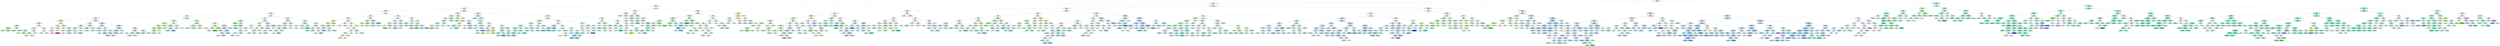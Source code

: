 digraph Tree {
node [shape=box, style="filled, rounded", color="black", fontname=helvetica] ;
edge [fontname=helvetica] ;
0 [label="Move <= 2.5\nentropy = 2.15\nsamples = 75444\nvalue = [1, 5423, 18358, 25242, 19634, 6292, 454, 40]\nclass = CLASS_2", fillcolor="#ebfcf7"] ;
1 [label="Mud_2 <= 1.5\nentropy = 2.16\nsamples = 59752\nvalue = [1, 4831, 14107, 17003, 18740, 4754, 303, 13]\nclass = CLASS_1", fillcolor="#f7fbfe"] ;
0 -> 1 [labeldistance=2.5, labelangle=45, headlabel="True"] ;
2 [label="Speed_2 <= 0.5\nentropy = 2.15\nsamples = 22448\nvalue = [0, 2318, 6366, 6491, 5851, 1334, 86, 2]\nclass = CLASS_2", fillcolor="#fdfffe"] ;
1 -> 2 ;
3 [label="Move <= 0.5\nentropy = 2.12\nsamples = 18129\nvalue = [0, 1407, 5096, 5317, 5089, 1146, 72, 2]\nclass = CLASS_2", fillcolor="#fcfffe"] ;
2 -> 3 ;
4 [label="Speed_1 <= 0.5\nentropy = 2.14\nsamples = 13393\nvalue = [0, 1185, 4165, 3407, 3698, 878, 58, 2]\nclass = CLASS_3", fillcolor="#f6fef5"] ;
3 -> 4 ;
5 [label="Speed_3 <= 0.5\nentropy = 2.12\nsamples = 11270\nvalue = [0, 813, 3603, 2810, 3230, 761, 52, 1]\nclass = CLASS_3", fillcolor="#f6fef6"] ;
4 -> 5 ;
6 [label="Y <= 1.5\nentropy = 2.08\nsamples = 9464\nvalue = [0, 543, 3130, 2284, 2803, 659, 44, 1]\nclass = CLASS_3", fillcolor="#f6fef5"] ;
5 -> 6 ;
7 [label="Mud_0 <= 1.5\nentropy = 2.15\nsamples = 4131\nvalue = [0, 259, 1137, 1030, 1313, 355, 36, 1]\nclass = CLASS_1", fillcolor="#f3f9fd"] ;
6 -> 7 ;
8 [label="Speed_0 <= 0.5\nentropy = 2.08\nsamples = 1623\nvalue = [0, 164, 604, 361, 412, 79, 3, 0]\nclass = CLASS_3", fillcolor="#e2fbe0"] ;
7 -> 8 ;
9 [label="Mud_0 <= 0.5\nentropy = 1.98\nsamples = 1338\nvalue = [0, 63, 531, 292, 375, 75, 2, 0]\nclass = CLASS_3", fillcolor="#e1fbdf"] ;
8 -> 9 ;
10 [label="Y <= 0.5\nentropy = 1.83\nsamples = 364\nvalue = [0, 16, 170, 98, 69, 11, 0, 0]\nclass = CLASS_3", fillcolor="#cdf8c9"] ;
9 -> 10 ;
11 [label="Mud_3 <= 1.5\nentropy = 1.69\nsamples = 215\nvalue = [0, 13, 115, 60, 23, 4, 0, 0]\nclass = CLASS_3", fillcolor="#bef6b9"] ;
10 -> 11 ;
12 [label="entropy = 1.71\nsamples = 74\nvalue = [0, 1, 36, 24, 9, 4, 0, 0]\nclass = CLASS_3", fillcolor="#d3f9cf"] ;
11 -> 12 ;
13 [label="entropy = 1.6\nsamples = 141\nvalue = [0, 12, 79, 36, 14, 0, 0, 0]\nclass = CLASS_3", fillcolor="#b4f4ae"] ;
11 -> 13 ;
14 [label="Mud_1 <= 1.5\nentropy = 1.88\nsamples = 149\nvalue = [0, 3, 55, 38, 46, 7, 0, 0]\nclass = CLASS_3", fillcolor="#effdee"] ;
10 -> 14 ;
15 [label="entropy = 1.82\nsamples = 79\nvalue = [0, 3, 38, 20, 15, 3, 0, 0]\nclass = CLASS_3", fillcolor="#c7f7c3"] ;
14 -> 15 ;
16 [label="entropy = 1.76\nsamples = 70\nvalue = [0, 0, 17, 18, 31, 4, 0, 0]\nclass = CLASS_1", fillcolor="#cee6f8"] ;
14 -> 16 ;
17 [label="Mud_1 <= 2.5\nentropy = 2.01\nsamples = 974\nvalue = [0, 47, 361, 194, 306, 64, 2, 0]\nclass = CLASS_3", fillcolor="#f0fdef"] ;
9 -> 17 ;
18 [label="Mud_1 <= 0.5\nentropy = 2.0\nsamples = 710\nvalue = [0, 42, 269, 155, 206, 37, 1, 0]\nclass = CLASS_3", fillcolor="#e8fce6"] ;
17 -> 18 ;
19 [label="Y <= 0.5\nentropy = 1.92\nsamples = 114\nvalue = [0, 8, 54, 27, 21, 3, 1, 0]\nclass = CLASS_3", fillcolor="#c6f7c2"] ;
18 -> 19 ;
20 [label="entropy = 2.12\nsamples = 48\nvalue = [0, 3, 17, 9, 15, 3, 1, 0]\nclass = CLASS_3", fillcolor="#f4fdf3"] ;
19 -> 20 ;
21 [label="entropy = 1.58\nsamples = 66\nvalue = [0, 5, 37, 18, 6, 0, 0, 0]\nclass = CLASS_3", fillcolor="#b6f5b1"] ;
19 -> 21 ;
22 [label="Mud_2 <= 0.5\nentropy = 2.0\nsamples = 596\nvalue = [0, 34, 215, 128, 185, 34, 0, 0]\nclass = CLASS_3", fillcolor="#f2fdf1"] ;
18 -> 22 ;
23 [label="Mud_3 <= 1.5\nentropy = 1.87\nsamples = 161\nvalue = [0, 7, 70, 41, 38, 5, 0, 0]\nclass = CLASS_3", fillcolor="#d3f9cf"] ;
22 -> 23 ;
24 [label="entropy = 1.77\nsamples = 70\nvalue = [0, 6, 32, 12, 20, 0, 0, 0]\nclass = CLASS_3", fillcolor="#d3f9cf"] ;
23 -> 24 ;
25 [label="entropy = 1.82\nsamples = 91\nvalue = [0, 1, 38, 29, 18, 5, 0, 0]\nclass = CLASS_3", fillcolor="#e4fbe2"] ;
23 -> 25 ;
26 [label="entropy = 2.03\nsamples = 435\nvalue = [0, 27, 145, 87, 147, 29, 0, 0]\nclass = CLASS_1", fillcolor="#fefeff"] ;
22 -> 26 ;
27 [label="Y <= 0.5\nentropy = 1.94\nsamples = 264\nvalue = [0, 5, 92, 39, 100, 27, 1, 0]\nclass = CLASS_1", fillcolor="#f6fafe"] ;
17 -> 27 ;
28 [label="Mud_3 <= 3.5\nentropy = 1.77\nsamples = 184\nvalue = [0, 4, 73, 28, 72, 7, 0, 0]\nclass = CLASS_3", fillcolor="#fdfffd"] ;
27 -> 28 ;
29 [label="entropy = 1.74\nsamples = 158\nvalue = [0, 4, 68, 18, 61, 7, 0, 0]\nclass = CLASS_3", fillcolor="#f2fdf1"] ;
28 -> 29 ;
30 [label="entropy = 1.51\nsamples = 26\nvalue = [0, 0, 5, 10, 11, 0, 0, 0]\nclass = CLASS_1", fillcolor="#f3f9fd"] ;
28 -> 30 ;
31 [label="Mud_1 <= 6.5\nentropy = 2.07\nsamples = 80\nvalue = [0, 1, 19, 11, 28, 20, 1, 0]\nclass = CLASS_1", fillcolor="#e5f2fc"] ;
27 -> 31 ;
32 [label="entropy = 2.0\nsamples = 79\nvalue = [0, 1, 19, 11, 28, 20, 0, 0]\nclass = CLASS_1", fillcolor="#e4f2fb"] ;
31 -> 32 ;
33 [label="entropy = 0.0\nsamples = 1\nvalue = [0, 0, 0, 0, 0, 0, 1, 0]\nclass = CLASS_MINUS_1", fillcolor="#d739e5"] ;
31 -> 33 ;
34 [label="Y <= 0.5\nentropy = 2.03\nsamples = 285\nvalue = [0, 101, 73, 69, 37, 4, 1, 0]\nclass = CLASS_4", fillcolor="#f8fce5"] ;
8 -> 34 ;
35 [label="Mud_0 <= 0.5\nentropy = 1.9\nsamples = 206\nvalue = [0, 83, 57, 41, 24, 0, 1, 0]\nclass = CLASS_4", fillcolor="#f5fadc"] ;
34 -> 35 ;
36 [label="entropy = 1.6\nsamples = 53\nvalue = [0, 24, 21, 3, 5, 0, 0, 0]\nclass = CLASS_4", fillcolor="#fafdec"] ;
35 -> 36 ;
37 [label="Mud_1 <= 1.5\nentropy = 1.94\nsamples = 153\nvalue = [0, 59, 36, 38, 19, 0, 1, 0]\nclass = CLASS_4", fillcolor="#f5fadb"] ;
35 -> 37 ;
38 [label="entropy = 1.69\nsamples = 45\nvalue = [0, 16, 12, 16, 1, 0, 0, 0]\nclass = CLASS_4", fillcolor="#ffffff"] ;
37 -> 38 ;
39 [label="entropy = 1.97\nsamples = 108\nvalue = [0, 43, 24, 22, 18, 0, 1, 0]\nclass = CLASS_4", fillcolor="#f3f9d2"] ;
37 -> 39 ;
40 [label="Mud_1 <= 2.5\nentropy = 2.13\nsamples = 79\nvalue = [0, 18, 16, 28, 13, 4, 0, 0]\nclass = CLASS_2", fillcolor="#dffbf1"] ;
34 -> 40 ;
41 [label="entropy = 2.09\nsamples = 57\nvalue = [0, 18, 11, 17, 9, 2, 0, 0]\nclass = CLASS_4", fillcolor="#fefefa"] ;
40 -> 41 ;
42 [label="entropy = 1.75\nsamples = 22\nvalue = [0, 0, 5, 11, 4, 2, 0, 0]\nclass = CLASS_2", fillcolor="#b9f6e2"] ;
40 -> 42 ;
43 [label="Mud_1 <= 1.5\nentropy = 2.13\nsamples = 2508\nvalue = [0, 95, 533, 669, 901, 276, 33, 1]\nclass = CLASS_1", fillcolor="#e6f3fc"] ;
7 -> 43 ;
44 [label="Y <= 0.5\nentropy = 2.09\nsamples = 1015\nvalue = [0, 66, 315, 275, 298, 52, 9, 0]\nclass = CLASS_3", fillcolor="#fbfefa"] ;
43 -> 44 ;
45 [label="Mud_0 <= 4.5\nentropy = 2.04\nsamples = 432\nvalue = [0, 16, 87, 120, 174, 26, 9, 0]\nclass = CLASS_1", fillcolor="#ddeefa"] ;
44 -> 45 ;
46 [label="Speed_0 <= 0.5\nentropy = 2.01\nsamples = 422\nvalue = [0, 16, 87, 116, 173, 24, 6, 0]\nclass = CLASS_1", fillcolor="#daedfa"] ;
45 -> 46 ;
47 [label="Mud_1 <= 0.5\nentropy = 1.96\nsamples = 314\nvalue = [0, 6, 74, 79, 131, 20, 4, 0]\nclass = CLASS_1", fillcolor="#d3e9f9"] ;
46 -> 47 ;
48 [label="entropy = 1.84\nsamples = 79\nvalue = [0, 2, 26, 23, 26, 2, 0, 0]\nclass = CLASS_3", fillcolor="#ffffff"] ;
47 -> 48 ;
49 [label="entropy = 1.96\nsamples = 235\nvalue = [0, 4, 48, 56, 105, 18, 4, 0]\nclass = CLASS_1", fillcolor="#c9e4f8"] ;
47 -> 49 ;
50 [label="Mud_0 <= 3.5\nentropy = 2.03\nsamples = 108\nvalue = [0, 10, 13, 37, 42, 4, 2, 0]\nclass = CLASS_1", fillcolor="#f1f8fd"] ;
46 -> 50 ;
51 [label="entropy = 1.99\nsamples = 102\nvalue = [0, 10, 13, 37, 38, 2, 2, 0]\nclass = CLASS_1", fillcolor="#fcfdff"] ;
50 -> 51 ;
52 [label="entropy = 0.92\nsamples = 6\nvalue = [0, 0, 0, 0, 4, 2, 0, 0]\nclass = CLASS_1", fillcolor="#9ccef2"] ;
50 -> 52 ;
53 [label="entropy = 1.85\nsamples = 10\nvalue = [0, 0, 0, 4, 1, 2, 3, 0]\nclass = CLASS_2", fillcolor="#e3fbf3"] ;
45 -> 53 ;
54 [label="Speed_0 <= 0.5\nentropy = 2.02\nsamples = 583\nvalue = [0, 50, 228, 155, 124, 26, 0, 0]\nclass = CLASS_3", fillcolor="#e0fbdd"] ;
44 -> 54 ;
55 [label="Mud_1 <= 0.5\nentropy = 1.96\nsamples = 515\nvalue = [0, 34, 217, 128, 113, 23, 0, 0]\nclass = CLASS_3", fillcolor="#d5f9d1"] ;
54 -> 55 ;
56 [label="entropy = 1.74\nsamples = 143\nvalue = [0, 11, 63, 54, 13, 2, 0, 0]\nclass = CLASS_3", fillcolor="#ecfceb"] ;
55 -> 56 ;
57 [label="entropy = 1.98\nsamples = 372\nvalue = [0, 23, 154, 74, 100, 21, 0, 0]\nclass = CLASS_3", fillcolor="#dafad8"] ;
55 -> 57 ;
58 [label="entropy = 2.07\nsamples = 68\nvalue = [0, 16, 11, 27, 11, 3, 0, 0]\nclass = CLASS_2", fillcolor="#d5faed"] ;
54 -> 58 ;
59 [label="Mud_0 <= 2.5\nentropy = 2.06\nsamples = 1493\nvalue = [0, 29, 218, 394, 603, 224, 24, 1]\nclass = CLASS_1", fillcolor="#d9ecfa"] ;
43 -> 59 ;
60 [label="Speed_0 <= 0.5\nentropy = 2.08\nsamples = 728\nvalue = [0, 22, 124, 214, 276, 82, 9, 1]\nclass = CLASS_1", fillcolor="#e7f3fc"] ;
59 -> 60 ;
61 [label="Mud_1 <= 2.5\nentropy = 2.1\nsamples = 593\nvalue = [0, 16, 100, 161, 232, 74, 9, 1]\nclass = CLASS_1", fillcolor="#deeffb"] ;
60 -> 61 ;
62 [label="entropy = 2.15\nsamples = 276\nvalue = [0, 10, 62, 73, 96, 30, 5, 0]\nclass = CLASS_1", fillcolor="#e9f4fc"] ;
61 -> 62 ;
63 [label="entropy = 2.01\nsamples = 317\nvalue = [0, 6, 38, 88, 136, 44, 4, 1]\nclass = CLASS_1", fillcolor="#d5eafa"] ;
61 -> 63 ;
64 [label="Y <= 0.5\nentropy = 1.94\nsamples = 135\nvalue = [0, 6, 24, 53, 44, 8, 0, 0]\nclass = CLASS_2", fillcolor="#ebfcf7"] ;
60 -> 64 ;
65 [label="Speed_0 <= 1.5\nentropy = 1.85\nsamples = 97\nvalue = [0, 5, 20, 42, 28, 2, 0, 0]\nclass = CLASS_2", fillcolor="#d7faee"] ;
64 -> 65 ;
66 [label="entropy = 1.78\nsamples = 84\nvalue = [0, 5, 19, 33, 27, 0, 0, 0]\nclass = CLASS_2", fillcolor="#eafcf6"] ;
65 -> 66 ;
67 [label="entropy = 1.35\nsamples = 13\nvalue = [0, 0, 1, 9, 1, 2, 0, 0]\nclass = CLASS_2", fillcolor="#81eeca"] ;
65 -> 67 ;
68 [label="entropy = 1.94\nsamples = 38\nvalue = [0, 1, 4, 11, 16, 6, 0, 0]\nclass = CLASS_1", fillcolor="#daedfa"] ;
64 -> 68 ;
69 [label="Y <= 0.5\nentropy = 2.01\nsamples = 765\nvalue = [0, 7, 94, 180, 327, 142, 15, 0]\nclass = CLASS_1", fillcolor="#cde6f8"] ;
59 -> 69 ;
70 [label="Speed_0 <= 0.5\nentropy = 1.96\nsamples = 408\nvalue = [0, 2, 31, 79, 182, 101, 13, 0]\nclass = CLASS_1", fillcolor="#cbe5f8"] ;
69 -> 70 ;
71 [label="Mud_3 <= 3.5\nentropy = 1.89\nsamples = 327\nvalue = [0, 2, 24, 48, 155, 89, 9, 0]\nclass = CLASS_1", fillcolor="#c8e4f8"] ;
70 -> 71 ;
72 [label="Mud_3 <= 0.5\nentropy = 1.97\nsamples = 264\nvalue = [0, 2, 23, 41, 119, 70, 9, 0]\nclass = CLASS_1", fillcolor="#cde6f8"] ;
71 -> 72 ;
73 [label="entropy = 1.53\nsamples = 44\nvalue = [0, 1, 0, 7, 24, 12, 0, 0]\nclass = CLASS_1", fillcolor="#b5daf5"] ;
72 -> 73 ;
74 [label="entropy = 2.01\nsamples = 220\nvalue = [0, 1, 23, 34, 95, 58, 9, 0]\nclass = CLASS_1", fillcolor="#d2e9f9"] ;
72 -> 74 ;
75 [label="entropy = 1.43\nsamples = 63\nvalue = [0, 0, 1, 7, 36, 19, 0, 0]\nclass = CLASS_1", fillcolor="#b2d9f5"] ;
71 -> 75 ;
76 [label="Mud_0 <= 3.5\nentropy = 1.99\nsamples = 81\nvalue = [0, 0, 7, 31, 27, 12, 4, 0]\nclass = CLASS_2", fillcolor="#f0fdf9"] ;
70 -> 76 ;
77 [label="entropy = 1.91\nsamples = 47\nvalue = [0, 0, 7, 19, 16, 3, 2, 0]\nclass = CLASS_2", fillcolor="#ecfcf7"] ;
76 -> 77 ;
78 [label="entropy = 1.81\nsamples = 34\nvalue = [0, 0, 0, 12, 11, 9, 2, 0]\nclass = CLASS_2", fillcolor="#f6fefb"] ;
76 -> 78 ;
79 [label="Mud_1 <= 2.5\nentropy = 1.97\nsamples = 357\nvalue = [0, 5, 63, 101, 145, 41, 2, 0]\nclass = CLASS_1", fillcolor="#ddeefb"] ;
69 -> 79 ;
80 [label="Mud_0 <= 5.5\nentropy = 1.88\nsamples = 209\nvalue = [0, 5, 47, 59, 87, 11, 0, 0]\nclass = CLASS_1", fillcolor="#daedfa"] ;
79 -> 80 ;
81 [label="Mud_3 <= 3.5\nentropy = 1.87\nsamples = 197\nvalue = [0, 5, 39, 56, 86, 11, 0, 0]\nclass = CLASS_1", fillcolor="#d5eaf9"] ;
80 -> 81 ;
82 [label="entropy = 1.79\nsamples = 167\nvalue = [0, 1, 33, 48, 75, 10, 0, 0]\nclass = CLASS_1", fillcolor="#d2e9f9"] ;
81 -> 82 ;
83 [label="entropy = 2.05\nsamples = 30\nvalue = [0, 4, 6, 8, 11, 1, 0, 0]\nclass = CLASS_1", fillcolor="#e4f2fb"] ;
81 -> 83 ;
84 [label="entropy = 1.19\nsamples = 12\nvalue = [0, 0, 8, 3, 1, 0, 0, 0]\nclass = CLASS_3", fillcolor="#99f191"] ;
80 -> 84 ;
85 [label="Mud_1 <= 3.5\nentropy = 1.94\nsamples = 148\nvalue = [0, 0, 16, 42, 58, 30, 2, 0]\nclass = CLASS_1", fillcolor="#e1f0fb"] ;
79 -> 85 ;
86 [label="entropy = 1.77\nsamples = 102\nvalue = [0, 0, 8, 29, 50, 14, 1, 0]\nclass = CLASS_1", fillcolor="#c6e3f8"] ;
85 -> 86 ;
87 [label="entropy = 2.04\nsamples = 46\nvalue = [0, 0, 8, 13, 8, 16, 1, 0]\nclass = CLASS_0", fillcolor="#f0edfd"] ;
85 -> 87 ;
88 [label="Mud_2 <= 0.5\nentropy = 2.01\nsamples = 5333\nvalue = [0, 284, 1993, 1254, 1490, 304, 8, 0]\nclass = CLASS_3", fillcolor="#e7fce5"] ;
6 -> 88 ;
89 [label="Y <= 2.5\nentropy = 1.93\nsamples = 1477\nvalue = [0, 100, 610, 444, 278, 42, 3, 0]\nclass = CLASS_3", fillcolor="#e1fbdf"] ;
88 -> 89 ;
90 [label="Mud_1 <= 0.5\nentropy = 1.78\nsamples = 896\nvalue = [0, 78, 426, 285, 92, 14, 1, 0]\nclass = CLASS_3", fillcolor="#d5f9d1"] ;
89 -> 90 ;
91 [label="Speed_0 <= 1.5\nentropy = 1.98\nsamples = 94\nvalue = [0, 6, 43, 27, 9, 8, 1, 0]\nclass = CLASS_3", fillcolor="#d3f9d0"] ;
90 -> 91 ;
92 [label="Mud_0 <= 4.5\nentropy = 1.93\nsamples = 92\nvalue = [0, 4, 43, 27, 9, 8, 1, 0]\nclass = CLASS_3", fillcolor="#d2f9ce"] ;
91 -> 92 ;
93 [label="Mud_3 <= 3.5\nentropy = 1.87\nsamples = 87\nvalue = [0, 3, 43, 25, 9, 6, 1, 0]\nclass = CLASS_3", fillcolor="#caf7c6"] ;
92 -> 93 ;
94 [label="entropy = 1.74\nsamples = 74\nvalue = [0, 3, 39, 22, 7, 2, 1, 0]\nclass = CLASS_3", fillcolor="#c3f6be"] ;
93 -> 94 ;
95 [label="entropy = 1.95\nsamples = 13\nvalue = [0, 0, 4, 3, 2, 4, 0, 0]\nclass = CLASS_3", fillcolor="#ffffff"] ;
93 -> 95 ;
96 [label="entropy = 1.52\nsamples = 5\nvalue = [0, 1, 0, 2, 0, 2, 0, 0]\nclass = CLASS_2", fillcolor="#ffffff"] ;
92 -> 96 ;
97 [label="entropy = 0.0\nsamples = 2\nvalue = [0, 2, 0, 0, 0, 0, 0, 0]\nclass = CLASS_4", fillcolor="#c8e539"] ;
91 -> 97 ;
98 [label="entropy = 1.74\nsamples = 802\nvalue = [0, 72, 383, 258, 83, 6, 0, 0]\nclass = CLASS_3", fillcolor="#d5f9d2"] ;
90 -> 98 ;
99 [label="Mud_3 <= 1.5\nentropy = 1.98\nsamples = 581\nvalue = [0, 22, 184, 159, 186, 28, 2, 0]\nclass = CLASS_1", fillcolor="#feffff"] ;
89 -> 99 ;
100 [label="Mud_3 <= 0.5\nentropy = 1.91\nsamples = 318\nvalue = [0, 20, 147, 65, 73, 13, 0, 0]\nclass = CLASS_3", fillcolor="#c7f7c3"] ;
99 -> 100 ;
101 [label="entropy = 1.84\nsamples = 91\nvalue = [0, 5, 41, 29, 13, 3, 0, 0]\nclass = CLASS_3", fillcolor="#dbfad9"] ;
100 -> 101 ;
102 [label="Mud_1 <= 3.5\nentropy = 1.9\nsamples = 227\nvalue = [0, 15, 106, 36, 60, 10, 0, 0]\nclass = CLASS_3", fillcolor="#ccf8c8"] ;
100 -> 102 ;
103 [label="entropy = 1.89\nsamples = 214\nvalue = [0, 14, 104, 35, 51, 10, 0, 0]\nclass = CLASS_3", fillcolor="#c3f7bf"] ;
102 -> 103 ;
104 [label="entropy = 1.35\nsamples = 13\nvalue = [0, 1, 2, 1, 9, 0, 0, 0]\nclass = CLASS_1", fillcolor="#81c1ee"] ;
102 -> 104 ;
105 [label="Mud_3 <= 4.5\nentropy = 1.79\nsamples = 263\nvalue = [0, 2, 37, 94, 113, 15, 2, 0]\nclass = CLASS_1", fillcolor="#e9f4fc"] ;
99 -> 105 ;
106 [label="entropy = 1.75\nsamples = 258\nvalue = [0, 2, 37, 93, 111, 15, 0, 0]\nclass = CLASS_1", fillcolor="#e9f4fc"] ;
105 -> 106 ;
107 [label="entropy = 1.52\nsamples = 5\nvalue = [0, 0, 0, 1, 2, 0, 2, 0]\nclass = CLASS_1", fillcolor="#ffffff"] ;
105 -> 107 ;
108 [label="Mud_3 <= 1.5\nentropy = 2.01\nsamples = 3856\nvalue = [0, 184, 1383, 810, 1212, 262, 5, 0]\nclass = CLASS_3", fillcolor="#f3fdf2"] ;
88 -> 108 ;
109 [label="Mud_3 <= 0.5\nentropy = 1.94\nsamples = 1567\nvalue = [0, 87, 669, 322, 418, 70, 1, 0]\nclass = CLASS_3", fillcolor="#d7f9d4"] ;
108 -> 109 ;
110 [label="Y <= 2.5\nentropy = 1.88\nsamples = 428\nvalue = [0, 29, 206, 101, 76, 16, 0, 0]\nclass = CLASS_3", fillcolor="#c4f7bf"] ;
109 -> 110 ;
111 [label="entropy = 2.0\nsamples = 214\nvalue = [0, 16, 91, 37, 57, 13, 0, 0]\nclass = CLASS_3", fillcolor="#d7f9d4"] ;
110 -> 111 ;
112 [label="entropy = 1.64\nsamples = 214\nvalue = [0, 13, 115, 64, 19, 3, 0, 0]\nclass = CLASS_3", fillcolor="#c0f6bc"] ;
110 -> 112 ;
113 [label="Mud_1 <= 3.5\nentropy = 1.94\nsamples = 1139\nvalue = [0, 58, 463, 221, 342, 54, 1, 0]\nclass = CLASS_3", fillcolor="#e3fbe1"] ;
109 -> 113 ;
114 [label="entropy = 1.92\nsamples = 974\nvalue = [0, 44, 406, 177, 298, 48, 1, 0]\nclass = CLASS_3", fillcolor="#e2fbdf"] ;
113 -> 114 ;
115 [label="entropy = 2.02\nsamples = 165\nvalue = [0, 14, 57, 44, 44, 6, 0, 0]\nclass = CLASS_3", fillcolor="#ebfcea"] ;
113 -> 115 ;
116 [label="Y <= 2.5\nentropy = 2.04\nsamples = 2289\nvalue = [0, 97, 714, 488, 794, 192, 4, 0]\nclass = CLASS_1", fillcolor="#f5fafe"] ;
108 -> 116 ;
117 [label="Mud_0 <= 5.5\nentropy = 2.01\nsamples = 1552\nvalue = [0, 85, 584, 303, 474, 105, 1, 0]\nclass = CLASS_3", fillcolor="#ecfceb"] ;
116 -> 117 ;
118 [label="Mud_3 <= 6.5\nentropy = 2.01\nsamples = 1538\nvalue = [0, 85, 574, 300, 474, 104, 1, 0]\nclass = CLASS_3", fillcolor="#eefdec"] ;
117 -> 118 ;
119 [label="entropy = 2.02\nsamples = 1532\nvalue = [0, 85, 568, 300, 474, 104, 1, 0]\nclass = CLASS_3", fillcolor="#effded"] ;
118 -> 119 ;
120 [label="entropy = 0.0\nsamples = 6\nvalue = [0, 0, 6, 0, 0, 0, 0, 0]\nclass = CLASS_3", fillcolor="#47e539"] ;
118 -> 120 ;
121 [label="entropy = 1.09\nsamples = 14\nvalue = [0, 0, 10, 3, 0, 1, 0, 0]\nclass = CLASS_3", fillcolor="#8aee81"] ;
117 -> 121 ;
122 [label="Mud_3 <= 3.5\nentropy = 1.96\nsamples = 737\nvalue = [0, 12, 130, 185, 320, 87, 3, 0]\nclass = CLASS_1", fillcolor="#cfe7f9"] ;
116 -> 122 ;
123 [label="Mud_3 <= 2.5\nentropy = 1.89\nsamples = 659\nvalue = [0, 11, 122, 165, 301, 59, 1, 0]\nclass = CLASS_1", fillcolor="#c8e4f8"] ;
122 -> 123 ;
124 [label="entropy = 1.87\nsamples = 445\nvalue = [0, 8, 89, 122, 198, 27, 1, 0]\nclass = CLASS_1", fillcolor="#d0e8f9"] ;
123 -> 124 ;
125 [label="Mud_0 <= 1.5\nentropy = 1.89\nsamples = 214\nvalue = [0, 3, 33, 43, 103, 32, 0, 0]\nclass = CLASS_1", fillcolor="#baddf6"] ;
123 -> 125 ;
126 [label="Mud_1 <= 1.5\nentropy = 2.08\nsamples = 66\nvalue = [0, 3, 15, 11, 26, 11, 0, 0]\nclass = CLASS_1", fillcolor="#d4eaf9"] ;
125 -> 126 ;
127 [label="entropy = 1.95\nsamples = 22\nvalue = [0, 0, 5, 8, 4, 5, 0, 0]\nclass = CLASS_2", fillcolor="#dcfaf0"] ;
126 -> 127 ;
128 [label="entropy = 1.91\nsamples = 44\nvalue = [0, 3, 10, 3, 22, 6, 0, 0]\nclass = CLASS_1", fillcolor="#b9dcf6"] ;
126 -> 128 ;
129 [label="entropy = 1.74\nsamples = 148\nvalue = [0, 0, 18, 32, 77, 21, 0, 0]\nclass = CLASS_1", fillcolor="#b2d9f5"] ;
125 -> 129 ;
130 [label="entropy = 2.08\nsamples = 78\nvalue = [0, 1, 8, 20, 19, 28, 2, 0]\nclass = CLASS_0", fillcolor="#e8e4fb"] ;
122 -> 130 ;
131 [label="Y <= 1.5\nentropy = 2.2\nsamples = 1806\nvalue = [0, 270, 473, 526, 427, 102, 8, 0]\nclass = CLASS_2", fillcolor="#f7fefc"] ;
5 -> 131 ;
132 [label="Mud_0 <= 0.5\nentropy = 2.17\nsamples = 732\nvalue = [0, 57, 198, 194, 218, 60, 5, 0]\nclass = CLASS_1", fillcolor="#f8fbfe"] ;
131 -> 132 ;
133 [label="Mud_1 <= 1.5\nentropy = 1.86\nsamples = 94\nvalue = [0, 10, 47, 25, 7, 5, 0, 0]\nclass = CLASS_3", fillcolor="#c4f7c0"] ;
132 -> 133 ;
134 [label="entropy = 1.58\nsamples = 33\nvalue = [0, 5, 20, 5, 0, 3, 0, 0]\nclass = CLASS_3", fillcolor="#9cf195"] ;
133 -> 134 ;
135 [label="Y <= 0.5\nentropy = 1.86\nsamples = 61\nvalue = [0, 5, 27, 20, 7, 2, 0, 0]\nclass = CLASS_3", fillcolor="#e0fbdd"] ;
133 -> 135 ;
136 [label="entropy = 1.62\nsamples = 46\nvalue = [0, 3, 25, 12, 6, 0, 0, 0]\nclass = CLASS_3", fillcolor="#b9f5b3"] ;
135 -> 136 ;
137 [label="Mud_1 <= 2.5\nentropy = 1.91\nsamples = 15\nvalue = [0, 2, 2, 8, 1, 2, 0, 0]\nclass = CLASS_2", fillcolor="#a4f3d9"] ;
135 -> 137 ;
138 [label="entropy = 1.22\nsamples = 9\nvalue = [0, 2, 0, 6, 1, 0, 0, 0]\nclass = CLASS_2", fillcolor="#8ef0d0"] ;
137 -> 138 ;
139 [label="entropy = 1.58\nsamples = 6\nvalue = [0, 0, 2, 2, 0, 2, 0, 0]\nclass = CLASS_3", fillcolor="#ffffff"] ;
137 -> 139 ;
140 [label="Mud_1 <= 1.5\nentropy = 2.16\nsamples = 638\nvalue = [0, 47, 151, 169, 211, 55, 5, 0]\nclass = CLASS_1", fillcolor="#edf6fd"] ;
132 -> 140 ;
141 [label="Y <= 0.5\nentropy = 2.12\nsamples = 261\nvalue = [0, 27, 85, 76, 61, 9, 3, 0]\nclass = CLASS_3", fillcolor="#f6fef5"] ;
140 -> 141 ;
142 [label="Mud_0 <= 3.5\nentropy = 2.11\nsamples = 133\nvalue = [0, 11, 37, 34, 44, 5, 2, 0]\nclass = CLASS_1", fillcolor="#f1f8fd"] ;
141 -> 142 ;
143 [label="Speed_0 <= 0.5\nentropy = 1.97\nsamples = 123\nvalue = [0, 11, 36, 30, 44, 1, 1, 0]\nclass = CLASS_1", fillcolor="#edf6fd"] ;
142 -> 143 ;
144 [label="Mud_3 <= 1.5\nentropy = 1.86\nsamples = 102\nvalue = [0, 4, 29, 26, 41, 1, 1, 0]\nclass = CLASS_1", fillcolor="#deeffb"] ;
143 -> 144 ;
145 [label="Mud_0 <= 1.5\nentropy = 1.95\nsamples = 52\nvalue = [0, 4, 13, 16, 18, 1, 0, 0]\nclass = CLASS_1", fillcolor="#f4fafe"] ;
144 -> 145 ;
146 [label="entropy = 1.86\nsamples = 18\nvalue = [0, 3, 8, 3, 4, 0, 0, 0]\nclass = CLASS_3", fillcolor="#caf8c6"] ;
145 -> 146 ;
147 [label="entropy = 1.76\nsamples = 34\nvalue = [0, 1, 5, 13, 14, 1, 0, 0]\nclass = CLASS_1", fillcolor="#f6fafe"] ;
145 -> 147 ;
148 [label="entropy = 1.62\nsamples = 50\nvalue = [0, 0, 16, 10, 23, 0, 1, 0]\nclass = CLASS_1", fillcolor="#d6ebfa"] ;
144 -> 148 ;
149 [label="entropy = 1.91\nsamples = 21\nvalue = [0, 7, 7, 4, 3, 0, 0, 0]\nclass = CLASS_4", fillcolor="#ffffff"] ;
143 -> 149 ;
150 [label="entropy = 1.72\nsamples = 10\nvalue = [0, 0, 1, 4, 0, 4, 1, 0]\nclass = CLASS_2", fillcolor="#ffffff"] ;
142 -> 150 ;
151 [label="Mud_0 <= 3.5\nentropy = 2.03\nsamples = 128\nvalue = [0, 16, 48, 42, 17, 4, 1, 0]\nclass = CLASS_3", fillcolor="#f2fdf1"] ;
141 -> 151 ;
152 [label="Mud_3 <= 1.5\nentropy = 1.98\nsamples = 105\nvalue = [0, 12, 37, 41, 10, 4, 1, 0]\nclass = CLASS_2", fillcolor="#f3fdfa"] ;
151 -> 152 ;
153 [label="Mud_0 <= 2.5\nentropy = 2.05\nsamples = 42\nvalue = [0, 7, 10, 19, 2, 3, 1, 0]\nclass = CLASS_2", fillcolor="#c7f8e8"] ;
152 -> 153 ;
154 [label="entropy = 1.85\nsamples = 33\nvalue = [0, 5, 10, 15, 0, 2, 1, 0]\nclass = CLASS_2", fillcolor="#d4f9ed"] ;
153 -> 154 ;
155 [label="entropy = 1.84\nsamples = 9\nvalue = [0, 2, 0, 4, 2, 1, 0, 0]\nclass = CLASS_2", fillcolor="#c6f8e7"] ;
153 -> 155 ;
156 [label="entropy = 1.82\nsamples = 63\nvalue = [0, 5, 27, 22, 8, 1, 0, 0]\nclass = CLASS_3", fillcolor="#e9fce7"] ;
152 -> 156 ;
157 [label="entropy = 1.67\nsamples = 23\nvalue = [0, 4, 11, 1, 7, 0, 0, 0]\nclass = CLASS_3", fillcolor="#d1f8ce"] ;
151 -> 157 ;
158 [label="Mud_0 <= 2.5\nentropy = 2.1\nsamples = 377\nvalue = [0, 20, 66, 93, 150, 46, 2, 0]\nclass = CLASS_1", fillcolor="#d7ebfa"] ;
140 -> 158 ;
159 [label="Speed_0 <= 0.5\nentropy = 2.14\nsamples = 240\nvalue = [0, 18, 53, 63, 86, 18, 2, 0]\nclass = CLASS_1", fillcolor="#e5f2fc"] ;
158 -> 159 ;
160 [label="Mud_0 <= 1.5\nentropy = 2.04\nsamples = 201\nvalue = [0, 7, 44, 53, 79, 16, 2, 0]\nclass = CLASS_1", fillcolor="#dceefa"] ;
159 -> 160 ;
161 [label="Y <= 0.5\nentropy = 2.0\nsamples = 100\nvalue = [0, 4, 31, 18, 38, 9, 0, 0]\nclass = CLASS_1", fillcolor="#ebf5fc"] ;
160 -> 161 ;
162 [label="entropy = 1.88\nsamples = 71\nvalue = [0, 3, 28, 12, 25, 3, 0, 0]\nclass = CLASS_3", fillcolor="#f3fdf2"] ;
161 -> 162 ;
163 [label="entropy = 1.97\nsamples = 29\nvalue = [0, 1, 3, 6, 13, 6, 0, 0]\nclass = CLASS_1", fillcolor="#c3e1f7"] ;
161 -> 163 ;
164 [label="entropy = 1.97\nsamples = 101\nvalue = [0, 3, 13, 35, 41, 7, 2, 0]\nclass = CLASS_1", fillcolor="#edf6fd"] ;
160 -> 164 ;
165 [label="entropy = 2.17\nsamples = 39\nvalue = [0, 11, 9, 10, 7, 2, 0, 0]\nclass = CLASS_4", fillcolor="#fdfef8"] ;
159 -> 165 ;
166 [label="Mud_1 <= 2.5\nentropy = 1.87\nsamples = 137\nvalue = [0, 2, 13, 30, 64, 28, 0, 0]\nclass = CLASS_1", fillcolor="#c0e0f7"] ;
158 -> 166 ;
167 [label="Mud_3 <= 0.5\nentropy = 2.04\nsamples = 70\nvalue = [0, 2, 11, 19, 26, 12, 0, 0]\nclass = CLASS_1", fillcolor="#e4f2fb"] ;
166 -> 167 ;
168 [label="Mud_0 <= 4.5\nentropy = 2.2\nsamples = 9\nvalue = [0, 2, 1, 3, 1, 2, 0, 0]\nclass = CLASS_2", fillcolor="#e3fbf3"] ;
167 -> 168 ;
169 [label="entropy = 1.52\nsamples = 5\nvalue = [0, 2, 1, 0, 0, 2, 0, 0]\nclass = CLASS_4", fillcolor="#ffffff"] ;
168 -> 169 ;
170 [label="entropy = 0.81\nsamples = 4\nvalue = [0, 0, 0, 3, 1, 0, 0, 0]\nclass = CLASS_2", fillcolor="#7beec8"] ;
168 -> 170 ;
171 [label="entropy = 1.89\nsamples = 61\nvalue = [0, 0, 10, 16, 25, 10, 0, 0]\nclass = CLASS_1", fillcolor="#d7ebfa"] ;
167 -> 171 ;
172 [label="entropy = 1.54\nsamples = 67\nvalue = [0, 0, 2, 11, 38, 16, 0, 0]\nclass = CLASS_1", fillcolor="#aad5f4"] ;
166 -> 172 ;
173 [label="Mud_3 <= 1.5\nentropy = 2.16\nsamples = 1074\nvalue = [0, 213, 275, 332, 209, 42, 3, 0]\nclass = CLASS_2", fillcolor="#f1fdf9"] ;
131 -> 173 ;
174 [label="Mud_3 <= 0.5\nentropy = 2.03\nsamples = 450\nvalue = [0, 126, 161, 98, 52, 13, 0, 0]\nclass = CLASS_3", fillcolor="#ebfcea"] ;
173 -> 174 ;
175 [label="Y <= 2.5\nentropy = 1.73\nsamples = 144\nvalue = [0, 42, 69, 21, 12, 0, 0, 0]\nclass = CLASS_3", fillcolor="#cef8cb"] ;
174 -> 175 ;
176 [label="entropy = 1.91\nsamples = 54\nvalue = [0, 12, 21, 13, 8, 0, 0, 0]\nclass = CLASS_3", fillcolor="#dbfad8"] ;
175 -> 176 ;
177 [label="entropy = 1.52\nsamples = 90\nvalue = [0, 30, 48, 8, 4, 0, 0, 0]\nclass = CLASS_3", fillcolor="#c8f7c4"] ;
175 -> 177 ;
178 [label="Speed_3 <= 1.5\nentropy = 2.11\nsamples = 306\nvalue = [0, 84, 92, 77, 40, 13, 0, 0]\nclass = CLASS_3", fillcolor="#f8fef8"] ;
174 -> 178 ;
179 [label="Y <= 2.5\nentropy = 2.13\nsamples = 276\nvalue = [0, 71, 87, 65, 40, 13, 0, 0]\nclass = CLASS_3", fillcolor="#f1fdf0"] ;
178 -> 179 ;
180 [label="entropy = 2.09\nsamples = 116\nvalue = [0, 27, 36, 36, 10, 7, 0, 0]\nclass = CLASS_3", fillcolor="#ffffff"] ;
179 -> 180 ;
181 [label="entropy = 2.12\nsamples = 160\nvalue = [0, 44, 51, 29, 30, 6, 0, 0]\nclass = CLASS_3", fillcolor="#f4fdf3"] ;
179 -> 181 ;
182 [label="entropy = 1.48\nsamples = 30\nvalue = [0, 13, 5, 12, 0, 0, 0, 0]\nclass = CLASS_4", fillcolor="#fcfef4"] ;
178 -> 182 ;
183 [label="Y <= 2.5\nentropy = 2.12\nsamples = 624\nvalue = [0, 87, 114, 234, 157, 29, 3, 0]\nclass = CLASS_2", fillcolor="#defbf1"] ;
173 -> 183 ;
184 [label="Mud_1 <= 3.5\nentropy = 2.11\nsamples = 279\nvalue = [0, 58, 56, 105, 46, 14, 0, 0]\nclass = CLASS_2", fillcolor="#d5f9ed"] ;
183 -> 184 ;
185 [label="entropy = 2.08\nsamples = 249\nvalue = [0, 44, 49, 102, 41, 13, 0, 0]\nclass = CLASS_2", fillcolor="#cbf8e9"] ;
184 -> 185 ;
186 [label="Speed_0 <= 1.5\nentropy = 1.93\nsamples = 30\nvalue = [0, 14, 7, 3, 5, 1, 0, 0]\nclass = CLASS_4", fillcolor="#eef7c3"] ;
184 -> 186 ;
187 [label="entropy = 1.79\nsamples = 28\nvalue = [0, 14, 7, 1, 5, 1, 0, 0]\nclass = CLASS_4", fillcolor="#edf6bd"] ;
186 -> 187 ;
188 [label="entropy = 0.0\nsamples = 2\nvalue = [0, 0, 0, 2, 0, 0, 0, 0]\nclass = CLASS_2", fillcolor="#39e5ac"] ;
186 -> 188 ;
189 [label="Mud_3 <= 2.5\nentropy = 2.05\nsamples = 345\nvalue = [0, 29, 58, 129, 111, 15, 3, 0]\nclass = CLASS_2", fillcolor="#f0fdf9"] ;
183 -> 189 ;
190 [label="Mud_0 <= 3.5\nentropy = 2.01\nsamples = 162\nvalue = [0, 21, 40, 66, 30, 5, 0, 0]\nclass = CLASS_2", fillcolor="#d5f9ed"] ;
189 -> 190 ;
191 [label="Speed_0 <= 0.5\nentropy = 1.98\nsamples = 140\nvalue = [0, 14, 39, 56, 27, 4, 0, 0]\nclass = CLASS_2", fillcolor="#defbf1"] ;
190 -> 191 ;
192 [label="entropy = 1.95\nsamples = 110\nvalue = [0, 12, 23, 49, 23, 3, 0, 0]\nclass = CLASS_2", fillcolor="#c4f7e6"] ;
191 -> 192 ;
193 [label="entropy = 1.79\nsamples = 30\nvalue = [0, 2, 16, 7, 4, 1, 0, 0]\nclass = CLASS_3", fillcolor="#b7f5b2"] ;
191 -> 193 ;
194 [label="entropy = 1.84\nsamples = 22\nvalue = [0, 7, 1, 10, 3, 1, 0, 0]\nclass = CLASS_2", fillcolor="#d7faee"] ;
190 -> 194 ;
195 [label="Speed_0 <= 0.5\nentropy = 1.9\nsamples = 183\nvalue = [0, 8, 18, 63, 81, 10, 3, 0]\nclass = CLASS_1", fillcolor="#e1f0fb"] ;
189 -> 195 ;
196 [label="Mud_3 <= 3.5\nentropy = 1.83\nsamples = 148\nvalue = [0, 6, 12, 49, 70, 10, 1, 0]\nclass = CLASS_1", fillcolor="#d5eaf9"] ;
195 -> 196 ;
197 [label="Mud_0 <= 3.5\nentropy = 1.95\nsamples = 87\nvalue = [0, 5, 10, 32, 33, 7, 0, 0]\nclass = CLASS_1", fillcolor="#fbfdff"] ;
196 -> 197 ;
198 [label="entropy = 1.88\nsamples = 78\nvalue = [0, 3, 9, 32, 28, 6, 0, 0]\nclass = CLASS_2", fillcolor="#effdf8"] ;
197 -> 198 ;
199 [label="entropy = 1.66\nsamples = 9\nvalue = [0, 2, 1, 0, 5, 1, 0, 0]\nclass = CLASS_1", fillcolor="#aad5f4"] ;
197 -> 199 ;
200 [label="entropy = 1.52\nsamples = 61\nvalue = [0, 1, 2, 17, 37, 3, 1, 0]\nclass = CLASS_1", fillcolor="#a5d2f3"] ;
196 -> 200 ;
201 [label="Mud_1 <= 1.5\nentropy = 1.96\nsamples = 35\nvalue = [0, 2, 6, 14, 11, 0, 2, 0]\nclass = CLASS_2", fillcolor="#e6fcf5"] ;
195 -> 201 ;
202 [label="entropy = 1.36\nsamples = 10\nvalue = [0, 0, 4, 1, 5, 0, 0, 0]\nclass = CLASS_1", fillcolor="#deeffb"] ;
201 -> 202 ;
203 [label="entropy = 1.86\nsamples = 25\nvalue = [0, 2, 2, 13, 6, 0, 2, 0]\nclass = CLASS_2", fillcolor="#b6f5e0"] ;
201 -> 203 ;
204 [label="Mud_1 <= 2.5\nentropy = 2.2\nsamples = 2123\nvalue = [0, 372, 562, 597, 468, 117, 6, 1]\nclass = CLASS_2", fillcolor="#fbfefd"] ;
4 -> 204 ;
205 [label="Y <= 2.5\nentropy = 2.16\nsamples = 1460\nvalue = [0, 301, 426, 387, 282, 62, 2, 0]\nclass = CLASS_3", fillcolor="#f8fef8"] ;
204 -> 205 ;
206 [label="Mud_1 <= 0.5\nentropy = 2.13\nsamples = 1170\nvalue = [0, 272, 351, 312, 193, 40, 2, 0]\nclass = CLASS_3", fillcolor="#f7fef6"] ;
205 -> 206 ;
207 [label="Speed_1 <= 1.5\nentropy = 1.89\nsamples = 207\nvalue = [0, 66, 85, 32, 21, 3, 0, 0]\nclass = CLASS_3", fillcolor="#e6fbe4"] ;
206 -> 207 ;
208 [label="entropy = 1.89\nsamples = 186\nvalue = [0, 53, 82, 28, 20, 3, 0, 0]\nclass = CLASS_3", fillcolor="#d7f9d4"] ;
207 -> 208 ;
209 [label="Y <= 1.5\nentropy = 1.49\nsamples = 21\nvalue = [0, 13, 3, 4, 1, 0, 0, 0]\nclass = CLASS_4", fillcolor="#e2f196"] ;
207 -> 209 ;
210 [label="entropy = 0.87\nsamples = 16\nvalue = [0, 13, 1, 2, 0, 0, 0, 0]\nclass = CLASS_4", fillcolor="#d4eb63"] ;
209 -> 210 ;
211 [label="entropy = 1.52\nsamples = 5\nvalue = [0, 0, 2, 2, 1, 0, 0, 0]\nclass = CLASS_3", fillcolor="#ffffff"] ;
209 -> 211 ;
212 [label="Mud_0 <= 2.5\nentropy = 2.15\nsamples = 963\nvalue = [0, 206, 266, 280, 172, 37, 2, 0]\nclass = CLASS_2", fillcolor="#fbfefd"] ;
206 -> 212 ;
213 [label="Mud_3 <= 4.5\nentropy = 2.09\nsamples = 666\nvalue = [0, 144, 195, 203, 105, 18, 1, 0]\nclass = CLASS_2", fillcolor="#fcfffe"] ;
212 -> 213 ;
214 [label="entropy = 2.09\nsamples = 638\nvalue = [0, 130, 191, 196, 103, 17, 1, 0]\nclass = CLASS_2", fillcolor="#fdfffe"] ;
213 -> 214 ;
215 [label="entropy = 1.84\nsamples = 28\nvalue = [0, 14, 4, 7, 2, 1, 0, 0]\nclass = CLASS_4", fillcolor="#edf6bd"] ;
213 -> 215 ;
216 [label="Speed_1 <= 1.5\nentropy = 2.24\nsamples = 297\nvalue = [0, 62, 71, 77, 67, 19, 1, 0]\nclass = CLASS_2", fillcolor="#fafefd"] ;
212 -> 216 ;
217 [label="Y <= 0.5\nentropy = 2.24\nsamples = 267\nvalue = [0, 48, 67, 68, 64, 19, 1, 0]\nclass = CLASS_2", fillcolor="#feffff"] ;
216 -> 217 ;
218 [label="entropy = 2.07\nsamples = 52\nvalue = [0, 3, 8, 18, 17, 6, 0, 0]\nclass = CLASS_2", fillcolor="#f9fefd"] ;
217 -> 218 ;
219 [label="Mud_0 <= 4.5\nentropy = 2.23\nsamples = 215\nvalue = [0, 45, 59, 50, 47, 13, 1, 0]\nclass = CLASS_3", fillcolor="#f5fef4"] ;
217 -> 219 ;
220 [label="Mud_1 <= 1.5\nentropy = 2.25\nsamples = 183\nvalue = [0, 42, 49, 35, 44, 12, 1, 0]\nclass = CLASS_3", fillcolor="#f8fef8"] ;
219 -> 220 ;
221 [label="Mud_2 <= 0.5\nentropy = 2.18\nsamples = 96\nvalue = [0, 25, 34, 10, 19, 7, 1, 0]\nclass = CLASS_3", fillcolor="#e8fce6"] ;
220 -> 221 ;
222 [label="Mud_3 <= 1.5\nentropy = 2.21\nsamples = 29\nvalue = [0, 8, 10, 6, 2, 2, 1, 0]\nclass = CLASS_3", fillcolor="#edfdec"] ;
221 -> 222 ;
223 [label="entropy = 0.99\nsamples = 9\nvalue = [0, 4, 5, 0, 0, 0, 0, 0]\nclass = CLASS_3", fillcolor="#dafad7"] ;
222 -> 223 ;
224 [label="entropy = 2.37\nsamples = 20\nvalue = [0, 4, 5, 6, 2, 2, 1, 0]\nclass = CLASS_2", fillcolor="#f2fdf9"] ;
222 -> 224 ;
225 [label="entropy = 2.06\nsamples = 67\nvalue = [0, 17, 24, 4, 17, 5, 0, 0]\nclass = CLASS_3", fillcolor="#e5fbe3"] ;
221 -> 225 ;
226 [label="entropy = 2.17\nsamples = 87\nvalue = [0, 17, 15, 25, 25, 5, 0, 0]\nclass = CLASS_2", fillcolor="#ffffff"] ;
220 -> 226 ;
227 [label="Mud_3 <= 1.5\nentropy = 1.83\nsamples = 32\nvalue = [0, 3, 10, 15, 3, 1, 0, 0]\nclass = CLASS_2", fillcolor="#d2f9ec"] ;
219 -> 227 ;
228 [label="entropy = 1.56\nsamples = 8\nvalue = [0, 0, 2, 3, 3, 0, 0, 0]\nclass = CLASS_2", fillcolor="#ffffff"] ;
227 -> 228 ;
229 [label="entropy = 1.59\nsamples = 24\nvalue = [0, 3, 8, 12, 0, 1, 0, 0]\nclass = CLASS_2", fillcolor="#cef8ea"] ;
227 -> 229 ;
230 [label="entropy = 1.75\nsamples = 30\nvalue = [0, 14, 4, 9, 3, 0, 0, 0]\nclass = CLASS_4", fillcolor="#f2f9d0"] ;
216 -> 230 ;
231 [label="Mud_3 <= 1.5\nentropy = 2.15\nsamples = 290\nvalue = [0, 29, 75, 75, 89, 22, 0, 0]\nclass = CLASS_1", fillcolor="#f2f9fd"] ;
205 -> 231 ;
232 [label="Speed_3 <= 1.5\nentropy = 2.06\nsamples = 130\nvalue = [0, 21, 47, 36, 22, 4, 0, 0]\nclass = CLASS_3", fillcolor="#e9fce8"] ;
231 -> 232 ;
233 [label="Mud_0 <= 2.5\nentropy = 2.03\nsamples = 124\nvalue = [0, 16, 47, 35, 22, 4, 0, 0]\nclass = CLASS_3", fillcolor="#e6fbe4"] ;
232 -> 233 ;
234 [label="entropy = 2.01\nsamples = 85\nvalue = [0, 7, 30, 29, 15, 4, 0, 0]\nclass = CLASS_3", fillcolor="#fcfffb"] ;
233 -> 234 ;
235 [label="entropy = 1.87\nsamples = 39\nvalue = [0, 9, 17, 6, 7, 0, 0, 0]\nclass = CLASS_3", fillcolor="#cef8ca"] ;
233 -> 235 ;
236 [label="entropy = 0.65\nsamples = 6\nvalue = [0, 5, 0, 1, 0, 0, 0, 0]\nclass = CLASS_4", fillcolor="#d3ea61"] ;
232 -> 236 ;
237 [label="Mud_0 <= 3.5\nentropy = 2.03\nsamples = 160\nvalue = [0, 8, 28, 39, 67, 18, 0, 0]\nclass = CLASS_1", fillcolor="#d1e8f9"] ;
231 -> 237 ;
238 [label="Speed_3 <= 0.5\nentropy = 2.07\nsamples = 145\nvalue = [0, 8, 26, 39, 56, 16, 0, 0]\nclass = CLASS_1", fillcolor="#dfeffb"] ;
237 -> 238 ;
239 [label="entropy = 1.98\nsamples = 95\nvalue = [0, 4, 15, 19, 44, 13, 0, 0]\nclass = CLASS_1", fillcolor="#bedff6"] ;
238 -> 239 ;
240 [label="entropy = 2.04\nsamples = 50\nvalue = [0, 4, 11, 20, 12, 3, 0, 0]\nclass = CLASS_2", fillcolor="#d5faee"] ;
238 -> 240 ;
241 [label="entropy = 1.1\nsamples = 15\nvalue = [0, 0, 2, 0, 11, 2, 0, 0]\nclass = CLASS_1", fillcolor="#76bbed"] ;
237 -> 241 ;
242 [label="Y <= 1.5\nentropy = 2.21\nsamples = 663\nvalue = [0, 71, 136, 210, 186, 55, 4, 1]\nclass = CLASS_2", fillcolor="#f5fefb"] ;
204 -> 242 ;
243 [label="Y <= 0.5\nentropy = 2.14\nsamples = 378\nvalue = [0, 29, 53, 127, 130, 35, 3, 1]\nclass = CLASS_1", fillcolor="#fdfeff"] ;
242 -> 243 ;
244 [label="Mud_0 <= 3.5\nentropy = 2.3\nsamples = 135\nvalue = [0, 24, 29, 37, 31, 13, 1, 0]\nclass = CLASS_2", fillcolor="#f4fefa"] ;
243 -> 244 ;
245 [label="Speed_3 <= 0.5\nentropy = 2.24\nsamples = 128\nvalue = [0, 24, 29, 36, 28, 11, 0, 0]\nclass = CLASS_2", fillcolor="#f1fdf9"] ;
244 -> 245 ;
246 [label="entropy = 2.19\nsamples = 98\nvalue = [0, 18, 17, 31, 25, 7, 0, 0]\nclass = CLASS_2", fillcolor="#effdf8"] ;
245 -> 246 ;
247 [label="Mud_2 <= 0.5\nentropy = 2.14\nsamples = 30\nvalue = [0, 6, 12, 5, 3, 4, 0, 0]\nclass = CLASS_3", fillcolor="#d1f8ce"] ;
245 -> 247 ;
248 [label="entropy = 0.99\nsamples = 9\nvalue = [0, 1, 7, 0, 1, 0, 0, 0]\nclass = CLASS_3", fillcolor="#75ec6a"] ;
247 -> 248 ;
249 [label="entropy = 2.26\nsamples = 21\nvalue = [0, 5, 5, 5, 2, 4, 0, 0]\nclass = CLASS_4", fillcolor="#ffffff"] ;
247 -> 249 ;
250 [label="entropy = 1.84\nsamples = 7\nvalue = [0, 0, 0, 1, 3, 2, 1, 0]\nclass = CLASS_1", fillcolor="#d7ebfa"] ;
244 -> 250 ;
251 [label="Speed_1 <= 1.5\nentropy = 1.91\nsamples = 243\nvalue = [0, 5, 24, 90, 99, 22, 2, 1]\nclass = CLASS_1", fillcolor="#f3f9fd"] ;
243 -> 251 ;
252 [label="Mud_1 <= 3.5\nentropy = 1.84\nsamples = 208\nvalue = [0, 3, 15, 73, 94, 20, 2, 1]\nclass = CLASS_1", fillcolor="#e0f0fb"] ;
251 -> 252 ;
253 [label="Mud_3 <= 0.5\nentropy = 1.88\nsamples = 127\nvalue = [0, 3, 13, 45, 56, 8, 1, 1]\nclass = CLASS_1", fillcolor="#e4f2fc"] ;
252 -> 253 ;
254 [label="entropy = 1.61\nsamples = 12\nvalue = [0, 1, 2, 0, 7, 2, 0, 0]\nclass = CLASS_1", fillcolor="#9ccef2"] ;
253 -> 254 ;
255 [label="entropy = 1.82\nsamples = 115\nvalue = [0, 2, 11, 45, 49, 6, 1, 1]\nclass = CLASS_1", fillcolor="#f4f9fe"] ;
253 -> 255 ;
256 [label="entropy = 1.66\nsamples = 81\nvalue = [0, 0, 2, 28, 38, 12, 1, 0]\nclass = CLASS_1", fillcolor="#daedfa"] ;
252 -> 256 ;
257 [label="Mud_1 <= 4.5\nentropy = 1.88\nsamples = 35\nvalue = [0, 2, 9, 17, 5, 2, 0, 0]\nclass = CLASS_2", fillcolor="#c2f7e5"] ;
251 -> 257 ;
258 [label="entropy = 1.65\nsamples = 31\nvalue = [0, 2, 9, 16, 4, 0, 0, 0]\nclass = CLASS_2", fillcolor="#c0f7e5"] ;
257 -> 258 ;
259 [label="entropy = 1.5\nsamples = 4\nvalue = [0, 0, 0, 1, 1, 2, 0, 0]\nclass = CLASS_0", fillcolor="#c7bdf6"] ;
257 -> 259 ;
260 [label="Speed_3 <= 0.5\nentropy = 2.2\nsamples = 285\nvalue = [0, 42, 83, 83, 56, 20, 1, 0]\nclass = CLASS_3", fillcolor="#ffffff"] ;
242 -> 260 ;
261 [label="Y <= 2.5\nentropy = 2.15\nsamples = 225\nvalue = [0, 24, 73, 69, 42, 16, 1, 0]\nclass = CLASS_3", fillcolor="#fafefa"] ;
260 -> 261 ;
262 [label="entropy = 2.1\nsamples = 152\nvalue = [0, 20, 45, 53, 25, 9, 0, 0]\nclass = CLASS_2", fillcolor="#f0fdf9"] ;
261 -> 262 ;
263 [label="Mud_3 <= 1.5\nentropy = 2.14\nsamples = 73\nvalue = [0, 4, 28, 16, 17, 7, 1, 0]\nclass = CLASS_3", fillcolor="#dbfad8"] ;
261 -> 263 ;
264 [label="Mud_0 <= 3.5\nentropy = 1.79\nsamples = 39\nvalue = [0, 3, 19, 12, 4, 1, 0, 0]\nclass = CLASS_3", fillcolor="#cff8cc"] ;
263 -> 264 ;
265 [label="entropy = 1.77\nsamples = 32\nvalue = [0, 3, 18, 6, 4, 1, 0, 0]\nclass = CLASS_3", fillcolor="#aaf3a4"] ;
264 -> 265 ;
266 [label="entropy = 0.59\nsamples = 7\nvalue = [0, 0, 1, 6, 0, 0, 0, 0]\nclass = CLASS_2", fillcolor="#5ae9ba"] ;
264 -> 266 ;
267 [label="Mud_3 <= 3.5\nentropy = 2.14\nsamples = 34\nvalue = [0, 1, 9, 4, 13, 6, 1, 0]\nclass = CLASS_1", fillcolor="#dfeffb"] ;
263 -> 267 ;
268 [label="entropy = 1.89\nsamples = 28\nvalue = [0, 1, 8, 3, 13, 3, 0, 0]\nclass = CLASS_1", fillcolor="#cee6f8"] ;
267 -> 268 ;
269 [label="entropy = 1.79\nsamples = 6\nvalue = [0, 0, 1, 1, 0, 3, 1, 0]\nclass = CLASS_0", fillcolor="#bbb0f5"] ;
267 -> 269 ;
270 [label="entropy = 2.19\nsamples = 60\nvalue = [0, 18, 10, 14, 14, 4, 0, 0]\nclass = CLASS_4", fillcolor="#fafdee"] ;
260 -> 270 ;
271 [label="Mud_1 <= 0.5\nentropy = 1.98\nsamples = 4736\nvalue = [0, 222, 931, 1910, 1391, 268, 14, 0]\nclass = CLASS_2", fillcolor="#e0fbf2"] ;
3 -> 271 ;
272 [label="Speed_1 <= 0.5\nentropy = 2.01\nsamples = 592\nvalue = [0, 65, 185, 203, 125, 13, 1, 0]\nclass = CLASS_2", fillcolor="#f6fefb"] ;
271 -> 272 ;
273 [label="Y <= 0.5\nentropy = 1.86\nsamples = 396\nvalue = [0, 13, 110, 164, 98, 10, 1, 0]\nclass = CLASS_2", fillcolor="#dafaef"] ;
272 -> 273 ;
274 [label="entropy = 1.77\nsamples = 87\nvalue = [0, 2, 38, 30, 14, 3, 0, 0]\nclass = CLASS_3", fillcolor="#e5fbe3"] ;
273 -> 274 ;
275 [label="Speed_0 <= 1.5\nentropy = 1.85\nsamples = 309\nvalue = [0, 11, 72, 134, 84, 7, 1, 0]\nclass = CLASS_2", fillcolor="#d3f9ed"] ;
273 -> 275 ;
276 [label="Speed_0 <= 0.5\nentropy = 1.83\nsamples = 302\nvalue = [0, 11, 70, 130, 84, 7, 0, 0]\nclass = CLASS_2", fillcolor="#d5faed"] ;
275 -> 276 ;
277 [label="Mud_2 <= 0.5\nentropy = 1.69\nsamples = 207\nvalue = [0, 4, 47, 95, 59, 2, 0, 0]\nclass = CLASS_2", fillcolor="#cff9eb"] ;
276 -> 277 ;
278 [label="Mud_3 <= 0.5\nentropy = 1.91\nsamples = 58\nvalue = [0, 4, 17, 22, 14, 1, 0, 0]\nclass = CLASS_2", fillcolor="#e7fcf5"] ;
277 -> 278 ;
279 [label="entropy = 0.0\nsamples = 2\nvalue = [0, 2, 0, 0, 0, 0, 0, 0]\nclass = CLASS_4", fillcolor="#c8e539"] ;
278 -> 279 ;
280 [label="entropy = 1.83\nsamples = 56\nvalue = [0, 2, 17, 22, 14, 1, 0, 0]\nclass = CLASS_2", fillcolor="#e6fcf4"] ;
278 -> 280 ;
281 [label="entropy = 1.54\nsamples = 149\nvalue = [0, 0, 30, 73, 45, 1, 0, 0]\nclass = CLASS_2", fillcolor="#caf8e9"] ;
277 -> 281 ;
282 [label="Mud_0 <= 1.5\nentropy = 2.03\nsamples = 95\nvalue = [0, 7, 23, 35, 25, 5, 0, 0]\nclass = CLASS_2", fillcolor="#e3fbf3"] ;
276 -> 282 ;
283 [label="entropy = 2.11\nsamples = 40\nvalue = [0, 7, 13, 12, 6, 2, 0, 0]\nclass = CLASS_3", fillcolor="#f8fef8"] ;
282 -> 283 ;
284 [label="entropy = 1.73\nsamples = 55\nvalue = [0, 0, 10, 23, 19, 3, 0, 0]\nclass = CLASS_2", fillcolor="#e9fcf6"] ;
282 -> 284 ;
285 [label="entropy = 1.38\nsamples = 7\nvalue = [0, 0, 2, 4, 0, 0, 1, 0]\nclass = CLASS_2", fillcolor="#b0f5de"] ;
275 -> 285 ;
286 [label="Y <= 2.5\nentropy = 1.99\nsamples = 196\nvalue = [0, 52, 75, 39, 27, 3, 0, 0]\nclass = CLASS_3", fillcolor="#e2fbdf"] ;
272 -> 286 ;
287 [label="Speed_1 <= 1.5\nentropy = 1.91\nsamples = 153\nvalue = [0, 51, 60, 22, 18, 2, 0, 0]\nclass = CLASS_3", fillcolor="#effdee"] ;
286 -> 287 ;
288 [label="entropy = 1.89\nsamples = 127\nvalue = [0, 31, 59, 18, 17, 2, 0, 0]\nclass = CLASS_3", fillcolor="#c9f7c5"] ;
287 -> 288 ;
289 [label="entropy = 1.07\nsamples = 26\nvalue = [0, 20, 1, 4, 1, 0, 0, 0]\nclass = CLASS_4", fillcolor="#d7ec6f"] ;
287 -> 289 ;
290 [label="entropy = 1.78\nsamples = 43\nvalue = [0, 1, 15, 17, 9, 1, 0, 0]\nclass = CLASS_2", fillcolor="#f1fdf9"] ;
286 -> 290 ;
291 [label="Mud_2 <= 0.5\nentropy = 1.95\nsamples = 4144\nvalue = [0, 157, 746, 1707, 1266, 255, 13, 0]\nclass = CLASS_2", fillcolor="#e1fbf2"] ;
271 -> 291 ;
292 [label="Y <= 2.5\nentropy = 1.92\nsamples = 1271\nvalue = [0, 52, 302, 565, 287, 62, 3, 0]\nclass = CLASS_2", fillcolor="#c9f8e8"] ;
291 -> 292 ;
293 [label="Y <= 0.5\nentropy = 1.96\nsamples = 925\nvalue = [0, 46, 198, 382, 250, 48, 1, 0]\nclass = CLASS_2", fillcolor="#d8faef"] ;
292 -> 293 ;
294 [label="Mud_1 <= 2.5\nentropy = 1.96\nsamples = 168\nvalue = [0, 5, 21, 59, 65, 17, 1, 0]\nclass = CLASS_1", fillcolor="#f4fafe"] ;
293 -> 294 ;
295 [label="Mud_0 <= 1.5\nentropy = 1.92\nsamples = 135\nvalue = [0, 5, 20, 52, 48, 10, 0, 0]\nclass = CLASS_2", fillcolor="#f6fefb"] ;
294 -> 295 ;
296 [label="Mud_3 <= 0.5\nentropy = 1.67\nsamples = 26\nvalue = [0, 2, 6, 14, 4, 0, 0, 0]\nclass = CLASS_2", fillcolor="#b0f5de"] ;
295 -> 296 ;
297 [label="entropy = 1.45\nsamples = 7\nvalue = [0, 1, 3, 0, 3, 0, 0, 0]\nclass = CLASS_3", fillcolor="#ffffff"] ;
296 -> 297 ;
298 [label="entropy = 1.19\nsamples = 19\nvalue = [0, 1, 3, 14, 1, 0, 0, 0]\nclass = CLASS_2", fillcolor="#77edc6"] ;
296 -> 298 ;
299 [label="entropy = 1.9\nsamples = 109\nvalue = [0, 3, 14, 38, 44, 10, 0, 0]\nclass = CLASS_1", fillcolor="#eef7fd"] ;
295 -> 299 ;
300 [label="Mud_3 <= 0.5\nentropy = 1.75\nsamples = 33\nvalue = [0, 0, 1, 7, 17, 7, 1, 0]\nclass = CLASS_1", fillcolor="#b3d9f5"] ;
294 -> 300 ;
301 [label="entropy = 2.0\nsamples = 4\nvalue = [0, 0, 1, 0, 1, 1, 1, 0]\nclass = CLASS_3", fillcolor="#ffffff"] ;
300 -> 301 ;
302 [label="entropy = 1.44\nsamples = 29\nvalue = [0, 0, 0, 7, 16, 6, 0, 0]\nclass = CLASS_1", fillcolor="#aed7f4"] ;
300 -> 302 ;
303 [label="Y <= 1.5\nentropy = 1.93\nsamples = 757\nvalue = [0, 41, 177, 323, 185, 31, 0, 0]\nclass = CLASS_2", fillcolor="#cff9eb"] ;
293 -> 303 ;
304 [label="Move <= 1.5\nentropy = 1.89\nsamples = 480\nvalue = [0, 25, 132, 219, 82, 22, 0, 0]\nclass = CLASS_2", fillcolor="#cef8ea"] ;
303 -> 304 ;
305 [label="Mud_0 <= 1.5\nentropy = 2.0\nsamples = 105\nvalue = [0, 14, 27, 30, 33, 1, 0, 0]\nclass = CLASS_1", fillcolor="#f7fbfe"] ;
304 -> 305 ;
306 [label="entropy = 1.91\nsamples = 62\nvalue = [0, 13, 22, 19, 8, 0, 0, 0]\nclass = CLASS_3", fillcolor="#f2fdf1"] ;
305 -> 306 ;
307 [label="entropy = 1.57\nsamples = 43\nvalue = [0, 1, 5, 11, 25, 1, 0, 0]\nclass = CLASS_1", fillcolor="#a8d4f4"] ;
305 -> 307 ;
308 [label="Mud_1 <= 1.5\nentropy = 1.78\nsamples = 375\nvalue = [0, 11, 105, 189, 49, 21, 0, 0]\nclass = CLASS_2", fillcolor="#c1f7e5"] ;
304 -> 308 ;
309 [label="entropy = 1.75\nsamples = 73\nvalue = [0, 0, 27, 28, 14, 4, 0, 0]\nclass = CLASS_2", fillcolor="#fbfefd"] ;
308 -> 309 ;
310 [label="entropy = 1.76\nsamples = 302\nvalue = [0, 11, 78, 161, 35, 17, 0, 0]\nclass = CLASS_2", fillcolor="#b6f5e0"] ;
308 -> 310 ;
311 [label="Mud_3 <= 1.5\nentropy = 1.89\nsamples = 277\nvalue = [0, 16, 45, 104, 103, 9, 0, 0]\nclass = CLASS_2", fillcolor="#feffff"] ;
303 -> 311 ;
312 [label="Move <= 1.5\nentropy = 2.06\nsamples = 105\nvalue = [0, 13, 28, 28, 33, 3, 0, 0]\nclass = CLASS_1", fillcolor="#f2f9fd"] ;
311 -> 312 ;
313 [label="Mud_1 <= 4.5\nentropy = 1.68\nsamples = 55\nvalue = [0, 0, 10, 20, 23, 2, 0, 0]\nclass = CLASS_1", fillcolor="#eef7fd"] ;
312 -> 313 ;
314 [label="entropy = 1.51\nsamples = 52\nvalue = [0, 0, 10, 19, 23, 0, 0, 0]\nclass = CLASS_1", fillcolor="#e7f3fc"] ;
313 -> 314 ;
315 [label="entropy = 0.92\nsamples = 3\nvalue = [0, 0, 0, 1, 0, 2, 0, 0]\nclass = CLASS_0", fillcolor="#aa9cf2"] ;
313 -> 315 ;
316 [label="Speed_3 <= 1.5\nentropy = 2.04\nsamples = 50\nvalue = [0, 13, 18, 8, 10, 1, 0, 0]\nclass = CLASS_3", fillcolor="#e6fbe4"] ;
312 -> 316 ;
317 [label="Mud_1 <= 3.5\nentropy = 1.85\nsamples = 38\nvalue = [0, 6, 17, 6, 9, 0, 0, 0]\nclass = CLASS_3", fillcolor="#ccf8c8"] ;
316 -> 317 ;
318 [label="entropy = 1.73\nsamples = 32\nvalue = [0, 2, 15, 6, 9, 0, 0, 0]\nclass = CLASS_3", fillcolor="#cff8cb"] ;
317 -> 318 ;
319 [label="entropy = 0.92\nsamples = 6\nvalue = [0, 4, 2, 0, 0, 0, 0, 0]\nclass = CLASS_4", fillcolor="#e4f29c"] ;
317 -> 319 ;
320 [label="Mud_0 <= 0.5\nentropy = 1.78\nsamples = 12\nvalue = [0, 7, 1, 2, 1, 1, 0, 0]\nclass = CLASS_4", fillcolor="#e4f29c"] ;
316 -> 320 ;
321 [label="entropy = 1.0\nsamples = 2\nvalue = [0, 0, 0, 0, 1, 1, 0, 0]\nclass = CLASS_1", fillcolor="#ffffff"] ;
320 -> 321 ;
322 [label="entropy = 1.16\nsamples = 10\nvalue = [0, 7, 1, 2, 0, 0, 0, 0]\nclass = CLASS_4", fillcolor="#ddef83"] ;
320 -> 322 ;
323 [label="Move <= 1.5\nentropy = 1.65\nsamples = 172\nvalue = [0, 3, 17, 76, 70, 6, 0, 0]\nclass = CLASS_2", fillcolor="#f3fdfa"] ;
311 -> 323 ;
324 [label="Mud_0 <= 1.5\nentropy = 1.78\nsamples = 90\nvalue = [0, 3, 13, 45, 25, 4, 0, 0]\nclass = CLASS_2", fillcolor="#c2f7e5"] ;
323 -> 324 ;
325 [label="Mud_1 <= 2.5\nentropy = 1.91\nsamples = 39\nvalue = [0, 3, 8, 20, 5, 3, 0, 0]\nclass = CLASS_2", fillcolor="#b2f5df"] ;
324 -> 325 ;
326 [label="entropy = 1.46\nsamples = 26\nvalue = [0, 3, 6, 16, 0, 1, 0, 0]\nclass = CLASS_2", fillcolor="#9cf2d6"] ;
325 -> 326 ;
327 [label="Mud_3 <= 2.5\nentropy = 1.88\nsamples = 13\nvalue = [0, 0, 2, 4, 5, 2, 0, 0]\nclass = CLASS_1", fillcolor="#e9f4fc"] ;
325 -> 327 ;
328 [label="entropy = 1.38\nsamples = 7\nvalue = [0, 0, 1, 4, 0, 2, 0, 0]\nclass = CLASS_2", fillcolor="#b0f5de"] ;
327 -> 328 ;
329 [label="entropy = 0.65\nsamples = 6\nvalue = [0, 0, 1, 0, 5, 0, 0, 0]\nclass = CLASS_1", fillcolor="#61b1ea"] ;
327 -> 329 ;
330 [label="Speed_1 <= 1.5\nentropy = 1.47\nsamples = 51\nvalue = [0, 0, 5, 25, 20, 1, 0, 0]\nclass = CLASS_2", fillcolor="#dffbf2"] ;
324 -> 330 ;
331 [label="Speed_1 <= 0.5\nentropy = 1.39\nsamples = 37\nvalue = [0, 0, 2, 15, 19, 1, 0, 0]\nclass = CLASS_1", fillcolor="#dbedfa"] ;
330 -> 331 ;
332 [label="entropy = 1.33\nsamples = 13\nvalue = [0, 0, 2, 8, 3, 0, 0, 0]\nclass = CLASS_2", fillcolor="#9cf2d6"] ;
331 -> 332 ;
333 [label="entropy = 1.1\nsamples = 24\nvalue = [0, 0, 0, 7, 16, 1, 0, 0]\nclass = CLASS_1", fillcolor="#96cbf1"] ;
331 -> 333 ;
334 [label="entropy = 1.09\nsamples = 14\nvalue = [0, 0, 3, 10, 1, 0, 0, 0]\nclass = CLASS_2", fillcolor="#81eeca"] ;
330 -> 334 ;
335 [label="entropy = 1.35\nsamples = 82\nvalue = [0, 0, 4, 31, 45, 2, 0, 0]\nclass = CLASS_1", fillcolor="#c9e4f8"] ;
323 -> 335 ;
336 [label="entropy = 1.68\nsamples = 346\nvalue = [0, 6, 104, 183, 37, 14, 2, 0]\nclass = CLASS_2", fillcolor="#bef7e4"] ;
292 -> 336 ;
337 [label="Speed_3 <= 0.5\nentropy = 1.94\nsamples = 2873\nvalue = [0, 105, 444, 1142, 979, 193, 10, 0]\nclass = CLASS_2", fillcolor="#eefdf8"] ;
291 -> 337 ;
338 [label="Mud_1 <= 1.5\nentropy = 1.89\nsamples = 2210\nvalue = [0, 59, 303, 900, 778, 164, 6, 0]\nclass = CLASS_2", fillcolor="#eefdf8"] ;
337 -> 338 ;
339 [label="Speed_1 <= 0.5\nentropy = 1.97\nsamples = 613\nvalue = [0, 28, 117, 263, 164, 39, 2, 0]\nclass = CLASS_2", fillcolor="#d3f9ed"] ;
338 -> 339 ;
340 [label="Y <= 2.5\nentropy = 1.87\nsamples = 439\nvalue = [0, 7, 67, 196, 133, 34, 2, 0]\nclass = CLASS_2", fillcolor="#d6faee"] ;
339 -> 340 ;
341 [label="Mud_0 <= 1.5\nentropy = 1.89\nsamples = 309\nvalue = [0, 7, 50, 147, 80, 23, 2, 0]\nclass = CLASS_2", fillcolor="#c5f7e7"] ;
340 -> 341 ;
342 [label="Move <= 1.5\nentropy = 1.97\nsamples = 104\nvalue = [0, 6, 21, 52, 16, 8, 1, 0]\nclass = CLASS_2", fillcolor="#b5f5e0"] ;
341 -> 342 ;
343 [label="Speed_0 <= 1.5\nentropy = 1.99\nsamples = 63\nvalue = [0, 6, 16, 29, 9, 2, 1, 0]\nclass = CLASS_2", fillcolor="#c8f8e8"] ;
342 -> 343 ;
344 [label="entropy = 2.04\nsamples = 54\nvalue = [0, 4, 16, 22, 9, 2, 1, 0]\nclass = CLASS_2", fillcolor="#e0fbf2"] ;
343 -> 344 ;
345 [label="entropy = 0.76\nsamples = 9\nvalue = [0, 2, 0, 7, 0, 0, 0, 0]\nclass = CLASS_2", fillcolor="#72ecc4"] ;
343 -> 345 ;
346 [label="entropy = 1.68\nsamples = 41\nvalue = [0, 0, 5, 23, 7, 6, 0, 0]\nclass = CLASS_2", fillcolor="#a2f3d8"] ;
342 -> 346 ;
347 [label="entropy = 1.79\nsamples = 205\nvalue = [0, 1, 29, 95, 64, 15, 1, 0]\nclass = CLASS_2", fillcolor="#d3f9ed"] ;
341 -> 347 ;
348 [label="Mud_3 <= 2.5\nentropy = 1.74\nsamples = 130\nvalue = [0, 0, 17, 49, 53, 11, 0, 0]\nclass = CLASS_1", fillcolor="#f5fafe"] ;
340 -> 348 ;
349 [label="entropy = 1.84\nsamples = 40\nvalue = [0, 0, 4, 17, 10, 9, 0, 0]\nclass = CLASS_2", fillcolor="#d1f9ec"] ;
348 -> 349 ;
350 [label="Mud_0 <= 3.5\nentropy = 1.56\nsamples = 90\nvalue = [0, 0, 13, 32, 43, 2, 0, 0]\nclass = CLASS_1", fillcolor="#d9ecfa"] ;
348 -> 350 ;
351 [label="entropy = 1.46\nsamples = 76\nvalue = [0, 0, 13, 25, 38, 0, 0, 0]\nclass = CLASS_1", fillcolor="#cde6f8"] ;
350 -> 351 ;
352 [label="entropy = 1.43\nsamples = 14\nvalue = [0, 0, 0, 7, 5, 2, 0, 0]\nclass = CLASS_2", fillcolor="#d3f9ed"] ;
350 -> 352 ;
353 [label="Y <= 2.5\nentropy = 2.01\nsamples = 174\nvalue = [0, 21, 50, 67, 31, 5, 0, 0]\nclass = CLASS_2", fillcolor="#e4fbf4"] ;
339 -> 353 ;
354 [label="Mud_3 <= 2.5\nentropy = 2.06\nsamples = 133\nvalue = [0, 21, 39, 46, 23, 4, 0, 0]\nclass = CLASS_2", fillcolor="#f0fdf9"] ;
353 -> 354 ;
355 [label="entropy = 1.99\nsamples = 91\nvalue = [0, 12, 25, 32, 21, 1, 0, 0]\nclass = CLASS_2", fillcolor="#eafcf6"] ;
354 -> 355 ;
356 [label="entropy = 2.01\nsamples = 42\nvalue = [0, 9, 14, 14, 2, 3, 0, 0]\nclass = CLASS_3", fillcolor="#ffffff"] ;
354 -> 356 ;
357 [label="entropy = 1.59\nsamples = 41\nvalue = [0, 0, 11, 21, 8, 1, 0, 0]\nclass = CLASS_2", fillcolor="#bdf6e3"] ;
353 -> 357 ;
358 [label="Speed_0 <= 0.5\nentropy = 1.84\nsamples = 1597\nvalue = [0, 31, 186, 637, 614, 125, 4, 0]\nclass = CLASS_2", fillcolor="#fafefd"] ;
338 -> 358 ;
359 [label="Y <= 0.5\nentropy = 1.76\nsamples = 1208\nvalue = [0, 8, 117, 484, 493, 102, 4, 0]\nclass = CLASS_1", fillcolor="#fdfeff"] ;
358 -> 359 ;
360 [label="Speed_1 <= 1.5\nentropy = 1.7\nsamples = 198\nvalue = [0, 2, 10, 62, 101, 22, 1, 0]\nclass = CLASS_1", fillcolor="#c6e3f8"] ;
359 -> 360 ;
361 [label="Mud_1 <= 2.5\nentropy = 1.62\nsamples = 183\nvalue = [0, 0, 9, 52, 99, 22, 1, 0]\nclass = CLASS_1", fillcolor="#b8dcf6"] ;
360 -> 361 ;
362 [label="entropy = 1.58\nsamples = 109\nvalue = [0, 0, 8, 38, 55, 8, 0, 0]\nclass = CLASS_1", fillcolor="#d0e8f9"] ;
361 -> 362 ;
363 [label="entropy = 1.52\nsamples = 74\nvalue = [0, 0, 1, 14, 44, 14, 1, 0]\nclass = CLASS_1", fillcolor="#9ccef2"] ;
361 -> 363 ;
364 [label="Mud_1 <= 2.5\nentropy = 1.43\nsamples = 15\nvalue = [0, 2, 1, 10, 2, 0, 0, 0]\nclass = CLASS_2", fillcolor="#85efcc"] ;
360 -> 364 ;
365 [label="entropy = 0.68\nsamples = 11\nvalue = [0, 2, 0, 9, 0, 0, 0, 0]\nclass = CLASS_2", fillcolor="#65ebbe"] ;
364 -> 365 ;
366 [label="entropy = 1.5\nsamples = 4\nvalue = [0, 0, 1, 1, 2, 0, 0, 0]\nclass = CLASS_1", fillcolor="#bddef6"] ;
364 -> 366 ;
367 [label="Mud_1 <= 2.5\nentropy = 1.76\nsamples = 1010\nvalue = [0, 6, 107, 422, 392, 80, 3, 0]\nclass = CLASS_2", fillcolor="#f5fefb"] ;
359 -> 367 ;
368 [label="Move <= 1.5\nentropy = 1.74\nsamples = 405\nvalue = [0, 2, 52, 181, 141, 29, 0, 0]\nclass = CLASS_2", fillcolor="#e1fbf2"] ;
367 -> 368 ;
369 [label="entropy = 1.65\nsamples = 281\nvalue = [0, 0, 33, 118, 114, 16, 0, 0]\nclass = CLASS_2", fillcolor="#fafefd"] ;
368 -> 369 ;
370 [label="entropy = 1.83\nsamples = 124\nvalue = [0, 2, 19, 63, 27, 13, 0, 0]\nclass = CLASS_2", fillcolor="#b6f5e0"] ;
368 -> 370 ;
371 [label="Speed_1 <= 0.5\nentropy = 1.76\nsamples = 605\nvalue = [0, 4, 55, 241, 251, 51, 3, 0]\nclass = CLASS_1", fillcolor="#fafcfe"] ;
367 -> 371 ;
372 [label="Mud_3 <= 2.5\nentropy = 1.73\nsamples = 492\nvalue = [0, 4, 49, 198, 206, 34, 1, 0]\nclass = CLASS_1", fillcolor="#fafcfe"] ;
371 -> 372 ;
373 [label="Y <= 1.5\nentropy = 1.79\nsamples = 306\nvalue = [0, 2, 34, 128, 114, 27, 1, 0]\nclass = CLASS_2", fillcolor="#f1fdf9"] ;
372 -> 373 ;
374 [label="entropy = 1.75\nsamples = 227\nvalue = [0, 2, 16, 93, 93, 22, 1, 0]\nclass = CLASS_2", fillcolor="#ffffff"] ;
373 -> 374 ;
375 [label="entropy = 1.77\nsamples = 79\nvalue = [0, 0, 18, 35, 21, 5, 0, 0]\nclass = CLASS_2", fillcolor="#cff9eb"] ;
373 -> 375 ;
376 [label="entropy = 1.57\nsamples = 186\nvalue = [0, 2, 15, 70, 92, 7, 0, 0]\nclass = CLASS_1", fillcolor="#d9ecfa"] ;
372 -> 376 ;
377 [label="Y <= 2.5\nentropy = 1.8\nsamples = 113\nvalue = [0, 0, 6, 43, 45, 17, 2, 0]\nclass = CLASS_1", fillcolor="#f9fcfe"] ;
371 -> 377 ;
378 [label="Speed_1 <= 1.5\nentropy = 1.63\nsamples = 68\nvalue = [0, 0, 1, 20, 36, 9, 2, 0]\nclass = CLASS_1", fillcolor="#bddef6"] ;
377 -> 378 ;
379 [label="Move <= 1.5\nentropy = 1.51\nsamples = 56\nvalue = [0, 0, 0, 13, 33, 8, 2, 0]\nclass = CLASS_1", fillcolor="#a3d1f3"] ;
378 -> 379 ;
380 [label="entropy = 1.42\nsamples = 51\nvalue = [0, 0, 0, 9, 33, 7, 2, 0]\nclass = CLASS_1", fillcolor="#8ec7f0"] ;
379 -> 380 ;
381 [label="entropy = 0.72\nsamples = 5\nvalue = [0, 0, 0, 4, 0, 1, 0, 0]\nclass = CLASS_2", fillcolor="#6aecc1"] ;
379 -> 381 ;
382 [label="entropy = 1.55\nsamples = 12\nvalue = [0, 0, 1, 7, 3, 1, 0, 0]\nclass = CLASS_2", fillcolor="#a7f3da"] ;
378 -> 382 ;
383 [label="entropy = 1.75\nsamples = 45\nvalue = [0, 0, 5, 23, 9, 8, 0, 0]\nclass = CLASS_2", fillcolor="#b2f5df"] ;
377 -> 383 ;
384 [label="Mud_0 <= 1.5\nentropy = 1.98\nsamples = 389\nvalue = [0, 23, 69, 153, 121, 23, 0, 0]\nclass = CLASS_2", fillcolor="#e7fcf5"] ;
358 -> 384 ;
385 [label="Y <= 1.5\nentropy = 2.02\nsamples = 154\nvalue = [0, 18, 41, 45, 47, 3, 0, 0]\nclass = CLASS_1", fillcolor="#fbfdff"] ;
384 -> 385 ;
386 [label="Move <= 1.5\nentropy = 2.05\nsamples = 90\nvalue = [0, 18, 27, 24, 20, 1, 0, 0]\nclass = CLASS_3", fillcolor="#f7fef6"] ;
385 -> 386 ;
387 [label="entropy = 1.99\nsamples = 75\nvalue = [0, 18, 22, 19, 16, 0, 0, 0]\nclass = CLASS_3", fillcolor="#f5fef4"] ;
386 -> 387 ;
388 [label="Speed_1 <= 0.5\nentropy = 1.83\nsamples = 15\nvalue = [0, 0, 5, 5, 4, 1, 0, 0]\nclass = CLASS_3", fillcolor="#ffffff"] ;
386 -> 388 ;
389 [label="entropy = 1.65\nsamples = 12\nvalue = [0, 0, 5, 5, 1, 1, 0, 0]\nclass = CLASS_3", fillcolor="#ffffff"] ;
388 -> 389 ;
390 [label="entropy = 0.0\nsamples = 3\nvalue = [0, 0, 0, 0, 3, 0, 0, 0]\nclass = CLASS_1", fillcolor="#399de5"] ;
388 -> 390 ;
391 [label="entropy = 1.69\nsamples = 64\nvalue = [0, 0, 14, 21, 27, 2, 0, 0]\nclass = CLASS_1", fillcolor="#e3f1fb"] ;
385 -> 391 ;
392 [label="Speed_0 <= 1.5\nentropy = 1.83\nsamples = 235\nvalue = [0, 5, 28, 108, 74, 20, 0, 0]\nclass = CLASS_2", fillcolor="#d5faed"] ;
384 -> 392 ;
393 [label="Mud_0 <= 2.5\nentropy = 1.8\nsamples = 206\nvalue = [0, 2, 24, 90, 71, 19, 0, 0]\nclass = CLASS_2", fillcolor="#e3fbf3"] ;
392 -> 393 ;
394 [label="entropy = 1.79\nsamples = 104\nvalue = [0, 1, 17, 52, 25, 9, 0, 0]\nclass = CLASS_2", fillcolor="#bbf6e3"] ;
393 -> 394 ;
395 [label="entropy = 1.71\nsamples = 102\nvalue = [0, 1, 7, 38, 46, 10, 0, 0]\nclass = CLASS_1", fillcolor="#e6f3fc"] ;
393 -> 395 ;
396 [label="entropy = 1.67\nsamples = 29\nvalue = [0, 3, 4, 18, 3, 1, 0, 0]\nclass = CLASS_2", fillcolor="#90f0d1"] ;
392 -> 396 ;
397 [label="Mud_3 <= 1.5\nentropy = 2.04\nsamples = 663\nvalue = [0, 46, 141, 242, 201, 29, 4, 0]\nclass = CLASS_2", fillcolor="#edfdf8"] ;
337 -> 397 ;
398 [label="Y <= 1.5\nentropy = 2.11\nsamples = 290\nvalue = [0, 33, 96, 86, 61, 13, 1, 0]\nclass = CLASS_3", fillcolor="#f6fef5"] ;
397 -> 398 ;
399 [label="Mud_3 <= 0.5\nentropy = 1.97\nsamples = 132\nvalue = [0, 5, 34, 48, 37, 8, 0, 0]\nclass = CLASS_2", fillcolor="#e8fcf5"] ;
398 -> 399 ;
400 [label="entropy = 1.56\nsamples = 39\nvalue = [0, 0, 15, 18, 5, 1, 0, 0]\nclass = CLASS_2", fillcolor="#e6fcf5"] ;
399 -> 400 ;
401 [label="entropy = 2.03\nsamples = 93\nvalue = [0, 5, 19, 30, 32, 7, 0, 0]\nclass = CLASS_1", fillcolor="#f9fcfe"] ;
399 -> 401 ;
402 [label="Move <= 1.5\nentropy = 2.08\nsamples = 158\nvalue = [0, 28, 62, 38, 24, 5, 1, 0]\nclass = CLASS_3", fillcolor="#dafad7"] ;
398 -> 402 ;
403 [label="entropy = 1.93\nsamples = 18\nvalue = [0, 0, 4, 7, 4, 3, 0, 0]\nclass = CLASS_2", fillcolor="#d5f9ed"] ;
402 -> 403 ;
404 [label="Mud_3 <= 0.5\nentropy = 2.01\nsamples = 140\nvalue = [0, 28, 58, 31, 20, 2, 1, 0]\nclass = CLASS_3", fillcolor="#d1f9ce"] ;
402 -> 404 ;
405 [label="entropy = 1.67\nsamples = 55\nvalue = [0, 13, 30, 6, 6, 0, 0, 0]\nclass = CLASS_3", fillcolor="#b5f4af"] ;
404 -> 405 ;
406 [label="Speed_3 <= 1.5\nentropy = 2.12\nsamples = 85\nvalue = [0, 15, 28, 25, 14, 2, 1, 0]\nclass = CLASS_3", fillcolor="#f6fef5"] ;
404 -> 406 ;
407 [label="entropy = 2.11\nsamples = 69\nvalue = [0, 9, 26, 18, 13, 2, 1, 0]\nclass = CLASS_3", fillcolor="#e2fbe0"] ;
406 -> 407 ;
408 [label="entropy = 1.68\nsamples = 16\nvalue = [0, 6, 2, 7, 1, 0, 0, 0]\nclass = CLASS_2", fillcolor="#ebfcf7"] ;
406 -> 408 ;
409 [label="Move <= 1.5\nentropy = 1.84\nsamples = 373\nvalue = [0, 13, 45, 156, 140, 16, 3, 0]\nclass = CLASS_2", fillcolor="#f1fdf9"] ;
397 -> 409 ;
410 [label="Speed_0 <= 0.5\nentropy = 2.08\nsamples = 71\nvalue = [0, 9, 16, 26, 17, 3, 0, 0]\nclass = CLASS_2", fillcolor="#defbf1"] ;
409 -> 410 ;
411 [label="entropy = 1.93\nsamples = 36\nvalue = [0, 3, 8, 18, 4, 3, 0, 0]\nclass = CLASS_2", fillcolor="#b8f6e1"] ;
410 -> 411 ;
412 [label="Mud_3 <= 2.5\nentropy = 1.94\nsamples = 35\nvalue = [0, 6, 8, 8, 13, 0, 0, 0]\nclass = CLASS_1", fillcolor="#daedfa"] ;
410 -> 412 ;
413 [label="entropy = 1.51\nsamples = 16\nvalue = [0, 0, 3, 6, 7, 0, 0, 0]\nclass = CLASS_1", fillcolor="#ebf5fc"] ;
412 -> 413 ;
414 [label="Mud_0 <= 4.0\nentropy = 1.9\nsamples = 19\nvalue = [0, 6, 5, 2, 6, 0, 0, 0]\nclass = CLASS_4", fillcolor="#ffffff"] ;
412 -> 414 ;
415 [label="entropy = 1.58\nsamples = 17\nvalue = [0, 6, 5, 0, 6, 0, 0, 0]\nclass = CLASS_4", fillcolor="#ffffff"] ;
414 -> 415 ;
416 [label="entropy = 0.0\nsamples = 2\nvalue = [0, 0, 0, 2, 0, 0, 0, 0]\nclass = CLASS_2", fillcolor="#39e5ac"] ;
414 -> 416 ;
417 [label="Speed_1 <= 0.5\nentropy = 1.72\nsamples = 302\nvalue = [0, 4, 29, 130, 123, 13, 3, 0]\nclass = CLASS_2", fillcolor="#f7fefc"] ;
409 -> 417 ;
418 [label="Mud_3 <= 2.5\nentropy = 1.72\nsamples = 265\nvalue = [0, 4, 29, 113, 107, 10, 2, 0]\nclass = CLASS_2", fillcolor="#f7fefc"] ;
417 -> 418 ;
419 [label="Mud_0 <= 0.5\nentropy = 1.76\nsamples = 125\nvalue = [0, 4, 17, 48, 53, 2, 1, 0]\nclass = CLASS_1", fillcolor="#f2f9fd"] ;
418 -> 419 ;
420 [label="entropy = 1.87\nsamples = 11\nvalue = [0, 3, 1, 3, 4, 0, 0, 0]\nclass = CLASS_1", fillcolor="#e6f3fc"] ;
419 -> 420 ;
421 [label="Mud_1 <= 5.5\nentropy = 1.67\nsamples = 114\nvalue = [0, 1, 16, 45, 49, 2, 1, 0]\nclass = CLASS_1", fillcolor="#f4f9fd"] ;
419 -> 421 ;
422 [label="entropy = 1.61\nsamples = 113\nvalue = [0, 0, 16, 45, 49, 2, 1, 0]\nclass = CLASS_1", fillcolor="#f3f9fd"] ;
421 -> 422 ;
423 [label="entropy = 0.0\nsamples = 1\nvalue = [0, 1, 0, 0, 0, 0, 0, 0]\nclass = CLASS_4", fillcolor="#c8e539"] ;
421 -> 423 ;
424 [label="Y <= 1.5\nentropy = 1.63\nsamples = 140\nvalue = [0, 0, 12, 65, 54, 8, 1, 0]\nclass = CLASS_2", fillcolor="#e6fcf4"] ;
418 -> 424 ;
425 [label="entropy = 1.58\nsamples = 72\nvalue = [0, 0, 9, 40, 19, 4, 0, 0]\nclass = CLASS_2", fillcolor="#b1f5de"] ;
424 -> 425 ;
426 [label="Mud_3 <= 3.5\nentropy = 1.55\nsamples = 68\nvalue = [0, 0, 3, 25, 35, 4, 1, 0]\nclass = CLASS_1", fillcolor="#d1e8f9"] ;
424 -> 426 ;
427 [label="entropy = 1.3\nsamples = 42\nvalue = [0, 0, 3, 19, 20, 0, 0, 0]\nclass = CLASS_1", fillcolor="#f6fbfe"] ;
426 -> 427 ;
428 [label="entropy = 1.54\nsamples = 26\nvalue = [0, 0, 0, 6, 15, 4, 1, 0]\nclass = CLASS_1", fillcolor="#a6d3f3"] ;
426 -> 428 ;
429 [label="entropy = 1.47\nsamples = 37\nvalue = [0, 0, 0, 17, 16, 3, 1, 0]\nclass = CLASS_2", fillcolor="#f6fefb"] ;
417 -> 429 ;
430 [label="Y <= 0.5\nentropy = 2.17\nsamples = 4319\nvalue = [0, 911, 1270, 1174, 762, 188, 14, 0]\nclass = CLASS_3", fillcolor="#f9fef9"] ;
2 -> 430 ;
431 [label="Mud_0 <= 1.5\nentropy = 2.18\nsamples = 854\nvalue = [0, 78, 222, 248, 228, 76, 2, 0]\nclass = CLASS_2", fillcolor="#f9fefc"] ;
430 -> 431 ;
432 [label="Speed_0 <= 0.5\nentropy = 2.07\nsamples = 317\nvalue = [0, 54, 116, 76, 62, 9, 0, 0]\nclass = CLASS_3", fillcolor="#e0fbde"] ;
431 -> 432 ;
433 [label="entropy = 1.96\nsamples = 253\nvalue = [0, 21, 104, 68, 52, 8, 0, 0]\nclass = CLASS_3", fillcolor="#dbfad8"] ;
432 -> 433 ;
434 [label="entropy = 1.83\nsamples = 64\nvalue = [0, 33, 12, 8, 10, 1, 0, 0]\nclass = CLASS_4", fillcolor="#e9f4af"] ;
432 -> 434 ;
435 [label="Move <= 1.0\nentropy = 2.12\nsamples = 537\nvalue = [0, 24, 106, 172, 166, 67, 2, 0]\nclass = CLASS_2", fillcolor="#fcfffe"] ;
431 -> 435 ;
436 [label="Mud_0 <= 2.5\nentropy = 2.14\nsamples = 330\nvalue = [0, 16, 59, 83, 117, 54, 1, 0]\nclass = CLASS_1", fillcolor="#e4f2fb"] ;
435 -> 436 ;
437 [label="entropy = 2.11\nsamples = 168\nvalue = [0, 12, 36, 54, 51, 15, 0, 0]\nclass = CLASS_2", fillcolor="#fafefd"] ;
436 -> 437 ;
438 [label="Mud_1 <= 2.5\nentropy = 2.04\nsamples = 162\nvalue = [0, 4, 23, 29, 66, 39, 1, 0]\nclass = CLASS_1", fillcolor="#d4e9f9"] ;
436 -> 438 ;
439 [label="entropy = 2.17\nsamples = 90\nvalue = [0, 4, 18, 20, 33, 14, 1, 0]\nclass = CLASS_1", fillcolor="#daedfa"] ;
438 -> 439 ;
440 [label="entropy = 1.69\nsamples = 72\nvalue = [0, 0, 5, 9, 33, 25, 0, 0]\nclass = CLASS_1", fillcolor="#ddeefb"] ;
438 -> 440 ;
441 [label="Mud_1 <= 1.5\nentropy = 1.97\nsamples = 207\nvalue = [0, 8, 47, 89, 49, 13, 1, 0]\nclass = CLASS_2", fillcolor="#cdf8ea"] ;
435 -> 441 ;
442 [label="entropy = 1.81\nsamples = 98\nvalue = [0, 5, 30, 44, 17, 2, 0, 0]\nclass = CLASS_2", fillcolor="#d6faee"] ;
441 -> 442 ;
443 [label="Mud_0 <= 3.5\nentropy = 2.0\nsamples = 109\nvalue = [0, 3, 17, 45, 32, 11, 1, 0]\nclass = CLASS_2", fillcolor="#defbf1"] ;
441 -> 443 ;
444 [label="Speed_3 <= 0.5\nentropy = 1.91\nsamples = 76\nvalue = [0, 0, 14, 34, 18, 9, 1, 0]\nclass = CLASS_2", fillcolor="#c8f8e8"] ;
443 -> 444 ;
445 [label="entropy = 1.89\nsamples = 66\nvalue = [0, 0, 13, 26, 18, 9, 0, 0]\nclass = CLASS_2", fillcolor="#defbf1"] ;
444 -> 445 ;
446 [label="entropy = 0.92\nsamples = 10\nvalue = [0, 0, 1, 8, 0, 0, 1, 0]\nclass = CLASS_2", fillcolor="#65ebbe"] ;
444 -> 446 ;
447 [label="Speed_1 <= 0.5\nentropy = 1.93\nsamples = 33\nvalue = [0, 3, 3, 11, 14, 2, 0, 0]\nclass = CLASS_1", fillcolor="#e4f2fb"] ;
443 -> 447 ;
448 [label="entropy = 1.86\nsamples = 27\nvalue = [0, 1, 3, 11, 10, 2, 0, 0]\nclass = CLASS_2", fillcolor="#f3fdfa"] ;
447 -> 448 ;
449 [label="entropy = 0.92\nsamples = 6\nvalue = [0, 2, 0, 0, 4, 0, 0, 0]\nclass = CLASS_1", fillcolor="#9ccef2"] ;
447 -> 449 ;
450 [label="Speed_2 <= 1.5\nentropy = 2.13\nsamples = 3465\nvalue = [0, 833, 1048, 926, 534, 112, 12, 0]\nclass = CLASS_3", fillcolor="#f6fef5"] ;
430 -> 450 ;
451 [label="Mud_2 <= 0.5\nentropy = 2.14\nsamples = 3043\nvalue = [0, 640, 959, 816, 511, 105, 12, 0]\nclass = CLASS_3", fillcolor="#f3fdf2"] ;
450 -> 451 ;
452 [label="Y <= 2.5\nentropy = 1.97\nsamples = 944\nvalue = [0, 225, 398, 184, 116, 21, 0, 0]\nclass = CLASS_3", fillcolor="#d3f9cf"] ;
451 -> 452 ;
453 [label="Y <= 1.5\nentropy = 1.93\nsamples = 690\nvalue = [0, 176, 304, 109, 88, 13, 0, 0]\nclass = CLASS_3", fillcolor="#d1f9ce"] ;
452 -> 453 ;
454 [label="Move <= 1.5\nentropy = 2.01\nsamples = 314\nvalue = [0, 67, 130, 68, 40, 9, 0, 0]\nclass = CLASS_3", fillcolor="#d1f8cd"] ;
453 -> 454 ;
455 [label="Mud_1 <= 1.5\nentropy = 2.13\nsamples = 122\nvalue = [0, 22, 27, 43, 24, 6, 0, 0]\nclass = CLASS_2", fillcolor="#defbf1"] ;
454 -> 455 ;
456 [label="entropy = 1.98\nsamples = 51\nvalue = [0, 14, 15, 12, 10, 0, 0, 0]\nclass = CLASS_3", fillcolor="#fafefa"] ;
455 -> 456 ;
457 [label="Speed_3 <= 0.5\nentropy = 2.07\nsamples = 71\nvalue = [0, 8, 12, 31, 14, 6, 0, 0]\nclass = CLASS_2", fillcolor="#c4f7e6"] ;
455 -> 457 ;
458 [label="Mud_1 <= 3.5\nentropy = 1.95\nsamples = 61\nvalue = [0, 7, 11, 30, 10, 3, 0, 0]\nclass = CLASS_2", fillcolor="#b4f5df"] ;
457 -> 458 ;
459 [label="entropy = 1.79\nsamples = 49\nvalue = [0, 7, 8, 27, 6, 1, 0, 0]\nclass = CLASS_2", fillcolor="#a3f3d9"] ;
458 -> 459 ;
460 [label="entropy = 1.96\nsamples = 12\nvalue = [0, 0, 3, 3, 4, 2, 0, 0]\nclass = CLASS_1", fillcolor="#e9f4fc"] ;
458 -> 460 ;
461 [label="entropy = 2.05\nsamples = 10\nvalue = [0, 1, 1, 1, 4, 3, 0, 0]\nclass = CLASS_1", fillcolor="#e3f1fb"] ;
457 -> 461 ;
462 [label="Speed_3 <= 0.5\nentropy = 1.75\nsamples = 192\nvalue = [0, 45, 103, 25, 16, 3, 0, 0]\nclass = CLASS_3", fillcolor="#b6f5b1"] ;
454 -> 462 ;
463 [label="entropy = 1.69\nsamples = 154\nvalue = [0, 37, 86, 14, 15, 2, 0, 0]\nclass = CLASS_3", fillcolor="#b2f4ac"] ;
462 -> 463 ;
464 [label="entropy = 1.79\nsamples = 38\nvalue = [0, 8, 17, 11, 1, 1, 0, 0]\nclass = CLASS_3", fillcolor="#d6f9d3"] ;
462 -> 464 ;
465 [label="Move <= 0.5\nentropy = 1.83\nsamples = 376\nvalue = [0, 109, 174, 41, 48, 4, 0, 0]\nclass = CLASS_3", fillcolor="#d2f9cf"] ;
453 -> 465 ;
466 [label="Mud_3 <= 0.5\nentropy = 1.66\nsamples = 326\nvalue = [0, 102, 163, 30, 31, 0, 0, 0]\nclass = CLASS_3", fillcolor="#cdf8c9"] ;
465 -> 466 ;
467 [label="entropy = 1.28\nsamples = 42\nvalue = [0, 6, 30, 2, 4, 0, 0, 0]\nclass = CLASS_3", fillcolor="#84ee7b"] ;
466 -> 467 ;
468 [label="entropy = 1.69\nsamples = 284\nvalue = [0, 96, 133, 28, 27, 0, 0, 0]\nclass = CLASS_3", fillcolor="#dbfad8"] ;
466 -> 468 ;
469 [label="Mud_3 <= 1.5\nentropy = 2.18\nsamples = 50\nvalue = [0, 7, 11, 11, 17, 4, 0, 0]\nclass = CLASS_1", fillcolor="#e1f0fb"] ;
465 -> 469 ;
470 [label="entropy = 1.86\nsamples = 21\nvalue = [0, 6, 8, 5, 2, 0, 0, 0]\nclass = CLASS_3", fillcolor="#e6fce5"] ;
469 -> 470 ;
471 [label="Speed_3 <= 1.5\nentropy = 1.86\nsamples = 29\nvalue = [0, 1, 3, 6, 15, 4, 0, 0]\nclass = CLASS_1", fillcolor="#b2d9f5"] ;
469 -> 471 ;
472 [label="Mud_1 <= 1.5\nentropy = 1.61\nsamples = 24\nvalue = [0, 1, 1, 3, 15, 4, 0, 0]\nclass = CLASS_1", fillcolor="#92c9f1"] ;
471 -> 472 ;
473 [label="entropy = 1.75\nsamples = 9\nvalue = [0, 1, 1, 3, 4, 0, 0, 0]\nclass = CLASS_1", fillcolor="#deeffb"] ;
472 -> 473 ;
474 [label="entropy = 0.84\nsamples = 15\nvalue = [0, 0, 0, 0, 11, 4, 0, 0]\nclass = CLASS_1", fillcolor="#81c1ee"] ;
472 -> 474 ;
475 [label="entropy = 0.97\nsamples = 5\nvalue = [0, 0, 2, 3, 0, 0, 0, 0]\nclass = CLASS_2", fillcolor="#bdf6e3"] ;
471 -> 475 ;
476 [label="Move <= 0.5\nentropy = 2.02\nsamples = 254\nvalue = [0, 49, 94, 75, 28, 8, 0, 0]\nclass = CLASS_3", fillcolor="#ebfcea"] ;
452 -> 476 ;
477 [label="Speed_0 <= 1.5\nentropy = 2.09\nsamples = 126\nvalue = [0, 23, 31, 48, 18, 6, 0, 0]\nclass = CLASS_2", fillcolor="#dcfaf0"] ;
476 -> 477 ;
478 [label="Mud_3 <= 0.5\nentropy = 2.07\nsamples = 123\nvalue = [0, 23, 31, 48, 15, 6, 0, 0]\nclass = CLASS_2", fillcolor="#dafaf0"] ;
477 -> 478 ;
479 [label="entropy = 1.69\nsamples = 10\nvalue = [0, 3, 5, 0, 1, 1, 0, 0]\nclass = CLASS_3", fillcolor="#caf8c6"] ;
478 -> 479 ;
480 [label="entropy = 2.03\nsamples = 113\nvalue = [0, 20, 26, 48, 14, 5, 0, 0]\nclass = CLASS_2", fillcolor="#cdf8ea"] ;
478 -> 480 ;
481 [label="entropy = 0.0\nsamples = 3\nvalue = [0, 0, 0, 0, 3, 0, 0, 0]\nclass = CLASS_1", fillcolor="#399de5"] ;
477 -> 481 ;
482 [label="Mud_3 <= 1.5\nentropy = 1.83\nsamples = 128\nvalue = [0, 26, 63, 27, 10, 2, 0, 0]\nclass = CLASS_3", fillcolor="#bdf6b8"] ;
476 -> 482 ;
483 [label="entropy = 1.79\nsamples = 35\nvalue = [0, 4, 17, 7, 7, 0, 0, 0]\nclass = CLASS_3", fillcolor="#bdf6b8"] ;
482 -> 483 ;
484 [label="entropy = 1.75\nsamples = 93\nvalue = [0, 22, 46, 20, 3, 2, 0, 0]\nclass = CLASS_3", fillcolor="#c1f6bc"] ;
482 -> 484 ;
485 [label="Move <= 0.5\nentropy = 2.17\nsamples = 2099\nvalue = [0, 415, 561, 632, 395, 84, 12, 0]\nclass = CLASS_2", fillcolor="#f6fefb"] ;
451 -> 485 ;
486 [label="Y <= 2.5\nentropy = 2.19\nsamples = 1337\nvalue = [0, 318, 356, 373, 223, 60, 7, 0]\nclass = CLASS_2", fillcolor="#fcfffe"] ;
485 -> 486 ;
487 [label="Y <= 1.5\nentropy = 2.17\nsamples = 1025\nvalue = [0, 263, 272, 272, 176, 35, 7, 0]\nclass = CLASS_3", fillcolor="#ffffff"] ;
486 -> 487 ;
488 [label="Mud_1 <= 1.5\nentropy = 2.27\nsamples = 332\nvalue = [0, 64, 77, 101, 63, 22, 5, 0]\nclass = CLASS_2", fillcolor="#ecfdf7"] ;
487 -> 488 ;
489 [label="Speed_1 <= 0.5\nentropy = 2.12\nsamples = 149\nvalue = [0, 43, 47, 37, 15, 5, 2, 0]\nclass = CLASS_3", fillcolor="#f8fef8"] ;
488 -> 489 ;
490 [label="Mud_0 <= 3.5\nentropy = 2.17\nsamples = 107\nvalue = [0, 28, 28, 33, 12, 4, 2, 0]\nclass = CLASS_2", fillcolor="#f2fdfa"] ;
489 -> 490 ;
491 [label="Mud_3 <= 4.5\nentropy = 2.09\nsamples = 80\nvalue = [0, 23, 15, 30, 8, 3, 1, 0]\nclass = CLASS_2", fillcolor="#e7fcf5"] ;
490 -> 491 ;
492 [label="entropy = 1.97\nsamples = 73\nvalue = [0, 21, 13, 30, 6, 3, 0, 0]\nclass = CLASS_2", fillcolor="#ddfaf1"] ;
491 -> 492 ;
493 [label="entropy = 1.95\nsamples = 7\nvalue = [0, 2, 2, 0, 2, 0, 1, 0]\nclass = CLASS_4", fillcolor="#ffffff"] ;
491 -> 493 ;
494 [label="entropy = 2.07\nsamples = 27\nvalue = [0, 5, 13, 3, 4, 1, 1, 0]\nclass = CLASS_3", fillcolor="#bcf6b7"] ;
490 -> 494 ;
495 [label="entropy = 1.77\nsamples = 42\nvalue = [0, 15, 19, 4, 3, 1, 0, 0]\nclass = CLASS_3", fillcolor="#e4fbe2"] ;
489 -> 495 ;
496 [label="Speed_1 <= 1.5\nentropy = 2.24\nsamples = 183\nvalue = [0, 21, 30, 64, 48, 17, 3, 0]\nclass = CLASS_2", fillcolor="#e8fcf5"] ;
488 -> 496 ;
497 [label="Mud_0 <= 0.5\nentropy = 2.22\nsamples = 170\nvalue = [0, 15, 29, 60, 46, 17, 3, 0]\nclass = CLASS_2", fillcolor="#e9fcf6"] ;
496 -> 497 ;
498 [label="entropy = 1.55\nsamples = 13\nvalue = [0, 3, 0, 5, 5, 0, 0, 0]\nclass = CLASS_2", fillcolor="#ffffff"] ;
497 -> 498 ;
499 [label="Mud_1 <= 3.5\nentropy = 2.23\nsamples = 157\nvalue = [0, 12, 29, 55, 41, 17, 3, 0]\nclass = CLASS_2", fillcolor="#e7fcf5"] ;
497 -> 499 ;
500 [label="Mud_0 <= 2.5\nentropy = 2.17\nsamples = 136\nvalue = [0, 12, 26, 51, 35, 10, 2, 0]\nclass = CLASS_2", fillcolor="#e0fbf2"] ;
499 -> 500 ;
501 [label="entropy = 2.04\nsamples = 83\nvalue = [0, 6, 19, 35, 16, 7, 0, 0]\nclass = CLASS_2", fillcolor="#cef8ea"] ;
500 -> 501 ;
502 [label="entropy = 2.21\nsamples = 53\nvalue = [0, 6, 7, 16, 19, 3, 2, 0]\nclass = CLASS_1", fillcolor="#eff7fd"] ;
500 -> 502 ;
503 [label="entropy = 2.11\nsamples = 21\nvalue = [0, 0, 3, 4, 6, 7, 1, 0]\nclass = CLASS_0", fillcolor="#f4f2fd"] ;
499 -> 503 ;
504 [label="entropy = 1.74\nsamples = 13\nvalue = [0, 6, 1, 4, 2, 0, 0, 0]\nclass = CLASS_4", fillcolor="#f3f9d3"] ;
496 -> 504 ;
505 [label="entropy = 2.09\nsamples = 693\nvalue = [0, 199, 195, 171, 113, 13, 2, 0]\nclass = CLASS_4", fillcolor="#fffffd"] ;
487 -> 505 ;
506 [label="Mud_3 <= 1.5\nentropy = 2.18\nsamples = 312\nvalue = [0, 55, 84, 101, 47, 25, 0, 0]\nclass = CLASS_2", fillcolor="#f0fdf9"] ;
486 -> 506 ;
507 [label="entropy = 2.02\nsamples = 151\nvalue = [0, 43, 48, 43, 11, 6, 0, 0]\nclass = CLASS_3", fillcolor="#f6fef6"] ;
506 -> 507 ;
508 [label="Mud_3 <= 3.5\nentropy = 2.14\nsamples = 161\nvalue = [0, 12, 36, 58, 36, 19, 0, 0]\nclass = CLASS_2", fillcolor="#dcfaf0"] ;
506 -> 508 ;
509 [label="entropy = 2.08\nsamples = 137\nvalue = [0, 12, 33, 51, 32, 9, 0, 0]\nclass = CLASS_2", fillcolor="#ddfbf1"] ;
508 -> 509 ;
510 [label="Mud_1 <= 2.5\nentropy = 1.85\nsamples = 24\nvalue = [0, 0, 3, 7, 4, 10, 0, 0]\nclass = CLASS_0", fillcolor="#e1dcfa"] ;
508 -> 510 ;
511 [label="entropy = 1.41\nsamples = 16\nvalue = [0, 0, 2, 6, 0, 8, 0, 0]\nclass = CLASS_0", fillcolor="#ddd7fa"] ;
510 -> 511 ;
512 [label="entropy = 1.75\nsamples = 8\nvalue = [0, 0, 1, 1, 4, 2, 0, 0]\nclass = CLASS_1", fillcolor="#bddef6"] ;
510 -> 512 ;
513 [label="Mud_3 <= 3.5\nentropy = 2.11\nsamples = 762\nvalue = [0, 97, 205, 259, 172, 24, 5, 0]\nclass = CLASS_2", fillcolor="#ecfcf7"] ;
485 -> 513 ;
514 [label="Mud_0 <= 3.5\nentropy = 2.12\nsamples = 658\nvalue = [0, 82, 183, 226, 138, 24, 5, 0]\nclass = CLASS_2", fillcolor="#edfdf7"] ;
513 -> 514 ;
515 [label="entropy = 2.08\nsamples = 556\nvalue = [0, 61, 157, 196, 121, 17, 4, 0]\nclass = CLASS_2", fillcolor="#ecfcf7"] ;
514 -> 515 ;
516 [label="entropy = 2.25\nsamples = 102\nvalue = [0, 21, 26, 30, 17, 7, 1, 0]\nclass = CLASS_2", fillcolor="#f5fefb"] ;
514 -> 516 ;
517 [label="Mud_1 <= 1.5\nentropy = 1.93\nsamples = 104\nvalue = [0, 15, 22, 33, 34, 0, 0, 0]\nclass = CLASS_1", fillcolor="#fcfeff"] ;
513 -> 517 ;
518 [label="entropy = 1.84\nsamples = 35\nvalue = [0, 8, 5, 16, 6, 0, 0, 0]\nclass = CLASS_2", fillcolor="#c4f7e6"] ;
517 -> 518 ;
519 [label="entropy = 1.86\nsamples = 69\nvalue = [0, 7, 17, 17, 28, 0, 0, 0]\nclass = CLASS_1", fillcolor="#d5eafa"] ;
517 -> 519 ;
520 [label="Move <= 1.5\nentropy = 1.82\nsamples = 422\nvalue = [0, 193, 89, 110, 23, 7, 0, 0]\nclass = CLASS_4", fillcolor="#f0f8ca"] ;
450 -> 520 ;
521 [label="Y <= 2.5\nentropy = 1.82\nsamples = 301\nvalue = [0, 150, 55, 69, 20, 7, 0, 0]\nclass = CLASS_4", fillcolor="#ecf6ba"] ;
520 -> 521 ;
522 [label="entropy = 1.73\nsamples = 221\nvalue = [0, 120, 41, 41, 17, 2, 0, 0]\nclass = CLASS_4", fillcolor="#e7f4a8"] ;
521 -> 522 ;
523 [label="Mud_3 <= 1.5\nentropy = 1.93\nsamples = 80\nvalue = [0, 30, 14, 28, 3, 5, 0, 0]\nclass = CLASS_4", fillcolor="#fdfef7"] ;
521 -> 523 ;
524 [label="entropy = 1.44\nsamples = 31\nvalue = [0, 17, 6, 8, 0, 0, 0, 0]\nclass = CLASS_4", fillcolor="#e9f5b2"] ;
523 -> 524 ;
525 [label="Move <= 0.5\nentropy = 2.05\nsamples = 49\nvalue = [0, 13, 8, 20, 3, 5, 0, 0]\nclass = CLASS_2", fillcolor="#d9faef"] ;
523 -> 525 ;
526 [label="entropy = 1.24\nsamples = 11\nvalue = [0, 0, 1, 7, 0, 3, 0, 0]\nclass = CLASS_2", fillcolor="#9cf2d6"] ;
525 -> 526 ;
527 [label="entropy = 2.02\nsamples = 38\nvalue = [0, 13, 7, 13, 3, 2, 0, 0]\nclass = CLASS_4", fillcolor="#ffffff"] ;
525 -> 527 ;
528 [label="entropy = 1.71\nsamples = 121\nvalue = [0, 43, 34, 41, 3, 0, 0, 0]\nclass = CLASS_4", fillcolor="#fefefa"] ;
520 -> 528 ;
529 [label="Mud_1 <= 1.5\nentropy = 2.14\nsamples = 37304\nvalue = [1, 2513, 7741, 10512, 12889, 3420, 217, 11]\nclass = CLASS_1", fillcolor="#edf6fd"] ;
1 -> 529 ;
530 [label="Y <= 1.5\nentropy = 2.16\nsamples = 14350\nvalue = [1, 1278, 3668, 4115, 4198, 1017, 70, 3]\nclass = CLASS_1", fillcolor="#fdfeff"] ;
529 -> 530 ;
531 [label="Speed_1 <= 0.5\nentropy = 2.15\nsamples = 6663\nvalue = [0, 844, 2043, 1827, 1605, 319, 24, 1]\nclass = CLASS_3", fillcolor="#f7fef6"] ;
530 -> 531 ;
532 [label="Move <= 0.5\nentropy = 2.11\nsamples = 5356\nvalue = [0, 463, 1675, 1512, 1399, 284, 22, 1]\nclass = CLASS_3", fillcolor="#f7fef7"] ;
531 -> 532 ;
533 [label="Speed_0 <= 0.5\nentropy = 2.12\nsamples = 4110\nvalue = [0, 416, 1445, 1007, 1005, 222, 14, 1]\nclass = CLASS_3", fillcolor="#e5fbe3"] ;
532 -> 533 ;
534 [label="Mud_1 <= 0.5\nentropy = 2.08\nsamples = 3397\nvalue = [0, 250, 1236, 832, 868, 198, 12, 1]\nclass = CLASS_3", fillcolor="#e4fbe2"] ;
533 -> 534 ;
535 [label="Y <= 0.5\nentropy = 1.95\nsamples = 903\nvalue = [0, 92, 372, 266, 151, 21, 1, 0]\nclass = CLASS_3", fillcolor="#e0fbde"] ;
534 -> 535 ;
536 [label="Mud_0 <= 0.5\nentropy = 1.97\nsamples = 356\nvalue = [0, 18, 142, 87, 92, 16, 1, 0]\nclass = CLASS_3", fillcolor="#dcfada"] ;
535 -> 536 ;
537 [label="entropy = 1.69\nsamples = 76\nvalue = [0, 9, 38, 25, 2, 1, 1, 0]\nclass = CLASS_3", fillcolor="#d0f8cd"] ;
536 -> 537 ;
538 [label="Mud_0 <= 1.5\nentropy = 1.92\nsamples = 280\nvalue = [0, 9, 104, 62, 90, 15, 0, 0]\nclass = CLASS_3", fillcolor="#f1fdf0"] ;
536 -> 538 ;
539 [label="Speed_3 <= 0.5\nentropy = 1.72\nsamples = 131\nvalue = [0, 6, 63, 18, 42, 2, 0, 0]\nclass = CLASS_3", fillcolor="#d4f9d0"] ;
538 -> 539 ;
540 [label="entropy = 1.81\nsamples = 111\nvalue = [0, 6, 48, 18, 37, 2, 0, 0]\nclass = CLASS_3", fillcolor="#e4fbe2"] ;
539 -> 540 ;
541 [label="entropy = 0.81\nsamples = 20\nvalue = [0, 0, 15, 0, 5, 0, 0, 0]\nclass = CLASS_3", fillcolor="#84ee7b"] ;
539 -> 541 ;
542 [label="Mud_0 <= 3.5\nentropy = 1.98\nsamples = 149\nvalue = [0, 3, 41, 44, 48, 13, 0, 0]\nclass = CLASS_1", fillcolor="#f7fbfe"] ;
538 -> 542 ;
543 [label="entropy = 1.89\nsamples = 129\nvalue = [0, 2, 39, 38, 43, 7, 0, 0]\nclass = CLASS_1", fillcolor="#f6fbfe"] ;
542 -> 543 ;
544 [label="entropy = 2.09\nsamples = 20\nvalue = [0, 1, 2, 6, 5, 6, 0, 0]\nclass = CLASS_2", fillcolor="#ffffff"] ;
542 -> 544 ;
545 [label="Speed_2 <= 0.5\nentropy = 1.85\nsamples = 547\nvalue = [0, 74, 230, 179, 59, 5, 0, 0]\nclass = CLASS_3", fillcolor="#e6fbe4"] ;
535 -> 545 ;
546 [label="entropy = 1.77\nsamples = 483\nvalue = [0, 49, 217, 166, 47, 4, 0, 0]\nclass = CLASS_3", fillcolor="#e1fbdf"] ;
545 -> 546 ;
547 [label="entropy = 2.01\nsamples = 64\nvalue = [0, 25, 13, 13, 12, 1, 0, 0]\nclass = CLASS_4", fillcolor="#f2f9d0"] ;
545 -> 547 ;
548 [label="Speed_2 <= 0.5\nentropy = 2.09\nsamples = 2494\nvalue = [0, 158, 864, 566, 717, 177, 11, 1]\nclass = CLASS_3", fillcolor="#f0fdef"] ;
534 -> 548 ;
549 [label="Mud_0 <= 1.5\nentropy = 2.06\nsamples = 2187\nvalue = [0, 114, 773, 462, 672, 155, 10, 1]\nclass = CLASS_3", fillcolor="#f3fdf2"] ;
548 -> 549 ;
550 [label="Mud_0 <= 0.5\nentropy = 1.93\nsamples = 874\nvalue = [0, 54, 381, 175, 231, 31, 2, 0]\nclass = CLASS_3", fillcolor="#d4f9d1"] ;
549 -> 550 ;
551 [label="Y <= 0.5\nentropy = 1.85\nsamples = 237\nvalue = [0, 13, 112, 64, 42, 4, 2, 0]\nclass = CLASS_3", fillcolor="#ccf8c8"] ;
550 -> 551 ;
552 [label="entropy = 1.63\nsamples = 121\nvalue = [0, 6, 65, 35, 14, 0, 1, 0]\nclass = CLASS_3", fillcolor="#bff6ba"] ;
551 -> 552 ;
553 [label="entropy = 1.99\nsamples = 116\nvalue = [0, 7, 47, 29, 28, 4, 1, 0]\nclass = CLASS_3", fillcolor="#d9fad6"] ;
551 -> 553 ;
554 [label="Mud_2 <= 2.5\nentropy = 1.93\nsamples = 637\nvalue = [0, 41, 269, 111, 189, 27, 0, 0]\nclass = CLASS_3", fillcolor="#defadc"] ;
550 -> 554 ;
555 [label="Y <= 0.5\nentropy = 1.87\nsamples = 311\nvalue = [0, 19, 136, 38, 104, 14, 0, 0]\nclass = CLASS_3", fillcolor="#e3fbe0"] ;
554 -> 555 ;
556 [label="entropy = 1.71\nsamples = 147\nvalue = [0, 11, 75, 10, 47, 4, 0, 0]\nclass = CLASS_3", fillcolor="#cbf8c8"] ;
555 -> 556 ;
557 [label="entropy = 1.95\nsamples = 164\nvalue = [0, 8, 61, 28, 57, 10, 0, 0]\nclass = CLASS_3", fillcolor="#f8fef8"] ;
555 -> 557 ;
558 [label="entropy = 1.96\nsamples = 326\nvalue = [0, 22, 133, 73, 85, 13, 0, 0]\nclass = CLASS_3", fillcolor="#dafad8"] ;
554 -> 558 ;
559 [label="Y <= 0.5\nentropy = 2.11\nsamples = 1313\nvalue = [0, 60, 392, 287, 441, 124, 8, 1]\nclass = CLASS_1", fillcolor="#f4fafe"] ;
549 -> 559 ;
560 [label="Mud_0 <= 3.5\nentropy = 1.98\nsamples = 443\nvalue = [0, 4, 82, 105, 188, 60, 4, 0]\nclass = CLASS_1", fillcolor="#cee7f9"] ;
559 -> 560 ;
561 [label="Mud_0 <= 2.5\nentropy = 1.91\nsamples = 389\nvalue = [0, 4, 75, 94, 173, 42, 1, 0]\nclass = CLASS_1", fillcolor="#cae5f8"] ;
560 -> 561 ;
562 [label="Speed_3 <= 0.5\nentropy = 1.93\nsamples = 251\nvalue = [0, 4, 58, 62, 106, 20, 1, 0]\nclass = CLASS_1", fillcolor="#d1e8f9"] ;
561 -> 562 ;
563 [label="entropy = 1.93\nsamples = 215\nvalue = [0, 4, 42, 56, 94, 18, 1, 0]\nclass = CLASS_1", fillcolor="#d0e8f9"] ;
562 -> 563 ;
564 [label="Mud_2 <= 2.5\nentropy = 1.71\nsamples = 36\nvalue = [0, 0, 16, 6, 12, 2, 0, 0]\nclass = CLASS_3", fillcolor="#e0fbde"] ;
562 -> 564 ;
565 [label="entropy = 1.16\nsamples = 15\nvalue = [0, 0, 4, 1, 10, 0, 0, 0]\nclass = CLASS_1", fillcolor="#93caf1"] ;
564 -> 565 ;
566 [label="entropy = 1.6\nsamples = 21\nvalue = [0, 0, 12, 5, 2, 2, 0, 0]\nclass = CLASS_3", fillcolor="#aef4a8"] ;
564 -> 566 ;
567 [label="entropy = 1.79\nsamples = 138\nvalue = [0, 0, 17, 32, 67, 22, 0, 0]\nclass = CLASS_1", fillcolor="#bedff6"] ;
561 -> 567 ;
568 [label="entropy = 2.12\nsamples = 54\nvalue = [0, 0, 7, 11, 15, 18, 3, 0]\nclass = CLASS_0", fillcolor="#f2f0fd"] ;
560 -> 568 ;
569 [label="Speed_3 <= 0.5\nentropy = 2.1\nsamples = 870\nvalue = [0, 56, 310, 182, 253, 64, 4, 1]\nclass = CLASS_3", fillcolor="#eefded"] ;
559 -> 569 ;
570 [label="entropy = 2.06\nsamples = 751\nvalue = [0, 48, 275, 141, 232, 52, 3, 0]\nclass = CLASS_3", fillcolor="#f0fdef"] ;
569 -> 570 ;
571 [label="Mud_2 <= 2.5\nentropy = 2.2\nsamples = 119\nvalue = [0, 8, 35, 41, 21, 12, 1, 1]\nclass = CLASS_2", fillcolor="#f1fdf9"] ;
569 -> 571 ;
572 [label="entropy = 2.06\nsamples = 47\nvalue = [0, 1, 9, 21, 8, 7, 0, 1]\nclass = CLASS_2", fillcolor="#c0f7e5"] ;
571 -> 572 ;
573 [label="entropy = 2.17\nsamples = 72\nvalue = [0, 7, 26, 20, 13, 5, 1, 0]\nclass = CLASS_3", fillcolor="#eafce8"] ;
571 -> 573 ;
574 [label="Y <= 0.5\nentropy = 2.16\nsamples = 307\nvalue = [0, 44, 91, 104, 45, 22, 1, 0]\nclass = CLASS_2", fillcolor="#f3fdfa"] ;
548 -> 574 ;
575 [label="Mud_0 <= 2.5\nentropy = 2.22\nsamples = 127\nvalue = [0, 17, 41, 33, 19, 17, 0, 0]\nclass = CLASS_3", fillcolor="#effdee"] ;
574 -> 575 ;
576 [label="Mud_0 <= 0.5\nentropy = 2.06\nsamples = 104\nvalue = [0, 13, 40, 31, 13, 7, 0, 0]\nclass = CLASS_3", fillcolor="#e8fce7"] ;
575 -> 576 ;
577 [label="entropy = 1.2\nsamples = 26\nvalue = [0, 4, 18, 4, 0, 0, 0, 0]\nclass = CLASS_3", fillcolor="#8aee81"] ;
576 -> 577 ;
578 [label="Mud_3 <= 1.5\nentropy = 2.15\nsamples = 78\nvalue = [0, 9, 22, 27, 13, 7, 0, 0]\nclass = CLASS_2", fillcolor="#edfdf8"] ;
576 -> 578 ;
579 [label="entropy = 1.67\nsamples = 32\nvalue = [0, 1, 13, 12, 6, 0, 0, 0]\nclass = CLASS_3", fillcolor="#f6fef5"] ;
578 -> 579 ;
580 [label="Speed_3 <= 0.5\nentropy = 2.25\nsamples = 46\nvalue = [0, 8, 9, 15, 7, 7, 0, 0]\nclass = CLASS_2", fillcolor="#dffbf2"] ;
578 -> 580 ;
581 [label="entropy = 2.16\nsamples = 37\nvalue = [0, 3, 7, 14, 7, 6, 0, 0]\nclass = CLASS_2", fillcolor="#d1f9ec"] ;
580 -> 581 ;
582 [label="entropy = 1.66\nsamples = 9\nvalue = [0, 5, 2, 1, 0, 1, 0, 0]\nclass = CLASS_4", fillcolor="#e7f4aa"] ;
580 -> 582 ;
583 [label="Mud_3 <= 2.5\nentropy = 1.97\nsamples = 23\nvalue = [0, 4, 1, 2, 6, 10, 0, 0]\nclass = CLASS_0", fillcolor="#d7d0f9"] ;
575 -> 583 ;
584 [label="entropy = 1.65\nsamples = 17\nvalue = [0, 2, 1, 0, 6, 8, 0, 0]\nclass = CLASS_0", fillcolor="#e0dbfa"] ;
583 -> 584 ;
585 [label="entropy = 1.58\nsamples = 6\nvalue = [0, 2, 0, 2, 0, 2, 0, 0]\nclass = CLASS_4", fillcolor="#ffffff"] ;
583 -> 585 ;
586 [label="entropy = 2.04\nsamples = 180\nvalue = [0, 27, 50, 71, 26, 5, 1, 0]\nclass = CLASS_2", fillcolor="#dffbf2"] ;
574 -> 586 ;
587 [label="Mud_0 <= 2.5\nentropy = 2.15\nsamples = 713\nvalue = [0, 166, 209, 175, 137, 24, 2, 0]\nclass = CLASS_3", fillcolor="#f3fdf2"] ;
533 -> 587 ;
588 [label="Mud_0 <= 0.5\nentropy = 2.05\nsamples = 504\nvalue = [0, 148, 160, 114, 71, 11, 0, 0]\nclass = CLASS_3", fillcolor="#f9fef8"] ;
587 -> 588 ;
589 [label="entropy = 1.63\nsamples = 94\nvalue = [0, 32, 48, 7, 6, 1, 0, 0]\nclass = CLASS_3", fillcolor="#d0f8cc"] ;
588 -> 589 ;
590 [label="entropy = 2.08\nsamples = 410\nvalue = [0, 116, 112, 107, 65, 10, 0, 0]\nclass = CLASS_4", fillcolor="#fefffc"] ;
588 -> 590 ;
591 [label="Y <= 0.5\nentropy = 2.15\nsamples = 209\nvalue = [0, 18, 49, 61, 66, 13, 2, 0]\nclass = CLASS_1", fillcolor="#f8fcfe"] ;
587 -> 591 ;
592 [label="Mud_3 <= 2.5\nentropy = 1.89\nsamples = 115\nvalue = [0, 2, 14, 34, 54, 9, 2, 0]\nclass = CLASS_1", fillcolor="#cee7f9"] ;
591 -> 592 ;
593 [label="entropy = 1.86\nsamples = 75\nvalue = [0, 0, 9, 23, 33, 9, 1, 0]\nclass = CLASS_1", fillcolor="#d9ecfa"] ;
592 -> 593 ;
594 [label="entropy = 1.72\nsamples = 40\nvalue = [0, 2, 5, 11, 21, 0, 1, 0]\nclass = CLASS_1", fillcolor="#bbddf6"] ;
592 -> 594 ;
595 [label="entropy = 2.06\nsamples = 94\nvalue = [0, 16, 35, 27, 12, 4, 0, 0]\nclass = CLASS_3", fillcolor="#e9fce7"] ;
591 -> 595 ;
596 [label="Y <= 0.5\nentropy = 1.94\nsamples = 1246\nvalue = [0, 47, 230, 505, 394, 62, 8, 0]\nclass = CLASS_2", fillcolor="#e5fcf4"] ;
532 -> 596 ;
597 [label="Mud_1 <= 0.5\nentropy = 1.82\nsamples = 592\nvalue = [0, 11, 133, 269, 153, 25, 1, 0]\nclass = CLASS_2", fillcolor="#cbf8e9"] ;
596 -> 597 ;
598 [label="entropy = 1.76\nsamples = 207\nvalue = [0, 6, 71, 94, 29, 7, 0, 0]\nclass = CLASS_2", fillcolor="#defbf1"] ;
597 -> 598 ;
599 [label="Mud_0 <= 2.5\nentropy = 1.78\nsamples = 385\nvalue = [0, 5, 62, 175, 124, 18, 1, 0]\nclass = CLASS_2", fillcolor="#d8faef"] ;
597 -> 599 ;
600 [label="Mud_2 <= 3.5\nentropy = 1.83\nsamples = 125\nvalue = [0, 1, 25, 62, 27, 9, 1, 0]\nclass = CLASS_2", fillcolor="#b8f6e1"] ;
599 -> 600 ;
601 [label="entropy = 1.87\nsamples = 94\nvalue = [0, 1, 20, 41, 24, 8, 0, 0]\nclass = CLASS_2", fillcolor="#cff9eb"] ;
600 -> 601 ;
602 [label="entropy = 1.45\nsamples = 31\nvalue = [0, 0, 5, 21, 3, 1, 1, 0]\nclass = CLASS_2", fillcolor="#85efcc"] ;
600 -> 602 ;
603 [label="entropy = 1.71\nsamples = 260\nvalue = [0, 4, 37, 113, 97, 9, 0, 0]\nclass = CLASS_2", fillcolor="#ecfcf7"] ;
599 -> 603 ;
604 [label="Mud_0 <= 0.5\nentropy = 2.0\nsamples = 654\nvalue = [0, 36, 97, 236, 241, 37, 7, 0]\nclass = CLASS_1", fillcolor="#fdfeff"] ;
596 -> 604 ;
605 [label="Speed_0 <= 0.5\nentropy = 1.99\nsamples = 104\nvalue = [0, 10, 32, 38, 21, 3, 0, 0]\nclass = CLASS_2", fillcolor="#effdf8"] ;
604 -> 605 ;
606 [label="Mud_2 <= 3.5\nentropy = 1.8\nsamples = 55\nvalue = [0, 2, 7, 27, 16, 3, 0, 0]\nclass = CLASS_2", fillcolor="#c7f8e8"] ;
605 -> 606 ;
607 [label="entropy = 1.76\nsamples = 49\nvalue = [0, 2, 6, 27, 11, 3, 0, 0]\nclass = CLASS_2", fillcolor="#acf4dc"] ;
606 -> 607 ;
608 [label="entropy = 0.65\nsamples = 6\nvalue = [0, 0, 1, 0, 5, 0, 0, 0]\nclass = CLASS_1", fillcolor="#61b1ea"] ;
606 -> 608 ;
609 [label="Move <= 1.5\nentropy = 1.74\nsamples = 49\nvalue = [0, 8, 25, 11, 5, 0, 0, 0]\nclass = CLASS_3", fillcolor="#bbf5b6"] ;
605 -> 609 ;
610 [label="Speed_0 <= 1.5\nentropy = 1.58\nsamples = 42\nvalue = [0, 8, 24, 8, 2, 0, 0, 0]\nclass = CLASS_3", fillcolor="#a8f3a2"] ;
609 -> 610 ;
611 [label="entropy = 1.3\nsamples = 33\nvalue = [0, 4, 23, 5, 1, 0, 0, 0]\nclass = CLASS_3", fillcolor="#89ee80"] ;
610 -> 611 ;
612 [label="entropy = 1.75\nsamples = 9\nvalue = [0, 4, 1, 3, 1, 0, 0, 0]\nclass = CLASS_4", fillcolor="#f6fbde"] ;
610 -> 612 ;
613 [label="entropy = 1.45\nsamples = 7\nvalue = [0, 0, 1, 3, 3, 0, 0, 0]\nclass = CLASS_2", fillcolor="#ffffff"] ;
609 -> 613 ;
614 [label="Speed_2 <= 1.5\nentropy = 1.96\nsamples = 550\nvalue = [0, 26, 65, 198, 220, 34, 7, 0]\nclass = CLASS_1", fillcolor="#f3f9fd"] ;
604 -> 614 ;
615 [label="Speed_0 <= 0.5\nentropy = 1.93\nsamples = 506\nvalue = [0, 20, 62, 172, 215, 31, 6, 0]\nclass = CLASS_1", fillcolor="#e6f2fc"] ;
614 -> 615 ;
616 [label="Mud_2 <= 4.5\nentropy = 1.72\nsamples = 257\nvalue = [0, 3, 24, 91, 120, 19, 0, 0]\nclass = CLASS_1", fillcolor="#dceefa"] ;
615 -> 616 ;
617 [label="Speed_2 <= 0.5\nentropy = 1.73\nsamples = 246\nvalue = [0, 3, 24, 91, 110, 18, 0, 0]\nclass = CLASS_1", fillcolor="#e7f3fc"] ;
616 -> 617 ;
618 [label="entropy = 1.62\nsamples = 101\nvalue = [0, 0, 12, 47, 37, 5, 0, 0]\nclass = CLASS_2", fillcolor="#e0fbf2"] ;
617 -> 618 ;
619 [label="Mud_1 <= 0.5\nentropy = 1.75\nsamples = 145\nvalue = [0, 3, 12, 44, 73, 13, 0, 0]\nclass = CLASS_1", fillcolor="#c6e3f8"] ;
617 -> 619 ;
620 [label="entropy = 1.44\nsamples = 58\nvalue = [0, 0, 5, 24, 28, 1, 0, 0]\nclass = CLASS_1", fillcolor="#e8f3fc"] ;
619 -> 620 ;
621 [label="Mud_3 <= 0.5\nentropy = 1.83\nsamples = 87\nvalue = [0, 3, 7, 20, 45, 12, 0, 0]\nclass = CLASS_1", fillcolor="#b5daf5"] ;
619 -> 621 ;
622 [label="entropy = 0.95\nsamples = 11\nvalue = [0, 0, 0, 0, 7, 4, 0, 0]\nclass = CLASS_1", fillcolor="#aad5f4"] ;
621 -> 622 ;
623 [label="entropy = 1.85\nsamples = 76\nvalue = [0, 3, 7, 20, 38, 8, 0, 0]\nclass = CLASS_1", fillcolor="#bfe0f7"] ;
621 -> 623 ;
624 [label="entropy = 0.44\nsamples = 11\nvalue = [0, 0, 0, 0, 10, 1, 0, 0]\nclass = CLASS_1", fillcolor="#4da7e8"] ;
616 -> 624 ;
625 [label="Mud_0 <= 1.5\nentropy = 2.08\nsamples = 249\nvalue = [0, 17, 38, 81, 95, 12, 6, 0]\nclass = CLASS_1", fillcolor="#eef7fd"] ;
615 -> 625 ;
626 [label="Speed_0 <= 1.5\nentropy = 2.26\nsamples = 88\nvalue = [0, 13, 21, 29, 18, 5, 2, 0]\nclass = CLASS_2", fillcolor="#e7fcf5"] ;
625 -> 626 ;
627 [label="entropy = 2.18\nsamples = 74\nvalue = [0, 7, 19, 25, 18, 3, 2, 0]\nclass = CLASS_2", fillcolor="#e9fcf6"] ;
626 -> 627 ;
628 [label="entropy = 1.84\nsamples = 14\nvalue = [0, 6, 2, 4, 0, 2, 0, 0]\nclass = CLASS_4", fillcolor="#f4fad7"] ;
626 -> 628 ;
629 [label="Mud_3 <= 2.5\nentropy = 1.84\nsamples = 161\nvalue = [0, 4, 17, 52, 77, 7, 4, 0]\nclass = CLASS_1", fillcolor="#d2e9f9"] ;
625 -> 629 ;
630 [label="entropy = 1.74\nsamples = 110\nvalue = [0, 0, 11, 32, 57, 7, 3, 0]\nclass = CLASS_1", fillcolor="#c0e0f7"] ;
629 -> 630 ;
631 [label="Speed_3 <= 0.5\nentropy = 1.82\nsamples = 51\nvalue = [0, 4, 6, 20, 20, 0, 1, 0]\nclass = CLASS_2", fillcolor="#ffffff"] ;
629 -> 631 ;
632 [label="entropy = 1.82\nsamples = 44\nvalue = [0, 3, 6, 14, 20, 0, 1, 0]\nclass = CLASS_1", fillcolor="#d7ebfa"] ;
631 -> 632 ;
633 [label="entropy = 0.59\nsamples = 7\nvalue = [0, 1, 0, 6, 0, 0, 0, 0]\nclass = CLASS_2", fillcolor="#5ae9ba"] ;
631 -> 633 ;
634 [label="Mud_2 <= 3.5\nentropy = 1.85\nsamples = 44\nvalue = [0, 6, 3, 26, 5, 3, 1, 0]\nclass = CLASS_2", fillcolor="#97f1d3"] ;
614 -> 634 ;
635 [label="entropy = 1.56\nsamples = 36\nvalue = [0, 6, 3, 22, 5, 0, 0, 0]\nclass = CLASS_2", fillcolor="#95f1d3"] ;
634 -> 635 ;
636 [label="entropy = 1.41\nsamples = 8\nvalue = [0, 0, 0, 4, 0, 3, 1, 0]\nclass = CLASS_2", fillcolor="#d7faee"] ;
634 -> 636 ;
637 [label="Speed_1 <= 1.5\nentropy = 2.1\nsamples = 1307\nvalue = [0, 381, 368, 315, 206, 35, 2, 0]\nclass = CLASS_4", fillcolor="#fefffc"] ;
531 -> 637 ;
638 [label="Y <= 0.5\nentropy = 2.12\nsamples = 1127\nvalue = [0, 288, 334, 276, 194, 33, 2, 0]\nclass = CLASS_3", fillcolor="#f5fef4"] ;
637 -> 638 ;
639 [label="Mud_0 <= 2.5\nentropy = 2.13\nsamples = 533\nvalue = [0, 98, 164, 149, 99, 23, 0, 0]\nclass = CLASS_3", fillcolor="#f8fef7"] ;
638 -> 639 ;
640 [label="Mud_2 <= 4.5\nentropy = 2.06\nsamples = 370\nvalue = [0, 76, 115, 114, 56, 9, 0, 0]\nclass = CLASS_3", fillcolor="#fefffe"] ;
639 -> 640 ;
641 [label="Mud_0 <= 0.5\nentropy = 2.07\nsamples = 341\nvalue = [0, 68, 111, 98, 55, 9, 0, 0]\nclass = CLASS_3", fillcolor="#f5fef4"] ;
640 -> 641 ;
642 [label="Speed_2 <= 0.5\nentropy = 1.98\nsamples = 45\nvalue = [0, 15, 18, 5, 4, 3, 0, 0]\nclass = CLASS_3", fillcolor="#edfceb"] ;
641 -> 642 ;
643 [label="entropy = 1.71\nsamples = 37\nvalue = [0, 15, 16, 1, 3, 2, 0, 0]\nclass = CLASS_3", fillcolor="#f7fef6"] ;
642 -> 643 ;
644 [label="entropy = 1.75\nsamples = 8\nvalue = [0, 0, 2, 4, 1, 1, 0, 0]\nclass = CLASS_2", fillcolor="#bdf6e3"] ;
642 -> 644 ;
645 [label="Mud_1 <= 0.5\nentropy = 2.05\nsamples = 296\nvalue = [0, 53, 93, 93, 51, 6, 0, 0]\nclass = CLASS_3", fillcolor="#ffffff"] ;
641 -> 645 ;
646 [label="entropy = 1.97\nsamples = 81\nvalue = [0, 19, 33, 16, 12, 1, 0, 0]\nclass = CLASS_3", fillcolor="#d5f9d2"] ;
645 -> 646 ;
647 [label="Mud_0 <= 1.5\nentropy = 2.04\nsamples = 215\nvalue = [0, 34, 60, 77, 39, 5, 0, 0]\nclass = CLASS_2", fillcolor="#e9fcf6"] ;
645 -> 647 ;
648 [label="entropy = 1.93\nsamples = 108\nvalue = [0, 23, 37, 32, 16, 0, 0, 0]\nclass = CLASS_3", fillcolor="#f3fdf2"] ;
647 -> 648 ;
649 [label="entropy = 2.02\nsamples = 107\nvalue = [0, 11, 23, 45, 23, 5, 0, 0]\nclass = CLASS_2", fillcolor="#cbf8e9"] ;
647 -> 649 ;
650 [label="entropy = 1.55\nsamples = 29\nvalue = [0, 8, 4, 16, 1, 0, 0, 0]\nclass = CLASS_2", fillcolor="#b4f5df"] ;
640 -> 650 ;
651 [label="Mud_1 <= 0.5\nentropy = 2.2\nsamples = 163\nvalue = [0, 22, 49, 35, 43, 14, 0, 0]\nclass = CLASS_3", fillcolor="#f6fef5"] ;
639 -> 651 ;
652 [label="Mud_2 <= 2.5\nentropy = 1.9\nsamples = 41\nvalue = [0, 11, 16, 8, 6, 0, 0, 0]\nclass = CLASS_3", fillcolor="#e0fbde"] ;
651 -> 652 ;
653 [label="entropy = 1.36\nsamples = 19\nvalue = [0, 3, 13, 2, 1, 0, 0, 0]\nclass = CLASS_3", fillcolor="#8cef83"] ;
652 -> 653 ;
654 [label="Mud_0 <= 3.5\nentropy = 1.92\nsamples = 22\nvalue = [0, 8, 3, 6, 5, 0, 0, 0]\nclass = CLASS_4", fillcolor="#f8fce6"] ;
652 -> 654 ;
655 [label="entropy = 1.41\nsamples = 14\nvalue = [0, 8, 0, 3, 3, 0, 0, 0]\nclass = CLASS_4", fillcolor="#e6f3a5"] ;
654 -> 655 ;
656 [label="Mud_0 <= 4.5\nentropy = 1.56\nsamples = 8\nvalue = [0, 0, 3, 3, 2, 0, 0, 0]\nclass = CLASS_3", fillcolor="#ffffff"] ;
654 -> 656 ;
657 [label="entropy = 0.97\nsamples = 5\nvalue = [0, 0, 3, 0, 2, 0, 0, 0]\nclass = CLASS_3", fillcolor="#c2f6bd"] ;
656 -> 657 ;
658 [label="entropy = 0.0\nsamples = 3\nvalue = [0, 0, 0, 3, 0, 0, 0, 0]\nclass = CLASS_2", fillcolor="#39e5ac"] ;
656 -> 658 ;
659 [label="Mud_3 <= 1.5\nentropy = 2.19\nsamples = 122\nvalue = [0, 11, 33, 27, 37, 14, 0, 0]\nclass = CLASS_1", fillcolor="#f6fbfe"] ;
651 -> 659 ;
660 [label="entropy = 2.01\nsamples = 43\nvalue = [0, 5, 10, 16, 11, 1, 0, 0]\nclass = CLASS_2", fillcolor="#e0fbf2"] ;
659 -> 660 ;
661 [label="entropy = 2.15\nsamples = 79\nvalue = [0, 6, 23, 11, 26, 13, 0, 0]\nclass = CLASS_1", fillcolor="#f4fafe"] ;
659 -> 661 ;
662 [label="Move <= 0.5\nentropy = 2.07\nsamples = 594\nvalue = [0, 190, 170, 127, 95, 10, 2, 0]\nclass = CLASS_4", fillcolor="#fcfef6"] ;
638 -> 662 ;
663 [label="Mud_1 <= 0.5\nentropy = 2.02\nsamples = 535\nvalue = [0, 186, 159, 104, 77, 7, 2, 0]\nclass = CLASS_4", fillcolor="#fbfdf1"] ;
662 -> 663 ;
664 [label="Mud_0 <= 0.5\nentropy = 1.78\nsamples = 173\nvalue = [0, 63, 72, 22, 15, 1, 0, 0]\nclass = CLASS_3", fillcolor="#f0fdef"] ;
663 -> 664 ;
665 [label="entropy = 1.86\nsamples = 15\nvalue = [0, 1, 8, 3, 2, 1, 0, 0]\nclass = CLASS_3", fillcolor="#b2f4ac"] ;
664 -> 665 ;
666 [label="entropy = 1.72\nsamples = 158\nvalue = [0, 62, 64, 19, 13, 0, 0, 0]\nclass = CLASS_3", fillcolor="#fbfefb"] ;
664 -> 666 ;
667 [label="Mud_0 <= 1.5\nentropy = 2.08\nsamples = 362\nvalue = [0, 123, 87, 82, 62, 6, 2, 0]\nclass = CLASS_4", fillcolor="#f8fce5"] ;
663 -> 667 ;
668 [label="entropy = 2.05\nsamples = 132\nvalue = [0, 39, 47, 21, 22, 1, 2, 0]\nclass = CLASS_3", fillcolor="#effdee"] ;
667 -> 668 ;
669 [label="entropy = 2.04\nsamples = 230\nvalue = [0, 84, 40, 61, 40, 5, 0, 0]\nclass = CLASS_4", fillcolor="#f8fbe4"] ;
667 -> 669 ;
670 [label="Mud_0 <= 1.5\nentropy = 1.99\nsamples = 59\nvalue = [0, 4, 11, 23, 18, 3, 0, 0]\nclass = CLASS_2", fillcolor="#e7fcf5"] ;
662 -> 670 ;
671 [label="Move <= 1.5\nentropy = 1.9\nsamples = 27\nvalue = [0, 4, 6, 11, 6, 0, 0, 0]\nclass = CLASS_2", fillcolor="#d0f9eb"] ;
670 -> 671 ;
672 [label="entropy = 1.75\nsamples = 18\nvalue = [0, 4, 5, 8, 1, 0, 0, 0]\nclass = CLASS_2", fillcolor="#d1f9ec"] ;
671 -> 672 ;
673 [label="entropy = 1.35\nsamples = 9\nvalue = [0, 0, 1, 3, 5, 0, 0, 0]\nclass = CLASS_1", fillcolor="#bddef6"] ;
671 -> 673 ;
674 [label="entropy = 1.8\nsamples = 32\nvalue = [0, 0, 5, 12, 12, 3, 0, 0]\nclass = CLASS_2", fillcolor="#ffffff"] ;
670 -> 674 ;
675 [label="entropy = 1.76\nsamples = 180\nvalue = [0, 93, 34, 39, 12, 2, 0, 0]\nclass = CLASS_4", fillcolor="#eaf5b3"] ;
637 -> 675 ;
676 [label="Mud_3 <= 1.5\nentropy = 2.12\nsamples = 7687\nvalue = [1, 434, 1625, 2288, 2593, 698, 46, 2]\nclass = CLASS_1", fillcolor="#f4f9fe"] ;
530 -> 676 ;
677 [label="Speed_3 <= 0.5\nentropy = 2.14\nsamples = 2897\nvalue = [1, 257, 875, 820, 757, 171, 16, 0]\nclass = CLASS_3", fillcolor="#fafefa"] ;
676 -> 677 ;
678 [label="Y <= 2.5\nentropy = 2.08\nsamples = 2311\nvalue = [1, 124, 695, 664, 670, 144, 13, 0]\nclass = CLASS_3", fillcolor="#fcfffc"] ;
677 -> 678 ;
679 [label="Speed_1 <= 0.5\nentropy = 2.07\nsamples = 1194\nvalue = [0, 57, 241, 402, 388, 99, 7, 0]\nclass = CLASS_2", fillcolor="#fcfffe"] ;
678 -> 679 ;
680 [label="Move <= 0.5\nentropy = 2.0\nsamples = 908\nvalue = [0, 20, 172, 309, 315, 86, 6, 0]\nclass = CLASS_1", fillcolor="#fdfeff"] ;
679 -> 680 ;
681 [label="Mud_2 <= 3.5\nentropy = 2.04\nsamples = 519\nvalue = [0, 16, 88, 146, 206, 59, 4, 0]\nclass = CLASS_1", fillcolor="#dfeffb"] ;
680 -> 681 ;
682 [label="Speed_2 <= 0.5\nentropy = 1.99\nsamples = 452\nvalue = [0, 15, 85, 131, 177, 44, 0, 0]\nclass = CLASS_1", fillcolor="#e3f1fb"] ;
681 -> 682 ;
683 [label="entropy = 1.91\nsamples = 335\nvalue = [0, 4, 61, 90, 142, 38, 0, 0]\nclass = CLASS_1", fillcolor="#d5eaf9"] ;
682 -> 683 ;
684 [label="Speed_0 <= 0.5\nentropy = 2.06\nsamples = 117\nvalue = [0, 11, 24, 41, 35, 6, 0, 0]\nclass = CLASS_2", fillcolor="#f1fdf9"] ;
682 -> 684 ;
685 [label="entropy = 2.04\nsamples = 98\nvalue = [0, 11, 20, 38, 25, 4, 0, 0]\nclass = CLASS_2", fillcolor="#dcfaf0"] ;
684 -> 685 ;
686 [label="entropy = 1.72\nsamples = 19\nvalue = [0, 0, 4, 3, 10, 2, 0, 0]\nclass = CLASS_1", fillcolor="#b0d8f5"] ;
684 -> 686 ;
687 [label="Speed_2 <= 0.5\nentropy = 2.02\nsamples = 67\nvalue = [0, 1, 3, 15, 29, 15, 4, 0]\nclass = CLASS_1", fillcolor="#cae5f8"] ;
681 -> 687 ;
688 [label="entropy = 2.04\nsamples = 32\nvalue = [0, 1, 2, 2, 12, 12, 3, 0]\nclass = CLASS_1", fillcolor="#ffffff"] ;
687 -> 688 ;
689 [label="entropy = 1.63\nsamples = 35\nvalue = [0, 0, 1, 13, 17, 3, 1, 0]\nclass = CLASS_1", fillcolor="#dbedfa"] ;
687 -> 689 ;
690 [label="Move <= 1.5\nentropy = 1.89\nsamples = 389\nvalue = [0, 4, 84, 163, 109, 27, 2, 0]\nclass = CLASS_2", fillcolor="#d9faef"] ;
680 -> 690 ;
691 [label="Mud_3 <= 0.5\nentropy = 1.77\nsamples = 120\nvalue = [0, 3, 34, 57, 22, 4, 0, 0]\nclass = CLASS_2", fillcolor="#caf8e9"] ;
690 -> 691 ;
692 [label="entropy = 1.38\nsamples = 12\nvalue = [0, 2, 0, 7, 3, 0, 0, 0]\nclass = CLASS_2", fillcolor="#a7f3da"] ;
691 -> 692 ;
693 [label="entropy = 1.72\nsamples = 108\nvalue = [0, 1, 34, 50, 19, 4, 0, 0]\nclass = CLASS_2", fillcolor="#d4f9ed"] ;
691 -> 693 ;
694 [label="Mud_3 <= 0.5\nentropy = 1.89\nsamples = 269\nvalue = [0, 1, 50, 106, 87, 23, 2, 0]\nclass = CLASS_2", fillcolor="#eafcf6"] ;
690 -> 694 ;
695 [label="entropy = 1.84\nsamples = 116\nvalue = [0, 1, 32, 52, 25, 4, 2, 0]\nclass = CLASS_2", fillcolor="#d0f9eb"] ;
694 -> 695 ;
696 [label="Mud_0 <= 3.5\nentropy = 1.8\nsamples = 153\nvalue = [0, 0, 18, 54, 62, 19, 0, 0]\nclass = CLASS_1", fillcolor="#eff7fd"] ;
694 -> 696 ;
697 [label="entropy = 1.81\nsamples = 131\nvalue = [0, 0, 14, 50, 48, 19, 0, 0]\nclass = CLASS_2", fillcolor="#fafefd"] ;
696 -> 697 ;
698 [label="entropy = 1.31\nsamples = 22\nvalue = [0, 0, 4, 4, 14, 0, 0, 0]\nclass = CLASS_1", fillcolor="#91c9f1"] ;
696 -> 698 ;
699 [label="Speed_1 <= 1.5\nentropy = 2.14\nsamples = 286\nvalue = [0, 37, 69, 93, 73, 13, 1, 0]\nclass = CLASS_2", fillcolor="#ecfdf7"] ;
679 -> 699 ;
700 [label="Move <= 1.5\nentropy = 2.1\nsamples = 252\nvalue = [0, 23, 61, 86, 68, 13, 1, 0]\nclass = CLASS_2", fillcolor="#ecfcf7"] ;
699 -> 700 ;
701 [label="Move <= 0.5\nentropy = 2.14\nsamples = 218\nvalue = [0, 23, 57, 66, 60, 11, 1, 0]\nclass = CLASS_2", fillcolor="#f7fefc"] ;
700 -> 701 ;
702 [label="Mud_2 <= 4.5\nentropy = 2.09\nsamples = 112\nvalue = [0, 8, 22, 41, 31, 10, 0, 0]\nclass = CLASS_2", fillcolor="#e7fcf5"] ;
701 -> 702 ;
703 [label="entropy = 2.08\nsamples = 106\nvalue = [0, 8, 22, 37, 31, 8, 0, 0]\nclass = CLASS_2", fillcolor="#effdf8"] ;
702 -> 703 ;
704 [label="entropy = 0.92\nsamples = 6\nvalue = [0, 0, 0, 4, 0, 2, 0, 0]\nclass = CLASS_2", fillcolor="#9cf2d6"] ;
702 -> 704 ;
705 [label="Mud_1 <= 0.5\nentropy = 2.06\nsamples = 106\nvalue = [0, 15, 35, 25, 29, 1, 1, 0]\nclass = CLASS_3", fillcolor="#f1fdf0"] ;
701 -> 705 ;
706 [label="Mud_2 <= 3.5\nentropy = 1.86\nsamples = 37\nvalue = [0, 11, 15, 6, 5, 0, 0, 0]\nclass = CLASS_3", fillcolor="#e3fbe1"] ;
705 -> 706 ;
707 [label="entropy = 1.66\nsamples = 31\nvalue = [0, 10, 14, 6, 1, 0, 0, 0]\nclass = CLASS_3", fillcolor="#dcfad9"] ;
706 -> 707 ;
708 [label="entropy = 1.25\nsamples = 6\nvalue = [0, 1, 1, 0, 4, 0, 0, 0]\nclass = CLASS_1", fillcolor="#88c4ef"] ;
706 -> 708 ;
709 [label="entropy = 1.98\nsamples = 69\nvalue = [0, 4, 20, 19, 24, 1, 1, 0]\nclass = CLASS_1", fillcolor="#eff7fd"] ;
705 -> 709 ;
710 [label="entropy = 1.55\nsamples = 34\nvalue = [0, 0, 4, 20, 8, 2, 0, 0]\nclass = CLASS_2", fillcolor="#a4f3d9"] ;
700 -> 710 ;
711 [label="Speed_0 <= 0.5\nentropy = 1.89\nsamples = 34\nvalue = [0, 14, 8, 7, 5, 0, 0, 0]\nclass = CLASS_4", fillcolor="#f2f9d1"] ;
699 -> 711 ;
712 [label="entropy = 1.83\nsamples = 28\nvalue = [0, 12, 8, 3, 5, 0, 0, 0]\nclass = CLASS_4", fillcolor="#f4fad7"] ;
711 -> 712 ;
713 [label="entropy = 0.92\nsamples = 6\nvalue = [0, 2, 0, 4, 0, 0, 0, 0]\nclass = CLASS_2", fillcolor="#9cf2d6"] ;
711 -> 713 ;
714 [label="Speed_2 <= 0.5\nentropy = 2.0\nsamples = 1117\nvalue = [1, 67, 454, 262, 282, 45, 6, 0]\nclass = CLASS_3", fillcolor="#d9fad6"] ;
678 -> 714 ;
715 [label="Mud_3 <= 0.5\nentropy = 1.89\nsamples = 924\nvalue = [1, 40, 419, 190, 237, 35, 2, 0]\nclass = CLASS_3", fillcolor="#cef8cb"] ;
714 -> 715 ;
716 [label="entropy = 1.62\nsamples = 227\nvalue = [1, 12, 134, 50, 28, 2, 0, 0]\nclass = CLASS_3", fillcolor="#a8f3a1"] ;
715 -> 716 ;
717 [label="Speed_1 <= 0.5\nentropy = 1.93\nsamples = 697\nvalue = [0, 28, 285, 140, 209, 33, 2, 0]\nclass = CLASS_3", fillcolor="#e2fbe0"] ;
715 -> 717 ;
718 [label="entropy = 1.88\nsamples = 584\nvalue = [0, 20, 246, 108, 181, 29, 0, 0]\nclass = CLASS_3", fillcolor="#e1fbdf"] ;
717 -> 718 ;
719 [label="Mud_1 <= 0.5\nentropy = 2.09\nsamples = 113\nvalue = [0, 8, 39, 32, 28, 4, 2, 0]\nclass = CLASS_3", fillcolor="#effdee"] ;
717 -> 719 ;
720 [label="Mud_2 <= 3.5\nentropy = 1.96\nsamples = 36\nvalue = [0, 4, 7, 8, 16, 1, 0, 0]\nclass = CLASS_1", fillcolor="#c6e3f8"] ;
719 -> 720 ;
721 [label="entropy = 2.0\nsamples = 23\nvalue = [0, 4, 2, 8, 8, 1, 0, 0]\nclass = CLASS_2", fillcolor="#ffffff"] ;
720 -> 721 ;
722 [label="entropy = 0.96\nsamples = 13\nvalue = [0, 0, 5, 0, 8, 0, 0, 0]\nclass = CLASS_1", fillcolor="#b5daf5"] ;
720 -> 722 ;
723 [label="entropy = 2.01\nsamples = 77\nvalue = [0, 4, 32, 24, 12, 3, 2, 0]\nclass = CLASS_3", fillcolor="#e3fbe1"] ;
719 -> 723 ;
724 [label="Move <= 0.5\nentropy = 2.2\nsamples = 193\nvalue = [0, 27, 35, 72, 45, 10, 4, 0]\nclass = CLASS_2", fillcolor="#dbfaf0"] ;
714 -> 724 ;
725 [label="entropy = 2.14\nsamples = 125\nvalue = [0, 25, 31, 43, 19, 7, 0, 0]\nclass = CLASS_2", fillcolor="#e6fcf4"] ;
724 -> 725 ;
726 [label="Mud_1 <= 0.5\nentropy = 1.88\nsamples = 68\nvalue = [0, 2, 4, 29, 26, 3, 4, 0]\nclass = CLASS_2", fillcolor="#f1fdf9"] ;
724 -> 726 ;
727 [label="Mud_3 <= 0.5\nentropy = 2.02\nsamples = 24\nvalue = [0, 1, 4, 11, 6, 1, 1, 0]\nclass = CLASS_2", fillcolor="#c8f8e8"] ;
726 -> 727 ;
728 [label="entropy = 0.54\nsamples = 8\nvalue = [0, 0, 1, 7, 0, 0, 0, 0]\nclass = CLASS_2", fillcolor="#55e9b8"] ;
727 -> 728 ;
729 [label="Mud_0 <= 2.5\nentropy = 2.23\nsamples = 16\nvalue = [0, 1, 3, 4, 6, 1, 1, 0]\nclass = CLASS_1", fillcolor="#deeffb"] ;
727 -> 729 ;
730 [label="entropy = 1.84\nsamples = 9\nvalue = [0, 1, 2, 4, 2, 0, 0, 0]\nclass = CLASS_2", fillcolor="#c6f8e7"] ;
729 -> 730 ;
731 [label="entropy = 1.66\nsamples = 7\nvalue = [0, 0, 1, 0, 4, 1, 1, 0]\nclass = CLASS_1", fillcolor="#9ccef2"] ;
729 -> 731 ;
732 [label="entropy = 1.64\nsamples = 44\nvalue = [0, 1, 0, 18, 20, 2, 3, 0]\nclass = CLASS_1", fillcolor="#f0f7fd"] ;
726 -> 732 ;
733 [label="Speed_3 <= 1.5\nentropy = 2.17\nsamples = 586\nvalue = [0, 133, 180, 156, 87, 27, 3, 0]\nclass = CLASS_3", fillcolor="#f5fef4"] ;
677 -> 733 ;
734 [label="Mud_3 <= 0.5\nentropy = 2.15\nsamples = 513\nvalue = [0, 97, 168, 144, 79, 22, 3, 0]\nclass = CLASS_3", fillcolor="#f3fdf2"] ;
733 -> 734 ;
735 [label="Move <= 1.5\nentropy = 2.0\nsamples = 150\nvalue = [0, 36, 67, 25, 16, 5, 1, 0]\nclass = CLASS_3", fillcolor="#cdf8c9"] ;
734 -> 735 ;
736 [label="Y <= 2.5\nentropy = 2.12\nsamples = 97\nvalue = [0, 20, 38, 23, 10, 5, 1, 0]\nclass = CLASS_3", fillcolor="#dafad7"] ;
735 -> 736 ;
737 [label="entropy = 2.1\nsamples = 26\nvalue = [0, 1, 7, 11, 4, 2, 1, 0]\nclass = CLASS_2", fillcolor="#d5faee"] ;
736 -> 737 ;
738 [label="Move <= 0.5\nentropy = 1.96\nsamples = 71\nvalue = [0, 19, 31, 12, 6, 3, 0, 0]\nclass = CLASS_3", fillcolor="#d5f9d1"] ;
736 -> 738 ;
739 [label="entropy = 1.89\nsamples = 64\nvalue = [0, 19, 28, 11, 3, 3, 0, 0]\nclass = CLASS_3", fillcolor="#dafad7"] ;
738 -> 739 ;
740 [label="entropy = 1.45\nsamples = 7\nvalue = [0, 0, 3, 1, 3, 0, 0, 0]\nclass = CLASS_3", fillcolor="#ffffff"] ;
738 -> 740 ;
741 [label="entropy = 1.53\nsamples = 53\nvalue = [0, 16, 29, 2, 6, 0, 0, 0]\nclass = CLASS_3", fillcolor="#bef6b9"] ;
735 -> 741 ;
742 [label="Y <= 2.5\nentropy = 2.16\nsamples = 363\nvalue = [0, 61, 101, 119, 63, 17, 2, 0]\nclass = CLASS_2", fillcolor="#f1fdf9"] ;
734 -> 742 ;
743 [label="Move <= 0.5\nentropy = 2.15\nsamples = 181\nvalue = [0, 20, 46, 70, 31, 12, 2, 0]\nclass = CLASS_2", fillcolor="#dcfaf0"] ;
742 -> 743 ;
744 [label="Mud_0 <= 1.5\nentropy = 2.22\nsamples = 78\nvalue = [0, 6, 12, 31, 17, 10, 2, 0]\nclass = CLASS_2", fillcolor="#d2f9ec"] ;
743 -> 744 ;
745 [label="entropy = 1.93\nsamples = 28\nvalue = [0, 5, 5, 10, 8, 0, 0, 0]\nclass = CLASS_2", fillcolor="#ebfcf7"] ;
744 -> 745 ;
746 [label="Speed_0 <= 0.5\nentropy = 2.13\nsamples = 50\nvalue = [0, 1, 7, 21, 9, 10, 2, 0]\nclass = CLASS_2", fillcolor="#c9f8e8"] ;
744 -> 746 ;
747 [label="entropy = 1.88\nsamples = 39\nvalue = [0, 0, 5, 16, 9, 9, 0, 0]\nclass = CLASS_2", fillcolor="#d1f9ec"] ;
746 -> 747 ;
748 [label="entropy = 2.04\nsamples = 11\nvalue = [0, 1, 2, 5, 0, 1, 2, 0]\nclass = CLASS_2", fillcolor="#bdf6e3"] ;
746 -> 748 ;
749 [label="Mud_2 <= 3.5\nentropy = 1.95\nsamples = 103\nvalue = [0, 14, 34, 39, 14, 2, 0, 0]\nclass = CLASS_2", fillcolor="#f1fdf9"] ;
743 -> 749 ;
750 [label="entropy = 1.83\nsamples = 79\nvalue = [0, 12, 26, 34, 6, 1, 0, 0]\nclass = CLASS_2", fillcolor="#e1fbf2"] ;
749 -> 750 ;
751 [label="Speed_0 <= 0.5\nentropy = 2.02\nsamples = 24\nvalue = [0, 2, 8, 5, 8, 1, 0, 0]\nclass = CLASS_3", fillcolor="#ffffff"] ;
749 -> 751 ;
752 [label="entropy = 1.78\nsamples = 21\nvalue = [0, 2, 8, 3, 8, 0, 0, 0]\nclass = CLASS_3", fillcolor="#ffffff"] ;
751 -> 752 ;
753 [label="entropy = 0.92\nsamples = 3\nvalue = [0, 0, 0, 2, 0, 1, 0, 0]\nclass = CLASS_2", fillcolor="#9cf2d6"] ;
751 -> 753 ;
754 [label="Mud_0 <= 4.5\nentropy = 2.1\nsamples = 182\nvalue = [0, 41, 55, 49, 32, 5, 0, 0]\nclass = CLASS_3", fillcolor="#f7fef6"] ;
742 -> 754 ;
755 [label="entropy = 2.07\nsamples = 173\nvalue = [0, 40, 53, 45, 32, 3, 0, 0]\nclass = CLASS_3", fillcolor="#f4fdf3"] ;
754 -> 755 ;
756 [label="entropy = 1.84\nsamples = 9\nvalue = [0, 1, 2, 4, 0, 2, 0, 0]\nclass = CLASS_2", fillcolor="#c6f8e7"] ;
754 -> 756 ;
757 [label="Mud_2 <= 3.5\nentropy = 1.97\nsamples = 73\nvalue = [0, 36, 12, 12, 8, 5, 0, 0]\nclass = CLASS_4", fillcolor="#e9f5b1"] ;
733 -> 757 ;
758 [label="entropy = 1.78\nsamples = 52\nvalue = [0, 26, 9, 10, 7, 0, 0, 0]\nclass = CLASS_4", fillcolor="#eaf5b4"] ;
757 -> 758 ;
759 [label="Y <= 2.5\nentropy = 1.94\nsamples = 21\nvalue = [0, 10, 3, 2, 1, 5, 0, 0]\nclass = CLASS_4", fillcolor="#eef7c1"] ;
757 -> 759 ;
760 [label="entropy = 1.41\nsamples = 8\nvalue = [0, 3, 0, 0, 1, 4, 0, 0]\nclass = CLASS_0", fillcolor="#ddd7fa"] ;
759 -> 760 ;
761 [label="entropy = 1.67\nsamples = 13\nvalue = [0, 7, 3, 2, 0, 1, 0, 0]\nclass = CLASS_4", fillcolor="#e9f5b0"] ;
759 -> 761 ;
762 [label="Y <= 2.5\nentropy = 2.05\nsamples = 4790\nvalue = [0, 177, 750, 1468, 1836, 527, 30, 2]\nclass = CLASS_1", fillcolor="#e9f4fc"] ;
676 -> 762 ;
763 [label="Move <= 1.5\nentropy = 2.05\nsamples = 2604\nvalue = [0, 122, 475, 884, 874, 245, 4, 0]\nclass = CLASS_2", fillcolor="#feffff"] ;
762 -> 763 ;
764 [label="Speed_1 <= 0.5\nentropy = 2.06\nsamples = 2243\nvalue = [0, 116, 455, 772, 699, 199, 2, 0]\nclass = CLASS_2", fillcolor="#f6fefb"] ;
763 -> 764 ;
765 [label="Move <= 0.5\nentropy = 2.01\nsamples = 1740\nvalue = [0, 61, 312, 621, 578, 166, 2, 0]\nclass = CLASS_2", fillcolor="#f8fefc"] ;
764 -> 765 ;
766 [label="Mud_2 <= 2.5\nentropy = 2.06\nsamples = 1163\nvalue = [0, 48, 198, 377, 403, 135, 2, 0]\nclass = CLASS_1", fillcolor="#f8fcfe"] ;
765 -> 766 ;
767 [label="Speed_2 <= 0.5\nentropy = 2.08\nsamples = 690\nvalue = [0, 40, 153, 222, 215, 60, 0, 0]\nclass = CLASS_2", fillcolor="#fcfffe"] ;
766 -> 767 ;
768 [label="entropy = 2.03\nsamples = 519\nvalue = [0, 19, 100, 161, 185, 54, 0, 0]\nclass = CLASS_1", fillcolor="#f2f8fd"] ;
767 -> 768 ;
769 [label="entropy = 2.04\nsamples = 171\nvalue = [0, 21, 53, 61, 30, 6, 0, 0]\nclass = CLASS_2", fillcolor="#f2fdf9"] ;
767 -> 769 ;
770 [label="Speed_2 <= 0.5\nentropy = 1.93\nsamples = 473\nvalue = [0, 8, 45, 155, 188, 75, 2, 0]\nclass = CLASS_1", fillcolor="#eaf5fc"] ;
766 -> 770 ;
771 [label="Speed_3 <= 0.5\nentropy = 1.97\nsamples = 339\nvalue = [0, 5, 33, 103, 130, 66, 2, 0]\nclass = CLASS_1", fillcolor="#e8f4fc"] ;
770 -> 771 ;
772 [label="Speed_0 <= 0.5\nentropy = 1.92\nsamples = 293\nvalue = [0, 2, 30, 80, 120, 60, 1, 0]\nclass = CLASS_1", fillcolor="#daedfa"] ;
771 -> 772 ;
773 [label="entropy = 1.83\nsamples = 239\nvalue = [0, 1, 22, 67, 106, 43, 0, 0]\nclass = CLASS_1", fillcolor="#d2e9f9"] ;
772 -> 773 ;
774 [label="Mud_2 <= 3.5\nentropy = 2.15\nsamples = 54\nvalue = [0, 1, 8, 13, 14, 17, 1, 0]\nclass = CLASS_0", fillcolor="#f2f0fd"] ;
772 -> 774 ;
775 [label="Mud_3 <= 4.5\nentropy = 2.2\nsamples = 39\nvalue = [0, 1, 7, 13, 8, 9, 1, 0]\nclass = CLASS_2", fillcolor="#e5fcf4"] ;
774 -> 775 ;
776 [label="Mud_3 <= 2.5\nentropy = 2.05\nsamples = 34\nvalue = [0, 0, 5, 13, 8, 7, 1, 0]\nclass = CLASS_2", fillcolor="#d9faef"] ;
775 -> 776 ;
777 [label="entropy = 1.59\nsamples = 16\nvalue = [0, 0, 4, 9, 2, 1, 0, 0]\nclass = CLASS_2", fillcolor="#acf4dc"] ;
776 -> 777 ;
778 [label="Mud_0 <= 2.5\nentropy = 2.0\nsamples = 18\nvalue = [0, 0, 1, 4, 6, 6, 1, 0]\nclass = CLASS_1", fillcolor="#ffffff"] ;
776 -> 778 ;
779 [label="entropy = 1.73\nsamples = 12\nvalue = [0, 0, 0, 3, 2, 6, 1, 0]\nclass = CLASS_0", fillcolor="#c7bdf6"] ;
778 -> 779 ;
780 [label="entropy = 1.25\nsamples = 6\nvalue = [0, 0, 1, 1, 4, 0, 0, 0]\nclass = CLASS_1", fillcolor="#88c4ef"] ;
778 -> 780 ;
781 [label="entropy = 1.52\nsamples = 5\nvalue = [0, 1, 2, 0, 0, 2, 0, 0]\nclass = CLASS_3", fillcolor="#ffffff"] ;
775 -> 781 ;
782 [label="entropy = 1.27\nsamples = 15\nvalue = [0, 0, 1, 0, 6, 8, 0, 0]\nclass = CLASS_0", fillcolor="#d9d3f9"] ;
774 -> 782 ;
783 [label="Speed_3 <= 1.5\nentropy = 2.0\nsamples = 46\nvalue = [0, 3, 3, 23, 10, 6, 1, 0]\nclass = CLASS_2", fillcolor="#b8f6e1"] ;
771 -> 783 ;
784 [label="Mud_2 <= 4.5\nentropy = 1.81\nsamples = 38\nvalue = [0, 1, 1, 20, 9, 6, 1, 0]\nclass = CLASS_2", fillcolor="#b4f5e0"] ;
783 -> 784 ;
785 [label="entropy = 1.66\nsamples = 35\nvalue = [0, 1, 1, 20, 7, 6, 0, 0]\nclass = CLASS_2", fillcolor="#a3f3d8"] ;
784 -> 785 ;
786 [label="entropy = 0.92\nsamples = 3\nvalue = [0, 0, 0, 0, 2, 0, 1, 0]\nclass = CLASS_1", fillcolor="#9ccef2"] ;
784 -> 786 ;
787 [label="entropy = 1.91\nsamples = 8\nvalue = [0, 2, 2, 3, 1, 0, 0, 0]\nclass = CLASS_2", fillcolor="#defbf1"] ;
783 -> 787 ;
788 [label="Speed_2 <= 1.5\nentropy = 1.75\nsamples = 134\nvalue = [0, 3, 12, 52, 58, 9, 0, 0]\nclass = CLASS_1", fillcolor="#f1f8fd"] ;
770 -> 788 ;
789 [label="entropy = 1.74\nsamples = 115\nvalue = [0, 3, 12, 40, 54, 6, 0, 0]\nclass = CLASS_1", fillcolor="#daedfa"] ;
788 -> 789 ;
790 [label="entropy = 1.31\nsamples = 19\nvalue = [0, 0, 0, 12, 4, 3, 0, 0]\nclass = CLASS_2", fillcolor="#95f1d3"] ;
788 -> 790 ;
791 [label="Mud_1 <= 0.5\nentropy = 1.86\nsamples = 577\nvalue = [0, 13, 114, 244, 175, 31, 0, 0]\nclass = CLASS_2", fillcolor="#ddfbf1"] ;
765 -> 791 ;
792 [label="Mud_0 <= 0.5\nentropy = 1.76\nsamples = 199\nvalue = [0, 11, 58, 100, 25, 5, 0, 0]\nclass = CLASS_2", fillcolor="#c4f7e6"] ;
791 -> 792 ;
793 [label="entropy = 1.31\nsamples = 21\nvalue = [0, 0, 7, 12, 0, 2, 0, 0]\nclass = CLASS_2", fillcolor="#b8f6e1"] ;
792 -> 793 ;
794 [label="entropy = 1.76\nsamples = 178\nvalue = [0, 11, 51, 88, 25, 3, 0, 0]\nclass = CLASS_2", fillcolor="#c5f7e7"] ;
792 -> 794 ;
795 [label="Speed_0 <= 0.5\nentropy = 1.77\nsamples = 378\nvalue = [0, 2, 56, 144, 150, 26, 0, 0]\nclass = CLASS_1", fillcolor="#fafcfe"] ;
791 -> 795 ;
796 [label="entropy = 1.72\nsamples = 284\nvalue = [0, 2, 32, 114, 117, 19, 0, 0]\nclass = CLASS_1", fillcolor="#fcfdff"] ;
795 -> 796 ;
797 [label="entropy = 1.84\nsamples = 94\nvalue = [0, 0, 24, 30, 33, 7, 0, 0]\nclass = CLASS_1", fillcolor="#f6fafe"] ;
795 -> 797 ;
798 [label="Move <= 0.5\nentropy = 2.14\nsamples = 503\nvalue = [0, 55, 143, 151, 121, 33, 0, 0]\nclass = CLASS_2", fillcolor="#fbfefd"] ;
764 -> 798 ;
799 [label="Mud_2 <= 2.5\nentropy = 2.1\nsamples = 227\nvalue = [0, 11, 44, 77, 66, 29, 0, 0]\nclass = CLASS_2", fillcolor="#f1fdf9"] ;
798 -> 799 ;
800 [label="Speed_2 <= 1.5\nentropy = 2.08\nsamples = 122\nvalue = [0, 9, 31, 45, 28, 9, 0, 0]\nclass = CLASS_2", fillcolor="#e1fbf2"] ;
799 -> 800 ;
801 [label="Mud_0 <= 3.5\nentropy = 2.1\nsamples = 109\nvalue = [0, 8, 25, 39, 28, 9, 0, 0]\nclass = CLASS_2", fillcolor="#e4fbf4"] ;
800 -> 801 ;
802 [label="Mud_3 <= 2.5\nentropy = 2.07\nsamples = 94\nvalue = [0, 8, 19, 38, 22, 7, 0, 0]\nclass = CLASS_2", fillcolor="#d3f9ed"] ;
801 -> 802 ;
803 [label="Mud_1 <= 0.5\nentropy = 2.13\nsamples = 39\nvalue = [0, 4, 11, 14, 4, 6, 0, 0]\nclass = CLASS_2", fillcolor="#eafcf6"] ;
802 -> 803 ;
804 [label="entropy = 1.16\nsamples = 10\nvalue = [0, 0, 1, 7, 0, 2, 0, 0]\nclass = CLASS_2", fillcolor="#83efcb"] ;
803 -> 804 ;
805 [label="entropy = 2.21\nsamples = 29\nvalue = [0, 4, 10, 7, 4, 4, 0, 0]\nclass = CLASS_3", fillcolor="#e6fbe4"] ;
803 -> 805 ;
806 [label="entropy = 1.83\nsamples = 55\nvalue = [0, 4, 8, 24, 18, 1, 0, 0]\nclass = CLASS_2", fillcolor="#dffbf2"] ;
802 -> 806 ;
807 [label="entropy = 1.71\nsamples = 15\nvalue = [0, 0, 6, 1, 6, 2, 0, 0]\nclass = CLASS_3", fillcolor="#ffffff"] ;
801 -> 807 ;
808 [label="entropy = 1.31\nsamples = 13\nvalue = [0, 1, 6, 6, 0, 0, 0, 0]\nclass = CLASS_3", fillcolor="#ffffff"] ;
800 -> 808 ;
809 [label="entropy = 1.99\nsamples = 105\nvalue = [0, 2, 13, 32, 38, 20, 0, 0]\nclass = CLASS_1", fillcolor="#eff7fd"] ;
799 -> 809 ;
810 [label="Mud_1 <= 0.5\nentropy = 2.01\nsamples = 276\nvalue = [0, 44, 99, 74, 55, 4, 0, 0]\nclass = CLASS_3", fillcolor="#e8fce6"] ;
798 -> 810 ;
811 [label="entropy = 1.73\nsamples = 91\nvalue = [0, 21, 47, 14, 9, 0, 0, 0]\nclass = CLASS_3", fillcolor="#bbf5b5"] ;
810 -> 811 ;
812 [label="Speed_1 <= 1.5\nentropy = 2.03\nsamples = 185\nvalue = [0, 23, 52, 60, 46, 4, 0, 0]\nclass = CLASS_2", fillcolor="#f3fdfa"] ;
810 -> 812 ;
813 [label="Mud_2 <= 4.5\nentropy = 2.03\nsamples = 157\nvalue = [0, 17, 45, 47, 44, 4, 0, 0]\nclass = CLASS_2", fillcolor="#fbfffe"] ;
812 -> 813 ;
814 [label="entropy = 2.03\nsamples = 147\nvalue = [0, 15, 45, 45, 38, 4, 0, 0]\nclass = CLASS_3", fillcolor="#ffffff"] ;
813 -> 814 ;
815 [label="entropy = 1.37\nsamples = 10\nvalue = [0, 2, 0, 2, 6, 0, 0, 0]\nclass = CLASS_1", fillcolor="#9ccef2"] ;
813 -> 815 ;
816 [label="entropy = 1.76\nsamples = 28\nvalue = [0, 6, 7, 13, 2, 0, 0, 0]\nclass = CLASS_2", fillcolor="#c6f8e7"] ;
812 -> 816 ;
817 [label="Speed_3 <= 0.5\nentropy = 1.78\nsamples = 361\nvalue = [0, 6, 20, 112, 175, 46, 2, 0]\nclass = CLASS_1", fillcolor="#cde6f8"] ;
763 -> 817 ;
818 [label="entropy = 1.7\nsamples = 134\nvalue = [0, 1, 6, 27, 69, 31, 0, 0]\nclass = CLASS_1", fillcolor="#b6dbf5"] ;
817 -> 818 ;
819 [label="Mud_3 <= 3.5\nentropy = 1.73\nsamples = 227\nvalue = [0, 5, 14, 85, 106, 15, 2, 0]\nclass = CLASS_1", fillcolor="#e2f1fb"] ;
817 -> 819 ;
820 [label="Mud_3 <= 2.5\nentropy = 1.7\nsamples = 187\nvalue = [0, 5, 14, 79, 80, 8, 1, 0]\nclass = CLASS_1", fillcolor="#fdfeff"] ;
819 -> 820 ;
821 [label="entropy = 1.77\nsamples = 119\nvalue = [0, 5, 12, 46, 52, 3, 1, 0]\nclass = CLASS_1", fillcolor="#eff7fd"] ;
820 -> 821 ;
822 [label="entropy = 1.46\nsamples = 68\nvalue = [0, 0, 2, 33, 28, 5, 0, 0]\nclass = CLASS_2", fillcolor="#e6fcf5"] ;
820 -> 822 ;
823 [label="entropy = 1.39\nsamples = 40\nvalue = [0, 0, 0, 6, 26, 7, 1, 0]\nclass = CLASS_1", fillcolor="#8dc7f0"] ;
819 -> 823 ;
824 [label="Mud_3 <= 2.5\nentropy = 2.01\nsamples = 2186\nvalue = [0, 55, 275, 584, 962, 282, 26, 2]\nclass = CLASS_1", fillcolor="#d0e8f9"] ;
762 -> 824 ;
825 [label="Speed_3 <= 0.5\nentropy = 1.99\nsamples = 1046\nvalue = [0, 43, 195, 303, 425, 77, 3, 0]\nclass = CLASS_1", fillcolor="#deeffb"] ;
824 -> 825 ;
826 [label="Speed_2 <= 1.5\nentropy = 1.92\nsamples = 870\nvalue = [0, 22, 148, 244, 384, 69, 3, 0]\nclass = CLASS_1", fillcolor="#d3e9f9"] ;
825 -> 826 ;
827 [label="entropy = 1.9\nsamples = 858\nvalue = [0, 20, 148, 239, 382, 67, 2, 0]\nclass = CLASS_1", fillcolor="#d1e8f9"] ;
826 -> 827 ;
828 [label="Mud_0 <= 2.5\nentropy = 2.12\nsamples = 12\nvalue = [0, 2, 0, 5, 2, 2, 1, 0]\nclass = CLASS_2", fillcolor="#c4f7e6"] ;
826 -> 828 ;
829 [label="entropy = 1.76\nsamples = 10\nvalue = [0, 2, 0, 5, 0, 2, 1, 0]\nclass = CLASS_2", fillcolor="#b5f5e0"] ;
828 -> 829 ;
830 [label="entropy = 0.0\nsamples = 2\nvalue = [0, 0, 0, 0, 2, 0, 0, 0]\nclass = CLASS_1", fillcolor="#399de5"] ;
828 -> 830 ;
831 [label="entropy = 2.1\nsamples = 176\nvalue = [0, 21, 47, 59, 41, 8, 0, 0]\nclass = CLASS_2", fillcolor="#edfdf7"] ;
825 -> 831 ;
832 [label="Speed_3 <= 0.5\nentropy = 1.92\nsamples = 1140\nvalue = [0, 12, 80, 281, 537, 205, 23, 2]\nclass = CLASS_1", fillcolor="#c4e2f7"] ;
824 -> 832 ;
833 [label="Move <= 0.5\nentropy = 1.89\nsamples = 954\nvalue = [0, 5, 67, 208, 462, 191, 19, 2]\nclass = CLASS_1", fillcolor="#bcdef6"] ;
832 -> 833 ;
834 [label="Mud_3 <= 3.5\nentropy = 1.97\nsamples = 638\nvalue = [0, 5, 53, 117, 287, 160, 14, 2]\nclass = CLASS_1", fillcolor="#cae5f8"] ;
833 -> 834 ;
835 [label="Speed_2 <= 0.5\nentropy = 1.9\nsamples = 422\nvalue = [0, 5, 38, 76, 209, 88, 5, 1]\nclass = CLASS_1", fillcolor="#b7dbf6"] ;
834 -> 835 ;
836 [label="entropy = 1.83\nsamples = 371\nvalue = [0, 3, 31, 59, 196, 77, 4, 1]\nclass = CLASS_1", fillcolor="#afd7f4"] ;
835 -> 836 ;
837 [label="Mud_0 <= 0.5\nentropy = 2.2\nsamples = 51\nvalue = [0, 2, 7, 17, 13, 11, 1, 0]\nclass = CLASS_2", fillcolor="#eafcf6"] ;
835 -> 837 ;
838 [label="entropy = 1.92\nsamples = 6\nvalue = [0, 2, 2, 1, 0, 1, 0, 0]\nclass = CLASS_4", fillcolor="#ffffff"] ;
837 -> 838 ;
839 [label="entropy = 2.0\nsamples = 45\nvalue = [0, 0, 5, 16, 13, 10, 1, 0]\nclass = CLASS_2", fillcolor="#ecfdf7"] ;
837 -> 839 ;
840 [label="Mud_2 <= 3.5\nentropy = 2.01\nsamples = 216\nvalue = [0, 0, 15, 41, 78, 72, 9, 1]\nclass = CLASS_1", fillcolor="#f7fbfe"] ;
834 -> 840 ;
841 [label="entropy = 2.04\nsamples = 147\nvalue = [0, 0, 14, 25, 47, 53, 8, 0]\nclass = CLASS_0", fillcolor="#f5f3fd"] ;
840 -> 841 ;
842 [label="entropy = 1.79\nsamples = 69\nvalue = [0, 0, 1, 16, 31, 19, 1, 1]\nclass = CLASS_1", fillcolor="#cfe7f9"] ;
840 -> 842 ;
843 [label="Mud_2 <= 3.5\nentropy = 1.61\nsamples = 316\nvalue = [0, 0, 14, 91, 175, 31, 5, 0]\nclass = CLASS_1", fillcolor="#b5daf5"] ;
833 -> 843 ;
844 [label="Speed_2 <= 0.5\nentropy = 1.52\nsamples = 274\nvalue = [0, 0, 13, 86, 150, 25, 0, 0]\nclass = CLASS_1", fillcolor="#bcdef6"] ;
843 -> 844 ;
845 [label="Speed_1 <= 1.5\nentropy = 1.51\nsamples = 184\nvalue = [0, 0, 7, 46, 108, 23, 0, 0]\nclass = CLASS_1", fillcolor="#a6d3f3"] ;
844 -> 845 ;
846 [label="entropy = 1.46\nsamples = 180\nvalue = [0, 0, 5, 45, 108, 22, 0, 0]\nclass = CLASS_1", fillcolor="#a3d1f3"] ;
845 -> 846 ;
847 [label="entropy = 1.5\nsamples = 4\nvalue = [0, 0, 2, 1, 0, 1, 0, 0]\nclass = CLASS_3", fillcolor="#c2f6bd"] ;
845 -> 847 ;
848 [label="entropy = 1.42\nsamples = 90\nvalue = [0, 0, 6, 40, 42, 2, 0, 0]\nclass = CLASS_1", fillcolor="#f7fbfe"] ;
844 -> 848 ;
849 [label="Speed_0 <= 0.5\nentropy = 1.71\nsamples = 42\nvalue = [0, 0, 1, 5, 25, 6, 5, 0]\nclass = CLASS_1", fillcolor="#96cbf1"] ;
843 -> 849 ;
850 [label="entropy = 1.34\nsamples = 33\nvalue = [0, 0, 0, 2, 23, 3, 5, 0]\nclass = CLASS_1", fillcolor="#80c0ee"] ;
849 -> 850 ;
851 [label="entropy = 1.89\nsamples = 9\nvalue = [0, 0, 1, 3, 2, 3, 0, 0]\nclass = CLASS_2", fillcolor="#ffffff"] ;
849 -> 851 ;
852 [label="Speed_3 <= 1.5\nentropy = 1.9\nsamples = 186\nvalue = [0, 7, 13, 73, 75, 14, 4, 0]\nclass = CLASS_1", fillcolor="#fbfdff"] ;
832 -> 852 ;
853 [label="Mud_3 <= 4.5\nentropy = 1.86\nsamples = 160\nvalue = [0, 6, 13, 58, 71, 9, 3, 0]\nclass = CLASS_1", fillcolor="#e6f3fc"] ;
852 -> 853 ;
854 [label="entropy = 1.84\nsamples = 136\nvalue = [0, 6, 13, 52, 58, 5, 2, 0]\nclass = CLASS_1", fillcolor="#f1f8fd"] ;
853 -> 854 ;
855 [label="entropy = 1.6\nsamples = 24\nvalue = [0, 0, 0, 6, 13, 4, 1, 0]\nclass = CLASS_1", fillcolor="#b2d9f5"] ;
853 -> 855 ;
856 [label="Mud_2 <= 2.5\nentropy = 1.69\nsamples = 26\nvalue = [0, 1, 0, 15, 4, 5, 1, 0]\nclass = CLASS_2", fillcolor="#a1f3d7"] ;
852 -> 856 ;
857 [label="entropy = 0.99\nsamples = 9\nvalue = [0, 0, 0, 5, 4, 0, 0, 0]\nclass = CLASS_2", fillcolor="#d7faee"] ;
856 -> 857 ;
858 [label="entropy = 1.45\nsamples = 17\nvalue = [0, 1, 0, 10, 0, 5, 1, 0]\nclass = CLASS_2", fillcolor="#acf4dc"] ;
856 -> 858 ;
859 [label="Mud_3 <= 1.5\nentropy = 2.11\nsamples = 22954\nvalue = [0, 1235, 4073, 6397, 8691, 2403, 147, 8]\nclass = CLASS_1", fillcolor="#e4f1fb"] ;
529 -> 859 ;
860 [label="Y <= 2.5\nentropy = 2.14\nsamples = 8780\nvalue = [0, 620, 2002, 2571, 2824, 705, 54, 4]\nclass = CLASS_1", fillcolor="#f7fbfe"] ;
859 -> 860 ;
861 [label="Mud_0 <= 1.5\nentropy = 2.11\nsamples = 6593\nvalue = [0, 361, 1195, 2047, 2306, 630, 50, 4]\nclass = CLASS_1", fillcolor="#f4f9fe"] ;
860 -> 861 ;
862 [label="Y <= 0.5\nentropy = 2.11\nsamples = 2518\nvalue = [0, 181, 582, 788, 781, 177, 9, 0]\nclass = CLASS_2", fillcolor="#feffff"] ;
861 -> 862 ;
863 [label="Move <= 1.0\nentropy = 2.02\nsamples = 756\nvalue = [0, 88, 301, 169, 175, 23, 0, 0]\nclass = CLASS_3", fillcolor="#d7f9d4"] ;
862 -> 863 ;
864 [label="Speed_0 <= 0.5\nentropy = 1.98\nsamples = 699\nvalue = [0, 87, 300, 142, 151, 19, 0, 0]\nclass = CLASS_3", fillcolor="#cdf8c9"] ;
863 -> 864 ;
865 [label="Speed_1 <= 0.5\nentropy = 1.93\nsamples = 554\nvalue = [0, 43, 251, 114, 127, 19, 0, 0]\nclass = CLASS_3", fillcolor="#caf7c6"] ;
864 -> 865 ;
866 [label="Mud_0 <= 0.5\nentropy = 1.88\nsamples = 495\nvalue = [0, 34, 237, 85, 121, 18, 0, 0]\nclass = CLASS_3", fillcolor="#c6f7c2"] ;
865 -> 866 ;
867 [label="entropy = 1.66\nsamples = 119\nvalue = [0, 11, 68, 27, 12, 1, 0, 0]\nclass = CLASS_3", fillcolor="#adf3a7"] ;
866 -> 867 ;
868 [label="entropy = 1.9\nsamples = 376\nvalue = [0, 23, 169, 58, 109, 17, 0, 0]\nclass = CLASS_3", fillcolor="#d6f9d3"] ;
866 -> 868 ;
869 [label="entropy = 1.84\nsamples = 59\nvalue = [0, 9, 14, 29, 6, 1, 0, 0]\nclass = CLASS_2", fillcolor="#bdf6e3"] ;
865 -> 869 ;
870 [label="entropy = 1.94\nsamples = 145\nvalue = [0, 44, 49, 28, 24, 0, 0, 0]\nclass = CLASS_3", fillcolor="#f6fef5"] ;
864 -> 870 ;
871 [label="entropy = 1.51\nsamples = 57\nvalue = [0, 1, 1, 27, 24, 4, 0, 0]\nclass = CLASS_2", fillcolor="#edfdf7"] ;
863 -> 871 ;
872 [label="Move <= 0.5\nentropy = 2.05\nsamples = 1762\nvalue = [0, 93, 281, 619, 606, 154, 9, 0]\nclass = CLASS_2", fillcolor="#fdfffe"] ;
862 -> 872 ;
873 [label="Speed_1 <= 0.5\nentropy = 2.08\nsamples = 972\nvalue = [0, 45, 142, 299, 371, 106, 9, 0]\nclass = CLASS_1", fillcolor="#eaf5fc"] ;
872 -> 873 ;
874 [label="Speed_2 <= 0.5\nentropy = 2.04\nsamples = 782\nvalue = [0, 24, 111, 241, 304, 94, 8, 0]\nclass = CLASS_1", fillcolor="#e8f4fc"] ;
873 -> 874 ;
875 [label="Speed_3 <= 0.5\nentropy = 2.0\nsamples = 627\nvalue = [0, 11, 91, 180, 258, 81, 6, 0]\nclass = CLASS_1", fillcolor="#dceefa"] ;
874 -> 875 ;
876 [label="Mud_0 <= 0.5\nentropy = 1.96\nsamples = 549\nvalue = [0, 7, 84, 145, 238, 71, 4, 0]\nclass = CLASS_1", fillcolor="#d1e8f9"] ;
875 -> 876 ;
877 [label="Mud_3 <= 0.5\nentropy = 1.96\nsamples = 159\nvalue = [0, 0, 31, 43, 64, 18, 3, 0]\nclass = CLASS_1", fillcolor="#dbedfa"] ;
876 -> 877 ;
878 [label="entropy = 1.51\nsamples = 39\nvalue = [0, 0, 9, 11, 19, 0, 0, 0]\nclass = CLASS_1", fillcolor="#c6e3f8"] ;
877 -> 878 ;
879 [label="entropy = 2.03\nsamples = 120\nvalue = [0, 0, 22, 32, 45, 18, 3, 0]\nclass = CLASS_1", fillcolor="#e2f1fb"] ;
877 -> 879 ;
880 [label="Speed_0 <= 0.5\nentropy = 1.93\nsamples = 390\nvalue = [0, 7, 53, 102, 174, 53, 1, 0]\nclass = CLASS_1", fillcolor="#cee6f8"] ;
876 -> 880 ;
881 [label="entropy = 1.87\nsamples = 330\nvalue = [0, 3, 44, 90, 152, 40, 1, 0]\nclass = CLASS_1", fillcolor="#cce6f8"] ;
880 -> 881 ;
882 [label="Mud_3 <= 0.5\nentropy = 2.14\nsamples = 60\nvalue = [0, 4, 9, 12, 22, 13, 0, 0]\nclass = CLASS_1", fillcolor="#d9ecfa"] ;
880 -> 882 ;
883 [label="entropy = 1.79\nsamples = 12\nvalue = [0, 2, 2, 6, 2, 0, 0, 0]\nclass = CLASS_2", fillcolor="#b0f5de"] ;
882 -> 883 ;
884 [label="entropy = 2.01\nsamples = 48\nvalue = [0, 2, 7, 6, 20, 13, 0, 0]\nclass = CLASS_1", fillcolor="#d7ebfa"] ;
882 -> 884 ;
885 [label="Mud_1 <= 2.5\nentropy = 2.07\nsamples = 78\nvalue = [0, 4, 7, 35, 20, 10, 2, 0]\nclass = CLASS_2", fillcolor="#ccf8ea"] ;
875 -> 885 ;
886 [label="entropy = 1.95\nsamples = 39\nvalue = [0, 1, 6, 13, 15, 4, 0, 0]\nclass = CLASS_1", fillcolor="#f0f7fd"] ;
885 -> 886 ;
887 [label="Mud_1 <= 3.5\nentropy = 1.9\nsamples = 39\nvalue = [0, 3, 1, 22, 5, 6, 2, 0]\nclass = CLASS_2", fillcolor="#9ff2d7"] ;
885 -> 887 ;
888 [label="Mud_2 <= 3.5\nentropy = 1.64\nsamples = 24\nvalue = [0, 0, 1, 15, 4, 2, 2, 0]\nclass = CLASS_2", fillcolor="#92f1d1"] ;
887 -> 888 ;
889 [label="entropy = 0.7\nsamples = 16\nvalue = [0, 0, 0, 13, 3, 0, 0, 0]\nclass = CLASS_2", fillcolor="#67ebbf"] ;
888 -> 889 ;
890 [label="entropy = 2.25\nsamples = 8\nvalue = [0, 0, 1, 2, 1, 2, 2, 0]\nclass = CLASS_2", fillcolor="#ffffff"] ;
888 -> 890 ;
891 [label="entropy = 1.75\nsamples = 15\nvalue = [0, 3, 0, 7, 1, 4, 0, 0]\nclass = CLASS_2", fillcolor="#c9f8e8"] ;
887 -> 891 ;
892 [label="entropy = 2.11\nsamples = 155\nvalue = [0, 13, 20, 61, 46, 13, 2, 0]\nclass = CLASS_2", fillcolor="#e4fbf4"] ;
874 -> 892 ;
893 [label="Mud_2 <= 3.5\nentropy = 2.12\nsamples = 190\nvalue = [0, 21, 31, 58, 67, 12, 1, 0]\nclass = CLASS_1", fillcolor="#f2f8fd"] ;
873 -> 893 ;
894 [label="Mud_1 <= 2.5\nentropy = 2.01\nsamples = 150\nvalue = [0, 19, 23, 46, 57, 5, 0, 0]\nclass = CLASS_1", fillcolor="#eaf5fc"] ;
893 -> 894 ;
895 [label="entropy = 1.92\nsamples = 77\nvalue = [0, 16, 11, 22, 28, 0, 0, 0]\nclass = CLASS_1", fillcolor="#e9f4fc"] ;
894 -> 895 ;
896 [label="entropy = 1.94\nsamples = 73\nvalue = [0, 3, 12, 24, 29, 5, 0, 0]\nclass = CLASS_1", fillcolor="#ebf5fc"] ;
894 -> 896 ;
897 [label="Speed_2 <= 0.5\nentropy = 2.27\nsamples = 40\nvalue = [0, 2, 8, 12, 10, 7, 1, 0]\nclass = CLASS_2", fillcolor="#f2fdf9"] ;
893 -> 897 ;
898 [label="entropy = 1.97\nsamples = 36\nvalue = [0, 0, 8, 12, 9, 7, 0, 0]\nclass = CLASS_2", fillcolor="#e9fcf6"] ;
897 -> 898 ;
899 [label="entropy = 1.5\nsamples = 4\nvalue = [0, 2, 0, 0, 1, 0, 1, 0]\nclass = CLASS_4", fillcolor="#edf6bd"] ;
897 -> 899 ;
900 [label="Speed_3 <= 1.5\nentropy = 1.98\nsamples = 790\nvalue = [0, 48, 139, 320, 235, 48, 0, 0]\nclass = CLASS_2", fillcolor="#e1fbf2"] ;
872 -> 900 ;
901 [label="Speed_3 <= 0.5\nentropy = 1.94\nsamples = 766\nvalue = [0, 34, 136, 316, 233, 47, 0, 0]\nclass = CLASS_2", fillcolor="#e0fbf2"] ;
900 -> 901 ;
902 [label="Speed_0 <= 0.5\nentropy = 1.87\nsamples = 596\nvalue = [0, 18, 90, 259, 191, 38, 0, 0]\nclass = CLASS_2", fillcolor="#defbf1"] ;
901 -> 902 ;
903 [label="Mud_0 <= 0.5\nentropy = 1.77\nsamples = 449\nvalue = [0, 7, 52, 201, 158, 31, 0, 0]\nclass = CLASS_2", fillcolor="#e2fbf3"] ;
902 -> 903 ;
904 [label="Move <= 1.5\nentropy = 1.92\nsamples = 147\nvalue = [0, 3, 28, 61, 42, 13, 0, 0]\nclass = CLASS_2", fillcolor="#dbfaf0"] ;
903 -> 904 ;
905 [label="Y <= 1.5\nentropy = 1.79\nsamples = 70\nvalue = [0, 3, 21, 33, 11, 2, 0, 0]\nclass = CLASS_2", fillcolor="#cff9eb"] ;
904 -> 905 ;
906 [label="entropy = 1.58\nsamples = 52\nvalue = [0, 1, 17, 28, 4, 2, 0, 0]\nclass = CLASS_2", fillcolor="#c1f7e5"] ;
905 -> 906 ;
907 [label="entropy = 1.88\nsamples = 18\nvalue = [0, 2, 4, 5, 7, 0, 0, 0]\nclass = CLASS_1", fillcolor="#e1f0fb"] ;
905 -> 907 ;
908 [label="entropy = 1.77\nsamples = 77\nvalue = [0, 0, 7, 28, 31, 11, 0, 0]\nclass = CLASS_1", fillcolor="#f3f9fd"] ;
904 -> 908 ;
909 [label="Mud_3 <= 0.5\nentropy = 1.66\nsamples = 302\nvalue = [0, 4, 24, 140, 116, 18, 0, 0]\nclass = CLASS_2", fillcolor="#e5fcf4"] ;
903 -> 909 ;
910 [label="Mud_2 <= 2.5\nentropy = 1.57\nsamples = 112\nvalue = [0, 2, 11, 65, 30, 4, 0, 0]\nclass = CLASS_2", fillcolor="#aaf4dc"] ;
909 -> 910 ;
911 [label="entropy = 1.18\nsamples = 47\nvalue = [0, 1, 0, 30, 15, 1, 0, 0]\nclass = CLASS_2", fillcolor="#a2f3d8"] ;
910 -> 911 ;
912 [label="entropy = 1.7\nsamples = 65\nvalue = [0, 1, 11, 35, 15, 3, 0, 0]\nclass = CLASS_2", fillcolor="#b0f5de"] ;
910 -> 912 ;
913 [label="entropy = 1.66\nsamples = 190\nvalue = [0, 2, 13, 75, 86, 14, 0, 0]\nclass = CLASS_1", fillcolor="#ecf6fd"] ;
909 -> 913 ;
914 [label="Y <= 1.5\nentropy = 2.01\nsamples = 147\nvalue = [0, 11, 38, 58, 33, 7, 0, 0]\nclass = CLASS_2", fillcolor="#dbfaf0"] ;
902 -> 914 ;
915 [label="Mud_0 <= 0.5\nentropy = 2.04\nsamples = 82\nvalue = [0, 11, 27, 25, 17, 2, 0, 0]\nclass = CLASS_3", fillcolor="#f9fef8"] ;
914 -> 915 ;
916 [label="entropy = 1.72\nsamples = 30\nvalue = [0, 6, 16, 4, 4, 0, 0, 0]\nclass = CLASS_3", fillcolor="#b2f4ac"] ;
915 -> 916 ;
917 [label="entropy = 2.01\nsamples = 52\nvalue = [0, 5, 11, 21, 13, 2, 0, 0]\nclass = CLASS_2", fillcolor="#d6faee"] ;
915 -> 917 ;
918 [label="Mud_2 <= 2.5\nentropy = 1.71\nsamples = 65\nvalue = [0, 0, 11, 33, 16, 5, 0, 0]\nclass = CLASS_2", fillcolor="#baf6e2"] ;
914 -> 918 ;
919 [label="entropy = 1.82\nsamples = 18\nvalue = [0, 0, 2, 8, 3, 5, 0, 0]\nclass = CLASS_2", fillcolor="#d1f9ec"] ;
918 -> 919 ;
920 [label="entropy = 1.45\nsamples = 47\nvalue = [0, 0, 9, 25, 13, 0, 0, 0]\nclass = CLASS_2", fillcolor="#b9f6e2"] ;
918 -> 920 ;
921 [label="Mud_3 <= 0.5\nentropy = 2.08\nsamples = 170\nvalue = [0, 16, 46, 57, 42, 9, 0, 0]\nclass = CLASS_2", fillcolor="#edfdf8"] ;
901 -> 921 ;
922 [label="Mud_0 <= 0.5\nentropy = 2.1\nsamples = 58\nvalue = [0, 11, 22, 14, 8, 3, 0, 0]\nclass = CLASS_3", fillcolor="#defadb"] ;
921 -> 922 ;
923 [label="entropy = 1.88\nsamples = 16\nvalue = [0, 8, 4, 2, 1, 1, 0, 0]\nclass = CLASS_4", fillcolor="#edf6bd"] ;
922 -> 923 ;
924 [label="Move <= 1.5\nentropy = 1.95\nsamples = 42\nvalue = [0, 3, 18, 12, 7, 2, 0, 0]\nclass = CLASS_3", fillcolor="#dafad7"] ;
922 -> 924 ;
925 [label="entropy = 1.73\nsamples = 12\nvalue = [0, 0, 2, 3, 6, 1, 0, 0]\nclass = CLASS_1", fillcolor="#bddef6"] ;
924 -> 925 ;
926 [label="entropy = 1.66\nsamples = 30\nvalue = [0, 3, 16, 9, 1, 1, 0, 0]\nclass = CLASS_3", fillcolor="#c2f6bd"] ;
924 -> 926 ;
927 [label="Speed_0 <= 0.5\nentropy = 1.96\nsamples = 112\nvalue = [0, 5, 24, 43, 34, 6, 0, 0]\nclass = CLASS_2", fillcolor="#e8fcf5"] ;
921 -> 927 ;
928 [label="Y <= 1.5\nentropy = 1.92\nsamples = 96\nvalue = [0, 5, 15, 39, 32, 5, 0, 0]\nclass = CLASS_2", fillcolor="#e9fcf6"] ;
927 -> 928 ;
929 [label="entropy = 1.46\nsamples = 39\nvalue = [0, 0, 2, 20, 15, 2, 0, 0]\nclass = CLASS_2", fillcolor="#d6faee"] ;
928 -> 929 ;
930 [label="entropy = 2.07\nsamples = 57\nvalue = [0, 5, 13, 19, 17, 3, 0, 0]\nclass = CLASS_2", fillcolor="#f5fefb"] ;
928 -> 930 ;
931 [label="entropy = 1.59\nsamples = 16\nvalue = [0, 0, 9, 4, 2, 1, 0, 0]\nclass = CLASS_3", fillcolor="#b2f4ac"] ;
927 -> 931 ;
932 [label="entropy = 1.75\nsamples = 24\nvalue = [0, 14, 3, 4, 2, 1, 0, 0]\nclass = CLASS_4", fillcolor="#e4f29c"] ;
900 -> 932 ;
933 [label="Y <= 1.5\nentropy = 2.09\nsamples = 4075\nvalue = [0, 180, 613, 1259, 1525, 453, 41, 4]\nclass = CLASS_1", fillcolor="#ecf6fd"] ;
861 -> 933 ;
934 [label="Mud_1 <= 2.5\nentropy = 2.07\nsamples = 2523\nvalue = [0, 96, 324, 719, 1028, 320, 34, 2]\nclass = CLASS_1", fillcolor="#ddeefb"] ;
933 -> 934 ;
935 [label="Speed_1 <= 0.5\nentropy = 2.06\nsamples = 1183\nvalue = [0, 58, 196, 373, 443, 104, 9, 0]\nclass = CLASS_1", fillcolor="#eef7fd"] ;
934 -> 935 ;
936 [label="Move <= 0.5\nentropy = 2.01\nsamples = 967\nvalue = [0, 32, 151, 292, 391, 94, 7, 0]\nclass = CLASS_1", fillcolor="#e2f1fb"] ;
935 -> 936 ;
937 [label="Speed_0 <= 0.5\nentropy = 2.08\nsamples = 742\nvalue = [0, 31, 131, 216, 282, 75, 7, 0]\nclass = CLASS_1", fillcolor="#e6f3fc"] ;
936 -> 937 ;
938 [label="entropy = 2.02\nsamples = 599\nvalue = [0, 18, 102, 163, 247, 65, 4, 0]\nclass = CLASS_1", fillcolor="#d9ecfa"] ;
937 -> 938 ;
939 [label="Mud_0 <= 3.5\nentropy = 2.19\nsamples = 143\nvalue = [0, 13, 29, 53, 35, 10, 3, 0]\nclass = CLASS_2", fillcolor="#defbf1"] ;
937 -> 939 ;
940 [label="Y <= 0.5\nentropy = 2.15\nsamples = 120\nvalue = [0, 13, 28, 46, 25, 6, 2, 0]\nclass = CLASS_2", fillcolor="#d8faef"] ;
939 -> 940 ;
941 [label="entropy = 1.98\nsamples = 75\nvalue = [0, 7, 18, 29, 19, 0, 2, 0]\nclass = CLASS_2", fillcolor="#dcfaf0"] ;
940 -> 941 ;
942 [label="entropy = 2.18\nsamples = 45\nvalue = [0, 6, 10, 17, 6, 6, 0, 0]\nclass = CLASS_2", fillcolor="#d7faee"] ;
940 -> 942 ;
943 [label="Mud_0 <= 4.5\nentropy = 1.88\nsamples = 23\nvalue = [0, 0, 1, 7, 10, 4, 1, 0]\nclass = CLASS_1", fillcolor="#daedfa"] ;
939 -> 943 ;
944 [label="entropy = 1.54\nsamples = 18\nvalue = [0, 0, 0, 7, 7, 4, 0, 0]\nclass = CLASS_2", fillcolor="#ffffff"] ;
943 -> 944 ;
945 [label="entropy = 1.37\nsamples = 5\nvalue = [0, 0, 1, 0, 3, 0, 1, 0]\nclass = CLASS_1", fillcolor="#9ccef2"] ;
943 -> 945 ;
946 [label="Mud_0 <= 2.5\nentropy = 1.68\nsamples = 225\nvalue = [0, 1, 20, 76, 109, 19, 0, 0]\nclass = CLASS_1", fillcolor="#d3e9f9"] ;
936 -> 946 ;
947 [label="entropy = 1.8\nsamples = 80\nvalue = [0, 0, 10, 36, 23, 11, 0, 0]\nclass = CLASS_2", fillcolor="#d2f9ec"] ;
946 -> 947 ;
948 [label="Speed_2 <= 0.5\nentropy = 1.51\nsamples = 145\nvalue = [0, 1, 10, 40, 86, 8, 0, 0]\nclass = CLASS_1", fillcolor="#a8d4f4"] ;
946 -> 948 ;
949 [label="entropy = 1.24\nsamples = 99\nvalue = [0, 0, 5, 21, 69, 4, 0, 0]\nclass = CLASS_1", fillcolor="#85c3ef"] ;
948 -> 949 ;
950 [label="Mud_2 <= 2.5\nentropy = 1.83\nsamples = 46\nvalue = [0, 1, 5, 19, 17, 4, 0, 0]\nclass = CLASS_2", fillcolor="#f1fdf9"] ;
948 -> 950 ;
951 [label="entropy = 1.66\nsamples = 24\nvalue = [0, 0, 5, 12, 6, 1, 0, 0]\nclass = CLASS_2", fillcolor="#bdf6e3"] ;
950 -> 951 ;
952 [label="entropy = 1.62\nsamples = 22\nvalue = [0, 1, 0, 7, 11, 3, 0, 0]\nclass = CLASS_1", fillcolor="#cae5f8"] ;
950 -> 952 ;
953 [label="Mud_3 <= 0.5\nentropy = 2.13\nsamples = 216\nvalue = [0, 26, 45, 81, 52, 10, 2, 0]\nclass = CLASS_2", fillcolor="#dcfaf0"] ;
935 -> 953 ;
954 [label="Speed_0 <= 0.5\nentropy = 1.86\nsamples = 63\nvalue = [0, 6, 11, 30, 15, 0, 1, 0]\nclass = CLASS_2", fillcolor="#c1f7e5"] ;
953 -> 954 ;
955 [label="entropy = 1.77\nsamples = 55\nvalue = [0, 5, 8, 30, 11, 0, 1, 0]\nclass = CLASS_2", fillcolor="#aaf4db"] ;
954 -> 955 ;
956 [label="entropy = 1.41\nsamples = 8\nvalue = [0, 1, 3, 0, 4, 0, 0, 0]\nclass = CLASS_1", fillcolor="#d7ebfa"] ;
954 -> 956 ;
957 [label="Speed_3 <= 0.5\nentropy = 2.19\nsamples = 153\nvalue = [0, 20, 34, 51, 37, 10, 1, 0]\nclass = CLASS_2", fillcolor="#e7fcf5"] ;
953 -> 957 ;
958 [label="Mud_0 <= 2.5\nentropy = 2.19\nsamples = 127\nvalue = [0, 16, 22, 45, 33, 10, 1, 0]\nclass = CLASS_2", fillcolor="#e6fcf4"] ;
957 -> 958 ;
959 [label="Mud_2 <= 2.5\nentropy = 2.02\nsamples = 58\nvalue = [0, 5, 16, 19, 16, 2, 0, 0]\nclass = CLASS_2", fillcolor="#f1fdf9"] ;
958 -> 959 ;
960 [label="entropy = 1.8\nsamples = 24\nvalue = [0, 3, 8, 11, 1, 1, 0, 0]\nclass = CLASS_2", fillcolor="#dafaef"] ;
959 -> 960 ;
961 [label="entropy = 1.89\nsamples = 34\nvalue = [0, 2, 8, 8, 15, 1, 0, 0]\nclass = CLASS_1", fillcolor="#cae5f8"] ;
959 -> 961 ;
962 [label="Speed_0 <= 0.5\nentropy = 2.21\nsamples = 69\nvalue = [0, 11, 6, 26, 17, 8, 1, 0]\nclass = CLASS_2", fillcolor="#ddfaf1"] ;
958 -> 962 ;
963 [label="entropy = 2.13\nsamples = 55\nvalue = [0, 10, 3, 18, 16, 8, 0, 0]\nclass = CLASS_2", fillcolor="#f5fefb"] ;
962 -> 963 ;
964 [label="entropy = 1.75\nsamples = 14\nvalue = [0, 1, 3, 8, 1, 0, 1, 0]\nclass = CLASS_2", fillcolor="#a5f3d9"] ;
962 -> 964 ;
965 [label="entropy = 1.83\nsamples = 26\nvalue = [0, 4, 12, 6, 4, 0, 0, 0]\nclass = CLASS_3", fillcolor="#c8f7c4"] ;
957 -> 965 ;
966 [label="Mud_0 <= 2.5\nentropy = 2.04\nsamples = 1340\nvalue = [0, 38, 128, 346, 585, 216, 25, 2]\nclass = CLASS_1", fillcolor="#cfe7f9"] ;
934 -> 966 ;
967 [label="Move <= 0.5\nentropy = 2.02\nsamples = 611\nvalue = [0, 22, 77, 180, 263, 61, 6, 2]\nclass = CLASS_1", fillcolor="#d9ecfa"] ;
966 -> 967 ;
968 [label="Speed_0 <= 0.5\nentropy = 2.01\nsamples = 432\nvalue = [0, 20, 63, 114, 193, 38, 4, 0]\nclass = CLASS_1", fillcolor="#cee7f9"] ;
967 -> 968 ;
969 [label="Mud_2 <= 3.5\nentropy = 1.93\nsamples = 362\nvalue = [0, 10, 50, 103, 164, 33, 2, 0]\nclass = CLASS_1", fillcolor="#d0e8f9"] ;
968 -> 969 ;
970 [label="Speed_2 <= 0.5\nentropy = 1.89\nsamples = 278\nvalue = [0, 7, 34, 91, 122, 22, 2, 0]\nclass = CLASS_1", fillcolor="#deeffb"] ;
969 -> 970 ;
971 [label="entropy = 1.79\nsamples = 238\nvalue = [0, 2, 29, 79, 109, 18, 1, 0]\nclass = CLASS_1", fillcolor="#daedfa"] ;
970 -> 971 ;
972 [label="Mud_2 <= 2.5\nentropy = 2.26\nsamples = 40\nvalue = [0, 5, 5, 12, 13, 4, 1, 0]\nclass = CLASS_1", fillcolor="#f8fcfe"] ;
970 -> 972 ;
973 [label="entropy = 2.06\nsamples = 30\nvalue = [0, 5, 2, 8, 12, 3, 0, 0]\nclass = CLASS_1", fillcolor="#dbedfa"] ;
972 -> 973 ;
974 [label="entropy = 2.05\nsamples = 10\nvalue = [0, 0, 3, 4, 1, 1, 1, 0]\nclass = CLASS_2", fillcolor="#e3fbf3"] ;
972 -> 974 ;
975 [label="Mud_1 <= 3.5\nentropy = 1.91\nsamples = 84\nvalue = [0, 3, 16, 12, 42, 11, 0, 0]\nclass = CLASS_1", fillcolor="#b3daf5"] ;
969 -> 975 ;
976 [label="entropy = 1.74\nsamples = 53\nvalue = [0, 0, 12, 11, 26, 4, 0, 0]\nclass = CLASS_1", fillcolor="#bbdef6"] ;
975 -> 976 ;
977 [label="entropy = 1.84\nsamples = 31\nvalue = [0, 3, 4, 1, 16, 7, 0, 0]\nclass = CLASS_1", fillcolor="#b5daf5"] ;
975 -> 977 ;
978 [label="entropy = 2.22\nsamples = 70\nvalue = [0, 10, 13, 11, 29, 5, 2, 0]\nclass = CLASS_1", fillcolor="#c7e3f8"] ;
968 -> 978 ;
979 [label="Mud_1 <= 3.5\nentropy = 1.95\nsamples = 179\nvalue = [0, 2, 14, 66, 70, 23, 2, 2]\nclass = CLASS_1", fillcolor="#f8fcfe"] ;
967 -> 979 ;
980 [label="entropy = 1.91\nsamples = 94\nvalue = [0, 1, 10, 42, 27, 13, 1, 0]\nclass = CLASS_2", fillcolor="#d3f9ec"] ;
979 -> 980 ;
981 [label="Speed_0 <= 0.5\nentropy = 1.86\nsamples = 85\nvalue = [0, 1, 4, 24, 43, 10, 1, 2]\nclass = CLASS_1", fillcolor="#c1e0f7"] ;
979 -> 981 ;
982 [label="entropy = 1.68\nsamples = 67\nvalue = [0, 0, 3, 17, 36, 10, 0, 1]\nclass = CLASS_1", fillcolor="#b4daf5"] ;
981 -> 982 ;
983 [label="entropy = 1.99\nsamples = 18\nvalue = [0, 1, 1, 7, 7, 0, 1, 1]\nclass = CLASS_2", fillcolor="#ffffff"] ;
981 -> 983 ;
984 [label="Move <= 0.5\nentropy = 2.01\nsamples = 729\nvalue = [0, 16, 51, 166, 322, 155, 19, 0]\nclass = CLASS_1", fillcolor="#c8e4f8"] ;
966 -> 984 ;
985 [label="Speed_0 <= 0.5\nentropy = 2.09\nsamples = 511\nvalue = [0, 14, 38, 108, 209, 124, 18, 0]\nclass = CLASS_1", fillcolor="#d4e9f9"] ;
984 -> 985 ;
986 [label="Speed_2 <= 0.5\nentropy = 2.03\nsamples = 432\nvalue = [0, 7, 31, 78, 185, 114, 17, 0]\nclass = CLASS_1", fillcolor="#d3e9f9"] ;
985 -> 986 ;
987 [label="Mud_1 <= 3.5\nentropy = 1.97\nsamples = 380\nvalue = [0, 5, 28, 60, 177, 96, 14, 0]\nclass = CLASS_1", fillcolor="#c7e3f8"] ;
986 -> 987 ;
988 [label="Mud_2 <= 3.5\nentropy = 1.95\nsamples = 228\nvalue = [0, 3, 21, 40, 102, 59, 3, 0]\nclass = CLASS_1", fillcolor="#cde6f8"] ;
987 -> 988 ;
989 [label="entropy = 1.92\nsamples = 186\nvalue = [0, 3, 12, 32, 84, 52, 3, 0]\nclass = CLASS_1", fillcolor="#d0e8f9"] ;
988 -> 989 ;
990 [label="entropy = 1.89\nsamples = 42\nvalue = [0, 0, 9, 8, 18, 7, 0, 0]\nclass = CLASS_1", fillcolor="#c9e4f8"] ;
988 -> 990 ;
991 [label="Mud_2 <= 2.5\nentropy = 1.94\nsamples = 152\nvalue = [0, 2, 7, 20, 75, 37, 11, 0]\nclass = CLASS_1", fillcolor="#bedff6"] ;
987 -> 991 ;
992 [label="entropy = 1.78\nsamples = 68\nvalue = [0, 1, 5, 11, 40, 9, 2, 0]\nclass = CLASS_1", fillcolor="#9acdf2"] ;
991 -> 992 ;
993 [label="Y <= 0.5\nentropy = 1.95\nsamples = 84\nvalue = [0, 1, 2, 9, 35, 28, 9, 0]\nclass = CLASS_1", fillcolor="#e6f3fc"] ;
991 -> 993 ;
994 [label="entropy = 1.75\nsamples = 47\nvalue = [0, 0, 2, 7, 23, 14, 1, 0]\nclass = CLASS_1", fillcolor="#c9e4f8"] ;
993 -> 994 ;
995 [label="Speed_1 <= 0.5\nentropy = 1.9\nsamples = 37\nvalue = [0, 1, 0, 2, 12, 14, 8, 0]\nclass = CLASS_0", fillcolor="#f1effd"] ;
993 -> 995 ;
996 [label="entropy = 1.56\nsamples = 31\nvalue = [0, 0, 0, 0, 10, 13, 8, 0]\nclass = CLASS_0", fillcolor="#e7e3fb"] ;
995 -> 996 ;
997 [label="entropy = 1.92\nsamples = 6\nvalue = [0, 1, 0, 2, 2, 1, 0, 0]\nclass = CLASS_2", fillcolor="#ffffff"] ;
995 -> 997 ;
998 [label="Speed_3 <= 0.5\nentropy = 2.13\nsamples = 52\nvalue = [0, 2, 3, 18, 8, 18, 3, 0]\nclass = CLASS_2", fillcolor="#ffffff"] ;
986 -> 998 ;
999 [label="entropy = 2.1\nsamples = 42\nvalue = [0, 2, 3, 18, 5, 12, 2, 0]\nclass = CLASS_2", fillcolor="#d7faee"] ;
998 -> 999 ;
1000 [label="entropy = 1.3\nsamples = 10\nvalue = [0, 0, 0, 0, 3, 6, 1, 0]\nclass = CLASS_0", fillcolor="#b7aaf4"] ;
998 -> 1000 ;
1001 [label="Mud_3 <= 0.5\nentropy = 2.13\nsamples = 79\nvalue = [0, 7, 7, 30, 24, 10, 1, 0]\nclass = CLASS_2", fillcolor="#e9fcf6"] ;
985 -> 1001 ;
1002 [label="Mud_1 <= 3.5\nentropy = 1.5\nsamples = 29\nvalue = [0, 0, 3, 16, 9, 1, 0, 0]\nclass = CLASS_2", fillcolor="#baf6e2"] ;
1001 -> 1002 ;
1003 [label="entropy = 0.54\nsamples = 16\nvalue = [0, 0, 0, 14, 2, 0, 0, 0]\nclass = CLASS_2", fillcolor="#55e9b8"] ;
1002 -> 1003 ;
1004 [label="entropy = 1.67\nsamples = 13\nvalue = [0, 0, 3, 2, 7, 1, 0, 0]\nclass = CLASS_1", fillcolor="#b0d8f5"] ;
1002 -> 1004 ;
1005 [label="Speed_3 <= 0.5\nentropy = 2.28\nsamples = 50\nvalue = [0, 7, 4, 14, 15, 9, 1, 0]\nclass = CLASS_1", fillcolor="#fafcfe"] ;
1001 -> 1005 ;
1006 [label="entropy = 2.32\nsamples = 41\nvalue = [0, 7, 4, 8, 14, 7, 1, 0]\nclass = CLASS_1", fillcolor="#dbedfa"] ;
1005 -> 1006 ;
1007 [label="entropy = 1.22\nsamples = 9\nvalue = [0, 0, 0, 6, 1, 2, 0, 0]\nclass = CLASS_2", fillcolor="#8ef0d0"] ;
1005 -> 1007 ;
1008 [label="Speed_2 <= 0.5\nentropy = 1.74\nsamples = 218\nvalue = [0, 2, 13, 58, 113, 31, 1, 0]\nclass = CLASS_1", fillcolor="#bbddf6"] ;
984 -> 1008 ;
1009 [label="Speed_0 <= 1.5\nentropy = 1.66\nsamples = 156\nvalue = [0, 2, 5, 40, 83, 26, 0, 0]\nclass = CLASS_1", fillcolor="#b6dbf5"] ;
1008 -> 1009 ;
1010 [label="Speed_3 <= 1.5\nentropy = 1.61\nsamples = 151\nvalue = [0, 1, 5, 37, 83, 25, 0, 0]\nclass = CLASS_1", fillcolor="#afd7f5"] ;
1009 -> 1010 ;
1011 [label="Speed_1 <= 1.5\nentropy = 1.56\nsamples = 147\nvalue = [0, 1, 3, 37, 82, 24, 0, 0]\nclass = CLASS_1", fillcolor="#aed7f4"] ;
1010 -> 1011 ;
1012 [label="entropy = 1.51\nsamples = 142\nvalue = [0, 1, 2, 34, 82, 23, 0, 0]\nclass = CLASS_1", fillcolor="#a7d3f3"] ;
1011 -> 1012 ;
1013 [label="entropy = 1.37\nsamples = 5\nvalue = [0, 0, 1, 3, 0, 1, 0, 0]\nclass = CLASS_2", fillcolor="#9cf2d6"] ;
1011 -> 1013 ;
1014 [label="entropy = 1.5\nsamples = 4\nvalue = [0, 0, 2, 0, 1, 1, 0, 0]\nclass = CLASS_3", fillcolor="#c2f6bd"] ;
1010 -> 1014 ;
1015 [label="entropy = 1.37\nsamples = 5\nvalue = [0, 1, 0, 3, 0, 1, 0, 0]\nclass = CLASS_2", fillcolor="#9cf2d6"] ;
1009 -> 1015 ;
1016 [label="entropy = 1.79\nsamples = 62\nvalue = [0, 0, 8, 18, 30, 5, 1, 0]\nclass = CLASS_1", fillcolor="#c9e4f8"] ;
1008 -> 1016 ;
1017 [label="Speed_3 <= 0.5\nentropy = 2.09\nsamples = 1552\nvalue = [0, 84, 289, 540, 497, 133, 7, 2]\nclass = CLASS_2", fillcolor="#f7fefc"] ;
933 -> 1017 ;
1018 [label="Move <= 0.5\nentropy = 1.98\nsamples = 1231\nvalue = [0, 32, 198, 441, 441, 112, 5, 2]\nclass = CLASS_2", fillcolor="#ffffff"] ;
1017 -> 1018 ;
1019 [label="Mud_2 <= 2.5\nentropy = 2.09\nsamples = 715\nvalue = [0, 27, 121, 203, 275, 82, 5, 2]\nclass = CLASS_1", fillcolor="#e3f1fb"] ;
1018 -> 1019 ;
1020 [label="Speed_2 <= 0.5\nentropy = 2.08\nsamples = 418\nvalue = [0, 23, 92, 120, 146, 36, 1, 0]\nclass = CLASS_1", fillcolor="#eef6fd"] ;
1019 -> 1020 ;
1021 [label="Mud_1 <= 2.5\nentropy = 2.06\nsamples = 316\nvalue = [0, 13, 64, 84, 121, 33, 1, 0]\nclass = CLASS_1", fillcolor="#dfeffb"] ;
1020 -> 1021 ;
1022 [label="entropy = 1.97\nsamples = 136\nvalue = [0, 8, 29, 41, 52, 6, 0, 0]\nclass = CLASS_1", fillcolor="#e8f4fc"] ;
1021 -> 1022 ;
1023 [label="entropy = 2.08\nsamples = 180\nvalue = [0, 5, 35, 43, 69, 27, 1, 0]\nclass = CLASS_1", fillcolor="#d9ecfa"] ;
1021 -> 1023 ;
1024 [label="Mud_3 <= 0.5\nentropy = 2.02\nsamples = 102\nvalue = [0, 10, 28, 36, 25, 3, 0, 0]\nclass = CLASS_2", fillcolor="#eafcf6"] ;
1020 -> 1024 ;
1025 [label="entropy = 1.87\nsamples = 26\nvalue = [0, 5, 3, 8, 10, 0, 0, 0]\nclass = CLASS_1", fillcolor="#e9f4fc"] ;
1024 -> 1025 ;
1026 [label="entropy = 1.96\nsamples = 76\nvalue = [0, 5, 25, 28, 15, 3, 0, 0]\nclass = CLASS_2", fillcolor="#f3fdfa"] ;
1024 -> 1026 ;
1027 [label="Mud_2 <= 4.5\nentropy = 2.0\nsamples = 297\nvalue = [0, 4, 29, 83, 129, 46, 4, 2]\nclass = CLASS_1", fillcolor="#d4eaf9"] ;
1019 -> 1027 ;
1028 [label="Speed_2 <= 0.5\nentropy = 1.95\nsamples = 276\nvalue = [0, 4, 29, 78, 125, 36, 2, 2]\nclass = CLASS_1", fillcolor="#d0e8f9"] ;
1027 -> 1028 ;
1029 [label="Mud_2 <= 3.5\nentropy = 2.0\nsamples = 203\nvalue = [0, 3, 26, 49, 91, 31, 2, 1]\nclass = CLASS_1", fillcolor="#c9e4f8"] ;
1028 -> 1029 ;
1030 [label="entropy = 1.86\nsamples = 153\nvalue = [0, 3, 19, 39, 74, 18, 0, 0]\nclass = CLASS_1", fillcolor="#c2e1f7"] ;
1029 -> 1030 ;
1031 [label="Mud_0 <= 3.5\nentropy = 2.19\nsamples = 50\nvalue = [0, 0, 7, 10, 17, 13, 2, 1]\nclass = CLASS_1", fillcolor="#eaf4fc"] ;
1029 -> 1031 ;
1032 [label="Speed_1 <= 0.5\nentropy = 2.16\nsamples = 41\nvalue = [0, 0, 5, 8, 17, 8, 2, 1]\nclass = CLASS_1", fillcolor="#c9e4f8"] ;
1031 -> 1032 ;
1033 [label="entropy = 2.2\nsamples = 35\nvalue = [0, 0, 5, 8, 12, 8, 1, 1]\nclass = CLASS_1", fillcolor="#e2f0fb"] ;
1032 -> 1033 ;
1034 [label="entropy = 0.65\nsamples = 6\nvalue = [0, 0, 0, 0, 5, 0, 1, 0]\nclass = CLASS_1", fillcolor="#61b1ea"] ;
1032 -> 1034 ;
1035 [label="entropy = 1.44\nsamples = 9\nvalue = [0, 0, 2, 2, 0, 5, 0, 0]\nclass = CLASS_0", fillcolor="#b7aaf4"] ;
1031 -> 1035 ;
1036 [label="Speed_1 <= 0.5\nentropy = 1.67\nsamples = 73\nvalue = [0, 1, 3, 29, 34, 5, 0, 1]\nclass = CLASS_1", fillcolor="#e8f4fc"] ;
1028 -> 1036 ;
1037 [label="entropy = 1.49\nsamples = 62\nvalue = [0, 0, 2, 28, 27, 5, 0, 0]\nclass = CLASS_2", fillcolor="#f9fefd"] ;
1036 -> 1037 ;
1038 [label="entropy = 1.67\nsamples = 11\nvalue = [0, 1, 1, 1, 7, 0, 0, 1]\nclass = CLASS_1", fillcolor="#88c4ef"] ;
1036 -> 1038 ;
1039 [label="entropy = 1.78\nsamples = 21\nvalue = [0, 0, 0, 5, 4, 10, 2, 0]\nclass = CLASS_0", fillcolor="#cac1f7"] ;
1027 -> 1039 ;
1040 [label="Mud_3 <= 0.5\nentropy = 1.75\nsamples = 516\nvalue = [0, 5, 77, 238, 166, 30, 0, 0]\nclass = CLASS_2", fillcolor="#d6faee"] ;
1018 -> 1040 ;
1041 [label="Move <= 1.5\nentropy = 1.66\nsamples = 193\nvalue = [0, 3, 47, 97, 43, 3, 0, 0]\nclass = CLASS_2", fillcolor="#bbf6e3"] ;
1040 -> 1041 ;
1042 [label="entropy = 1.57\nsamples = 44\nvalue = [0, 1, 2, 20, 19, 2, 0, 0]\nclass = CLASS_2", fillcolor="#f7fefc"] ;
1041 -> 1042 ;
1043 [label="Speed_2 <= 1.5\nentropy = 1.57\nsamples = 149\nvalue = [0, 2, 45, 77, 24, 1, 0, 0]\nclass = CLASS_2", fillcolor="#c2f7e5"] ;
1041 -> 1043 ;
1044 [label="entropy = 1.52\nsamples = 148\nvalue = [0, 2, 45, 77, 24, 0, 0, 0]\nclass = CLASS_2", fillcolor="#c1f7e5"] ;
1043 -> 1044 ;
1045 [label="entropy = 0.0\nsamples = 1\nvalue = [0, 0, 0, 0, 0, 1, 0, 0]\nclass = CLASS_0", fillcolor="#5639e5"] ;
1043 -> 1045 ;
1046 [label="Mud_0 <= 3.5\nentropy = 1.72\nsamples = 323\nvalue = [0, 2, 30, 141, 123, 27, 0, 0]\nclass = CLASS_2", fillcolor="#edfdf8"] ;
1040 -> 1046 ;
1047 [label="entropy = 1.63\nsamples = 260\nvalue = [0, 0, 24, 114, 104, 18, 0, 0]\nclass = CLASS_2", fillcolor="#f2fdfa"] ;
1046 -> 1047 ;
1048 [label="Speed_2 <= 0.5\nentropy = 1.93\nsamples = 63\nvalue = [0, 2, 6, 27, 19, 9, 0, 0]\nclass = CLASS_2", fillcolor="#dbfaf0"] ;
1046 -> 1048 ;
1049 [label="entropy = 1.93\nsamples = 56\nvalue = [0, 1, 6, 21, 19, 9, 0, 0]\nclass = CLASS_2", fillcolor="#f4fefb"] ;
1048 -> 1049 ;
1050 [label="entropy = 0.59\nsamples = 7\nvalue = [0, 1, 0, 6, 0, 0, 0, 0]\nclass = CLASS_2", fillcolor="#5ae9ba"] ;
1048 -> 1050 ;
1051 [label="Move <= 1.5\nentropy = 2.21\nsamples = 321\nvalue = [0, 52, 91, 99, 56, 21, 2, 0]\nclass = CLASS_2", fillcolor="#f8fefc"] ;
1017 -> 1051 ;
1052 [label="Mud_2 <= 3.5\nentropy = 2.22\nsamples = 139\nvalue = [0, 14, 26, 54, 27, 16, 2, 0]\nclass = CLASS_2", fillcolor="#cff9eb"] ;
1051 -> 1052 ;
1053 [label="entropy = 2.13\nsamples = 116\nvalue = [0, 13, 25, 46, 21, 11, 0, 0]\nclass = CLASS_2", fillcolor="#d1f9ec"] ;
1052 -> 1053 ;
1054 [label="entropy = 2.21\nsamples = 23\nvalue = [0, 1, 1, 8, 6, 5, 2, 0]\nclass = CLASS_2", fillcolor="#e8fcf5"] ;
1052 -> 1054 ;
1055 [label="Mud_3 <= 0.5\nentropy = 2.07\nsamples = 182\nvalue = [0, 38, 65, 45, 29, 5, 0, 0]\nclass = CLASS_3", fillcolor="#e4fbe2"] ;
1051 -> 1055 ;
1056 [label="entropy = 1.65\nsamples = 67\nvalue = [0, 20, 34, 9, 4, 0, 0, 0]\nclass = CLASS_3", fillcolor="#c8f7c4"] ;
1055 -> 1056 ;
1057 [label="Mud_1 <= 4.5\nentropy = 2.13\nsamples = 115\nvalue = [0, 18, 31, 36, 25, 5, 0, 0]\nclass = CLASS_2", fillcolor="#f3fdfa"] ;
1055 -> 1057 ;
1058 [label="entropy = 2.1\nsamples = 101\nvalue = [0, 16, 28, 29, 25, 3, 0, 0]\nclass = CLASS_2", fillcolor="#fcfffe"] ;
1057 -> 1058 ;
1059 [label="entropy = 1.78\nsamples = 14\nvalue = [0, 2, 3, 7, 0, 2, 0, 0]\nclass = CLASS_2", fillcolor="#b7f6e1"] ;
1057 -> 1059 ;
1060 [label="Speed_3 <= 0.5\nentropy = 2.06\nsamples = 2187\nvalue = [0, 259, 807, 524, 518, 75, 4, 0]\nclass = CLASS_3", fillcolor="#e0fbdd"] ;
860 -> 1060 ;
1061 [label="Move <= 0.5\nentropy = 1.97\nsamples = 1770\nvalue = [0, 109, 688, 432, 474, 64, 3, 0]\nclass = CLASS_3", fillcolor="#e1fbde"] ;
1060 -> 1061 ;
1062 [label="Mud_3 <= 0.5\nentropy = 1.95\nsamples = 1605\nvalue = [0, 105, 673, 361, 407, 57, 2, 0]\nclass = CLASS_3", fillcolor="#d6f9d3"] ;
1061 -> 1062 ;
1063 [label="Speed_2 <= 0.5\nentropy = 1.79\nsamples = 380\nvalue = [0, 40, 186, 111, 37, 6, 0, 0]\nclass = CLASS_3", fillcolor="#ccf8c8"] ;
1062 -> 1063 ;
1064 [label="entropy = 1.71\nsamples = 341\nvalue = [0, 26, 174, 104, 32, 5, 0, 0]\nclass = CLASS_3", fillcolor="#c9f7c5"] ;
1063 -> 1064 ;
1065 [label="Mud_0 <= 1.5\nentropy = 2.01\nsamples = 39\nvalue = [0, 14, 12, 7, 5, 1, 0, 0]\nclass = CLASS_4", fillcolor="#fbfdf0"] ;
1063 -> 1065 ;
1066 [label="entropy = 1.45\nsamples = 17\nvalue = [0, 3, 11, 2, 1, 0, 0, 0]\nclass = CLASS_3", fillcolor="#96f08e"] ;
1065 -> 1066 ;
1067 [label="entropy = 1.84\nsamples = 22\nvalue = [0, 11, 1, 5, 4, 1, 0, 0]\nclass = CLASS_4", fillcolor="#ecf6b9"] ;
1065 -> 1067 ;
1068 [label="Speed_2 <= 0.5\nentropy = 1.95\nsamples = 1225\nvalue = [0, 65, 487, 250, 370, 51, 2, 0]\nclass = CLASS_3", fillcolor="#e6fbe4"] ;
1062 -> 1068 ;
1069 [label="Speed_1 <= 0.5\nentropy = 1.91\nsamples = 1103\nvalue = [0, 47, 451, 206, 348, 49, 2, 0]\nclass = CLASS_3", fillcolor="#e6fbe4"] ;
1068 -> 1069 ;
1070 [label="entropy = 1.89\nsamples = 954\nvalue = [0, 36, 400, 168, 304, 44, 2, 0]\nclass = CLASS_3", fillcolor="#e4fbe2"] ;
1069 -> 1070 ;
1071 [label="entropy = 1.99\nsamples = 149\nvalue = [0, 11, 51, 38, 44, 5, 0, 0]\nclass = CLASS_3", fillcolor="#f3fdf2"] ;
1069 -> 1071 ;
1072 [label="Mud_0 <= 1.5\nentropy = 2.0\nsamples = 122\nvalue = [0, 18, 36, 44, 22, 2, 0, 0]\nclass = CLASS_2", fillcolor="#edfdf7"] ;
1068 -> 1072 ;
1073 [label="Mud_0 <= 0.5\nentropy = 1.71\nsamples = 49\nvalue = [0, 6, 13, 25, 5, 0, 0, 0]\nclass = CLASS_2", fillcolor="#bdf6e3"] ;
1072 -> 1073 ;
1074 [label="entropy = 1.27\nsamples = 15\nvalue = [0, 0, 8, 6, 1, 0, 0, 0]\nclass = CLASS_3", fillcolor="#d6f9d3"] ;
1073 -> 1074 ;
1075 [label="entropy = 1.68\nsamples = 34\nvalue = [0, 6, 5, 19, 4, 0, 0, 0]\nclass = CLASS_2", fillcolor="#a3f3d8"] ;
1073 -> 1075 ;
1076 [label="Mud_1 <= 2.5\nentropy = 2.09\nsamples = 73\nvalue = [0, 12, 23, 19, 17, 2, 0, 0]\nclass = CLASS_3", fillcolor="#f1fdf0"] ;
1072 -> 1076 ;
1077 [label="entropy = 2.04\nsamples = 35\nvalue = [0, 10, 12, 4, 8, 1, 0, 0]\nclass = CLASS_3", fillcolor="#f0fdef"] ;
1076 -> 1077 ;
1078 [label="Mud_1 <= 6.0\nentropy = 1.9\nsamples = 38\nvalue = [0, 2, 11, 15, 9, 1, 0, 0]\nclass = CLASS_2", fillcolor="#e2fbf3"] ;
1076 -> 1078 ;
1079 [label="entropy = 1.69\nsamples = 36\nvalue = [0, 1, 11, 15, 9, 0, 0, 0]\nclass = CLASS_2", fillcolor="#dffbf2"] ;
1078 -> 1079 ;
1080 [label="entropy = 1.0\nsamples = 2\nvalue = [0, 1, 0, 0, 0, 1, 0, 0]\nclass = CLASS_4", fillcolor="#ffffff"] ;
1078 -> 1080 ;
1081 [label="Mud_2 <= 2.5\nentropy = 1.73\nsamples = 165\nvalue = [0, 4, 15, 71, 67, 7, 1, 0]\nclass = CLASS_2", fillcolor="#f7fefc"] ;
1061 -> 1081 ;
1082 [label="Mud_0 <= 1.5\nentropy = 1.91\nsamples = 87\nvalue = [0, 4, 12, 40, 26, 4, 1, 0]\nclass = CLASS_2", fillcolor="#d2f9ec"] ;
1081 -> 1082 ;
1083 [label="entropy = 1.77\nsamples = 32\nvalue = [0, 3, 9, 15, 5, 0, 0, 0]\nclass = CLASS_2", fillcolor="#cbf8e9"] ;
1082 -> 1083 ;
1084 [label="entropy = 1.76\nsamples = 55\nvalue = [0, 1, 3, 25, 21, 4, 1, 0]\nclass = CLASS_2", fillcolor="#e8fcf5"] ;
1082 -> 1084 ;
1085 [label="entropy = 1.38\nsamples = 78\nvalue = [0, 0, 3, 31, 41, 3, 0, 0]\nclass = CLASS_1", fillcolor="#d5eaf9"] ;
1081 -> 1085 ;
1086 [label="Mud_3 <= 0.5\nentropy = 2.03\nsamples = 417\nvalue = [0, 150, 119, 92, 44, 11, 1, 0]\nclass = CLASS_4", fillcolor="#f9fcea"] ;
1060 -> 1086 ;
1087 [label="Speed_3 <= 1.5\nentropy = 1.67\nsamples = 141\nvalue = [0, 60, 56, 15, 10, 0, 0, 0]\nclass = CLASS_4", fillcolor="#fcfef6"] ;
1086 -> 1087 ;
1088 [label="entropy = 1.73\nsamples = 110\nvalue = [0, 39, 48, 13, 10, 0, 0, 0]\nclass = CLASS_3", fillcolor="#e8fce6"] ;
1087 -> 1088 ;
1089 [label="entropy = 1.14\nsamples = 31\nvalue = [0, 21, 8, 2, 0, 0, 0, 0]\nclass = CLASS_4", fillcolor="#e0f08f"] ;
1087 -> 1089 ;
1090 [label="Speed_2 <= 0.5\nentropy = 2.11\nsamples = 276\nvalue = [0, 90, 63, 77, 34, 11, 1, 0]\nclass = CLASS_4", fillcolor="#fbfdf2"] ;
1086 -> 1090 ;
1091 [label="Mud_1 <= 3.5\nentropy = 2.05\nsamples = 239\nvalue = [0, 85, 51, 71, 22, 9, 1, 0]\nclass = CLASS_4", fillcolor="#fafdef"] ;
1090 -> 1091 ;
1092 [label="entropy = 2.05\nsamples = 188\nvalue = [0, 72, 37, 50, 20, 9, 0, 0]\nclass = CLASS_4", fillcolor="#f6fbdf"] ;
1091 -> 1092 ;
1093 [label="Mud_0 <= 0.5\nentropy = 1.84\nsamples = 51\nvalue = [0, 13, 14, 21, 2, 0, 1, 0]\nclass = CLASS_2", fillcolor="#dafaef"] ;
1091 -> 1093 ;
1094 [label="entropy = 0.72\nsamples = 5\nvalue = [0, 4, 0, 0, 1, 0, 0, 0]\nclass = CLASS_4", fillcolor="#d6ec6a"] ;
1093 -> 1094 ;
1095 [label="entropy = 1.74\nsamples = 46\nvalue = [0, 9, 14, 21, 1, 0, 1, 0]\nclass = CLASS_2", fillcolor="#d4f9ed"] ;
1093 -> 1095 ;
1096 [label="Speed_3 <= 1.5\nentropy = 2.1\nsamples = 37\nvalue = [0, 5, 12, 6, 12, 2, 0, 0]\nclass = CLASS_3", fillcolor="#ffffff"] ;
1090 -> 1096 ;
1097 [label="Move <= 0.5\nentropy = 1.88\nsamples = 33\nvalue = [0, 5, 11, 5, 12, 0, 0, 0]\nclass = CLASS_1", fillcolor="#f6fbfe"] ;
1096 -> 1097 ;
1098 [label="entropy = 1.78\nsamples = 28\nvalue = [0, 5, 11, 2, 10, 0, 0, 0]\nclass = CLASS_3", fillcolor="#f5fef4"] ;
1097 -> 1098 ;
1099 [label="entropy = 0.97\nsamples = 5\nvalue = [0, 0, 0, 3, 2, 0, 0, 0]\nclass = CLASS_2", fillcolor="#bdf6e3"] ;
1097 -> 1099 ;
1100 [label="entropy = 1.5\nsamples = 4\nvalue = [0, 0, 1, 1, 0, 2, 0, 0]\nclass = CLASS_0", fillcolor="#c7bdf6"] ;
1096 -> 1100 ;
1101 [label="Y <= 0.5\nentropy = 2.06\nsamples = 14174\nvalue = [0, 615, 2071, 3826, 5867, 1698, 93, 4]\nclass = CLASS_1", fillcolor="#d8ecfa"] ;
859 -> 1101 ;
1102 [label="Mud_0 <= 1.5\nentropy = 2.15\nsamples = 2884\nvalue = [0, 216, 656, 688, 1038, 269, 16, 1]\nclass = CLASS_1", fillcolor="#dfeffb"] ;
1101 -> 1102 ;
1103 [label="Move <= 1.0\nentropy = 2.09\nsamples = 1107\nvalue = [0, 152, 412, 246, 253, 42, 1, 1]\nclass = CLASS_3", fillcolor="#ddfada"] ;
1102 -> 1103 ;
1104 [label="Speed_0 <= 0.5\nentropy = 2.06\nsamples = 999\nvalue = [0, 152, 404, 198, 210, 33, 1, 1]\nclass = CLASS_3", fillcolor="#d2f9ce"] ;
1103 -> 1104 ;
1105 [label="Speed_1 <= 0.5\nentropy = 1.99\nsamples = 802\nvalue = [0, 75, 345, 163, 187, 31, 0, 1]\nclass = CLASS_3", fillcolor="#d0f8cc"] ;
1104 -> 1105 ;
1106 [label="Mud_0 <= 0.5\nentropy = 1.93\nsamples = 706\nvalue = [0, 47, 321, 139, 169, 30, 0, 0]\nclass = CLASS_3", fillcolor="#cbf8c7"] ;
1105 -> 1106 ;
1107 [label="Mud_3 <= 4.5\nentropy = 1.65\nsamples = 181\nvalue = [0, 13, 99, 50, 17, 2, 0, 0]\nclass = CLASS_3", fillcolor="#baf5b5"] ;
1106 -> 1107 ;
1108 [label="entropy = 1.72\nsamples = 165\nvalue = [0, 13, 84, 49, 17, 2, 0, 0]\nclass = CLASS_3", fillcolor="#c7f7c3"] ;
1107 -> 1108 ;
1109 [label="entropy = 0.34\nsamples = 16\nvalue = [0, 0, 15, 1, 0, 0, 0, 0]\nclass = CLASS_3", fillcolor="#53e746"] ;
1107 -> 1109 ;
1110 [label="entropy = 1.96\nsamples = 525\nvalue = [0, 34, 222, 89, 152, 28, 0, 0]\nclass = CLASS_3", fillcolor="#dcfada"] ;
1106 -> 1110 ;
1111 [label="Mud_0 <= 0.5\nentropy = 2.11\nsamples = 96\nvalue = [0, 28, 24, 24, 18, 1, 0, 1]\nclass = CLASS_4", fillcolor="#fcfef4"] ;
1105 -> 1111 ;
1112 [label="entropy = 1.84\nsamples = 22\nvalue = [0, 10, 7, 3, 1, 0, 0, 1]\nclass = CLASS_4", fillcolor="#f4fad7"] ;
1111 -> 1112 ;
1113 [label="entropy = 2.07\nsamples = 74\nvalue = [0, 18, 17, 21, 17, 1, 0, 0]\nclass = CLASS_2", fillcolor="#f4fefb"] ;
1111 -> 1113 ;
1114 [label="Mud_3 <= 2.5\nentropy = 1.96\nsamples = 197\nvalue = [0, 77, 59, 35, 23, 2, 1, 0]\nclass = CLASS_4", fillcolor="#f8fce5"] ;
1104 -> 1114 ;
1115 [label="Speed_1 <= 0.5\nentropy = 1.93\nsamples = 97\nvalue = [0, 29, 34, 19, 15, 0, 0, 0]\nclass = CLASS_3", fillcolor="#f1fdf0"] ;
1114 -> 1115 ;
1116 [label="entropy = 1.9\nsamples = 87\nvalue = [0, 29, 29, 18, 11, 0, 0, 0]\nclass = CLASS_4", fillcolor="#ffffff"] ;
1115 -> 1116 ;
1117 [label="entropy = 1.36\nsamples = 10\nvalue = [0, 0, 5, 1, 4, 0, 0, 0]\nclass = CLASS_3", fillcolor="#e0fbde"] ;
1115 -> 1117 ;
1118 [label="entropy = 1.9\nsamples = 100\nvalue = [0, 48, 25, 16, 8, 2, 1, 0]\nclass = CLASS_4", fillcolor="#eef7c2"] ;
1114 -> 1118 ;
1119 [label="Mud_2 <= 3.5\nentropy = 1.63\nsamples = 108\nvalue = [0, 0, 8, 48, 43, 9, 0, 0]\nclass = CLASS_2", fillcolor="#f0fdf9"] ;
1103 -> 1119 ;
1120 [label="entropy = 1.5\nsamples = 82\nvalue = [0, 0, 2, 37, 35, 8, 0, 0]\nclass = CLASS_2", fillcolor="#f7fefb"] ;
1119 -> 1120 ;
1121 [label="entropy = 1.72\nsamples = 26\nvalue = [0, 0, 6, 11, 8, 1, 0, 0]\nclass = CLASS_2", fillcolor="#defbf1"] ;
1119 -> 1121 ;
1122 [label="Mud_0 <= 2.5\nentropy = 2.02\nsamples = 1777\nvalue = [0, 64, 244, 442, 785, 227, 15, 0]\nclass = CLASS_1", fillcolor="#cce6f8"] ;
1102 -> 1122 ;
1123 [label="Speed_0 <= 0.5\nentropy = 2.04\nsamples = 818\nvalue = [0, 51, 157, 233, 316, 60, 1, 0]\nclass = CLASS_1", fillcolor="#e3f1fb"] ;
1122 -> 1123 ;
1124 [label="Speed_1 <= 0.5\nentropy = 1.97\nsamples = 663\nvalue = [0, 25, 119, 186, 279, 53, 1, 0]\nclass = CLASS_1", fillcolor="#d8ecfa"] ;
1123 -> 1124 ;
1125 [label="entropy = 1.91\nsamples = 533\nvalue = [0, 12, 98, 149, 233, 40, 1, 0]\nclass = CLASS_1", fillcolor="#d4eaf9"] ;
1124 -> 1125 ;
1126 [label="Move <= 1.0\nentropy = 2.14\nsamples = 130\nvalue = [0, 13, 21, 37, 46, 13, 0, 0]\nclass = CLASS_1", fillcolor="#ecf6fc"] ;
1124 -> 1126 ;
1127 [label="Speed_3 <= 0.5\nentropy = 2.25\nsamples = 78\nvalue = [0, 11, 19, 22, 17, 9, 0, 0]\nclass = CLASS_2", fillcolor="#f5fefb"] ;
1126 -> 1127 ;
1128 [label="entropy = 2.2\nsamples = 64\nvalue = [0, 9, 16, 17, 17, 5, 0, 0]\nclass = CLASS_2", fillcolor="#ffffff"] ;
1127 -> 1128 ;
1129 [label="entropy = 1.92\nsamples = 14\nvalue = [0, 2, 3, 5, 0, 4, 0, 0]\nclass = CLASS_2", fillcolor="#ebfcf7"] ;
1127 -> 1129 ;
1130 [label="Mud_1 <= 2.5\nentropy = 1.63\nsamples = 52\nvalue = [0, 2, 2, 15, 29, 4, 0, 0]\nclass = CLASS_1", fillcolor="#b4daf5"] ;
1126 -> 1130 ;
1131 [label="entropy = 1.53\nsamples = 24\nvalue = [0, 2, 1, 10, 11, 0, 0, 0]\nclass = CLASS_1", fillcolor="#f1f8fd"] ;
1130 -> 1131 ;
1132 [label="entropy = 1.43\nsamples = 28\nvalue = [0, 0, 1, 5, 18, 4, 0, 0]\nclass = CLASS_1", fillcolor="#8fc8f0"] ;
1130 -> 1132 ;
1133 [label="Mud_3 <= 4.5\nentropy = 2.15\nsamples = 155\nvalue = [0, 26, 38, 47, 37, 7, 0, 0]\nclass = CLASS_2", fillcolor="#f0fdf9"] ;
1123 -> 1133 ;
1134 [label="Mud_1 <= 2.5\nentropy = 2.14\nsamples = 139\nvalue = [0, 21, 30, 45, 36, 7, 0, 0]\nclass = CLASS_2", fillcolor="#eefdf8"] ;
1133 -> 1134 ;
1135 [label="entropy = 2.02\nsamples = 70\nvalue = [0, 9, 9, 24, 25, 3, 0, 0]\nclass = CLASS_1", fillcolor="#fbfdfe"] ;
1134 -> 1135 ;
1136 [label="entropy = 2.14\nsamples = 69\nvalue = [0, 12, 21, 21, 11, 4, 0, 0]\nclass = CLASS_3", fillcolor="#ffffff"] ;
1134 -> 1136 ;
1137 [label="entropy = 1.65\nsamples = 16\nvalue = [0, 5, 8, 2, 1, 0, 0, 0]\nclass = CLASS_3", fillcolor="#cdf8c9"] ;
1133 -> 1137 ;
1138 [label="Speed_0 <= 0.5\nentropy = 1.91\nsamples = 959\nvalue = [0, 13, 87, 209, 469, 167, 14, 0]\nclass = CLASS_1", fillcolor="#baddf6"] ;
1122 -> 1138 ;
1139 [label="Move <= 1.0\nentropy = 1.85\nsamples = 778\nvalue = [0, 5, 66, 142, 395, 158, 12, 0]\nclass = CLASS_1", fillcolor="#b3daf5"] ;
1138 -> 1139 ;
1140 [label="Mud_0 <= 3.5\nentropy = 1.88\nsamples = 520\nvalue = [0, 3, 49, 76, 257, 124, 11, 0]\nclass = CLASS_1", fillcolor="#bcdef6"] ;
1139 -> 1140 ;
1141 [label="Mud_1 <= 3.5\nentropy = 1.86\nsamples = 357\nvalue = [0, 3, 41, 52, 186, 70, 5, 0]\nclass = CLASS_1", fillcolor="#afd7f4"] ;
1140 -> 1141 ;
1142 [label="Mud_3 <= 2.5\nentropy = 1.98\nsamples = 250\nvalue = [0, 3, 31, 42, 117, 52, 5, 0]\nclass = CLASS_1", fillcolor="#bedff6"] ;
1141 -> 1142 ;
1143 [label="entropy = 2.0\nsamples = 122\nvalue = [0, 2, 19, 25, 59, 13, 4, 0]\nclass = CLASS_1", fillcolor="#baddf6"] ;
1142 -> 1143 ;
1144 [label="Speed_2 <= 0.5\nentropy = 1.86\nsamples = 128\nvalue = [0, 1, 12, 17, 58, 39, 1, 0]\nclass = CLASS_1", fillcolor="#d5eaf9"] ;
1142 -> 1144 ;
1145 [label="entropy = 1.76\nsamples = 111\nvalue = [0, 0, 11, 16, 52, 32, 0, 0]\nclass = CLASS_1", fillcolor="#cde6f8"] ;
1144 -> 1145 ;
1146 [label="entropy = 2.02\nsamples = 17\nvalue = [0, 1, 1, 1, 6, 7, 1, 0]\nclass = CLASS_0", fillcolor="#f0edfd"] ;
1144 -> 1146 ;
1147 [label="entropy = 1.48\nsamples = 107\nvalue = [0, 0, 10, 10, 69, 18, 0, 0]\nclass = CLASS_1", fillcolor="#8ec7f0"] ;
1141 -> 1147 ;
1148 [label="entropy = 1.85\nsamples = 163\nvalue = [0, 0, 8, 24, 71, 54, 6, 0]\nclass = CLASS_1", fillcolor="#e0f0fb"] ;
1140 -> 1148 ;
1149 [label="Mud_1 <= 2.5\nentropy = 1.72\nsamples = 258\nvalue = [0, 2, 17, 66, 138, 34, 1, 0]\nclass = CLASS_1", fillcolor="#b5daf5"] ;
1139 -> 1149 ;
1150 [label="Speed_1 <= 0.5\nentropy = 1.73\nsamples = 153\nvalue = [0, 2, 15, 40, 83, 12, 1, 0]\nclass = CLASS_1", fillcolor="#b4daf5"] ;
1149 -> 1150 ;
1151 [label="Mud_2 <= 2.5\nentropy = 1.63\nsamples = 126\nvalue = [0, 0, 11, 31, 72, 11, 1, 0]\nclass = CLASS_1", fillcolor="#aad5f4"] ;
1150 -> 1151 ;
1152 [label="entropy = 1.3\nsamples = 54\nvalue = [0, 0, 3, 17, 33, 1, 0, 0]\nclass = CLASS_1", fillcolor="#a9d5f4"] ;
1151 -> 1152 ;
1153 [label="Mud_3 <= 5.5\nentropy = 1.77\nsamples = 72\nvalue = [0, 0, 8, 14, 39, 10, 1, 0]\nclass = CLASS_1", fillcolor="#aad5f4"] ;
1151 -> 1153 ;
1154 [label="entropy = 1.66\nsamples = 69\nvalue = [0, 0, 7, 13, 39, 10, 0, 0]\nclass = CLASS_1", fillcolor="#a3d2f3"] ;
1153 -> 1154 ;
1155 [label="entropy = 1.58\nsamples = 3\nvalue = [0, 0, 1, 1, 0, 0, 1, 0]\nclass = CLASS_3", fillcolor="#ffffff"] ;
1153 -> 1155 ;
1156 [label="entropy = 1.92\nsamples = 27\nvalue = [0, 2, 4, 9, 11, 1, 0, 0]\nclass = CLASS_1", fillcolor="#e9f4fc"] ;
1150 -> 1156 ;
1157 [label="entropy = 1.57\nsamples = 105\nvalue = [0, 0, 2, 26, 55, 22, 0, 0]\nclass = CLASS_1", fillcolor="#b6dbf5"] ;
1149 -> 1157 ;
1158 [label="Speed_2 <= 0.5\nentropy = 1.9\nsamples = 181\nvalue = [0, 8, 21, 67, 74, 9, 2, 0]\nclass = CLASS_1", fillcolor="#f3f9fd"] ;
1138 -> 1158 ;
1159 [label="entropy = 1.86\nsamples = 156\nvalue = [0, 8, 14, 56, 69, 7, 2, 0]\nclass = CLASS_1", fillcolor="#e5f2fc"] ;
1158 -> 1159 ;
1160 [label="entropy = 1.79\nsamples = 25\nvalue = [0, 0, 7, 11, 5, 2, 0, 0]\nclass = CLASS_2", fillcolor="#d3f9ed"] ;
1158 -> 1160 ;
1161 [label="Mud_2 <= 2.5\nentropy = 2.01\nsamples = 11290\nvalue = [0, 399, 1415, 3138, 4829, 1429, 77, 3]\nclass = CLASS_1", fillcolor="#d6ebfa"] ;
1101 -> 1161 ;
1162 [label="Speed_2 <= 0.5\nentropy = 2.04\nsamples = 5323\nvalue = [0, 249, 776, 1606, 2092, 582, 18, 0]\nclass = CLASS_1", fillcolor="#e5f2fc"] ;
1161 -> 1162 ;
1163 [label="Speed_3 <= 0.5\nentropy = 2.01\nsamples = 4342\nvalue = [0, 162, 602, 1252, 1801, 509, 16, 0]\nclass = CLASS_1", fillcolor="#dceefa"] ;
1162 -> 1163 ;
1164 [label="Y <= 2.5\nentropy = 1.99\nsamples = 3590\nvalue = [0, 105, 513, 1000, 1521, 437, 14, 0]\nclass = CLASS_1", fillcolor="#d7ebfa"] ;
1163 -> 1164 ;
1165 [label="Move <= 1.5\nentropy = 2.03\nsamples = 2501\nvalue = [0, 94, 388, 701, 1011, 297, 10, 0]\nclass = CLASS_1", fillcolor="#ddeefb"] ;
1164 -> 1165 ;
1166 [label="Mud_0 <= 0.5\nentropy = 2.03\nsamples = 2319\nvalue = [0, 93, 372, 664, 927, 255, 8, 0]\nclass = CLASS_1", fillcolor="#e0effb"] ;
1165 -> 1166 ;
1167 [label="Mud_3 <= 2.5\nentropy = 2.01\nsamples = 246\nvalue = [0, 15, 42, 91, 81, 17, 0, 0]\nclass = CLASS_2", fillcolor="#f3fdfa"] ;
1166 -> 1167 ;
1168 [label="entropy = 2.03\nsamples = 113\nvalue = [0, 12, 23, 42, 32, 4, 0, 0]\nclass = CLASS_2", fillcolor="#e7fcf5"] ;
1167 -> 1168 ;
1169 [label="entropy = 1.91\nsamples = 133\nvalue = [0, 3, 19, 49, 49, 13, 0, 0]\nclass = CLASS_2", fillcolor="#ffffff"] ;
1167 -> 1169 ;
1170 [label="Y <= 1.5\nentropy = 2.03\nsamples = 2073\nvalue = [0, 78, 330, 573, 846, 238, 8, 0]\nclass = CLASS_1", fillcolor="#dbedfa"] ;
1166 -> 1170 ;
1171 [label="Mud_1 <= 2.5\nentropy = 2.03\nsamples = 878\nvalue = [0, 37, 107, 254, 364, 111, 5, 0]\nclass = CLASS_1", fillcolor="#dceefa"] ;
1170 -> 1171 ;
1172 [label="Speed_1 <= 0.5\nentropy = 2.03\nsamples = 470\nvalue = [0, 25, 76, 132, 190, 47, 0, 0]\nclass = CLASS_1", fillcolor="#ddeefb"] ;
1171 -> 1172 ;
1173 [label="entropy = 1.98\nsamples = 389\nvalue = [0, 15, 54, 108, 166, 46, 0, 0]\nclass = CLASS_1", fillcolor="#d6ebfa"] ;
1172 -> 1173 ;
1174 [label="Speed_0 <= 1.5\nentropy = 2.0\nsamples = 81\nvalue = [0, 10, 22, 24, 24, 1, 0, 0]\nclass = CLASS_2", fillcolor="#ffffff"] ;
1172 -> 1174 ;
1175 [label="entropy = 1.93\nsamples = 79\nvalue = [0, 10, 21, 24, 24, 0, 0, 0]\nclass = CLASS_2", fillcolor="#ffffff"] ;
1174 -> 1175 ;
1176 [label="entropy = 1.0\nsamples = 2\nvalue = [0, 0, 1, 0, 0, 1, 0, 0]\nclass = CLASS_3", fillcolor="#ffffff"] ;
1174 -> 1176 ;
1177 [label="Move <= 0.5\nentropy = 1.97\nsamples = 408\nvalue = [0, 12, 31, 122, 174, 64, 5, 0]\nclass = CLASS_1", fillcolor="#dbedfa"] ;
1171 -> 1177 ;
1178 [label="Speed_1 <= 0.5\nentropy = 1.91\nsamples = 307\nvalue = [0, 6, 15, 85, 136, 60, 5, 0]\nclass = CLASS_1", fillcolor="#d2e8f9"] ;
1177 -> 1178 ;
1179 [label="Mud_0 <= 3.5\nentropy = 1.9\nsamples = 227\nvalue = [0, 3, 11, 59, 97, 54, 3, 0]\nclass = CLASS_1", fillcolor="#d2e9f9"] ;
1178 -> 1179 ;
1180 [label="Mud_0 <= 2.5\nentropy = 1.87\nsamples = 180\nvalue = [0, 1, 8, 55, 74, 39, 3, 0]\nclass = CLASS_1", fillcolor="#e1f0fb"] ;
1179 -> 1180 ;
1181 [label="entropy = 1.79\nsamples = 116\nvalue = [0, 1, 6, 29, 52, 28, 0, 0]\nclass = CLASS_1", fillcolor="#cbe5f8"] ;
1180 -> 1181 ;
1182 [label="entropy = 1.86\nsamples = 64\nvalue = [0, 0, 2, 26, 22, 11, 3, 0]\nclass = CLASS_2", fillcolor="#ecfdf7"] ;
1180 -> 1182 ;
1183 [label="Mud_0 <= 4.5\nentropy = 1.78\nsamples = 47\nvalue = [0, 2, 3, 4, 23, 15, 0, 0]\nclass = CLASS_1", fillcolor="#cee6f8"] ;
1179 -> 1183 ;
1184 [label="entropy = 1.08\nsamples = 25\nvalue = [0, 0, 1, 0, 17, 7, 0, 0]\nclass = CLASS_1", fillcolor="#91c9f1"] ;
1183 -> 1184 ;
1185 [label="entropy = 2.12\nsamples = 22\nvalue = [0, 2, 2, 4, 6, 8, 0, 0]\nclass = CLASS_0", fillcolor="#eae6fc"] ;
1183 -> 1185 ;
1186 [label="Mud_1 <= 4.5\nentropy = 1.84\nsamples = 80\nvalue = [0, 3, 4, 26, 39, 6, 2, 0]\nclass = CLASS_1", fillcolor="#cfe7f9"] ;
1178 -> 1186 ;
1187 [label="entropy = 1.8\nsamples = 72\nvalue = [0, 3, 4, 26, 34, 3, 2, 0]\nclass = CLASS_1", fillcolor="#ddeefa"] ;
1186 -> 1187 ;
1188 [label="entropy = 0.95\nsamples = 8\nvalue = [0, 0, 0, 0, 5, 3, 0, 0]\nclass = CLASS_1", fillcolor="#b0d8f5"] ;
1186 -> 1188 ;
1189 [label="entropy = 1.91\nsamples = 101\nvalue = [0, 6, 16, 37, 38, 4, 0, 0]\nclass = CLASS_1", fillcolor="#fcfdff"] ;
1177 -> 1189 ;
1190 [label="Mud_3 <= 5.5\nentropy = 2.02\nsamples = 1195\nvalue = [0, 41, 223, 319, 482, 127, 3, 0]\nclass = CLASS_1", fillcolor="#daedfa"] ;
1170 -> 1190 ;
1191 [label="Mud_3 <= 4.5\nentropy = 2.01\nsamples = 1165\nvalue = [0, 41, 211, 314, 473, 125, 1, 0]\nclass = CLASS_1", fillcolor="#daedfa"] ;
1190 -> 1191 ;
1192 [label="Mud_0 <= 3.5\nentropy = 2.01\nsamples = 1095\nvalue = [0, 34, 202, 297, 438, 123, 1, 0]\nclass = CLASS_1", fillcolor="#dceefa"] ;
1191 -> 1192 ;
1193 [label="Mud_1 <= 5.5\nentropy = 2.02\nsamples = 956\nvalue = [0, 34, 168, 266, 378, 109, 1, 0]\nclass = CLASS_1", fillcolor="#dfeffb"] ;
1192 -> 1193 ;
1194 [label="entropy = 2.02\nsamples = 941\nvalue = [0, 34, 165, 266, 369, 106, 1, 0]\nclass = CLASS_1", fillcolor="#e1f0fb"] ;
1193 -> 1194 ;
1195 [label="entropy = 1.37\nsamples = 15\nvalue = [0, 0, 3, 0, 9, 3, 0, 0]\nclass = CLASS_1", fillcolor="#9ccef2"] ;
1193 -> 1195 ;
1196 [label="Mud_1 <= 3.5\nentropy = 1.84\nsamples = 139\nvalue = [0, 0, 34, 31, 60, 14, 0, 0]\nclass = CLASS_1", fillcolor="#cee7f9"] ;
1192 -> 1196 ;
1197 [label="Speed_1 <= 0.5\nentropy = 1.74\nsamples = 108\nvalue = [0, 0, 22, 25, 53, 8, 0, 0]\nclass = CLASS_1", fillcolor="#bcdef6"] ;
1196 -> 1197 ;
1198 [label="entropy = 1.63\nsamples = 89\nvalue = [0, 0, 16, 17, 50, 6, 0, 0]\nclass = CLASS_1", fillcolor="#a4d2f3"] ;
1197 -> 1198 ;
1199 [label="Mud_0 <= 4.5\nentropy = 1.81\nsamples = 19\nvalue = [0, 0, 6, 8, 3, 2, 0, 0]\nclass = CLASS_2", fillcolor="#e1fbf2"] ;
1197 -> 1199 ;
1200 [label="entropy = 1.73\nsamples = 12\nvalue = [0, 0, 6, 2, 3, 1, 0, 0]\nclass = CLASS_3", fillcolor="#c2f6bd"] ;
1199 -> 1200 ;
1201 [label="entropy = 0.59\nsamples = 7\nvalue = [0, 0, 0, 6, 0, 1, 0, 0]\nclass = CLASS_2", fillcolor="#5ae9ba"] ;
1199 -> 1201 ;
1202 [label="entropy = 1.93\nsamples = 31\nvalue = [0, 0, 12, 6, 7, 6, 0, 0]\nclass = CLASS_3", fillcolor="#d9fad6"] ;
1196 -> 1202 ;
1203 [label="entropy = 1.86\nsamples = 70\nvalue = [0, 7, 9, 17, 35, 2, 0, 0]\nclass = CLASS_1", fillcolor="#bcdef6"] ;
1191 -> 1203 ;
1204 [label="Mud_1 <= 2.5\nentropy = 2.0\nsamples = 30\nvalue = [0, 0, 12, 5, 9, 2, 2, 0]\nclass = CLASS_3", fillcolor="#e5fbe3"] ;
1190 -> 1204 ;
1205 [label="entropy = 1.83\nsamples = 13\nvalue = [0, 0, 3, 5, 4, 0, 1, 0]\nclass = CLASS_2", fillcolor="#e9fcf6"] ;
1204 -> 1205 ;
1206 [label="entropy = 1.61\nsamples = 17\nvalue = [0, 0, 9, 0, 5, 2, 1, 0]\nclass = CLASS_3", fillcolor="#c2f6bd"] ;
1204 -> 1206 ;
1207 [label="Mud_1 <= 2.5\nentropy = 1.89\nsamples = 182\nvalue = [0, 1, 16, 37, 84, 42, 2, 0]\nclass = CLASS_1", fillcolor="#c4e2f7"] ;
1165 -> 1207 ;
1208 [label="entropy = 2.03\nsamples = 51\nvalue = [0, 1, 8, 10, 14, 18, 0, 0]\nclass = CLASS_0", fillcolor="#edeafc"] ;
1207 -> 1208 ;
1209 [label="Mud_0 <= 1.5\nentropy = 1.74\nsamples = 131\nvalue = [0, 0, 8, 27, 70, 24, 2, 0]\nclass = CLASS_1", fillcolor="#add6f4"] ;
1207 -> 1209 ;
1210 [label="entropy = 1.71\nsamples = 48\nvalue = [0, 0, 3, 18, 22, 4, 1, 0]\nclass = CLASS_1", fillcolor="#e5f2fc"] ;
1209 -> 1210 ;
1211 [label="entropy = 1.62\nsamples = 83\nvalue = [0, 0, 5, 9, 48, 20, 1, 0]\nclass = CLASS_1", fillcolor="#a7d3f3"] ;
1209 -> 1211 ;
1212 [label="Mud_3 <= 2.5\nentropy = 1.86\nsamples = 1089\nvalue = [0, 11, 125, 299, 510, 140, 4, 0]\nclass = CLASS_1", fillcolor="#cae5f8"] ;
1164 -> 1212 ;
1213 [label="Move <= 0.5\nentropy = 1.89\nsamples = 554\nvalue = [0, 8, 91, 181, 227, 46, 1, 0]\nclass = CLASS_1", fillcolor="#e7f3fc"] ;
1212 -> 1213 ;
1214 [label="entropy = 1.86\nsamples = 501\nvalue = [0, 7, 89, 150, 218, 36, 1, 0]\nclass = CLASS_1", fillcolor="#d9ecfa"] ;
1213 -> 1214 ;
1215 [label="entropy = 1.63\nsamples = 53\nvalue = [0, 1, 2, 31, 9, 10, 0, 0]\nclass = CLASS_2", fillcolor="#9ef2d6"] ;
1213 -> 1215 ;
1216 [label="Speed_1 <= 0.5\nentropy = 1.74\nsamples = 535\nvalue = [0, 3, 34, 118, 283, 94, 3, 0]\nclass = CLASS_1", fillcolor="#b1d8f5"] ;
1212 -> 1216 ;
1217 [label="entropy = 1.69\nsamples = 453\nvalue = [0, 2, 27, 91, 255, 75, 3, 0]\nclass = CLASS_1", fillcolor="#a5d3f3"] ;
1216 -> 1217 ;
1218 [label="Move <= 0.5\nentropy = 1.93\nsamples = 82\nvalue = [0, 1, 7, 27, 28, 19, 0, 0]\nclass = CLASS_1", fillcolor="#fbfdff"] ;
1216 -> 1218 ;
1219 [label="Mud_0 <= 1.5\nentropy = 2.01\nsamples = 47\nvalue = [0, 1, 6, 9, 14, 17, 0, 0]\nclass = CLASS_0", fillcolor="#f0edfd"] ;
1218 -> 1219 ;
1220 [label="entropy = 1.52\nsamples = 19\nvalue = [0, 0, 0, 5, 9, 5, 0, 0]\nclass = CLASS_1", fillcolor="#c6e3f8"] ;
1219 -> 1220 ;
1221 [label="entropy = 2.02\nsamples = 28\nvalue = [0, 1, 6, 4, 5, 12, 0, 0]\nclass = CLASS_0", fillcolor="#d1c9f8"] ;
1219 -> 1221 ;
1222 [label="entropy = 1.4\nsamples = 35\nvalue = [0, 0, 1, 18, 14, 2, 0, 0]\nclass = CLASS_2", fillcolor="#d9faef"] ;
1218 -> 1222 ;
1223 [label="Mud_3 <= 2.5\nentropy = 2.05\nsamples = 752\nvalue = [0, 57, 89, 252, 280, 72, 2, 0]\nclass = CLASS_1", fillcolor="#f4fafe"] ;
1163 -> 1223 ;
1224 [label="Move <= 0.5\nentropy = 2.13\nsamples = 381\nvalue = [0, 42, 57, 136, 114, 31, 1, 0]\nclass = CLASS_2", fillcolor="#effdf8"] ;
1223 -> 1224 ;
1225 [label="Y <= 2.5\nentropy = 2.17\nsamples = 255\nvalue = [0, 38, 45, 88, 64, 20, 0, 0]\nclass = CLASS_2", fillcolor="#e6fcf5"] ;
1224 -> 1225 ;
1226 [label="Speed_1 <= 0.5\nentropy = 2.16\nsamples = 132\nvalue = [0, 16, 17, 48, 35, 16, 0, 0]\nclass = CLASS_2", fillcolor="#e4fcf4"] ;
1225 -> 1226 ;
1227 [label="entropy = 2.19\nsamples = 106\nvalue = [0, 15, 15, 40, 21, 15, 0, 0]\nclass = CLASS_2", fillcolor="#d3f9ec"] ;
1226 -> 1227 ;
1228 [label="entropy = 1.65\nsamples = 26\nvalue = [0, 1, 2, 8, 14, 1, 0, 0]\nclass = CLASS_1", fillcolor="#bddef6"] ;
1226 -> 1228 ;
1229 [label="Mud_1 <= 2.5\nentropy = 2.11\nsamples = 123\nvalue = [0, 22, 28, 40, 29, 4, 0, 0]\nclass = CLASS_2", fillcolor="#e8fcf5"] ;
1225 -> 1229 ;
1230 [label="entropy = 2.12\nsamples = 50\nvalue = [0, 5, 9, 17, 15, 4, 0, 0]\nclass = CLASS_2", fillcolor="#f4fefa"] ;
1229 -> 1230 ;
1231 [label="entropy = 1.98\nsamples = 73\nvalue = [0, 17, 19, 23, 14, 0, 0, 0]\nclass = CLASS_2", fillcolor="#f0fdf9"] ;
1229 -> 1231 ;
1232 [label="Speed_3 <= 1.5\nentropy = 1.9\nsamples = 126\nvalue = [0, 4, 12, 48, 50, 11, 1, 0]\nclass = CLASS_1", fillcolor="#fafcfe"] ;
1224 -> 1232 ;
1233 [label="Speed_1 <= 0.5\nentropy = 1.91\nsamples = 116\nvalue = [0, 4, 11, 40, 50, 10, 1, 0]\nclass = CLASS_1", fillcolor="#e5f2fc"] ;
1232 -> 1233 ;
1234 [label="Y <= 1.5\nentropy = 1.82\nsamples = 102\nvalue = [0, 2, 11, 37, 45, 6, 1, 0]\nclass = CLASS_1", fillcolor="#e7f3fc"] ;
1233 -> 1234 ;
1235 [label="Mud_1 <= 3.5\nentropy = 1.43\nsamples = 44\nvalue = [0, 0, 2, 22, 18, 2, 0, 0]\nclass = CLASS_2", fillcolor="#e1fbf2"] ;
1234 -> 1235 ;
1236 [label="entropy = 0.99\nsamples = 28\nvalue = [0, 0, 0, 12, 16, 0, 0, 0]\nclass = CLASS_1", fillcolor="#cee6f8"] ;
1235 -> 1236 ;
1237 [label="entropy = 1.55\nsamples = 16\nvalue = [0, 0, 2, 10, 2, 2, 0, 0]\nclass = CLASS_2", fillcolor="#8ef0d0"] ;
1235 -> 1237 ;
1238 [label="entropy = 1.97\nsamples = 58\nvalue = [0, 2, 9, 15, 27, 4, 1, 0]\nclass = CLASS_1", fillcolor="#c8e4f8"] ;
1234 -> 1238 ;
1239 [label="entropy = 1.92\nsamples = 14\nvalue = [0, 2, 0, 3, 5, 4, 0, 0]\nclass = CLASS_1", fillcolor="#ebf5fc"] ;
1233 -> 1239 ;
1240 [label="entropy = 0.92\nsamples = 10\nvalue = [0, 0, 1, 8, 0, 1, 0, 0]\nclass = CLASS_2", fillcolor="#65ebbe"] ;
1232 -> 1240 ;
1241 [label="Move <= 1.5\nentropy = 1.91\nsamples = 371\nvalue = [0, 15, 32, 116, 166, 41, 1, 0]\nclass = CLASS_1", fillcolor="#d8ecfa"] ;
1223 -> 1241 ;
1242 [label="Speed_3 <= 1.5\nentropy = 1.95\nsamples = 285\nvalue = [0, 15, 26, 90, 121, 33, 0, 0]\nclass = CLASS_1", fillcolor="#e0effb"] ;
1241 -> 1242 ;
1243 [label="Speed_1 <= 0.5\nentropy = 1.89\nsamples = 268\nvalue = [0, 12, 20, 86, 118, 32, 0, 0]\nclass = CLASS_1", fillcolor="#dceefa"] ;
1242 -> 1243 ;
1244 [label="entropy = 1.88\nsamples = 226\nvalue = [0, 8, 15, 77, 95, 31, 0, 0]\nclass = CLASS_1", fillcolor="#e7f3fc"] ;
1243 -> 1244 ;
1245 [label="entropy = 1.77\nsamples = 42\nvalue = [0, 4, 5, 9, 23, 1, 0, 0]\nclass = CLASS_1", fillcolor="#abd5f4"] ;
1243 -> 1245 ;
1246 [label="entropy = 2.15\nsamples = 17\nvalue = [0, 3, 6, 4, 3, 1, 0, 0]\nclass = CLASS_3", fillcolor="#e3fbe1"] ;
1242 -> 1246 ;
1247 [label="Mud_3 <= 3.5\nentropy = 1.67\nsamples = 86\nvalue = [0, 0, 6, 26, 45, 8, 1, 0]\nclass = CLASS_1", fillcolor="#c0e0f7"] ;
1241 -> 1247 ;
1248 [label="entropy = 1.51\nsamples = 54\nvalue = [0, 0, 5, 16, 31, 1, 1, 0]\nclass = CLASS_1", fillcolor="#b1d8f5"] ;
1247 -> 1248 ;
1249 [label="entropy = 1.68\nsamples = 32\nvalue = [0, 0, 1, 10, 14, 7, 0, 0]\nclass = CLASS_1", fillcolor="#dbedfa"] ;
1247 -> 1249 ;
1250 [label="Move <= 0.5\nentropy = 2.1\nsamples = 981\nvalue = [0, 87, 174, 354, 291, 73, 2, 0]\nclass = CLASS_2", fillcolor="#edfdf7"] ;
1162 -> 1250 ;
1251 [label="Y <= 2.5\nentropy = 2.19\nsamples = 648\nvalue = [0, 72, 132, 217, 169, 56, 2, 0]\nclass = CLASS_2", fillcolor="#ebfcf7"] ;
1250 -> 1251 ;
1252 [label="Y <= 1.5\nentropy = 2.16\nsamples = 465\nvalue = [0, 56, 110, 157, 113, 27, 2, 0]\nclass = CLASS_2", fillcolor="#e6fcf5"] ;
1251 -> 1252 ;
1253 [label="Mud_1 <= 4.5\nentropy = 2.11\nsamples = 140\nvalue = [0, 10, 21, 60, 31, 17, 1, 0]\nclass = CLASS_2", fillcolor="#caf8e9"] ;
1252 -> 1253 ;
1254 [label="Speed_3 <= 1.5\nentropy = 2.08\nsamples = 135\nvalue = [0, 10, 21, 60, 30, 13, 1, 0]\nclass = CLASS_2", fillcolor="#c6f8e7"] ;
1253 -> 1254 ;
1255 [label="entropy = 2.03\nsamples = 133\nvalue = [0, 10, 21, 59, 30, 13, 0, 0]\nclass = CLASS_2", fillcolor="#c7f8e8"] ;
1254 -> 1255 ;
1256 [label="entropy = 1.0\nsamples = 2\nvalue = [0, 0, 0, 1, 0, 0, 1, 0]\nclass = CLASS_2", fillcolor="#ffffff"] ;
1254 -> 1256 ;
1257 [label="entropy = 0.72\nsamples = 5\nvalue = [0, 0, 0, 0, 1, 4, 0, 0]\nclass = CLASS_0", fillcolor="#806aec"] ;
1253 -> 1257 ;
1258 [label="entropy = 2.11\nsamples = 325\nvalue = [0, 46, 89, 97, 82, 10, 1, 0]\nclass = CLASS_2", fillcolor="#f8fefc"] ;
1252 -> 1258 ;
1259 [label="Mud_3 <= 2.5\nentropy = 2.15\nsamples = 183\nvalue = [0, 16, 22, 60, 56, 29, 0, 0]\nclass = CLASS_2", fillcolor="#f9fefc"] ;
1251 -> 1259 ;
1260 [label="entropy = 2.17\nsamples = 107\nvalue = [0, 13, 17, 35, 31, 11, 0, 0]\nclass = CLASS_2", fillcolor="#f5fefb"] ;
1259 -> 1260 ;
1261 [label="Mud_1 <= 2.5\nentropy = 1.99\nsamples = 76\nvalue = [0, 3, 5, 25, 25, 18, 0, 0]\nclass = CLASS_2", fillcolor="#ffffff"] ;
1259 -> 1261 ;
1262 [label="entropy = 1.78\nsamples = 32\nvalue = [0, 3, 0, 10, 14, 5, 0, 0]\nclass = CLASS_1", fillcolor="#dbedfa"] ;
1261 -> 1262 ;
1263 [label="entropy = 1.91\nsamples = 44\nvalue = [0, 0, 5, 15, 11, 13, 0, 0]\nclass = CLASS_2", fillcolor="#f2fdfa"] ;
1261 -> 1263 ;
1264 [label="Speed_2 <= 1.5\nentropy = 1.86\nsamples = 333\nvalue = [0, 15, 42, 137, 122, 17, 0, 0]\nclass = CLASS_2", fillcolor="#f1fdf9"] ;
1250 -> 1264 ;
1265 [label="entropy = 1.86\nsamples = 281\nvalue = [0, 10, 39, 107, 109, 16, 0, 0]\nclass = CLASS_1", fillcolor="#fdfeff"] ;
1264 -> 1265 ;
1266 [label="entropy = 1.63\nsamples = 52\nvalue = [0, 5, 3, 30, 13, 1, 0, 0]\nclass = CLASS_2", fillcolor="#a9f4db"] ;
1264 -> 1266 ;
1267 [label="Speed_3 <= 0.5\nentropy = 1.97\nsamples = 5967\nvalue = [0, 150, 639, 1532, 2737, 847, 59, 3]\nclass = CLASS_1", fillcolor="#c9e4f8"] ;
1161 -> 1267 ;
1268 [label="Y <= 1.5\nentropy = 1.93\nsamples = 4987\nvalue = [0, 104, 499, 1213, 2384, 734, 51, 2]\nclass = CLASS_1", fillcolor="#c2e1f7"] ;
1267 -> 1268 ;
1269 [label="Mud_1 <= 2.5\nentropy = 2.04\nsamples = 1620\nvalue = [0, 62, 231, 426, 692, 195, 13, 1]\nclass = CLASS_1", fillcolor="#d3e9f9"] ;
1268 -> 1269 ;
1270 [label="Speed_1 <= 0.5\nentropy = 2.09\nsamples = 788\nvalue = [0, 40, 152, 223, 292, 77, 3, 1]\nclass = CLASS_1", fillcolor="#e7f3fc"] ;
1269 -> 1270 ;
1271 [label="Mud_0 <= 1.5\nentropy = 2.06\nsamples = 646\nvalue = [0, 22, 117, 174, 256, 73, 3, 1]\nclass = CLASS_1", fillcolor="#ddeefa"] ;
1270 -> 1271 ;
1272 [label="Speed_0 <= 0.5\nentropy = 2.09\nsamples = 233\nvalue = [0, 16, 50, 66, 81, 20, 0, 0]\nclass = CLASS_1", fillcolor="#edf6fd"] ;
1271 -> 1272 ;
1273 [label="entropy = 2.02\nsamples = 190\nvalue = [0, 7, 40, 57, 68, 18, 0, 0]\nclass = CLASS_1", fillcolor="#eff7fd"] ;
1272 -> 1273 ;
1274 [label="Move <= 0.5\nentropy = 2.16\nsamples = 43\nvalue = [0, 9, 10, 9, 13, 2, 0, 0]\nclass = CLASS_1", fillcolor="#edf6fd"] ;
1272 -> 1274 ;
1275 [label="entropy = 1.99\nsamples = 17\nvalue = [0, 4, 1, 7, 4, 1, 0, 0]\nclass = CLASS_2", fillcolor="#d1f9ec"] ;
1274 -> 1275 ;
1276 [label="entropy = 1.98\nsamples = 26\nvalue = [0, 5, 9, 2, 9, 1, 0, 0]\nclass = CLASS_3", fillcolor="#ffffff"] ;
1274 -> 1276 ;
1277 [label="entropy = 2.0\nsamples = 413\nvalue = [0, 6, 67, 108, 175, 53, 3, 1]\nclass = CLASS_1", fillcolor="#d4e9f9"] ;
1271 -> 1277 ;
1278 [label="entropy = 2.05\nsamples = 142\nvalue = [0, 18, 35, 49, 36, 4, 0, 0]\nclass = CLASS_2", fillcolor="#e7fcf5"] ;
1270 -> 1278 ;
1279 [label="Speed_0 <= 0.5\nentropy = 1.94\nsamples = 832\nvalue = [0, 22, 79, 203, 400, 118, 10, 0]\nclass = CLASS_1", fillcolor="#c1e0f7"] ;
1269 -> 1279 ;
1280 [label="Speed_1 <= 0.5\nentropy = 1.83\nsamples = 647\nvalue = [0, 10, 42, 150, 340, 95, 10, 0]\nclass = CLASS_1", fillcolor="#b3daf5"] ;
1279 -> 1280 ;
1281 [label="Move <= 0.5\nentropy = 1.82\nsamples = 524\nvalue = [0, 4, 31, 121, 269, 89, 10, 0]\nclass = CLASS_1", fillcolor="#b6dbf5"] ;
1280 -> 1281 ;
1282 [label="Mud_1 <= 3.5\nentropy = 1.83\nsamples = 286\nvalue = [0, 4, 9, 59, 144, 62, 8, 0]\nclass = CLASS_1", fillcolor="#b7dbf5"] ;
1281 -> 1282 ;
1283 [label="Speed_2 <= 0.5\nentropy = 1.62\nsamples = 202\nvalue = [0, 2, 6, 40, 112, 42, 0, 0]\nclass = CLASS_1", fillcolor="#a8d4f4"] ;
1282 -> 1283 ;
1284 [label="entropy = 1.51\nsamples = 176\nvalue = [0, 0, 6, 33, 105, 32, 0, 0]\nclass = CLASS_1", fillcolor="#9bcef2"] ;
1283 -> 1284 ;
1285 [label="entropy = 1.83\nsamples = 26\nvalue = [0, 2, 0, 7, 7, 10, 0, 0]\nclass = CLASS_0", fillcolor="#e4e0fb"] ;
1283 -> 1285 ;
1286 [label="Mud_0 <= 3.5\nentropy = 2.13\nsamples = 84\nvalue = [0, 2, 3, 19, 32, 20, 8, 0]\nclass = CLASS_1", fillcolor="#daedfa"] ;
1282 -> 1286 ;
1287 [label="entropy = 2.0\nsamples = 65\nvalue = [0, 2, 0, 12, 27, 16, 8, 0]\nclass = CLASS_1", fillcolor="#d3e9f9"] ;
1286 -> 1287 ;
1288 [label="entropy = 1.93\nsamples = 19\nvalue = [0, 0, 3, 7, 5, 4, 0, 0]\nclass = CLASS_2", fillcolor="#e3fbf3"] ;
1286 -> 1288 ;
1289 [label="Mud_0 <= 0.5\nentropy = 1.73\nsamples = 238\nvalue = [0, 0, 22, 62, 125, 27, 2, 0]\nclass = CLASS_1", fillcolor="#b8dcf6"] ;
1281 -> 1289 ;
1290 [label="Move <= 1.5\nentropy = 1.79\nsamples = 40\nvalue = [0, 0, 8, 19, 9, 4, 0, 0]\nclass = CLASS_2", fillcolor="#bff7e4"] ;
1289 -> 1290 ;
1291 [label="entropy = 1.67\nsamples = 35\nvalue = [0, 0, 8, 19, 5, 3, 0, 0]\nclass = CLASS_2", fillcolor="#aef4dd"] ;
1290 -> 1291 ;
1292 [label="entropy = 0.72\nsamples = 5\nvalue = [0, 0, 0, 0, 4, 1, 0, 0]\nclass = CLASS_1", fillcolor="#6ab6ec"] ;
1290 -> 1292 ;
1293 [label="Speed_2 <= 1.5\nentropy = 1.63\nsamples = 198\nvalue = [0, 0, 14, 43, 116, 23, 2, 0]\nclass = CLASS_1", fillcolor="#a2d1f3"] ;
1289 -> 1293 ;
1294 [label="Mud_3 <= 3.5\nentropy = 1.59\nsamples = 193\nvalue = [0, 0, 14, 39, 116, 23, 1, 0]\nclass = CLASS_1", fillcolor="#9ccef2"] ;
1293 -> 1294 ;
1295 [label="Mud_0 <= 2.5\nentropy = 1.38\nsamples = 145\nvalue = [0, 0, 8, 30, 96, 11, 0, 0]\nclass = CLASS_1", fillcolor="#8dc7f0"] ;
1294 -> 1295 ;
1296 [label="entropy = 1.41\nsamples = 105\nvalue = [0, 0, 8, 26, 66, 5, 0, 0]\nclass = CLASS_1", fillcolor="#9bcdf2"] ;
1295 -> 1296 ;
1297 [label="entropy = 1.05\nsamples = 40\nvalue = [0, 0, 0, 4, 30, 6, 0, 0]\nclass = CLASS_1", fillcolor="#73baed"] ;
1295 -> 1297 ;
1298 [label="entropy = 1.97\nsamples = 48\nvalue = [0, 0, 6, 9, 20, 12, 1, 0]\nclass = CLASS_1", fillcolor="#d3e9f9"] ;
1294 -> 1298 ;
1299 [label="entropy = 0.72\nsamples = 5\nvalue = [0, 0, 0, 4, 0, 0, 1, 0]\nclass = CLASS_2", fillcolor="#6aecc1"] ;
1293 -> 1299 ;
1300 [label="Mud_1 <= 3.5\nentropy = 1.69\nsamples = 123\nvalue = [0, 6, 11, 29, 71, 6, 0, 0]\nclass = CLASS_1", fillcolor="#a7d3f3"] ;
1280 -> 1300 ;
1301 [label="Speed_2 <= 0.5\nentropy = 1.75\nsamples = 74\nvalue = [0, 5, 10, 21, 37, 1, 0, 0]\nclass = CLASS_1", fillcolor="#c3e1f7"] ;
1300 -> 1301 ;
1302 [label="entropy = 1.83\nsamples = 61\nvalue = [0, 4, 10, 20, 26, 1, 0, 0]\nclass = CLASS_1", fillcolor="#e2f1fb"] ;
1301 -> 1302 ;
1303 [label="entropy = 0.77\nsamples = 13\nvalue = [0, 1, 0, 1, 11, 0, 0, 0]\nclass = CLASS_1", fillcolor="#5aade9"] ;
1301 -> 1303 ;
1304 [label="entropy = 1.36\nsamples = 49\nvalue = [0, 1, 1, 8, 34, 5, 0, 0]\nclass = CLASS_1", fillcolor="#81c1ef"] ;
1300 -> 1304 ;
1305 [label="Mud_0 <= 1.5\nentropy = 2.14\nsamples = 185\nvalue = [0, 12, 37, 53, 60, 23, 0, 0]\nclass = CLASS_1", fillcolor="#f5fafe"] ;
1279 -> 1305 ;
1306 [label="Speed_2 <= 0.5\nentropy = 2.08\nsamples = 74\nvalue = [0, 8, 24, 20, 19, 3, 0, 0]\nclass = CLASS_3", fillcolor="#f1fdf0"] ;
1305 -> 1306 ;
1307 [label="entropy = 2.04\nsamples = 63\nvalue = [0, 8, 24, 15, 14, 2, 0, 0]\nclass = CLASS_3", fillcolor="#dcfada"] ;
1306 -> 1307 ;
1308 [label="entropy = 1.35\nsamples = 11\nvalue = [0, 0, 0, 5, 5, 1, 0, 0]\nclass = CLASS_2", fillcolor="#ffffff"] ;
1306 -> 1308 ;
1309 [label="Move <= 0.5\nentropy = 2.03\nsamples = 111\nvalue = [0, 4, 13, 33, 41, 20, 0, 0]\nclass = CLASS_1", fillcolor="#ebf5fc"] ;
1305 -> 1309 ;
1310 [label="Speed_1 <= 0.5\nentropy = 2.14\nsamples = 54\nvalue = [0, 4, 6, 19, 13, 12, 0, 0]\nclass = CLASS_2", fillcolor="#e2fbf3"] ;
1309 -> 1310 ;
1311 [label="Mud_3 <= 4.5\nentropy = 1.99\nsamples = 39\nvalue = [0, 3, 3, 17, 5, 11, 0, 0]\nclass = CLASS_2", fillcolor="#d5f9ed"] ;
1310 -> 1311 ;
1312 [label="entropy = 2.04\nsamples = 30\nvalue = [0, 3, 3, 14, 5, 5, 0, 0]\nclass = CLASS_2", fillcolor="#b8f6e1"] ;
1311 -> 1312 ;
1313 [label="entropy = 0.92\nsamples = 9\nvalue = [0, 0, 0, 3, 0, 6, 0, 0]\nclass = CLASS_0", fillcolor="#aa9cf2"] ;
1311 -> 1313 ;
1314 [label="entropy = 1.86\nsamples = 15\nvalue = [0, 1, 3, 2, 8, 1, 0, 0]\nclass = CLASS_1", fillcolor="#acd6f4"] ;
1310 -> 1314 ;
1315 [label="Mud_0 <= 3.5\nentropy = 1.77\nsamples = 57\nvalue = [0, 0, 7, 14, 28, 8, 0, 0]\nclass = CLASS_1", fillcolor="#bfdff7"] ;
1309 -> 1315 ;
1316 [label="Speed_0 <= 1.5\nentropy = 1.76\nsamples = 46\nvalue = [0, 0, 7, 14, 21, 4, 0, 0]\nclass = CLASS_1", fillcolor="#d4eaf9"] ;
1315 -> 1316 ;
1317 [label="entropy = 1.64\nsamples = 37\nvalue = [0, 0, 6, 7, 21, 3, 0, 0]\nclass = CLASS_1", fillcolor="#a3d1f3"] ;
1316 -> 1317 ;
1318 [label="entropy = 0.99\nsamples = 9\nvalue = [0, 0, 1, 7, 0, 1, 0, 0]\nclass = CLASS_2", fillcolor="#6aecc1"] ;
1316 -> 1318 ;
1319 [label="entropy = 0.95\nsamples = 11\nvalue = [0, 0, 0, 0, 7, 4, 0, 0]\nclass = CLASS_1", fillcolor="#aad5f4"] ;
1315 -> 1319 ;
1320 [label="Mud_3 <= 2.5\nentropy = 1.86\nsamples = 3367\nvalue = [0, 42, 268, 787, 1692, 539, 38, 1]\nclass = CLASS_1", fillcolor="#baddf6"] ;
1268 -> 1320 ;
1321 [label="Y <= 2.5\nentropy = 1.93\nsamples = 1578\nvalue = [0, 22, 192, 411, 734, 202, 16, 1]\nclass = CLASS_1", fillcolor="#c8e4f8"] ;
1320 -> 1321 ;
1322 [label="Move <= 0.5\nentropy = 1.94\nsamples = 835\nvalue = [0, 12, 81, 189, 399, 141, 13, 0]\nclass = CLASS_1", fillcolor="#bfdff7"] ;
1321 -> 1322 ;
1323 [label="Mud_2 <= 3.5\nentropy = 2.03\nsamples = 538\nvalue = [0, 12, 50, 126, 235, 103, 12, 0]\nclass = CLASS_1", fillcolor="#cbe5f8"] ;
1322 -> 1323 ;
1324 [label="Speed_2 <= 0.5\nentropy = 1.99\nsamples = 386\nvalue = [0, 12, 40, 91, 177, 62, 4, 0]\nclass = CLASS_1", fillcolor="#c5e2f7"] ;
1323 -> 1324 ;
1325 [label="Mud_1 <= 3.5\nentropy = 1.95\nsamples = 294\nvalue = [0, 5, 28, 65, 136, 57, 3, 0]\nclass = CLASS_1", fillcolor="#c2e1f7"] ;
1324 -> 1325 ;
1326 [label="entropy = 1.9\nsamples = 218\nvalue = [0, 1, 25, 50, 101, 39, 2, 0]\nclass = CLASS_1", fillcolor="#c3e1f7"] ;
1325 -> 1326 ;
1327 [label="entropy = 1.96\nsamples = 76\nvalue = [0, 4, 3, 15, 35, 18, 1, 0]\nclass = CLASS_1", fillcolor="#c5e2f7"] ;
1325 -> 1327 ;
1328 [label="Mud_1 <= 3.5\nentropy = 2.0\nsamples = 92\nvalue = [0, 7, 12, 26, 41, 5, 1, 0]\nclass = CLASS_1", fillcolor="#d2e9f9"] ;
1324 -> 1328 ;
1329 [label="Mud_0 <= 2.5\nentropy = 1.93\nsamples = 66\nvalue = [0, 5, 5, 16, 34, 5, 1, 0]\nclass = CLASS_1", fillcolor="#b8dcf6"] ;
1328 -> 1329 ;
1330 [label="Speed_1 <= 0.5\nentropy = 1.7\nsamples = 48\nvalue = [0, 4, 0, 13, 26, 4, 1, 0]\nclass = CLASS_1", fillcolor="#b5dbf5"] ;
1329 -> 1330 ;
1331 [label="entropy = 1.67\nsamples = 42\nvalue = [0, 4, 0, 13, 21, 4, 0, 0]\nclass = CLASS_1", fillcolor="#c8e4f8"] ;
1330 -> 1331 ;
1332 [label="entropy = 0.65\nsamples = 6\nvalue = [0, 0, 0, 0, 5, 0, 1, 0]\nclass = CLASS_1", fillcolor="#61b1ea"] ;
1330 -> 1332 ;
1333 [label="entropy = 1.93\nsamples = 18\nvalue = [0, 1, 5, 3, 8, 1, 0, 0]\nclass = CLASS_1", fillcolor="#d1e8f9"] ;
1329 -> 1333 ;
1334 [label="entropy = 1.83\nsamples = 26\nvalue = [0, 2, 7, 10, 7, 0, 0, 0]\nclass = CLASS_2", fillcolor="#e0fbf2"] ;
1328 -> 1334 ;
1335 [label="Mud_0 <= 2.5\nentropy = 2.01\nsamples = 152\nvalue = [0, 0, 10, 35, 58, 41, 8, 0]\nclass = CLASS_1", fillcolor="#e1f0fb"] ;
1323 -> 1335 ;
1336 [label="entropy = 1.83\nsamples = 101\nvalue = [0, 0, 4, 21, 46, 27, 3, 0]\nclass = CLASS_1", fillcolor="#cce6f8"] ;
1335 -> 1336 ;
1337 [label="Speed_0 <= 0.5\nentropy = 2.21\nsamples = 51\nvalue = [0, 0, 6, 14, 12, 14, 5, 0]\nclass = CLASS_2", fillcolor="#ffffff"] ;
1335 -> 1337 ;
1338 [label="entropy = 2.11\nsamples = 46\nvalue = [0, 0, 6, 14, 11, 13, 2, 0]\nclass = CLASS_2", fillcolor="#f9fefc"] ;
1337 -> 1338 ;
1339 [label="entropy = 1.37\nsamples = 5\nvalue = [0, 0, 0, 0, 1, 1, 3, 0]\nclass = CLASS_MINUS_1", fillcolor="#eb9cf2"] ;
1337 -> 1339 ;
1340 [label="Move <= 1.5\nentropy = 1.7\nsamples = 297\nvalue = [0, 0, 31, 63, 164, 38, 1, 0]\nclass = CLASS_1", fillcolor="#aad5f4"] ;
1322 -> 1340 ;
1341 [label="entropy = 1.64\nsamples = 115\nvalue = [0, 0, 14, 37, 57, 7, 0, 0]\nclass = CLASS_1", fillcolor="#cce6f8"] ;
1340 -> 1341 ;
1342 [label="Speed_1 <= 0.5\nentropy = 1.65\nsamples = 182\nvalue = [0, 0, 17, 26, 107, 31, 1, 0]\nclass = CLASS_1", fillcolor="#9bcef2"] ;
1340 -> 1342 ;
1343 [label="entropy = 1.56\nsamples = 165\nvalue = [0, 0, 11, 23, 102, 28, 1, 0]\nclass = CLASS_1", fillcolor="#94caf1"] ;
1342 -> 1343 ;
1344 [label="entropy = 1.93\nsamples = 17\nvalue = [0, 0, 6, 3, 5, 3, 0, 0]\nclass = CLASS_3", fillcolor="#f0fdee"] ;
1342 -> 1344 ;
1345 [label="Move <= 0.5\nentropy = 1.87\nsamples = 743\nvalue = [0, 10, 111, 222, 335, 61, 3, 1]\nclass = CLASS_1", fillcolor="#d4eaf9"] ;
1321 -> 1345 ;
1346 [label="Speed_2 <= 0.5\nentropy = 1.88\nsamples = 667\nvalue = [0, 10, 109, 194, 298, 53, 2, 1]\nclass = CLASS_1", fillcolor="#d3e9f9"] ;
1345 -> 1346 ;
1347 [label="Mud_0 <= 3.5\nentropy = 1.85\nsamples = 585\nvalue = [0, 7, 98, 158, 275, 45, 1, 1]\nclass = CLASS_1", fillcolor="#c9e4f8"] ;
1346 -> 1347 ;
1348 [label="entropy = 1.78\nsamples = 498\nvalue = [0, 5, 82, 133, 243, 35, 0, 0]\nclass = CLASS_1", fillcolor="#c3e1f7"] ;
1347 -> 1348 ;
1349 [label="Mud_2 <= 3.5\nentropy = 2.13\nsamples = 87\nvalue = [0, 2, 16, 25, 32, 10, 1, 1]\nclass = CLASS_1", fillcolor="#e9f4fc"] ;
1347 -> 1349 ;
1350 [label="Speed_1 <= 0.5\nentropy = 2.27\nsamples = 54\nvalue = [0, 2, 8, 17, 16, 9, 1, 1]\nclass = CLASS_2", fillcolor="#fafefd"] ;
1349 -> 1350 ;
1351 [label="entropy = 2.2\nsamples = 51\nvalue = [0, 2, 8, 17, 14, 9, 1, 0]\nclass = CLASS_2", fillcolor="#effdf8"] ;
1350 -> 1351 ;
1352 [label="entropy = 0.92\nsamples = 3\nvalue = [0, 0, 0, 0, 2, 0, 0, 1]\nclass = CLASS_1", fillcolor="#9ccef2"] ;
1350 -> 1352 ;
1353 [label="entropy = 1.65\nsamples = 33\nvalue = [0, 0, 8, 8, 16, 1, 0, 0]\nclass = CLASS_1", fillcolor="#c0e0f7"] ;
1349 -> 1353 ;
1354 [label="Mud_2 <= 5.5\nentropy = 2.0\nsamples = 82\nvalue = [0, 3, 11, 36, 23, 8, 1, 0]\nclass = CLASS_2", fillcolor="#d3f9ed"] ;
1346 -> 1354 ;
1355 [label="entropy = 1.85\nsamples = 77\nvalue = [0, 3, 10, 36, 23, 5, 0, 0]\nclass = CLASS_2", fillcolor="#cff9eb"] ;
1354 -> 1355 ;
1356 [label="entropy = 1.37\nsamples = 5\nvalue = [0, 0, 1, 0, 0, 3, 1, 0]\nclass = CLASS_0", fillcolor="#aa9cf2"] ;
1354 -> 1356 ;
1357 [label="Speed_2 <= 0.5\nentropy = 1.6\nsamples = 76\nvalue = [0, 0, 2, 28, 37, 8, 1, 0]\nclass = CLASS_1", fillcolor="#daedfa"] ;
1345 -> 1357 ;
1358 [label="Speed_1 <= 0.5\nentropy = 1.73\nsamples = 23\nvalue = [0, 0, 1, 10, 6, 6, 0, 0]\nclass = CLASS_2", fillcolor="#d0f9eb"] ;
1357 -> 1358 ;
1359 [label="entropy = 1.35\nsamples = 9\nvalue = [0, 0, 0, 1, 3, 5, 0, 0]\nclass = CLASS_0", fillcolor="#c7bdf6"] ;
1358 -> 1359 ;
1360 [label="entropy = 1.43\nsamples = 14\nvalue = [0, 0, 1, 9, 3, 1, 0, 0]\nclass = CLASS_2", fillcolor="#93f1d2"] ;
1358 -> 1360 ;
1361 [label="entropy = 1.38\nsamples = 53\nvalue = [0, 0, 1, 18, 31, 2, 1, 0]\nclass = CLASS_1", fillcolor="#b5dbf5"] ;
1357 -> 1361 ;
1362 [label="Speed_2 <= 0.5\nentropy = 1.75\nsamples = 1789\nvalue = [0, 20, 76, 376, 958, 337, 22, 0]\nclass = CLASS_1", fillcolor="#add7f4"] ;
1320 -> 1362 ;
1363 [label="Speed_1 <= 0.5\nentropy = 1.69\nsamples = 1500\nvalue = [0, 8, 58, 291, 830, 296, 17, 0]\nclass = CLASS_1", fillcolor="#a7d4f3"] ;
1362 -> 1363 ;
1364 [label="Move <= 0.5\nentropy = 1.63\nsamples = 1240\nvalue = [0, 3, 47, 204, 715, 256, 15, 0]\nclass = CLASS_1", fillcolor="#a3d1f3"] ;
1363 -> 1364 ;
1365 [label="Mud_3 <= 3.5\nentropy = 1.68\nsamples = 928\nvalue = [0, 3, 44, 138, 521, 210, 12, 0]\nclass = CLASS_1", fillcolor="#a9d5f4"] ;
1364 -> 1365 ;
1366 [label="Y <= 2.5\nentropy = 1.61\nsamples = 567\nvalue = [0, 1, 27, 94, 329, 113, 3, 0]\nclass = CLASS_1", fillcolor="#a1d0f3"] ;
1365 -> 1366 ;
1367 [label="Mud_1 <= 4.5\nentropy = 1.77\nsamples = 258\nvalue = [0, 1, 14, 45, 127, 69, 2, 0]\nclass = CLASS_1", fillcolor="#c2e1f7"] ;
1366 -> 1367 ;
1368 [label="Mud_1 <= 3.5\nentropy = 1.68\nsamples = 233\nvalue = [0, 0, 11, 41, 119, 61, 1, 0]\nclass = CLASS_1", fillcolor="#bcdef6"] ;
1367 -> 1368 ;
1369 [label="entropy = 1.7\nsamples = 193\nvalue = [0, 0, 11, 34, 92, 56, 0, 0]\nclass = CLASS_1", fillcolor="#cbe5f8"] ;
1368 -> 1369 ;
1370 [label="entropy = 1.33\nsamples = 40\nvalue = [0, 0, 0, 7, 27, 5, 1, 0]\nclass = CLASS_1", fillcolor="#87c4ef"] ;
1368 -> 1370 ;
1371 [label="Mud_0 <= 2.5\nentropy = 2.21\nsamples = 25\nvalue = [0, 1, 3, 4, 8, 8, 1, 0]\nclass = CLASS_1", fillcolor="#ffffff"] ;
1367 -> 1371 ;
1372 [label="entropy = 2.02\nsamples = 19\nvalue = [0, 1, 3, 2, 5, 8, 0, 0]\nclass = CLASS_0", fillcolor="#dbd5f9"] ;
1371 -> 1372 ;
1373 [label="entropy = 1.46\nsamples = 6\nvalue = [0, 0, 0, 2, 3, 0, 1, 0]\nclass = CLASS_1", fillcolor="#cee6f8"] ;
1371 -> 1373 ;
1374 [label="Mud_2 <= 5.5\nentropy = 1.44\nsamples = 309\nvalue = [0, 0, 13, 49, 202, 44, 1, 0]\nclass = CLASS_1", fillcolor="#8ac5f0"] ;
1366 -> 1374 ;
1375 [label="entropy = 1.41\nsamples = 294\nvalue = [0, 0, 10, 49, 194, 40, 1, 0]\nclass = CLASS_1", fillcolor="#8ac5f0"] ;
1374 -> 1375 ;
1376 [label="entropy = 1.46\nsamples = 15\nvalue = [0, 0, 3, 0, 8, 4, 0, 0]\nclass = CLASS_1", fillcolor="#b7dbf6"] ;
1374 -> 1376 ;
1377 [label="Mud_2 <= 4.5\nentropy = 1.75\nsamples = 361\nvalue = [0, 2, 17, 44, 192, 97, 9, 0]\nclass = CLASS_1", fillcolor="#b8dcf6"] ;
1365 -> 1377 ;
1378 [label="entropy = 1.76\nsamples = 324\nvalue = [0, 2, 16, 43, 167, 90, 6, 0]\nclass = CLASS_1", fillcolor="#bedff6"] ;
1377 -> 1378 ;
1379 [label="Mud_0 <= 1.5\nentropy = 1.41\nsamples = 37\nvalue = [0, 0, 1, 1, 25, 7, 3, 0]\nclass = CLASS_1", fillcolor="#88c4ef"] ;
1377 -> 1379 ;
1380 [label="entropy = 1.35\nsamples = 11\nvalue = [0, 0, 0, 1, 5, 5, 0, 0]\nclass = CLASS_1", fillcolor="#ffffff"] ;
1379 -> 1380 ;
1381 [label="entropy = 1.12\nsamples = 26\nvalue = [0, 0, 1, 0, 20, 2, 3, 0]\nclass = CLASS_1", fillcolor="#6db7ec"] ;
1379 -> 1381 ;
1382 [label="Speed_0 <= 0.5\nentropy = 1.44\nsamples = 312\nvalue = [0, 0, 3, 66, 194, 46, 3, 0]\nclass = CLASS_1", fillcolor="#98ccf1"] ;
1364 -> 1382 ;
1383 [label="entropy = 1.28\nsamples = 250\nvalue = [0, 0, 1, 40, 173, 33, 3, 0]\nclass = CLASS_1", fillcolor="#82c1ef"] ;
1382 -> 1383 ;
1384 [label="Move <= 1.5\nentropy = 1.69\nsamples = 62\nvalue = [0, 0, 2, 26, 21, 13, 0, 0]\nclass = CLASS_2", fillcolor="#e7fcf5"] ;
1382 -> 1384 ;
1385 [label="Y <= 2.5\nentropy = 1.56\nsamples = 44\nvalue = [0, 0, 2, 24, 13, 5, 0, 0]\nclass = CLASS_2", fillcolor="#b9f6e2"] ;
1384 -> 1385 ;
1386 [label="entropy = 1.27\nsamples = 29\nvalue = [0, 0, 2, 20, 6, 1, 0, 0]\nclass = CLASS_2", fillcolor="#86efcc"] ;
1385 -> 1386 ;
1387 [label="entropy = 1.53\nsamples = 15\nvalue = [0, 0, 0, 4, 7, 4, 0, 0]\nclass = CLASS_1", fillcolor="#c9e4f8"] ;
1385 -> 1387 ;
1388 [label="Mud_0 <= 0.5\nentropy = 1.39\nsamples = 18\nvalue = [0, 0, 0, 2, 8, 8, 0, 0]\nclass = CLASS_1", fillcolor="#ffffff"] ;
1384 -> 1388 ;
1389 [label="entropy = 0.0\nsamples = 2\nvalue = [0, 0, 0, 2, 0, 0, 0, 0]\nclass = CLASS_2", fillcolor="#39e5ac"] ;
1388 -> 1389 ;
1390 [label="entropy = 1.0\nsamples = 16\nvalue = [0, 0, 0, 0, 8, 8, 0, 0]\nclass = CLASS_1", fillcolor="#ffffff"] ;
1388 -> 1390 ;
1391 [label="Move <= 0.5\nentropy = 1.82\nsamples = 260\nvalue = [0, 5, 11, 87, 115, 40, 2, 0]\nclass = CLASS_1", fillcolor="#dfeffb"] ;
1363 -> 1391 ;
1392 [label="Y <= 2.5\nentropy = 1.89\nsamples = 139\nvalue = [0, 3, 4, 40, 57, 33, 2, 0]\nclass = CLASS_1", fillcolor="#ddeefb"] ;
1391 -> 1392 ;
1393 [label="entropy = 1.98\nsamples = 58\nvalue = [0, 1, 4, 24, 15, 13, 1, 0]\nclass = CLASS_2", fillcolor="#d6faee"] ;
1392 -> 1393 ;
1394 [label="Mud_0 <= 2.5\nentropy = 1.66\nsamples = 81\nvalue = [0, 2, 0, 16, 42, 20, 1, 0]\nclass = CLASS_1", fillcolor="#b8dcf6"] ;
1392 -> 1394 ;
1395 [label="entropy = 1.43\nsamples = 47\nvalue = [0, 1, 0, 9, 31, 5, 1, 0]\nclass = CLASS_1", fillcolor="#8cc6f0"] ;
1394 -> 1395 ;
1396 [label="entropy = 1.67\nsamples = 34\nvalue = [0, 1, 0, 7, 11, 15, 0, 0]\nclass = CLASS_0", fillcolor="#e2ddfa"] ;
1394 -> 1396 ;
1397 [label="entropy = 1.61\nsamples = 121\nvalue = [0, 2, 7, 47, 58, 7, 0, 0]\nclass = CLASS_1", fillcolor="#e2f0fb"] ;
1391 -> 1397 ;
1398 [label="Y <= 2.5\nentropy = 1.98\nsamples = 289\nvalue = [0, 12, 18, 85, 128, 41, 5, 0]\nclass = CLASS_1", fillcolor="#d5eafa"] ;
1362 -> 1398 ;
1399 [label="Mud_2 <= 3.5\nentropy = 1.98\nsamples = 175\nvalue = [0, 9, 15, 47, 83, 18, 3, 0]\nclass = CLASS_1", fillcolor="#c7e3f8"] ;
1398 -> 1399 ;
1400 [label="entropy = 1.89\nsamples = 119\nvalue = [0, 7, 14, 33, 57, 8, 0, 0]\nclass = CLASS_1", fillcolor="#c8e4f8"] ;
1399 -> 1400 ;
1401 [label="entropy = 1.96\nsamples = 56\nvalue = [0, 2, 1, 14, 26, 10, 3, 0]\nclass = CLASS_1", fillcolor="#c6e3f8"] ;
1399 -> 1401 ;
1402 [label="Mud_1 <= 4.5\nentropy = 1.9\nsamples = 114\nvalue = [0, 3, 3, 38, 45, 23, 2, 0]\nclass = CLASS_1", fillcolor="#edf6fd"] ;
1398 -> 1402 ;
1403 [label="Mud_0 <= 4.5\nentropy = 1.81\nsamples = 107\nvalue = [0, 1, 3, 38, 41, 23, 1, 0]\nclass = CLASS_1", fillcolor="#f6fbfe"] ;
1402 -> 1403 ;
1404 [label="entropy = 1.74\nsamples = 105\nvalue = [0, 0, 3, 38, 41, 22, 1, 0]\nclass = CLASS_1", fillcolor="#f6fbfe"] ;
1403 -> 1404 ;
1405 [label="entropy = 1.0\nsamples = 2\nvalue = [0, 1, 0, 0, 0, 1, 0, 0]\nclass = CLASS_4", fillcolor="#ffffff"] ;
1403 -> 1405 ;
1406 [label="entropy = 1.38\nsamples = 7\nvalue = [0, 2, 0, 0, 4, 0, 1, 0]\nclass = CLASS_1", fillcolor="#b0d8f5"] ;
1402 -> 1406 ;
1407 [label="Move <= 1.5\nentropy = 2.09\nsamples = 980\nvalue = [0, 46, 140, 319, 353, 113, 8, 1]\nclass = CLASS_1", fillcolor="#f5fafe"] ;
1267 -> 1407 ;
1408 [label="Mud_3 <= 2.5\nentropy = 2.2\nsamples = 704\nvalue = [0, 42, 121, 214, 227, 91, 8, 1]\nclass = CLASS_1", fillcolor="#fafcfe"] ;
1407 -> 1408 ;
1409 [label="Y <= 2.5\nentropy = 2.23\nsamples = 336\nvalue = [0, 31, 76, 96, 94, 37, 1, 1]\nclass = CLASS_2", fillcolor="#fdfffe"] ;
1408 -> 1409 ;
1410 [label="Speed_2 <= 1.5\nentropy = 2.24\nsamples = 178\nvalue = [0, 9, 34, 45, 54, 34, 1, 1]\nclass = CLASS_1", fillcolor="#f2f8fd"] ;
1409 -> 1410 ;
1411 [label="Mud_2 <= 5.5\nentropy = 2.21\nsamples = 172\nvalue = [0, 7, 31, 44, 54, 34, 1, 1]\nclass = CLASS_1", fillcolor="#f0f7fd"] ;
1410 -> 1411 ;
1412 [label="entropy = 2.17\nsamples = 165\nvalue = [0, 6, 31, 43, 51, 33, 1, 0]\nclass = CLASS_1", fillcolor="#f2f9fd"] ;
1411 -> 1412 ;
1413 [label="entropy = 2.13\nsamples = 7\nvalue = [0, 1, 0, 1, 3, 1, 0, 1]\nclass = CLASS_1", fillcolor="#bddef6"] ;
1411 -> 1413 ;
1414 [label="entropy = 1.46\nsamples = 6\nvalue = [0, 2, 3, 1, 0, 0, 0, 0]\nclass = CLASS_3", fillcolor="#d1f8ce"] ;
1410 -> 1414 ;
1415 [label="Mud_0 <= 2.5\nentropy = 2.04\nsamples = 158\nvalue = [0, 22, 42, 51, 40, 3, 0, 0]\nclass = CLASS_2", fillcolor="#f0fdf9"] ;
1409 -> 1415 ;
1416 [label="entropy = 2.0\nsamples = 110\nvalue = [0, 11, 27, 42, 27, 3, 0, 0]\nclass = CLASS_2", fillcolor="#dbfaf0"] ;
1415 -> 1416 ;
1417 [label="entropy = 1.97\nsamples = 48\nvalue = [0, 11, 15, 9, 13, 0, 0, 0]\nclass = CLASS_3", fillcolor="#f4fef4"] ;
1415 -> 1417 ;
1418 [label="Mud_0 <= 1.5\nentropy = 2.09\nsamples = 368\nvalue = [0, 11, 45, 118, 133, 54, 7, 0]\nclass = CLASS_1", fillcolor="#f3f9fd"] ;
1408 -> 1418 ;
1419 [label="Mud_3 <= 6.5\nentropy = 2.19\nsamples = 134\nvalue = [0, 10, 20, 39, 47, 16, 2, 0]\nclass = CLASS_1", fillcolor="#eef7fd"] ;
1418 -> 1419 ;
1420 [label="Speed_1 <= 0.5\nentropy = 2.12\nsamples = 131\nvalue = [0, 10, 20, 38, 47, 16, 0, 0]\nclass = CLASS_1", fillcolor="#ecf6fc"] ;
1419 -> 1420 ;
1421 [label="Y <= 2.5\nentropy = 2.14\nsamples = 101\nvalue = [0, 6, 20, 30, 31, 14, 0, 0]\nclass = CLASS_1", fillcolor="#fcfeff"] ;
1420 -> 1421 ;
1422 [label="Move <= 0.5\nentropy = 2.23\nsamples = 60\nvalue = [0, 6, 14, 13, 18, 9, 0, 0]\nclass = CLASS_1", fillcolor="#eef6fd"] ;
1421 -> 1422 ;
1423 [label="entropy = 2.18\nsamples = 43\nvalue = [0, 3, 7, 10, 14, 9, 0, 0]\nclass = CLASS_1", fillcolor="#e7f3fc"] ;
1422 -> 1423 ;
1424 [label="entropy = 1.9\nsamples = 17\nvalue = [0, 3, 7, 3, 4, 0, 0, 0]\nclass = CLASS_3", fillcolor="#d5f9d1"] ;
1422 -> 1424 ;
1425 [label="entropy = 1.83\nsamples = 41\nvalue = [0, 0, 6, 17, 13, 5, 0, 0]\nclass = CLASS_2", fillcolor="#e3fbf3"] ;
1421 -> 1425 ;
1426 [label="entropy = 1.64\nsamples = 30\nvalue = [0, 4, 0, 8, 16, 2, 0, 0]\nclass = CLASS_1", fillcolor="#b7dbf6"] ;
1420 -> 1426 ;
1427 [label="entropy = 0.92\nsamples = 3\nvalue = [0, 0, 0, 1, 0, 0, 2, 0]\nclass = CLASS_MINUS_1", fillcolor="#eb9cf2"] ;
1419 -> 1427 ;
1428 [label="Mud_3 <= 3.5\nentropy = 1.98\nsamples = 234\nvalue = [0, 1, 25, 79, 86, 38, 5, 0]\nclass = CLASS_1", fillcolor="#f6fbfe"] ;
1418 -> 1428 ;
1429 [label="Speed_1 <= 0.5\nentropy = 2.06\nsamples = 136\nvalue = [0, 1, 18, 46, 48, 18, 5, 0]\nclass = CLASS_1", fillcolor="#fbfdfe"] ;
1428 -> 1429 ;
1430 [label="entropy = 2.0\nsamples = 111\nvalue = [0, 1, 13, 41, 41, 10, 5, 0]\nclass = CLASS_2", fillcolor="#ffffff"] ;
1429 -> 1430 ;
1431 [label="entropy = 1.97\nsamples = 25\nvalue = [0, 0, 5, 5, 7, 8, 0, 0]\nclass = CLASS_0", fillcolor="#f6f4fe"] ;
1429 -> 1431 ;
1432 [label="entropy = 1.8\nsamples = 98\nvalue = [0, 0, 7, 33, 38, 20, 0, 0]\nclass = CLASS_1", fillcolor="#f0f7fd"] ;
1428 -> 1432 ;
1433 [label="Mud_3 <= 2.5\nentropy = 1.69\nsamples = 276\nvalue = [0, 4, 19, 105, 126, 22, 0, 0]\nclass = CLASS_1", fillcolor="#e7f3fc"] ;
1407 -> 1433 ;
1434 [label="entropy = 1.78\nsamples = 134\nvalue = [0, 4, 13, 52, 57, 8, 0, 0]\nclass = CLASS_1", fillcolor="#f3f9fd"] ;
1433 -> 1434 ;
1435 [label="entropy = 1.56\nsamples = 142\nvalue = [0, 0, 6, 53, 69, 14, 0, 0]\nclass = CLASS_1", fillcolor="#dbedfa"] ;
1433 -> 1435 ;
1436 [label="Mud_1 <= 0.5\nentropy = 1.82\nsamples = 15692\nvalue = [0, 592, 4251, 8239, 894, 1538, 151, 27]\nclass = CLASS_2", fillcolor="#baf6e2"] ;
0 -> 1436 [labeldistance=2.5, labelangle=-45, headlabel="False"] ;
1437 [label="Y <= 1.5\nentropy = 1.69\nsamples = 2370\nvalue = [0, 153, 822, 1190, 60, 132, 12, 1]\nclass = CLASS_2", fillcolor="#d0f9eb"] ;
1436 -> 1437 ;
1438 [label="Speed_1 <= 0.5\nentropy = 1.6\nsamples = 1476\nvalue = [0, 120, 565, 721, 25, 41, 4, 0]\nclass = CLASS_2", fillcolor="#ddfbf1"] ;
1437 -> 1438 ;
1439 [label="Y <= 0.5\nentropy = 1.49\nsamples = 1199\nvalue = [0, 66, 418, 661, 18, 33, 3, 0]\nclass = CLASS_2", fillcolor="#c1f7e5"] ;
1438 -> 1439 ;
1440 [label="Mud_0 <= 0.5\nentropy = 1.8\nsamples = 215\nvalue = [0, 11, 51, 120, 12, 18, 3, 0]\nclass = CLASS_2", fillcolor="#acf4dc"] ;
1439 -> 1440 ;
1441 [label="Mud_3 <= 1.5\nentropy = 1.52\nsamples = 56\nvalue = [0, 4, 26, 24, 1, 1, 0, 0]\nclass = CLASS_3", fillcolor="#f3fdf3"] ;
1440 -> 1441 ;
1442 [label="entropy = 1.66\nsamples = 22\nvalue = [0, 4, 11, 6, 0, 1, 0, 0]\nclass = CLASS_3", fillcolor="#c6f7c1"] ;
1441 -> 1442 ;
1443 [label="entropy = 1.16\nsamples = 34\nvalue = [0, 0, 15, 18, 1, 0, 0, 0]\nclass = CLASS_2", fillcolor="#e0fbf2"] ;
1441 -> 1443 ;
1444 [label="Mud_0 <= 3.5\nentropy = 1.78\nsamples = 159\nvalue = [0, 7, 25, 96, 11, 17, 3, 0]\nclass = CLASS_2", fillcolor="#96f1d3"] ;
1440 -> 1444 ;
1445 [label="Mud_2 <= 5.5\nentropy = 1.6\nsamples = 138\nvalue = [0, 6, 20, 91, 9, 11, 1, 0]\nclass = CLASS_2", fillcolor="#88efcd"] ;
1444 -> 1445 ;
1446 [label="Speed_0 <= 0.5\nentropy = 1.55\nsamples = 136\nvalue = [0, 4, 20, 91, 9, 11, 1, 0]\nclass = CLASS_2", fillcolor="#86efcc"] ;
1445 -> 1446 ;
1447 [label="Mud_3 <= 2.5\nentropy = 1.26\nsamples = 89\nvalue = [0, 2, 14, 65, 2, 6, 0, 0]\nclass = CLASS_2", fillcolor="#78edc7"] ;
1446 -> 1447 ;
1448 [label="entropy = 1.01\nsamples = 71\nvalue = [0, 2, 9, 57, 1, 2, 0, 0]\nclass = CLASS_2", fillcolor="#66ebbf"] ;
1447 -> 1448 ;
1449 [label="Mud_2 <= 1.5\nentropy = 1.75\nsamples = 18\nvalue = [0, 0, 5, 8, 1, 4, 0, 0]\nclass = CLASS_2", fillcolor="#d1f9ec"] ;
1447 -> 1449 ;
1450 [label="entropy = 1.42\nsamples = 12\nvalue = [0, 0, 1, 8, 1, 2, 0, 0]\nclass = CLASS_2", fillcolor="#88efcd"] ;
1449 -> 1450 ;
1451 [label="entropy = 0.92\nsamples = 6\nvalue = [0, 0, 4, 0, 0, 2, 0, 0]\nclass = CLASS_3", fillcolor="#a3f29c"] ;
1449 -> 1451 ;
1452 [label="Mud_3 <= 1.5\nentropy = 1.92\nsamples = 47\nvalue = [0, 2, 6, 26, 7, 5, 1, 0]\nclass = CLASS_2", fillcolor="#a1f3d8"] ;
1446 -> 1452 ;
1453 [label="entropy = 1.23\nsamples = 18\nvalue = [0, 0, 0, 13, 3, 1, 1, 0]\nclass = CLASS_2", fillcolor="#7beec8"] ;
1452 -> 1453 ;
1454 [label="Mud_3 <= 3.5\nentropy = 2.04\nsamples = 29\nvalue = [0, 2, 6, 13, 4, 4, 0, 0]\nclass = CLASS_2", fillcolor="#c3f7e6"] ;
1452 -> 1454 ;
1455 [label="entropy = 2.17\nsamples = 20\nvalue = [0, 1, 6, 5, 4, 4, 0, 0]\nclass = CLASS_3", fillcolor="#f3fdf2"] ;
1454 -> 1455 ;
1456 [label="entropy = 0.5\nsamples = 9\nvalue = [0, 1, 0, 8, 0, 0, 0, 0]\nclass = CLASS_2", fillcolor="#52e8b6"] ;
1454 -> 1456 ;
1457 [label="entropy = 0.0\nsamples = 2\nvalue = [0, 2, 0, 0, 0, 0, 0, 0]\nclass = CLASS_4", fillcolor="#c8e539"] ;
1445 -> 1457 ;
1458 [label="entropy = 2.36\nsamples = 21\nvalue = [0, 1, 5, 5, 2, 6, 2, 0]\nclass = CLASS_0", fillcolor="#f4f3fd"] ;
1444 -> 1458 ;
1459 [label="Speed_0 <= 0.5\nentropy = 1.37\nsamples = 984\nvalue = [0, 55, 367, 541, 6, 15, 0, 0]\nclass = CLASS_2", fillcolor="#c7f8e8"] ;
1439 -> 1459 ;
1460 [label="Speed_2 <= 0.5\nentropy = 1.35\nsamples = 814\nvalue = [0, 41, 287, 468, 4, 14, 0, 0]\nclass = CLASS_2", fillcolor="#bbf6e2"] ;
1459 -> 1460 ;
1461 [label="Mud_3 <= 4.5\nentropy = 1.29\nsamples = 680\nvalue = [0, 27, 231, 407, 3, 12, 0, 0]\nclass = CLASS_2", fillcolor="#b1f5de"] ;
1460 -> 1461 ;
1462 [label="entropy = 1.28\nsamples = 651\nvalue = [0, 27, 215, 396, 3, 10, 0, 0]\nclass = CLASS_2", fillcolor="#adf4dd"] ;
1461 -> 1462 ;
1463 [label="entropy = 1.27\nsamples = 29\nvalue = [0, 0, 16, 11, 0, 2, 0, 0]\nclass = CLASS_3", fillcolor="#ccf8c8"] ;
1461 -> 1463 ;
1464 [label="entropy = 1.53\nsamples = 134\nvalue = [0, 14, 56, 61, 1, 2, 0, 0]\nclass = CLASS_2", fillcolor="#f2fdfa"] ;
1460 -> 1464 ;
1465 [label="Mud_2 <= 0.5\nentropy = 1.45\nsamples = 170\nvalue = [0, 14, 80, 73, 2, 1, 0, 0]\nclass = CLASS_3", fillcolor="#f2fdf1"] ;
1459 -> 1465 ;
1466 [label="entropy = 2.02\nsamples = 17\nvalue = [0, 4, 5, 6, 1, 1, 0, 0]\nclass = CLASS_2", fillcolor="#eefdf8"] ;
1465 -> 1466 ;
1467 [label="Mud_3 <= 1.5\nentropy = 1.33\nsamples = 153\nvalue = [0, 10, 75, 67, 1, 0, 0, 0]\nclass = CLASS_3", fillcolor="#eefded"] ;
1465 -> 1467 ;
1468 [label="entropy = 1.1\nsamples = 53\nvalue = [0, 0, 30, 22, 1, 0, 0, 0]\nclass = CLASS_3", fillcolor="#d0f8cc"] ;
1467 -> 1468 ;
1469 [label="entropy = 1.37\nsamples = 100\nvalue = [0, 10, 45, 45, 0, 0, 0, 0]\nclass = CLASS_3", fillcolor="#ffffff"] ;
1467 -> 1469 ;
1470 [label="Y <= 0.5\nentropy = 1.73\nsamples = 277\nvalue = [0, 54, 147, 60, 7, 8, 1, 0]\nclass = CLASS_3", fillcolor="#b5f5b0"] ;
1438 -> 1470 ;
1471 [label="Mud_0 <= 1.5\nentropy = 1.83\nsamples = 50\nvalue = [0, 2, 20, 21, 2, 4, 1, 0]\nclass = CLASS_2", fillcolor="#f8fefc"] ;
1470 -> 1471 ;
1472 [label="Speed_0 <= 0.5\nentropy = 1.25\nsamples = 29\nvalue = [0, 2, 17, 10, 0, 0, 0, 0]\nclass = CLASS_3", fillcolor="#bbf5b6"] ;
1471 -> 1472 ;
1473 [label="entropy = 0.97\nsamples = 25\nvalue = [0, 0, 15, 10, 0, 0, 0, 0]\nclass = CLASS_3", fillcolor="#c2f6bd"] ;
1472 -> 1473 ;
1474 [label="entropy = 1.0\nsamples = 4\nvalue = [0, 2, 2, 0, 0, 0, 0, 0]\nclass = CLASS_4", fillcolor="#ffffff"] ;
1472 -> 1474 ;
1475 [label="entropy = 1.88\nsamples = 21\nvalue = [0, 0, 3, 11, 2, 4, 1, 0]\nclass = CLASS_2", fillcolor="#adf4dd"] ;
1471 -> 1475 ;
1476 [label="Mud_0 <= 2.5\nentropy = 1.62\nsamples = 227\nvalue = [0, 52, 127, 39, 5, 4, 0, 0]\nclass = CLASS_3", fillcolor="#b0f4aa"] ;
1470 -> 1476 ;
1477 [label="entropy = 1.53\nsamples = 142\nvalue = [0, 32, 79, 28, 0, 3, 0, 0]\nclass = CLASS_3", fillcolor="#b0f4aa"] ;
1476 -> 1477 ;
1478 [label="entropy = 1.65\nsamples = 85\nvalue = [0, 20, 48, 11, 5, 1, 0, 0]\nclass = CLASS_3", fillcolor="#b0f4aa"] ;
1476 -> 1478 ;
1479 [label="Mud_2 <= 1.5\nentropy = 1.77\nsamples = 894\nvalue = [0, 33, 257, 469, 35, 91, 8, 1]\nclass = CLASS_2", fillcolor="#bdf6e3"] ;
1437 -> 1479 ;
1480 [label="Speed_2 <= 0.5\nentropy = 1.7\nsamples = 438\nvalue = [0, 29, 141, 228, 12, 26, 2, 0]\nclass = CLASS_2", fillcolor="#c5f7e7"] ;
1479 -> 1480 ;
1481 [label="Speed_3 <= 0.5\nentropy = 1.63\nsamples = 362\nvalue = [0, 17, 112, 200, 10, 21, 2, 0]\nclass = CLASS_2", fillcolor="#b9f6e2"] ;
1480 -> 1481 ;
1482 [label="entropy = 1.51\nsamples = 294\nvalue = [0, 13, 84, 176, 5, 15, 1, 0]\nclass = CLASS_2", fillcolor="#a8f4db"] ;
1481 -> 1482 ;
1483 [label="Y <= 2.5\nentropy = 1.97\nsamples = 68\nvalue = [0, 4, 28, 24, 5, 6, 1, 0]\nclass = CLASS_3", fillcolor="#eefded"] ;
1481 -> 1483 ;
1484 [label="entropy = 1.54\nsamples = 40\nvalue = [0, 3, 17, 18, 2, 0, 0, 0]\nclass = CLASS_2", fillcolor="#f6fefb"] ;
1483 -> 1484 ;
1485 [label="Mud_3 <= 2.5\nentropy = 2.17\nsamples = 28\nvalue = [0, 1, 11, 6, 3, 6, 1, 0]\nclass = CLASS_3", fillcolor="#d5f9d2"] ;
1483 -> 1485 ;
1486 [label="entropy = 1.79\nsamples = 20\nvalue = [0, 1, 10, 6, 2, 1, 0, 0]\nclass = CLASS_3", fillcolor="#caf8c6"] ;
1485 -> 1486 ;
1487 [label="entropy = 1.55\nsamples = 8\nvalue = [0, 0, 1, 0, 1, 5, 1, 0]\nclass = CLASS_0", fillcolor="#9e8ef0"] ;
1485 -> 1487 ;
1488 [label="Mud_2 <= 0.5\nentropy = 1.88\nsamples = 76\nvalue = [0, 12, 29, 28, 2, 5, 0, 0]\nclass = CLASS_3", fillcolor="#fbfefb"] ;
1480 -> 1488 ;
1489 [label="entropy = 1.97\nsamples = 21\nvalue = [0, 6, 9, 2, 1, 3, 0, 0]\nclass = CLASS_3", fillcolor="#dafad7"] ;
1488 -> 1489 ;
1490 [label="Mud_0 <= 3.5\nentropy = 1.67\nsamples = 55\nvalue = [0, 6, 20, 26, 1, 2, 0, 0]\nclass = CLASS_2", fillcolor="#ddfbf1"] ;
1488 -> 1490 ;
1491 [label="entropy = 1.6\nsamples = 45\nvalue = [0, 4, 20, 19, 1, 1, 0, 0]\nclass = CLASS_3", fillcolor="#f8fef7"] ;
1490 -> 1491 ;
1492 [label="entropy = 1.16\nsamples = 10\nvalue = [0, 2, 0, 7, 0, 1, 0, 0]\nclass = CLASS_2", fillcolor="#83efcb"] ;
1490 -> 1492 ;
1493 [label="Speed_3 <= 0.5\nentropy = 1.77\nsamples = 456\nvalue = [0, 4, 116, 241, 23, 65, 6, 1]\nclass = CLASS_2", fillcolor="#b6f5e0"] ;
1479 -> 1493 ;
1494 [label="Y <= 2.5\nentropy = 1.64\nsamples = 348\nvalue = [0, 1, 78, 202, 13, 49, 4, 1]\nclass = CLASS_2", fillcolor="#a4f3d9"] ;
1493 -> 1494 ;
1495 [label="Mud_2 <= 3.5\nentropy = 1.81\nsamples = 155\nvalue = [0, 0, 33, 79, 8, 31, 3, 1]\nclass = CLASS_2", fillcolor="#b4f5e0"] ;
1494 -> 1495 ;
1496 [label="Mud_3 <= 3.5\nentropy = 1.77\nsamples = 137\nvalue = [0, 0, 33, 72, 7, 22, 2, 1]\nclass = CLASS_2", fillcolor="#b5f5e0"] ;
1495 -> 1496 ;
1497 [label="entropy = 1.81\nsamples = 116\nvalue = [0, 0, 27, 58, 7, 22, 1, 1]\nclass = CLASS_2", fillcolor="#baf6e2"] ;
1496 -> 1497 ;
1498 [label="entropy = 1.12\nsamples = 21\nvalue = [0, 0, 6, 14, 0, 0, 1, 0]\nclass = CLASS_2", fillcolor="#95f1d3"] ;
1496 -> 1498 ;
1499 [label="entropy = 1.49\nsamples = 18\nvalue = [0, 0, 0, 7, 1, 9, 1, 0]\nclass = CLASS_0", fillcolor="#e0dbfa"] ;
1495 -> 1499 ;
1500 [label="Mud_3 <= 2.5\nentropy = 1.44\nsamples = 193\nvalue = [0, 1, 45, 123, 5, 18, 1, 0]\nclass = CLASS_2", fillcolor="#97f1d3"] ;
1494 -> 1500 ;
1501 [label="entropy = 1.31\nsamples = 162\nvalue = [0, 1, 41, 107, 4, 9, 0, 0]\nclass = CLASS_2", fillcolor="#93f1d2"] ;
1500 -> 1501 ;
1502 [label="entropy = 1.71\nsamples = 31\nvalue = [0, 0, 4, 16, 1, 9, 1, 0]\nclass = CLASS_2", fillcolor="#c0f7e5"] ;
1500 -> 1502 ;
1503 [label="Mud_3 <= 2.5\nentropy = 2.04\nsamples = 108\nvalue = [0, 3, 38, 39, 10, 16, 2, 0]\nclass = CLASS_2", fillcolor="#fcfffe"] ;
1493 -> 1503 ;
1504 [label="Y <= 2.5\nentropy = 1.81\nsamples = 84\nvalue = [0, 2, 36, 30, 5, 11, 0, 0]\nclass = CLASS_3", fillcolor="#ebfce9"] ;
1503 -> 1504 ;
1505 [label="entropy = 1.78\nsamples = 30\nvalue = [0, 0, 7, 13, 2, 8, 0, 0]\nclass = CLASS_2", fillcolor="#d2f9ec"] ;
1504 -> 1505 ;
1506 [label="entropy = 1.65\nsamples = 54\nvalue = [0, 2, 29, 17, 3, 3, 0, 0]\nclass = CLASS_3", fillcolor="#c3f7bf"] ;
1504 -> 1506 ;
1507 [label="Speed_1 <= 0.5\nentropy = 2.26\nsamples = 24\nvalue = [0, 1, 2, 9, 5, 5, 2, 0]\nclass = CLASS_2", fillcolor="#d5faee"] ;
1503 -> 1507 ;
1508 [label="entropy = 1.88\nsamples = 18\nvalue = [0, 0, 2, 7, 4, 5, 0, 0]\nclass = CLASS_2", fillcolor="#e1fbf2"] ;
1507 -> 1508 ;
1509 [label="entropy = 1.92\nsamples = 6\nvalue = [0, 1, 0, 2, 1, 0, 2, 0]\nclass = CLASS_2", fillcolor="#ffffff"] ;
1507 -> 1509 ;
1510 [label="Mud_2 <= 1.5\nentropy = 1.83\nsamples = 13322\nvalue = [0, 439, 3429, 7049, 834, 1406, 139, 26]\nclass = CLASS_2", fillcolor="#b7f5e1"] ;
1436 -> 1510 ;
1511 [label="Y <= 1.5\nentropy = 1.74\nsamples = 5680\nvalue = [0, 232, 1644, 3069, 274, 413, 38, 10]\nclass = CLASS_2", fillcolor="#b9f6e2"] ;
1510 -> 1511 ;
1512 [label="Speed_0 <= 0.5\nentropy = 1.87\nsamples = 2108\nvalue = [0, 66, 531, 1100, 148, 232, 23, 8]\nclass = CLASS_2", fillcolor="#b8f6e1"] ;
1511 -> 1512 ;
1513 [label="Speed_1 <= 0.5\nentropy = 1.75\nsamples = 1662\nvalue = [0, 43, 385, 944, 97, 174, 14, 5]\nclass = CLASS_2", fillcolor="#a8f4db"] ;
1512 -> 1513 ;
1514 [label="Mud_1 <= 1.5\nentropy = 1.59\nsamples = 1274\nvalue = [0, 21, 279, 787, 52, 124, 9, 2]\nclass = CLASS_2", fillcolor="#9af2d5"] ;
1513 -> 1514 ;
1515 [label="Y <= 0.5\nentropy = 1.35\nsamples = 445\nvalue = [0, 10, 106, 299, 10, 18, 1, 1]\nclass = CLASS_2", fillcolor="#8ef0d0"] ;
1514 -> 1515 ;
1516 [label="Mud_0 <= 1.5\nentropy = 1.51\nsamples = 183\nvalue = [0, 4, 37, 120, 5, 15, 1, 1]\nclass = CLASS_2", fillcolor="#8ef0d0"] ;
1515 -> 1516 ;
1517 [label="entropy = 1.16\nsamples = 108\nvalue = [0, 3, 30, 73, 1, 1, 0, 0]\nclass = CLASS_2", fillcolor="#92f1d1"] ;
1516 -> 1517 ;
1518 [label="entropy = 1.67\nsamples = 75\nvalue = [0, 1, 7, 47, 4, 14, 1, 1]\nclass = CLASS_2", fillcolor="#94f1d2"] ;
1516 -> 1518 ;
1519 [label="Mud_0 <= 0.5\nentropy = 1.19\nsamples = 262\nvalue = [0, 6, 69, 179, 5, 3, 0, 0]\nclass = CLASS_2", fillcolor="#8ef0d0"] ;
1515 -> 1519 ;
1520 [label="entropy = 1.24\nsamples = 15\nvalue = [0, 0, 1, 11, 2, 1, 0, 0]\nclass = CLASS_2", fillcolor="#76edc6"] ;
1519 -> 1520 ;
1521 [label="entropy = 1.15\nsamples = 247\nvalue = [0, 6, 68, 168, 3, 2, 0, 0]\nclass = CLASS_2", fillcolor="#90f0d1"] ;
1519 -> 1521 ;
1522 [label="Mud_0 <= 0.5\nentropy = 1.68\nsamples = 829\nvalue = [0, 11, 173, 488, 42, 106, 8, 1]\nclass = CLASS_2", fillcolor="#a0f3d7"] ;
1514 -> 1522 ;
1523 [label="Y <= 0.5\nentropy = 1.64\nsamples = 165\nvalue = [0, 5, 49, 93, 5, 10, 3, 0]\nclass = CLASS_2", fillcolor="#b4f5e0"] ;
1522 -> 1523 ;
1524 [label="entropy = 1.28\nsamples = 124\nvalue = [0, 4, 42, 75, 2, 1, 0, 0]\nclass = CLASS_2", fillcolor="#aff5de"] ;
1523 -> 1524 ;
1525 [label="Mud_1 <= 3.5\nentropy = 2.12\nsamples = 41\nvalue = [0, 1, 7, 18, 3, 9, 3, 0]\nclass = CLASS_2", fillcolor="#c7f8e8"] ;
1523 -> 1525 ;
1526 [label="entropy = 2.03\nsamples = 32\nvalue = [0, 1, 7, 16, 2, 3, 3, 0]\nclass = CLASS_2", fillcolor="#b8f6e1"] ;
1525 -> 1526 ;
1527 [label="entropy = 1.22\nsamples = 9\nvalue = [0, 0, 0, 2, 1, 6, 0, 0]\nclass = CLASS_0", fillcolor="#9e8ef0"] ;
1525 -> 1527 ;
1528 [label="Speed_3 <= 0.5\nentropy = 1.66\nsamples = 664\nvalue = [0, 6, 124, 395, 37, 96, 5, 1]\nclass = CLASS_2", fillcolor="#9cf2d5"] ;
1522 -> 1528 ;
1529 [label="Mud_0 <= 3.5\nentropy = 1.68\nsamples = 531\nvalue = [0, 6, 95, 316, 35, 75, 3, 1]\nclass = CLASS_2", fillcolor="#9bf2d5"] ;
1528 -> 1529 ;
1530 [label="Y <= 0.5\nentropy = 1.63\nsamples = 466\nvalue = [0, 5, 87, 284, 27, 60, 2, 1]\nclass = CLASS_2", fillcolor="#98f1d4"] ;
1529 -> 1530 ;
1531 [label="Mud_3 <= 0.5\nentropy = 1.52\nsamples = 229\nvalue = [0, 3, 42, 149, 13, 21, 0, 1]\nclass = CLASS_2", fillcolor="#8ef0d0"] ;
1530 -> 1531 ;
1532 [label="entropy = 1.28\nsamples = 42\nvalue = [0, 0, 10, 28, 0, 3, 0, 1]\nclass = CLASS_2", fillcolor="#90f0d0"] ;
1531 -> 1532 ;
1533 [label="entropy = 1.53\nsamples = 187\nvalue = [0, 3, 32, 121, 13, 18, 0, 0]\nclass = CLASS_2", fillcolor="#8df0cf"] ;
1531 -> 1533 ;
1534 [label="Mud_0 <= 1.5\nentropy = 1.7\nsamples = 237\nvalue = [0, 2, 45, 135, 14, 39, 2, 0]\nclass = CLASS_2", fillcolor="#a2f3d8"] ;
1530 -> 1534 ;
1535 [label="Mud_3 <= 4.5\nentropy = 1.98\nsamples = 89\nvalue = [0, 1, 21, 38, 10, 18, 1, 0]\nclass = CLASS_2", fillcolor="#cef8ea"] ;
1534 -> 1535 ;
1536 [label="Mud_3 <= 2.5\nentropy = 1.95\nsamples = 84\nvalue = [0, 1, 21, 38, 10, 13, 1, 0]\nclass = CLASS_2", fillcolor="#caf8e9"] ;
1535 -> 1536 ;
1537 [label="entropy = 1.91\nsamples = 70\nvalue = [0, 0, 15, 32, 9, 13, 1, 0]\nclass = CLASS_2", fillcolor="#c2f7e5"] ;
1536 -> 1537 ;
1538 [label="entropy = 1.59\nsamples = 14\nvalue = [0, 1, 6, 6, 1, 0, 0, 0]\nclass = CLASS_3", fillcolor="#ffffff"] ;
1536 -> 1538 ;
1539 [label="entropy = 0.0\nsamples = 5\nvalue = [0, 0, 0, 0, 0, 5, 0, 0]\nclass = CLASS_0", fillcolor="#5639e5"] ;
1535 -> 1539 ;
1540 [label="Mud_0 <= 2.5\nentropy = 1.46\nsamples = 148\nvalue = [0, 1, 24, 97, 4, 21, 1, 0]\nclass = CLASS_2", fillcolor="#8af0ce"] ;
1534 -> 1540 ;
1541 [label="entropy = 1.39\nsamples = 100\nvalue = [0, 1, 11, 67, 1, 19, 1, 0]\nclass = CLASS_2", fillcolor="#8af0ce"] ;
1540 -> 1541 ;
1542 [label="Speed_2 <= 0.5\nentropy = 1.38\nsamples = 48\nvalue = [0, 0, 13, 30, 3, 2, 0, 0]\nclass = CLASS_2", fillcolor="#9ff2d7"] ;
1540 -> 1542 ;
1543 [label="entropy = 1.17\nsamples = 39\nvalue = [0, 0, 8, 28, 1, 2, 0, 0]\nclass = CLASS_2", fillcolor="#7feec9"] ;
1542 -> 1543 ;
1544 [label="entropy = 1.44\nsamples = 9\nvalue = [0, 0, 5, 2, 2, 0, 0, 0]\nclass = CLASS_3", fillcolor="#b0f4aa"] ;
1542 -> 1544 ;
1545 [label="Y <= 0.5\nentropy = 1.92\nsamples = 65\nvalue = [0, 1, 8, 32, 8, 15, 1, 0]\nclass = CLASS_2", fillcolor="#bcf6e3"] ;
1529 -> 1545 ;
1546 [label="entropy = 1.57\nsamples = 18\nvalue = [0, 0, 0, 5, 2, 10, 1, 0]\nclass = CLASS_0", fillcolor="#beb3f5"] ;
1545 -> 1546 ;
1547 [label="Mud_3 <= 1.5\nentropy = 1.74\nsamples = 47\nvalue = [0, 1, 8, 27, 6, 5, 0, 0]\nclass = CLASS_2", fillcolor="#9ff2d7"] ;
1545 -> 1547 ;
1548 [label="entropy = 1.49\nsamples = 20\nvalue = [0, 0, 1, 12, 2, 5, 0, 0]\nclass = CLASS_2", fillcolor="#a3f3d8"] ;
1547 -> 1548 ;
1549 [label="entropy = 1.56\nsamples = 27\nvalue = [0, 1, 7, 15, 4, 0, 0, 0]\nclass = CLASS_2", fillcolor="#b0f5de"] ;
1547 -> 1549 ;
1550 [label="entropy = 1.53\nsamples = 133\nvalue = [0, 0, 29, 79, 2, 21, 2, 0]\nclass = CLASS_2", fillcolor="#a0f2d7"] ;
1528 -> 1550 ;
1551 [label="Mud_1 <= 2.5\nentropy = 2.15\nsamples = 388\nvalue = [0, 22, 106, 157, 45, 50, 5, 3]\nclass = CLASS_2", fillcolor="#dbfaf0"] ;
1513 -> 1551 ;
1552 [label="Y <= 0.5\nentropy = 2.02\nsamples = 267\nvalue = [0, 19, 88, 109, 24, 25, 1, 1]\nclass = CLASS_2", fillcolor="#e8fcf5"] ;
1551 -> 1552 ;
1553 [label="Mud_0 <= 1.5\nentropy = 1.84\nsamples = 88\nvalue = [0, 6, 29, 42, 1, 8, 1, 1]\nclass = CLASS_2", fillcolor="#d3f9ed"] ;
1552 -> 1553 ;
1554 [label="entropy = 1.35\nsamples = 51\nvalue = [0, 3, 18, 29, 0, 1, 0, 0]\nclass = CLASS_2", fillcolor="#bdf6e3"] ;
1553 -> 1554 ;
1555 [label="entropy = 2.22\nsamples = 37\nvalue = [0, 3, 11, 13, 1, 7, 1, 1]\nclass = CLASS_2", fillcolor="#f0fdf9"] ;
1553 -> 1555 ;
1556 [label="entropy = 2.04\nsamples = 179\nvalue = [0, 13, 59, 67, 23, 17, 0, 0]\nclass = CLASS_2", fillcolor="#f2fdf9"] ;
1552 -> 1556 ;
1557 [label="Y <= 0.5\nentropy = 2.24\nsamples = 121\nvalue = [0, 3, 18, 48, 21, 25, 4, 2]\nclass = CLASS_2", fillcolor="#d0f9eb"] ;
1551 -> 1557 ;
1558 [label="entropy = 1.52\nsamples = 36\nvalue = [0, 0, 11, 20, 2, 3, 0, 0]\nclass = CLASS_2", fillcolor="#b8f6e1"] ;
1557 -> 1558 ;
1559 [label="Mud_1 <= 3.5\nentropy = 2.32\nsamples = 85\nvalue = [0, 3, 7, 28, 19, 22, 4, 2]\nclass = CLASS_2", fillcolor="#ecfdf7"] ;
1557 -> 1559 ;
1560 [label="Mud_3 <= 2.5\nentropy = 2.11\nsamples = 58\nvalue = [0, 1, 6, 24, 15, 10, 1, 1]\nclass = CLASS_2", fillcolor="#d6faee"] ;
1559 -> 1560 ;
1561 [label="Mud_3 <= 1.5\nentropy = 2.0\nsamples = 40\nvalue = [0, 0, 4, 15, 10, 10, 0, 1]\nclass = CLASS_2", fillcolor="#defbf1"] ;
1560 -> 1561 ;
1562 [label="entropy = 1.83\nsamples = 22\nvalue = [0, 0, 3, 12, 4, 2, 0, 1]\nclass = CLASS_2", fillcolor="#a7f3da"] ;
1561 -> 1562 ;
1563 [label="entropy = 1.71\nsamples = 18\nvalue = [0, 0, 1, 3, 6, 8, 0, 0]\nclass = CLASS_0", fillcolor="#e3defb"] ;
1561 -> 1563 ;
1564 [label="entropy = 1.83\nsamples = 18\nvalue = [0, 1, 2, 9, 5, 0, 1, 0]\nclass = CLASS_2", fillcolor="#c2f7e5"] ;
1560 -> 1564 ;
1565 [label="Speed_3 <= 0.5\nentropy = 2.32\nsamples = 27\nvalue = [0, 2, 1, 4, 4, 12, 3, 1]\nclass = CLASS_0", fillcolor="#c4baf6"] ;
1559 -> 1565 ;
1566 [label="Mud_0 <= 2.5\nentropy = 2.18\nsamples = 24\nvalue = [0, 2, 1, 4, 1, 12, 3, 1]\nclass = CLASS_0", fillcolor="#bbb0f5"] ;
1565 -> 1566 ;
1567 [label="entropy = 1.97\nsamples = 16\nvalue = [0, 1, 0, 4, 1, 7, 3, 0]\nclass = CLASS_0", fillcolor="#d5cef8"] ;
1566 -> 1567 ;
1568 [label="entropy = 1.55\nsamples = 8\nvalue = [0, 1, 1, 0, 0, 5, 0, 1]\nclass = CLASS_0", fillcolor="#9e8ef0"] ;
1566 -> 1568 ;
1569 [label="entropy = 0.0\nsamples = 3\nvalue = [0, 0, 0, 0, 3, 0, 0, 0]\nclass = CLASS_1", fillcolor="#399de5"] ;
1565 -> 1569 ;
1570 [label="Mud_0 <= 0.5\nentropy = 2.18\nsamples = 446\nvalue = [0, 23, 146, 156, 51, 58, 9, 3]\nclass = CLASS_2", fillcolor="#f8fefc"] ;
1512 -> 1570 ;
1571 [label="Y <= 0.5\nentropy = 1.77\nsamples = 82\nvalue = [0, 11, 45, 17, 2, 7, 0, 0]\nclass = CLASS_3", fillcolor="#b0f4aa"] ;
1570 -> 1571 ;
1572 [label="Mud_1 <= 3.5\nentropy = 1.4\nsamples = 60\nvalue = [0, 10, 38, 11, 1, 0, 0, 0]\nclass = CLASS_3", fillcolor="#9af192"] ;
1571 -> 1572 ;
1573 [label="entropy = 1.24\nsamples = 51\nvalue = [0, 10, 34, 7, 0, 0, 0, 0]\nclass = CLASS_3", fillcolor="#93f08b"] ;
1572 -> 1573 ;
1574 [label="entropy = 1.39\nsamples = 9\nvalue = [0, 0, 4, 4, 1, 0, 0, 0]\nclass = CLASS_3", fillcolor="#ffffff"] ;
1572 -> 1574 ;
1575 [label="entropy = 1.97\nsamples = 22\nvalue = [0, 1, 7, 6, 1, 7, 0, 0]\nclass = CLASS_3", fillcolor="#ffffff"] ;
1571 -> 1575 ;
1576 [label="Mud_0 <= 2.5\nentropy = 2.18\nsamples = 364\nvalue = [0, 12, 101, 139, 49, 51, 9, 3]\nclass = CLASS_2", fillcolor="#e2fbf3"] ;
1570 -> 1576 ;
1577 [label="Mud_1 <= 1.5\nentropy = 2.09\nsamples = 252\nvalue = [0, 10, 85, 97, 30, 23, 5, 2]\nclass = CLASS_2", fillcolor="#f1fdf9"] ;
1576 -> 1577 ;
1578 [label="entropy = 1.75\nsamples = 82\nvalue = [0, 2, 35, 34, 5, 5, 1, 0]\nclass = CLASS_3", fillcolor="#fbfefb"] ;
1577 -> 1578 ;
1579 [label="Y <= 0.5\nentropy = 2.21\nsamples = 170\nvalue = [0, 8, 50, 63, 25, 18, 4, 2]\nclass = CLASS_2", fillcolor="#eafcf6"] ;
1577 -> 1579 ;
1580 [label="entropy = 2.05\nsamples = 110\nvalue = [0, 3, 36, 45, 15, 7, 2, 2]\nclass = CLASS_2", fillcolor="#e7fcf5"] ;
1579 -> 1580 ;
1581 [label="Mud_1 <= 3.5\nentropy = 2.35\nsamples = 60\nvalue = [0, 5, 14, 18, 10, 11, 2, 0]\nclass = CLASS_2", fillcolor="#eefdf8"] ;
1579 -> 1581 ;
1582 [label="entropy = 2.17\nsamples = 52\nvalue = [0, 5, 14, 18, 8, 7, 0, 0]\nclass = CLASS_2", fillcolor="#eafcf6"] ;
1581 -> 1582 ;
1583 [label="entropy = 1.5\nsamples = 8\nvalue = [0, 0, 0, 0, 2, 4, 2, 0]\nclass = CLASS_0", fillcolor="#c7bdf6"] ;
1581 -> 1583 ;
1584 [label="Mud_1 <= 2.5\nentropy = 2.2\nsamples = 112\nvalue = [0, 2, 16, 42, 19, 28, 4, 1]\nclass = CLASS_2", fillcolor="#defbf1"] ;
1576 -> 1584 ;
1585 [label="Y <= 0.5\nentropy = 2.0\nsamples = 73\nvalue = [0, 1, 11, 35, 7, 16, 3, 0]\nclass = CLASS_2", fillcolor="#bdf6e3"] ;
1584 -> 1585 ;
1586 [label="Speed_1 <= 0.5\nentropy = 1.97\nsamples = 38\nvalue = [0, 0, 4, 14, 4, 14, 2, 0]\nclass = CLASS_2", fillcolor="#ffffff"] ;
1585 -> 1586 ;
1587 [label="entropy = 1.74\nsamples = 32\nvalue = [0, 0, 1, 14, 4, 12, 1, 0]\nclass = CLASS_2", fillcolor="#ebfcf7"] ;
1586 -> 1587 ;
1588 [label="entropy = 1.46\nsamples = 6\nvalue = [0, 0, 3, 0, 0, 2, 1, 0]\nclass = CLASS_3", fillcolor="#d1f8ce"] ;
1586 -> 1588 ;
1589 [label="Speed_1 <= 0.5\nentropy = 1.74\nsamples = 35\nvalue = [0, 1, 7, 21, 3, 2, 1, 0]\nclass = CLASS_2", fillcolor="#9cf2d6"] ;
1585 -> 1589 ;
1590 [label="entropy = 1.32\nsamples = 23\nvalue = [0, 0, 6, 14, 3, 0, 0, 0]\nclass = CLASS_2", fillcolor="#a2f3d8"] ;
1589 -> 1590 ;
1591 [label="entropy = 1.78\nsamples = 12\nvalue = [0, 1, 1, 7, 0, 2, 1, 0]\nclass = CLASS_2", fillcolor="#9cf2d6"] ;
1589 -> 1591 ;
1592 [label="Mud_3 <= 3.5\nentropy = 2.28\nsamples = 39\nvalue = [0, 1, 5, 7, 12, 12, 1, 1]\nclass = CLASS_1", fillcolor="#ffffff"] ;
1584 -> 1592 ;
1593 [label="entropy = 2.13\nsamples = 34\nvalue = [0, 1, 5, 4, 12, 11, 1, 0]\nclass = CLASS_1", fillcolor="#f6fbfe"] ;
1592 -> 1593 ;
1594 [label="entropy = 1.37\nsamples = 5\nvalue = [0, 0, 0, 3, 0, 1, 0, 1]\nclass = CLASS_2", fillcolor="#9cf2d6"] ;
1592 -> 1594 ;
1595 [label="Y <= 2.5\nentropy = 1.63\nsamples = 3572\nvalue = [0, 166, 1113, 1969, 126, 181, 15, 2]\nclass = CLASS_2", fillcolor="#baf6e2"] ;
1511 -> 1595 ;
1596 [label="Speed_2 <= 0.5\nentropy = 1.53\nsamples = 2500\nvalue = [0, 130, 859, 1370, 71, 63, 6, 1]\nclass = CLASS_2", fillcolor="#c1f7e5"] ;
1595 -> 1596 ;
1597 [label="Mud_2 <= 0.5\nentropy = 1.38\nsamples = 1987\nvalue = [0, 70, 630, 1200, 43, 42, 2, 0]\nclass = CLASS_2", fillcolor="#acf4dc"] ;
1596 -> 1597 ;
1598 [label="Speed_3 <= 0.5\nentropy = 1.33\nsamples = 1008\nvalue = [0, 44, 350, 590, 12, 12, 0, 0]\nclass = CLASS_2", fillcolor="#b7f6e1"] ;
1597 -> 1598 ;
1599 [label="Mud_0 <= 2.5\nentropy = 1.29\nsamples = 856\nvalue = [0, 33, 287, 518, 8, 10, 0, 0]\nclass = CLASS_2", fillcolor="#aff4dd"] ;
1598 -> 1599 ;
1600 [label="entropy = 1.21\nsamples = 587\nvalue = [0, 15, 199, 363, 3, 7, 0, 0]\nclass = CLASS_2", fillcolor="#abf4dc"] ;
1599 -> 1600 ;
1601 [label="entropy = 1.43\nsamples = 269\nvalue = [0, 18, 88, 155, 5, 3, 0, 0]\nclass = CLASS_2", fillcolor="#b6f5e0"] ;
1599 -> 1601 ;
1602 [label="Mud_1 <= 1.5\nentropy = 1.53\nsamples = 152\nvalue = [0, 11, 63, 72, 4, 2, 0, 0]\nclass = CLASS_2", fillcolor="#ebfcf7"] ;
1598 -> 1602 ;
1603 [label="entropy = 1.41\nsamples = 46\nvalue = [0, 2, 11, 30, 2, 1, 0, 0]\nclass = CLASS_2", fillcolor="#94f1d2"] ;
1602 -> 1603 ;
1604 [label="Speed_1 <= 0.5\nentropy = 1.51\nsamples = 106\nvalue = [0, 9, 52, 42, 2, 1, 0, 0]\nclass = CLASS_3", fillcolor="#e2fbe0"] ;
1602 -> 1604 ;
1605 [label="Mud_3 <= 5.5\nentropy = 1.43\nsamples = 94\nvalue = [0, 9, 44, 40, 1, 0, 0, 0]\nclass = CLASS_3", fillcolor="#f1fdf0"] ;
1604 -> 1605 ;
1606 [label="entropy = 1.36\nsamples = 93\nvalue = [0, 9, 44, 40, 0, 0, 0, 0]\nclass = CLASS_3", fillcolor="#f1fdf0"] ;
1605 -> 1606 ;
1607 [label="entropy = 0.0\nsamples = 1\nvalue = [0, 0, 0, 0, 1, 0, 0, 0]\nclass = CLASS_1", fillcolor="#399de5"] ;
1605 -> 1607 ;
1608 [label="entropy = 1.42\nsamples = 12\nvalue = [0, 0, 8, 2, 1, 1, 0, 0]\nclass = CLASS_3", fillcolor="#91ef88"] ;
1604 -> 1608 ;
1609 [label="Mud_0 <= 1.5\nentropy = 1.41\nsamples = 979\nvalue = [0, 26, 280, 610, 31, 30, 2, 0]\nclass = CLASS_2", fillcolor="#a2f3d8"] ;
1597 -> 1609 ;
1610 [label="Speed_0 <= 0.5\nentropy = 1.33\nsamples = 391\nvalue = [0, 15, 100, 259, 10, 6, 1, 0]\nclass = CLASS_2", fillcolor="#93f1d2"] ;
1609 -> 1610 ;
1611 [label="entropy = 1.41\nsamples = 320\nvalue = [0, 15, 82, 206, 10, 6, 1, 0]\nclass = CLASS_2", fillcolor="#98f1d4"] ;
1610 -> 1611 ;
1612 [label="entropy = 0.82\nsamples = 71\nvalue = [0, 0, 18, 53, 0, 0, 0, 0]\nclass = CLASS_2", fillcolor="#7ceec8"] ;
1610 -> 1612 ;
1613 [label="Mud_1 <= 1.5\nentropy = 1.45\nsamples = 588\nvalue = [0, 11, 180, 351, 21, 24, 1, 0]\nclass = CLASS_2", fillcolor="#acf4dc"] ;
1609 -> 1613 ;
1614 [label="entropy = 1.68\nsamples = 164\nvalue = [0, 4, 55, 83, 11, 11, 0, 0]\nclass = CLASS_2", fillcolor="#ccf8ea"] ;
1613 -> 1614 ;
1615 [label="entropy = 1.34\nsamples = 424\nvalue = [0, 7, 125, 268, 10, 13, 1, 0]\nclass = CLASS_2", fillcolor="#a0f3d7"] ;
1613 -> 1615 ;
1616 [label="Mud_2 <= 0.5\nentropy = 1.9\nsamples = 513\nvalue = [0, 60, 229, 170, 28, 21, 4, 1]\nclass = CLASS_3", fillcolor="#dffbdd"] ;
1596 -> 1616 ;
1617 [label="entropy = 1.62\nsamples = 191\nvalue = [0, 37, 104, 43, 6, 1, 0, 0]\nclass = CLASS_3", fillcolor="#b3f4ad"] ;
1616 -> 1617 ;
1618 [label="Mud_3 <= 4.5\nentropy = 1.95\nsamples = 322\nvalue = [0, 23, 125, 127, 22, 20, 4, 1]\nclass = CLASS_2", fillcolor="#fdfffe"] ;
1616 -> 1618 ;
1619 [label="Speed_2 <= 1.5\nentropy = 1.98\nsamples = 303\nvalue = [0, 22, 111, 123, 22, 20, 4, 1]\nclass = CLASS_2", fillcolor="#f3fdfa"] ;
1618 -> 1619 ;
1620 [label="Mud_0 <= 2.5\nentropy = 1.95\nsamples = 293\nvalue = [0, 18, 108, 121, 22, 19, 4, 1]\nclass = CLASS_2", fillcolor="#f1fdf9"] ;
1619 -> 1620 ;
1621 [label="Mud_0 <= 0.5\nentropy = 2.02\nsamples = 193\nvalue = [0, 17, 69, 78, 14, 10, 4, 1]\nclass = CLASS_2", fillcolor="#f1fdf9"] ;
1620 -> 1621 ;
1622 [label="Speed_1 <= 0.5\nentropy = 1.44\nsamples = 33\nvalue = [0, 2, 9, 20, 2, 0, 0, 0]\nclass = CLASS_2", fillcolor="#a4f3d9"] ;
1621 -> 1622 ;
1623 [label="entropy = 1.24\nsamples = 28\nvalue = [0, 0, 9, 17, 2, 0, 0, 0]\nclass = CLASS_2", fillcolor="#acf4dc"] ;
1622 -> 1623 ;
1624 [label="entropy = 0.97\nsamples = 5\nvalue = [0, 2, 0, 3, 0, 0, 0, 0]\nclass = CLASS_2", fillcolor="#bdf6e3"] ;
1622 -> 1624 ;
1625 [label="entropy = 2.09\nsamples = 160\nvalue = [0, 15, 60, 58, 12, 10, 4, 1]\nclass = CLASS_3", fillcolor="#fbfefb"] ;
1621 -> 1625 ;
1626 [label="entropy = 1.72\nsamples = 100\nvalue = [0, 1, 39, 43, 8, 9, 0, 0]\nclass = CLASS_2", fillcolor="#f2fdfa"] ;
1620 -> 1626 ;
1627 [label="entropy = 1.85\nsamples = 10\nvalue = [0, 4, 3, 2, 0, 1, 0, 0]\nclass = CLASS_4", fillcolor="#f7fbe3"] ;
1619 -> 1627 ;
1628 [label="entropy = 1.02\nsamples = 19\nvalue = [0, 1, 14, 4, 0, 0, 0, 0]\nclass = CLASS_3", fillcolor="#84ee7b"] ;
1618 -> 1628 ;
1629 [label="Mud_3 <= 1.5\nentropy = 1.76\nsamples = 1072\nvalue = [0, 36, 254, 599, 55, 118, 9, 1]\nclass = CLASS_2", fillcolor="#abf4dc"] ;
1595 -> 1629 ;
1630 [label="Speed_3 <= 0.5\nentropy = 1.5\nsamples = 607\nvalue = [0, 30, 184, 356, 21, 15, 1, 0]\nclass = CLASS_2", fillcolor="#aef4dd"] ;
1629 -> 1630 ;
1631 [label="Mud_3 <= 0.5\nentropy = 1.33\nsamples = 481\nvalue = [0, 15, 120, 321, 10, 14, 1, 0]\nclass = CLASS_2", fillcolor="#91f1d1"] ;
1630 -> 1631 ;
1632 [label="entropy = 1.31\nsamples = 238\nvalue = [0, 12, 66, 153, 1, 6, 0, 0]\nclass = CLASS_2", fillcolor="#9bf2d5"] ;
1631 -> 1632 ;
1633 [label="Mud_0 <= 2.5\nentropy = 1.3\nsamples = 243\nvalue = [0, 3, 54, 168, 9, 8, 1, 0]\nclass = CLASS_2", fillcolor="#88efcd"] ;
1631 -> 1633 ;
1634 [label="Mud_2 <= 0.5\nentropy = 1.19\nsamples = 160\nvalue = [0, 2, 37, 112, 8, 1, 0, 0]\nclass = CLASS_2", fillcolor="#86efcc"] ;
1633 -> 1634 ;
1635 [label="entropy = 1.06\nsamples = 38\nvalue = [0, 2, 4, 30, 2, 0, 0, 0]\nclass = CLASS_2", fillcolor="#68ebc0"] ;
1634 -> 1635 ;
1636 [label="entropy = 1.17\nsamples = 122\nvalue = [0, 0, 33, 82, 6, 1, 0, 0]\nclass = CLASS_2", fillcolor="#92f1d1"] ;
1634 -> 1636 ;
1637 [label="Speed_1 <= 0.5\nentropy = 1.38\nsamples = 83\nvalue = [0, 1, 17, 56, 1, 7, 1, 0]\nclass = CLASS_2", fillcolor="#8af0ce"] ;
1633 -> 1637 ;
1638 [label="entropy = 1.38\nsamples = 70\nvalue = [0, 1, 17, 45, 1, 6, 0, 0]\nclass = CLASS_2", fillcolor="#96f1d3"] ;
1637 -> 1638 ;
1639 [label="entropy = 0.77\nsamples = 13\nvalue = [0, 0, 0, 11, 0, 1, 1, 0]\nclass = CLASS_2", fillcolor="#5ae9ba"] ;
1637 -> 1639 ;
1640 [label="Mud_0 <= 1.5\nentropy = 1.74\nsamples = 126\nvalue = [0, 15, 64, 35, 11, 1, 0, 0]\nclass = CLASS_3", fillcolor="#c4f7c0"] ;
1630 -> 1640 ;
1641 [label="entropy = 1.6\nsamples = 46\nvalue = [0, 1, 22, 15, 8, 0, 0, 0]\nclass = CLASS_3", fillcolor="#d5f9d2"] ;
1640 -> 1641 ;
1642 [label="entropy = 1.68\nsamples = 80\nvalue = [0, 14, 42, 20, 3, 1, 0, 0]\nclass = CLASS_3", fillcolor="#bcf5b6"] ;
1640 -> 1642 ;
1643 [label="Speed_3 <= 0.5\nentropy = 1.86\nsamples = 465\nvalue = [0, 6, 70, 243, 34, 103, 8, 1]\nclass = CLASS_2", fillcolor="#b2f5df"] ;
1629 -> 1643 ;
1644 [label="Speed_1 <= 0.5\nentropy = 1.63\nsamples = 319\nvalue = [0, 4, 40, 196, 17, 59, 2, 1]\nclass = CLASS_2", fillcolor="#97f1d3"] ;
1643 -> 1644 ;
1645 [label="Mud_3 <= 3.5\nentropy = 1.57\nsamples = 268\nvalue = [0, 2, 34, 168, 17, 46, 0, 1]\nclass = CLASS_2", fillcolor="#92f1d1"] ;
1644 -> 1645 ;
1646 [label="Speed_0 <= 0.5\nentropy = 1.49\nsamples = 235\nvalue = [0, 1, 31, 154, 13, 35, 0, 1]\nclass = CLASS_2", fillcolor="#89f0ce"] ;
1645 -> 1646 ;
1647 [label="Mud_0 <= 3.5\nentropy = 1.38\nsamples = 181\nvalue = [0, 0, 20, 126, 11, 23, 0, 1]\nclass = CLASS_2", fillcolor="#7eeec9"] ;
1646 -> 1647 ;
1648 [label="entropy = 1.48\nsamples = 154\nvalue = [0, 0, 20, 102, 11, 20, 0, 1]\nclass = CLASS_2", fillcolor="#86efcc"] ;
1647 -> 1648 ;
1649 [label="entropy = 0.5\nsamples = 27\nvalue = [0, 0, 0, 24, 0, 3, 0, 0]\nclass = CLASS_2", fillcolor="#52e8b6"] ;
1647 -> 1649 ;
1650 [label="entropy = 1.72\nsamples = 54\nvalue = [0, 1, 11, 28, 2, 12, 0, 0]\nclass = CLASS_2", fillcolor="#b4f5df"] ;
1646 -> 1650 ;
1651 [label="entropy = 1.89\nsamples = 33\nvalue = [0, 1, 3, 14, 4, 11, 0, 0]\nclass = CLASS_2", fillcolor="#e4fbf4"] ;
1645 -> 1651 ;
1652 [label="Mud_0 <= 2.5\nentropy = 1.71\nsamples = 51\nvalue = [0, 2, 6, 28, 0, 13, 2, 0]\nclass = CLASS_2", fillcolor="#b1f5de"] ;
1644 -> 1652 ;
1653 [label="entropy = 1.74\nsamples = 29\nvalue = [0, 2, 6, 14, 0, 7, 0, 0]\nclass = CLASS_2", fillcolor="#c0f7e5"] ;
1652 -> 1653 ;
1654 [label="entropy = 1.24\nsamples = 22\nvalue = [0, 0, 0, 14, 0, 6, 2, 0]\nclass = CLASS_2", fillcolor="#9cf2d6"] ;
1652 -> 1654 ;
1655 [label="Speed_3 <= 1.5\nentropy = 2.15\nsamples = 146\nvalue = [0, 2, 30, 47, 17, 44, 6, 0]\nclass = CLASS_2", fillcolor="#f9fefd"] ;
1643 -> 1655 ;
1656 [label="Mud_3 <= 2.5\nentropy = 2.08\nsamples = 142\nvalue = [0, 0, 29, 46, 17, 44, 6, 0]\nclass = CLASS_2", fillcolor="#fbfefd"] ;
1655 -> 1656 ;
1657 [label="entropy = 2.12\nsamples = 68\nvalue = [0, 0, 21, 21, 8, 14, 4, 0]\nclass = CLASS_3", fillcolor="#ffffff"] ;
1656 -> 1657 ;
1658 [label="entropy = 1.91\nsamples = 74\nvalue = [0, 0, 8, 25, 9, 30, 2, 0]\nclass = CLASS_0", fillcolor="#eeebfc"] ;
1656 -> 1658 ;
1659 [label="entropy = 1.5\nsamples = 4\nvalue = [0, 2, 1, 1, 0, 0, 0, 0]\nclass = CLASS_4", fillcolor="#edf6bd"] ;
1655 -> 1659 ;
1660 [label="Speed_2 <= 0.5\nentropy = 1.88\nsamples = 7642\nvalue = [0, 207, 1785, 3980, 560, 993, 101, 16]\nclass = CLASS_2", fillcolor="#b5f5e0"] ;
1510 -> 1660 ;
1661 [label="Speed_3 <= 0.5\nentropy = 1.81\nsamples = 6151\nvalue = [0, 148, 1420, 3362, 412, 730, 68, 11]\nclass = CLASS_2", fillcolor="#aef4dd"] ;
1660 -> 1661 ;
1662 [label="Mud_1 <= 1.5\nentropy = 1.74\nsamples = 4949\nvalue = [0, 103, 1096, 2829, 303, 565, 45, 8]\nclass = CLASS_2", fillcolor="#a6f3da"] ;
1661 -> 1662 ;
1663 [label="Y <= 1.5\nentropy = 1.68\nsamples = 1652\nvalue = [0, 48, 423, 953, 87, 126, 12, 3]\nclass = CLASS_2", fillcolor="#aaf4db"] ;
1662 -> 1663 ;
1664 [label="Speed_0 <= 0.5\nentropy = 1.68\nsamples = 931\nvalue = [0, 38, 274, 517, 48, 46, 6, 2]\nclass = CLASS_2", fillcolor="#b6f5e0"] ;
1663 -> 1664 ;
1665 [label="Speed_1 <= 0.5\nentropy = 1.57\nsamples = 751\nvalue = [0, 22, 210, 446, 35, 33, 3, 2]\nclass = CLASS_2", fillcolor="#a9f4db"] ;
1664 -> 1665 ;
1666 [label="Mud_0 <= 2.5\nentropy = 1.47\nsamples = 557\nvalue = [0, 10, 134, 358, 24, 27, 2, 2]\nclass = CLASS_2", fillcolor="#96f1d3"] ;
1665 -> 1666 ;
1667 [label="Mud_0 <= 0.5\nentropy = 1.34\nsamples = 391\nvalue = [0, 7, 91, 264, 17, 11, 1, 0]\nclass = CLASS_2", fillcolor="#8df0cf"] ;
1666 -> 1667 ;
1668 [label="entropy = 1.48\nsamples = 95\nvalue = [0, 6, 20, 62, 3, 4, 0, 0]\nclass = CLASS_2", fillcolor="#90f0d1"] ;
1667 -> 1668 ;
1669 [label="Mud_2 <= 3.5\nentropy = 1.26\nsamples = 296\nvalue = [0, 1, 71, 202, 14, 7, 1, 0]\nclass = CLASS_2", fillcolor="#8cf0cf"] ;
1667 -> 1669 ;
1670 [label="entropy = 1.23\nsamples = 235\nvalue = [0, 0, 60, 159, 8, 7, 1, 0]\nclass = CLASS_2", fillcolor="#8ff0d0"] ;
1669 -> 1670 ;
1671 [label="entropy = 1.23\nsamples = 61\nvalue = [0, 1, 11, 43, 6, 0, 0, 0]\nclass = CLASS_2", fillcolor="#80eeca"] ;
1669 -> 1671 ;
1672 [label="Y <= 0.5\nentropy = 1.71\nsamples = 166\nvalue = [0, 3, 43, 94, 7, 16, 1, 2]\nclass = CLASS_2", fillcolor="#adf4dd"] ;
1666 -> 1672 ;
1673 [label="entropy = 2.13\nsamples = 33\nvalue = [0, 0, 5, 13, 4, 9, 1, 1]\nclass = CLASS_2", fillcolor="#defbf1"] ;
1672 -> 1673 ;
1674 [label="entropy = 1.48\nsamples = 133\nvalue = [0, 3, 38, 81, 3, 7, 0, 1]\nclass = CLASS_2", fillcolor="#a5f3d9"] ;
1672 -> 1674 ;
1675 [label="Mud_2 <= 2.5\nentropy = 1.72\nsamples = 194\nvalue = [0, 12, 76, 88, 11, 6, 1, 0]\nclass = CLASS_2", fillcolor="#ebfcf7"] ;
1665 -> 1675 ;
1676 [label="entropy = 1.4\nsamples = 84\nvalue = [0, 3, 35, 43, 1, 2, 0, 0]\nclass = CLASS_2", fillcolor="#dffbf1"] ;
1675 -> 1676 ;
1677 [label="entropy = 1.9\nsamples = 110\nvalue = [0, 9, 41, 45, 10, 4, 1, 0]\nclass = CLASS_2", fillcolor="#f4fdfa"] ;
1675 -> 1677 ;
1678 [label="Y <= 0.5\nentropy = 2.02\nsamples = 180\nvalue = [0, 16, 64, 71, 13, 13, 3, 0]\nclass = CLASS_2", fillcolor="#f3fdfa"] ;
1664 -> 1678 ;
1679 [label="Mud_0 <= 2.5\nentropy = 2.35\nsamples = 79\nvalue = [0, 10, 26, 19, 10, 11, 3, 0]\nclass = CLASS_3", fillcolor="#eafce8"] ;
1678 -> 1679 ;
1680 [label="Mud_0 <= 1.5\nentropy = 2.23\nsamples = 61\nvalue = [0, 10, 21, 16, 9, 4, 1, 0]\nclass = CLASS_3", fillcolor="#ebfce9"] ;
1679 -> 1680 ;
1681 [label="entropy = 2.07\nsamples = 43\nvalue = [0, 8, 17, 11, 3, 4, 0, 0]\nclass = CLASS_3", fillcolor="#dcfada"] ;
1680 -> 1681 ;
1682 [label="Mud_3 <= 3.5\nentropy = 2.11\nsamples = 18\nvalue = [0, 2, 4, 5, 6, 0, 1, 0]\nclass = CLASS_1", fillcolor="#f0f7fd"] ;
1680 -> 1682 ;
1683 [label="entropy = 1.57\nsamples = 15\nvalue = [0, 0, 4, 5, 6, 0, 0, 0]\nclass = CLASS_1", fillcolor="#ebf5fc"] ;
1682 -> 1683 ;
1684 [label="entropy = 0.92\nsamples = 3\nvalue = [0, 2, 0, 0, 0, 0, 1, 0]\nclass = CLASS_4", fillcolor="#e4f29c"] ;
1682 -> 1684 ;
1685 [label="entropy = 2.06\nsamples = 18\nvalue = [0, 0, 5, 3, 1, 7, 2, 0]\nclass = CLASS_0", fillcolor="#e5e1fb"] ;
1679 -> 1685 ;
1686 [label="entropy = 1.53\nsamples = 101\nvalue = [0, 6, 38, 52, 3, 2, 0, 0]\nclass = CLASS_2", fillcolor="#d3f9ed"] ;
1678 -> 1686 ;
1687 [label="Mud_3 <= 1.5\nentropy = 1.64\nsamples = 721\nvalue = [0, 10, 149, 436, 39, 80, 6, 1]\nclass = CLASS_2", fillcolor="#9cf2d5"] ;
1663 -> 1687 ;
1688 [label="Y <= 2.5\nentropy = 1.41\nsamples = 349\nvalue = [0, 7, 94, 222, 11, 14, 0, 1]\nclass = CLASS_2", fillcolor="#9cf2d5"] ;
1687 -> 1688 ;
1689 [label="Mud_0 <= 3.5\nentropy = 1.73\nsamples = 102\nvalue = [0, 2, 27, 56, 7, 9, 0, 1]\nclass = CLASS_2", fillcolor="#b2f5df"] ;
1688 -> 1689 ;
1690 [label="Mud_2 <= 4.5\nentropy = 1.66\nsamples = 94\nvalue = [0, 0, 26, 51, 7, 9, 0, 1]\nclass = CLASS_2", fillcolor="#b6f5e0"] ;
1689 -> 1690 ;
1691 [label="entropy = 1.58\nsamples = 92\nvalue = [0, 0, 26, 51, 7, 8, 0, 0]\nclass = CLASS_2", fillcolor="#b4f5e0"] ;
1690 -> 1691 ;
1692 [label="entropy = 1.0\nsamples = 2\nvalue = [0, 0, 0, 0, 0, 1, 0, 1]\nclass = CLASS_0", fillcolor="#ffffff"] ;
1690 -> 1692 ;
1693 [label="entropy = 1.3\nsamples = 8\nvalue = [0, 2, 1, 5, 0, 0, 0, 0]\nclass = CLASS_2", fillcolor="#9cf2d6"] ;
1689 -> 1693 ;
1694 [label="entropy = 1.22\nsamples = 247\nvalue = [0, 5, 67, 166, 4, 5, 0, 0]\nclass = CLASS_2", fillcolor="#92f1d1"] ;
1688 -> 1694 ;
1695 [label="Y <= 2.5\nentropy = 1.74\nsamples = 372\nvalue = [0, 3, 55, 214, 28, 66, 6, 0]\nclass = CLASS_2", fillcolor="#9ff2d7"] ;
1687 -> 1695 ;
1696 [label="Mud_2 <= 4.5\nentropy = 1.79\nsamples = 200\nvalue = [0, 2, 40, 112, 14, 27, 5, 0]\nclass = CLASS_2", fillcolor="#a6f3da"] ;
1695 -> 1696 ;
1697 [label="entropy = 1.75\nsamples = 196\nvalue = [0, 2, 40, 112, 13, 25, 4, 0]\nclass = CLASS_2", fillcolor="#a4f3d9"] ;
1696 -> 1697 ;
1698 [label="entropy = 1.5\nsamples = 4\nvalue = [0, 0, 0, 0, 1, 2, 1, 0]\nclass = CLASS_0", fillcolor="#c7bdf6"] ;
1696 -> 1698 ;
1699 [label="Mud_3 <= 2.5\nentropy = 1.62\nsamples = 172\nvalue = [0, 1, 15, 102, 14, 39, 1, 0]\nclass = CLASS_2", fillcolor="#a1f3d8"] ;
1695 -> 1699 ;
1700 [label="entropy = 1.49\nsamples = 98\nvalue = [0, 1, 12, 65, 7, 13, 0, 0]\nclass = CLASS_2", fillcolor="#86efcc"] ;
1699 -> 1700 ;
1701 [label="entropy = 1.62\nsamples = 74\nvalue = [0, 0, 3, 37, 7, 26, 1, 0]\nclass = CLASS_2", fillcolor="#d2f9ec"] ;
1699 -> 1701 ;
1702 [label="Y <= 2.5\nentropy = 1.75\nsamples = 3297\nvalue = [0, 55, 673, 1876, 216, 439, 33, 5]\nclass = CLASS_2", fillcolor="#a4f3d9"] ;
1662 -> 1702 ;
1703 [label="Mud_0 <= 0.5\nentropy = 1.84\nsamples = 2370\nvalue = [0, 43, 479, 1276, 177, 364, 26, 5]\nclass = CLASS_2", fillcolor="#acf4dc"] ;
1702 -> 1703 ;
1704 [label="Y <= 0.5\nentropy = 1.61\nsamples = 410\nvalue = [0, 10, 121, 230, 11, 35, 3, 0]\nclass = CLASS_2", fillcolor="#b4f5e0"] ;
1703 -> 1704 ;
1705 [label="Speed_0 <= 0.5\nentropy = 1.25\nsamples = 230\nvalue = [0, 7, 87, 132, 4, 0, 0, 0]\nclass = CLASS_2", fillcolor="#c1f7e5"] ;
1704 -> 1705 ;
1706 [label="entropy = 1.08\nsamples = 199\nvalue = [0, 1, 64, 130, 4, 0, 0, 0]\nclass = CLASS_2", fillcolor="#9ef2d6"] ;
1705 -> 1706 ;
1707 [label="entropy = 1.03\nsamples = 31\nvalue = [0, 6, 23, 2, 0, 0, 0, 0]\nclass = CLASS_3", fillcolor="#82ed78"] ;
1705 -> 1707 ;
1708 [label="Y <= 1.5\nentropy = 1.77\nsamples = 180\nvalue = [0, 3, 34, 98, 7, 35, 3, 0]\nclass = CLASS_2", fillcolor="#a9f4db"] ;
1704 -> 1708 ;
1709 [label="Mud_1 <= 2.5\nentropy = 1.84\nsamples = 91\nvalue = [0, 0, 18, 42, 5, 24, 2, 0]\nclass = CLASS_2", fillcolor="#caf8e9"] ;
1708 -> 1709 ;
1710 [label="entropy = 1.6\nsamples = 51\nvalue = [0, 0, 14, 27, 2, 8, 0, 0]\nclass = CLASS_2", fillcolor="#b9f6e2"] ;
1709 -> 1710 ;
1711 [label="entropy = 1.89\nsamples = 40\nvalue = [0, 0, 4, 15, 3, 16, 2, 0]\nclass = CLASS_0", fillcolor="#f8f7fe"] ;
1709 -> 1711 ;
1712 [label="Mud_2 <= 2.5\nentropy = 1.6\nsamples = 89\nvalue = [0, 3, 16, 56, 2, 11, 1, 0]\nclass = CLASS_2", fillcolor="#93f1d2"] ;
1708 -> 1712 ;
1713 [label="entropy = 1.44\nsamples = 52\nvalue = [0, 3, 13, 33, 2, 1, 0, 0]\nclass = CLASS_2", fillcolor="#99f2d4"] ;
1712 -> 1713 ;
1714 [label="entropy = 1.37\nsamples = 37\nvalue = [0, 0, 3, 23, 0, 10, 1, 0]\nclass = CLASS_2", fillcolor="#a0f2d7"] ;
1712 -> 1714 ;
1715 [label="Speed_1 <= 0.5\nentropy = 1.86\nsamples = 1960\nvalue = [0, 33, 358, 1046, 166, 329, 23, 5]\nclass = CLASS_2", fillcolor="#aaf4db"] ;
1703 -> 1715 ;
1716 [label="Mud_0 <= 2.5\nentropy = 1.77\nsamples = 1570\nvalue = [0, 24, 266, 896, 117, 247, 17, 3]\nclass = CLASS_2", fillcolor="#9ff2d7"] ;
1715 -> 1716 ;
1717 [label="Y <= 0.5\nentropy = 1.75\nsamples = 1017\nvalue = [0, 24, 176, 600, 70, 135, 10, 2]\nclass = CLASS_2", fillcolor="#9bf2d5"] ;
1716 -> 1717 ;
1718 [label="Speed_0 <= 0.5\nentropy = 1.62\nsamples = 336\nvalue = [0, 9, 62, 212, 29, 22, 2, 0]\nclass = CLASS_2", fillcolor="#93f1d2"] ;
1717 -> 1718 ;
1719 [label="Mud_3 <= 3.5\nentropy = 1.32\nsamples = 239\nvalue = [0, 5, 33, 175, 13, 12, 1, 0]\nclass = CLASS_2", fillcolor="#77edc6"] ;
1718 -> 1719 ;
1720 [label="Mud_3 <= 0.5\nentropy = 1.41\nsamples = 202\nvalue = [0, 4, 30, 142, 13, 12, 1, 0]\nclass = CLASS_2", fillcolor="#7eeec9"] ;
1719 -> 1720 ;
1721 [label="entropy = 1.06\nsamples = 28\nvalue = [0, 0, 2, 22, 3, 0, 1, 0]\nclass = CLASS_2", fillcolor="#69ebc0"] ;
1720 -> 1721 ;
1722 [label="entropy = 1.42\nsamples = 174\nvalue = [0, 4, 28, 120, 10, 12, 0, 0]\nclass = CLASS_2", fillcolor="#82efcb"] ;
1720 -> 1722 ;
1723 [label="entropy = 0.58\nsamples = 37\nvalue = [0, 1, 3, 33, 0, 0, 0, 0]\nclass = CLASS_2", fillcolor="#50e8b6"] ;
1719 -> 1723 ;
1724 [label="Mud_0 <= 1.5\nentropy = 2.08\nsamples = 97\nvalue = [0, 4, 29, 37, 16, 10, 1, 0]\nclass = CLASS_2", fillcolor="#e8fcf5"] ;
1718 -> 1724 ;
1725 [label="entropy = 1.76\nsamples = 45\nvalue = [0, 2, 20, 17, 4, 2, 0, 0]\nclass = CLASS_3", fillcolor="#ebfcea"] ;
1724 -> 1725 ;
1726 [label="entropy = 2.16\nsamples = 52\nvalue = [0, 2, 9, 20, 12, 8, 1, 0]\nclass = CLASS_2", fillcolor="#d7faee"] ;
1724 -> 1726 ;
1727 [label="Mud_2 <= 4.5\nentropy = 1.79\nsamples = 681\nvalue = [0, 15, 114, 388, 41, 113, 8, 2]\nclass = CLASS_2", fillcolor="#9ff2d7"] ;
1717 -> 1727 ;
1728 [label="Mud_2 <= 2.5\nentropy = 1.74\nsamples = 643\nvalue = [0, 14, 109, 373, 37, 104, 6, 0]\nclass = CLASS_2", fillcolor="#9df2d6"] ;
1727 -> 1728 ;
1729 [label="entropy = 1.68\nsamples = 325\nvalue = [0, 7, 57, 199, 17, 40, 5, 0]\nclass = CLASS_2", fillcolor="#96f1d3"] ;
1728 -> 1729 ;
1730 [label="Mud_3 <= 0.5\nentropy = 1.77\nsamples = 318\nvalue = [0, 7, 52, 174, 20, 64, 1, 0]\nclass = CLASS_2", fillcolor="#a9f4db"] ;
1728 -> 1730 ;
1731 [label="entropy = 1.05\nsamples = 29\nvalue = [0, 0, 0, 20, 1, 8, 0, 0]\nclass = CLASS_2", fillcolor="#8ef0d0"] ;
1730 -> 1731 ;
1732 [label="Mud_3 <= 2.5\nentropy = 1.8\nsamples = 289\nvalue = [0, 7, 52, 154, 19, 56, 1, 0]\nclass = CLASS_2", fillcolor="#acf4dc"] ;
1730 -> 1732 ;
1733 [label="entropy = 1.84\nsamples = 175\nvalue = [0, 7, 39, 91, 9, 28, 1, 0]\nclass = CLASS_2", fillcolor="#b3f5df"] ;
1732 -> 1733 ;
1734 [label="entropy = 1.64\nsamples = 114\nvalue = [0, 0, 13, 63, 10, 28, 0, 0]\nclass = CLASS_2", fillcolor="#aef4dd"] ;
1732 -> 1734 ;
1735 [label="Y <= 1.5\nentropy = 2.33\nsamples = 38\nvalue = [0, 1, 5, 15, 4, 9, 2, 2]\nclass = CLASS_2", fillcolor="#d6faee"] ;
1727 -> 1735 ;
1736 [label="entropy = 2.0\nsamples = 21\nvalue = [0, 1, 5, 9, 2, 4, 0, 0]\nclass = CLASS_2", fillcolor="#cef8ea"] ;
1735 -> 1736 ;
1737 [label="entropy = 2.14\nsamples = 17\nvalue = [0, 0, 0, 6, 2, 5, 2, 2]\nclass = CLASS_2", fillcolor="#eefdf8"] ;
1735 -> 1737 ;
1738 [label="Y <= 0.5\nentropy = 1.77\nsamples = 553\nvalue = [0, 0, 90, 296, 47, 112, 7, 1]\nclass = CLASS_2", fillcolor="#acf4dc"] ;
1716 -> 1738 ;
1739 [label="Mud_0 <= 3.5\nentropy = 1.97\nsamples = 142\nvalue = [0, 0, 20, 59, 14, 44, 4, 1]\nclass = CLASS_2", fillcolor="#e1fbf2"] ;
1738 -> 1739 ;
1740 [label="Speed_0 <= 0.5\nentropy = 1.92\nsamples = 99\nvalue = [0, 0, 18, 47, 10, 21, 3, 0]\nclass = CLASS_2", fillcolor="#bdf6e3"] ;
1739 -> 1740 ;
1741 [label="entropy = 1.51\nsamples = 64\nvalue = [0, 0, 10, 40, 4, 10, 0, 0]\nclass = CLASS_2", fillcolor="#91f1d1"] ;
1740 -> 1741 ;
1742 [label="Mud_1 <= 2.5\nentropy = 2.22\nsamples = 35\nvalue = [0, 0, 8, 7, 6, 11, 3, 0]\nclass = CLASS_0", fillcolor="#ece9fc"] ;
1740 -> 1742 ;
1743 [label="entropy = 1.97\nsamples = 17\nvalue = [0, 0, 1, 1, 5, 7, 3, 0]\nclass = CLASS_0", fillcolor="#e3defb"] ;
1742 -> 1743 ;
1744 [label="Mud_3 <= 2.5\nentropy = 1.77\nsamples = 18\nvalue = [0, 0, 7, 6, 1, 4, 0, 0]\nclass = CLASS_3", fillcolor="#f0fdee"] ;
1742 -> 1744 ;
1745 [label="Mud_2 <= 2.5\nentropy = 1.42\nsamples = 13\nvalue = [0, 0, 7, 2, 0, 4, 0, 0]\nclass = CLASS_3", fillcolor="#c2f6bd"] ;
1744 -> 1745 ;
1746 [label="entropy = 0.97\nsamples = 5\nvalue = [0, 0, 0, 2, 0, 3, 0, 0]\nclass = CLASS_0", fillcolor="#c7bdf6"] ;
1745 -> 1746 ;
1747 [label="entropy = 0.54\nsamples = 8\nvalue = [0, 0, 7, 0, 0, 1, 0, 0]\nclass = CLASS_3", fillcolor="#61e955"] ;
1745 -> 1747 ;
1748 [label="entropy = 0.72\nsamples = 5\nvalue = [0, 0, 0, 4, 1, 0, 0, 0]\nclass = CLASS_2", fillcolor="#6aecc1"] ;
1744 -> 1748 ;
1749 [label="Mud_3 <= 2.5\nentropy = 1.77\nsamples = 43\nvalue = [0, 0, 2, 12, 4, 23, 1, 1]\nclass = CLASS_0", fillcolor="#c3b9f6"] ;
1739 -> 1749 ;
1750 [label="entropy = 1.48\nsamples = 26\nvalue = [0, 0, 0, 5, 4, 16, 0, 1]\nclass = CLASS_0", fillcolor="#a697f1"] ;
1749 -> 1750 ;
1751 [label="entropy = 1.66\nsamples = 17\nvalue = [0, 0, 2, 7, 0, 7, 1, 0]\nclass = CLASS_2", fillcolor="#ffffff"] ;
1749 -> 1751 ;
1752 [label="Mud_2 <= 3.5\nentropy = 1.67\nsamples = 411\nvalue = [0, 0, 70, 237, 33, 68, 3, 0]\nclass = CLASS_2", fillcolor="#9ef2d6"] ;
1738 -> 1752 ;
1753 [label="Mud_1 <= 4.5\nentropy = 1.61\nsamples = 325\nvalue = [0, 0, 55, 198, 27, 42, 3, 0]\nclass = CLASS_2", fillcolor="#96f1d3"] ;
1752 -> 1753 ;
1754 [label="entropy = 1.6\nsamples = 306\nvalue = [0, 0, 54, 184, 26, 41, 1, 0]\nclass = CLASS_2", fillcolor="#99f2d4"] ;
1753 -> 1754 ;
1755 [label="entropy = 1.34\nsamples = 19\nvalue = [0, 0, 1, 14, 1, 1, 2, 0]\nclass = CLASS_2", fillcolor="#73edc4"] ;
1753 -> 1755 ;
1756 [label="Y <= 1.5\nentropy = 1.75\nsamples = 86\nvalue = [0, 0, 15, 39, 6, 26, 0, 0]\nclass = CLASS_2", fillcolor="#d4f9ed"] ;
1752 -> 1756 ;
1757 [label="entropy = 1.53\nsamples = 54\nvalue = [0, 0, 11, 33, 4, 6, 0, 0]\nclass = CLASS_2", fillcolor="#9af2d5"] ;
1756 -> 1757 ;
1758 [label="entropy = 1.5\nsamples = 32\nvalue = [0, 0, 4, 6, 2, 20, 0, 0]\nclass = CLASS_0", fillcolor="#a494f1"] ;
1756 -> 1758 ;
1759 [label="Y <= 0.5\nentropy = 2.13\nsamples = 390\nvalue = [0, 9, 92, 150, 49, 82, 6, 2]\nclass = CLASS_2", fillcolor="#d8faef"] ;
1715 -> 1759 ;
1760 [label="Mud_3 <= 3.5\nentropy = 1.81\nsamples = 92\nvalue = [0, 4, 30, 43, 5, 10, 0, 0]\nclass = CLASS_2", fillcolor="#d5faee"] ;
1759 -> 1760 ;
1761 [label="Speed_0 <= 1.5\nentropy = 1.73\nsamples = 72\nvalue = [0, 4, 29, 31, 2, 6, 0, 0]\nclass = CLASS_2", fillcolor="#f6fefb"] ;
1760 -> 1761 ;
1762 [label="Mud_0 <= 1.5\nentropy = 1.64\nsamples = 70\nvalue = [0, 2, 29, 31, 2, 6, 0, 0]\nclass = CLASS_2", fillcolor="#f5fefb"] ;
1761 -> 1762 ;
1763 [label="entropy = 1.28\nsamples = 34\nvalue = [0, 0, 20, 12, 1, 1, 0, 0]\nclass = CLASS_3", fillcolor="#bcf6b7"] ;
1762 -> 1763 ;
1764 [label="entropy = 1.76\nsamples = 36\nvalue = [0, 2, 9, 19, 1, 5, 0, 0]\nclass = CLASS_2", fillcolor="#b6f5e0"] ;
1762 -> 1764 ;
1765 [label="entropy = 0.0\nsamples = 2\nvalue = [0, 2, 0, 0, 0, 0, 0, 0]\nclass = CLASS_4", fillcolor="#c8e539"] ;
1761 -> 1765 ;
1766 [label="Mud_2 <= 2.5\nentropy = 1.53\nsamples = 20\nvalue = [0, 0, 1, 12, 3, 4, 0, 0]\nclass = CLASS_2", fillcolor="#9cf2d6"] ;
1760 -> 1766 ;
1767 [label="entropy = 1.35\nsamples = 9\nvalue = [0, 0, 1, 5, 3, 0, 0, 0]\nclass = CLASS_2", fillcolor="#bdf6e3"] ;
1766 -> 1767 ;
1768 [label="entropy = 0.95\nsamples = 11\nvalue = [0, 0, 0, 7, 0, 4, 0, 0]\nclass = CLASS_2", fillcolor="#aaf4db"] ;
1766 -> 1768 ;
1769 [label="Mud_1 <= 2.5\nentropy = 2.17\nsamples = 298\nvalue = [0, 5, 62, 107, 44, 72, 6, 2]\nclass = CLASS_2", fillcolor="#e0fbf2"] ;
1759 -> 1769 ;
1770 [label="Mud_3 <= 3.5\nentropy = 2.08\nsamples = 162\nvalue = [0, 5, 41, 66, 16, 31, 3, 0]\nclass = CLASS_2", fillcolor="#d6faee"] ;
1769 -> 1770 ;
1771 [label="entropy = 1.99\nsamples = 138\nvalue = [0, 5, 35, 58, 14, 26, 0, 0]\nclass = CLASS_2", fillcolor="#d3f9ec"] ;
1770 -> 1771 ;
1772 [label="entropy = 2.17\nsamples = 24\nvalue = [0, 0, 6, 8, 2, 5, 3, 0]\nclass = CLASS_2", fillcolor="#e9fcf6"] ;
1770 -> 1772 ;
1773 [label="Y <= 1.5\nentropy = 2.14\nsamples = 136\nvalue = [0, 0, 21, 41, 28, 41, 3, 2]\nclass = CLASS_2", fillcolor="#ffffff"] ;
1769 -> 1773 ;
1774 [label="entropy = 2.1\nsamples = 97\nvalue = [0, 0, 11, 23, 24, 35, 3, 1]\nclass = CLASS_0", fillcolor="#e6e1fb"] ;
1773 -> 1774 ;
1775 [label="Speed_0 <= 0.5\nentropy = 1.91\nsamples = 39\nvalue = [0, 0, 10, 18, 4, 6, 0, 1]\nclass = CLASS_2", fillcolor="#c8f8e8"] ;
1773 -> 1775 ;
1776 [label="entropy = 1.71\nsamples = 34\nvalue = [0, 0, 10, 16, 2, 6, 0, 0]\nclass = CLASS_2", fillcolor="#cef8ea"] ;
1775 -> 1776 ;
1777 [label="entropy = 1.52\nsamples = 5\nvalue = [0, 0, 0, 2, 2, 0, 0, 1]\nclass = CLASS_2", fillcolor="#ffffff"] ;
1775 -> 1777 ;
1778 [label="Mud_3 <= 1.5\nentropy = 1.5\nsamples = 927\nvalue = [0, 12, 194, 600, 39, 75, 7, 0]\nclass = CLASS_2", fillcolor="#91f1d1"] ;
1702 -> 1778 ;
1779 [label="Mud_3 <= 0.5\nentropy = 1.14\nsamples = 576\nvalue = [0, 9, 147, 403, 8, 9, 0, 0]\nclass = CLASS_2", fillcolor="#89efcd"] ;
1778 -> 1779 ;
1780 [label="entropy = 1.08\nsamples = 296\nvalue = [0, 7, 80, 206, 2, 1, 0, 0]\nclass = CLASS_2", fillcolor="#8cf0cf"] ;
1779 -> 1780 ;
1781 [label="Mud_1 <= 3.5\nentropy = 1.17\nsamples = 280\nvalue = [0, 2, 67, 197, 6, 8, 0, 0]\nclass = CLASS_2", fillcolor="#86efcc"] ;
1779 -> 1781 ;
1782 [label="entropy = 1.11\nsamples = 216\nvalue = [0, 0, 58, 149, 3, 6, 0, 0]\nclass = CLASS_2", fillcolor="#8df0cf"] ;
1781 -> 1782 ;
1783 [label="entropy = 1.23\nsamples = 64\nvalue = [0, 2, 9, 48, 3, 2, 0, 0]\nclass = CLASS_2", fillcolor="#73edc4"] ;
1781 -> 1783 ;
1784 [label="Mud_3 <= 2.5\nentropy = 1.79\nsamples = 351\nvalue = [0, 3, 47, 197, 31, 66, 7, 0]\nclass = CLASS_2", fillcolor="#a4f3d9"] ;
1778 -> 1784 ;
1785 [label="entropy = 1.63\nsamples = 198\nvalue = [0, 2, 34, 123, 15, 22, 2, 0]\nclass = CLASS_2", fillcolor="#94f1d2"] ;
1784 -> 1785 ;
1786 [label="Mud_1 <= 2.5\nentropy = 1.88\nsamples = 153\nvalue = [0, 1, 13, 74, 16, 44, 5, 0]\nclass = CLASS_2", fillcolor="#c9f8e8"] ;
1784 -> 1786 ;
1787 [label="Mud_3 <= 4.5\nentropy = 1.73\nsamples = 67\nvalue = [0, 0, 8, 37, 2, 16, 4, 0]\nclass = CLASS_2", fillcolor="#adf4dd"] ;
1786 -> 1787 ;
1788 [label="entropy = 1.56\nsamples = 61\nvalue = [0, 0, 8, 35, 0, 15, 3, 0]\nclass = CLASS_2", fillcolor="#a9f4db"] ;
1787 -> 1788 ;
1789 [label="entropy = 1.92\nsamples = 6\nvalue = [0, 0, 0, 2, 2, 1, 1, 0]\nclass = CLASS_2", fillcolor="#ffffff"] ;
1787 -> 1789 ;
1790 [label="entropy = 1.87\nsamples = 86\nvalue = [0, 1, 5, 37, 14, 28, 1, 0]\nclass = CLASS_2", fillcolor="#e0fbf2"] ;
1786 -> 1790 ;
1791 [label="Y <= 2.5\nentropy = 2.05\nsamples = 1202\nvalue = [0, 45, 324, 533, 109, 165, 23, 3]\nclass = CLASS_2", fillcolor="#d0f9eb"] ;
1661 -> 1791 ;
1792 [label="Speed_1 <= 0.5\nentropy = 1.93\nsamples = 782\nvalue = [0, 17, 187, 390, 57, 113, 15, 3]\nclass = CLASS_2", fillcolor="#bbf6e3"] ;
1791 -> 1792 ;
1793 [label="Mud_0 <= 2.5\nentropy = 1.86\nsamples = 626\nvalue = [0, 10, 146, 332, 37, 84, 15, 2]\nclass = CLASS_2", fillcolor="#b2f5df"] ;
1792 -> 1793 ;
1794 [label="Y <= 1.5\nentropy = 1.75\nsamples = 458\nvalue = [0, 9, 113, 257, 23, 45, 11, 0]\nclass = CLASS_2", fillcolor="#acf4dc"] ;
1793 -> 1794 ;
1795 [label="Speed_0 <= 0.5\nentropy = 1.59\nsamples = 316\nvalue = [0, 6, 77, 194, 14, 18, 7, 0]\nclass = CLASS_2", fillcolor="#9ef2d6"] ;
1794 -> 1795 ;
1796 [label="Y <= 0.5\nentropy = 1.42\nsamples = 253\nvalue = [0, 3, 55, 169, 6, 15, 5, 0]\nclass = CLASS_2", fillcolor="#8df0cf"] ;
1795 -> 1796 ;
1797 [label="Mud_0 <= 1.5\nentropy = 1.39\nsamples = 149\nvalue = [0, 1, 35, 99, 6, 6, 2, 0]\nclass = CLASS_2", fillcolor="#90f0d0"] ;
1796 -> 1797 ;
1798 [label="entropy = 1.16\nsamples = 111\nvalue = [0, 1, 29, 77, 2, 1, 1, 0]\nclass = CLASS_2", fillcolor="#8bf0ce"] ;
1797 -> 1798 ;
1799 [label="entropy = 1.74\nsamples = 38\nvalue = [0, 0, 6, 22, 4, 5, 1, 0]\nclass = CLASS_2", fillcolor="#9cf2d6"] ;
1797 -> 1799 ;
1800 [label="Mud_1 <= 1.5\nentropy = 1.4\nsamples = 104\nvalue = [0, 2, 20, 70, 0, 9, 3, 0]\nclass = CLASS_2", fillcolor="#89f0ce"] ;
1796 -> 1800 ;
1801 [label="entropy = 1.09\nsamples = 47\nvalue = [0, 2, 9, 35, 0, 1, 0, 0]\nclass = CLASS_2", fillcolor="#78edc6"] ;
1800 -> 1801 ;
1802 [label="entropy = 1.51\nsamples = 57\nvalue = [0, 0, 11, 35, 0, 8, 3, 0]\nclass = CLASS_2", fillcolor="#98f1d4"] ;
1800 -> 1802 ;
1803 [label="Y <= 0.5\nentropy = 2.01\nsamples = 63\nvalue = [0, 3, 22, 25, 8, 3, 2, 0]\nclass = CLASS_2", fillcolor="#f1fdf9"] ;
1795 -> 1803 ;
1804 [label="entropy = 1.99\nsamples = 34\nvalue = [0, 2, 16, 7, 7, 1, 1, 0]\nclass = CLASS_3", fillcolor="#c2f6bd"] ;
1803 -> 1804 ;
1805 [label="Mud_3 <= 1.5\nentropy = 1.67\nsamples = 29\nvalue = [0, 1, 6, 18, 1, 2, 1, 0]\nclass = CLASS_2", fillcolor="#98f1d4"] ;
1803 -> 1805 ;
1806 [label="entropy = 1.63\nsamples = 14\nvalue = [0, 1, 0, 9, 1, 2, 1, 0]\nclass = CLASS_2", fillcolor="#8cf0cf"] ;
1805 -> 1806 ;
1807 [label="entropy = 0.97\nsamples = 15\nvalue = [0, 0, 6, 9, 0, 0, 0, 0]\nclass = CLASS_2", fillcolor="#bdf6e3"] ;
1805 -> 1807 ;
1808 [label="Mud_2 <= 2.5\nentropy = 1.99\nsamples = 142\nvalue = [0, 3, 36, 63, 9, 27, 4, 0]\nclass = CLASS_2", fillcolor="#cdf8ea"] ;
1794 -> 1808 ;
1809 [label="entropy = 1.73\nsamples = 80\nvalue = [0, 2, 24, 42, 3, 8, 1, 0]\nclass = CLASS_2", fillcolor="#bff7e4"] ;
1808 -> 1809 ;
1810 [label="Mud_0 <= 0.5\nentropy = 2.14\nsamples = 62\nvalue = [0, 1, 12, 21, 6, 19, 3, 0]\nclass = CLASS_2", fillcolor="#f6fefb"] ;
1808 -> 1810 ;
1811 [label="entropy = 1.83\nsamples = 14\nvalue = [0, 1, 0, 4, 1, 7, 1, 0]\nclass = CLASS_0", fillcolor="#ccc4f7"] ;
1810 -> 1811 ;
1812 [label="entropy = 2.06\nsamples = 48\nvalue = [0, 0, 12, 17, 5, 12, 2, 0]\nclass = CLASS_2", fillcolor="#e3fbf3"] ;
1810 -> 1812 ;
1813 [label="Y <= 0.5\nentropy = 2.02\nsamples = 168\nvalue = [0, 1, 33, 75, 14, 39, 4, 2]\nclass = CLASS_2", fillcolor="#c8f8e8"] ;
1793 -> 1813 ;
1814 [label="entropy = 1.91\nsamples = 35\nvalue = [0, 0, 1, 14, 2, 14, 2, 2]\nclass = CLASS_2", fillcolor="#ffffff"] ;
1813 -> 1814 ;
1815 [label="Mud_2 <= 3.5\nentropy = 1.92\nsamples = 133\nvalue = [0, 1, 32, 61, 12, 25, 2, 0]\nclass = CLASS_2", fillcolor="#c6f8e7"] ;
1813 -> 1815 ;
1816 [label="entropy = 1.78\nsamples = 107\nvalue = [0, 1, 27, 53, 8, 18, 0, 0]\nclass = CLASS_2", fillcolor="#bff7e4"] ;
1815 -> 1816 ;
1817 [label="entropy = 2.19\nsamples = 26\nvalue = [0, 0, 5, 8, 4, 7, 2, 0]\nclass = CLASS_2", fillcolor="#f5fefb"] ;
1815 -> 1817 ;
1818 [label="Y <= 0.5\nentropy = 2.12\nsamples = 156\nvalue = [0, 7, 41, 58, 20, 29, 0, 1]\nclass = CLASS_2", fillcolor="#e2fbf3"] ;
1792 -> 1818 ;
1819 [label="entropy = 1.69\nsamples = 31\nvalue = [0, 3, 15, 10, 3, 0, 0, 0]\nclass = CLASS_3", fillcolor="#d3f9d0"] ;
1818 -> 1819 ;
1820 [label="Mud_1 <= 2.5\nentropy = 2.1\nsamples = 125\nvalue = [0, 4, 26, 48, 17, 29, 0, 1]\nclass = CLASS_2", fillcolor="#d8faef"] ;
1818 -> 1820 ;
1821 [label="Mud_2 <= 2.5\nentropy = 2.07\nsamples = 80\nvalue = [0, 4, 20, 35, 10, 10, 0, 1]\nclass = CLASS_2", fillcolor="#cef8ea"] ;
1820 -> 1821 ;
1822 [label="entropy = 1.83\nsamples = 37\nvalue = [0, 2, 4, 20, 8, 3, 0, 0]\nclass = CLASS_2", fillcolor="#adf4dd"] ;
1821 -> 1822 ;
1823 [label="Y <= 1.5\nentropy = 2.02\nsamples = 43\nvalue = [0, 2, 16, 15, 2, 7, 0, 1]\nclass = CLASS_3", fillcolor="#f8fef8"] ;
1821 -> 1823 ;
1824 [label="entropy = 1.77\nsamples = 31\nvalue = [0, 2, 15, 10, 1, 3, 0, 0]\nclass = CLASS_3", fillcolor="#d3f9d0"] ;
1823 -> 1824 ;
1825 [label="entropy = 1.95\nsamples = 12\nvalue = [0, 0, 1, 5, 1, 4, 0, 1]\nclass = CLASS_2", fillcolor="#e6fcf5"] ;
1823 -> 1825 ;
1826 [label="Y <= 1.5\nentropy = 1.85\nsamples = 45\nvalue = [0, 0, 6, 13, 7, 19, 0, 0]\nclass = CLASS_0", fillcolor="#dfdafa"] ;
1820 -> 1826 ;
1827 [label="entropy = 1.52\nsamples = 27\nvalue = [0, 0, 1, 5, 5, 16, 0, 0]\nclass = CLASS_0", fillcolor="#aa9cf2"] ;
1826 -> 1827 ;
1828 [label="entropy = 1.82\nsamples = 18\nvalue = [0, 0, 5, 8, 2, 3, 0, 0]\nclass = CLASS_2", fillcolor="#d1f9ec"] ;
1826 -> 1828 ;
1829 [label="Mud_3 <= 1.5\nentropy = 2.17\nsamples = 420\nvalue = [0, 28, 137, 143, 52, 52, 8, 0]\nclass = CLASS_2", fillcolor="#fbfefd"] ;
1791 -> 1829 ;
1830 [label="Mud_3 <= 0.5\nentropy = 1.89\nsamples = 212\nvalue = [0, 26, 87, 75, 15, 9, 0, 0]\nclass = CLASS_3", fillcolor="#effdee"] ;
1829 -> 1830 ;
1831 [label="entropy = 1.63\nsamples = 79\nvalue = [0, 14, 40, 22, 3, 0, 0, 0]\nclass = CLASS_3", fillcolor="#c5f7c0"] ;
1830 -> 1831 ;
1832 [label="entropy = 1.95\nsamples = 133\nvalue = [0, 12, 47, 53, 12, 9, 0, 0]\nclass = CLASS_2", fillcolor="#f1fdf9"] ;
1830 -> 1832 ;
1833 [label="Mud_3 <= 4.5\nentropy = 2.18\nsamples = 208\nvalue = [0, 2, 50, 68, 37, 43, 8, 0]\nclass = CLASS_2", fillcolor="#e8fcf6"] ;
1829 -> 1833 ;
1834 [label="Mud_3 <= 2.5\nentropy = 2.13\nsamples = 200\nvalue = [0, 2, 50, 68, 37, 38, 5, 0]\nclass = CLASS_2", fillcolor="#e7fcf5"] ;
1833 -> 1834 ;
1835 [label="entropy = 2.01\nsamples = 117\nvalue = [0, 1, 39, 39, 20, 17, 1, 0]\nclass = CLASS_3", fillcolor="#ffffff"] ;
1834 -> 1835 ;
1836 [label="Speed_3 <= 1.5\nentropy = 2.17\nsamples = 83\nvalue = [0, 1, 11, 29, 17, 21, 4, 0]\nclass = CLASS_2", fillcolor="#e5fcf4"] ;
1834 -> 1836 ;
1837 [label="entropy = 2.1\nsamples = 80\nvalue = [0, 0, 11, 29, 15, 21, 4, 0]\nclass = CLASS_2", fillcolor="#e4fbf4"] ;
1836 -> 1837 ;
1838 [label="entropy = 0.92\nsamples = 3\nvalue = [0, 1, 0, 0, 2, 0, 0, 0]\nclass = CLASS_1", fillcolor="#9ccef2"] ;
1836 -> 1838 ;
1839 [label="entropy = 0.95\nsamples = 8\nvalue = [0, 0, 0, 0, 0, 5, 3, 0]\nclass = CLASS_0", fillcolor="#bbb0f5"] ;
1833 -> 1839 ;
1840 [label="Y <= 1.5\nentropy = 2.13\nsamples = 1491\nvalue = [0, 59, 365, 618, 148, 263, 33, 5]\nclass = CLASS_2", fillcolor="#d3f9ec"] ;
1660 -> 1840 ;
1841 [label="Speed_0 <= 0.5\nentropy = 1.87\nsamples = 618\nvalue = [0, 23, 183, 298, 40, 69, 4, 1]\nclass = CLASS_2", fillcolor="#cbf8e9"] ;
1840 -> 1841 ;
1842 [label="Mud_0 <= 0.5\nentropy = 1.79\nsamples = 502\nvalue = [0, 16, 135, 267, 29, 50, 4, 1]\nclass = CLASS_2", fillcolor="#b8f6e1"] ;
1841 -> 1842 ;
1843 [label="Y <= 0.5\nentropy = 1.39\nsamples = 108\nvalue = [0, 5, 35, 64, 2, 2, 0, 0]\nclass = CLASS_2", fillcolor="#b0f5de"] ;
1842 -> 1843 ;
1844 [label="entropy = 1.14\nsamples = 80\nvalue = [0, 2, 25, 52, 1, 0, 0, 0]\nclass = CLASS_2", fillcolor="#9ef2d6"] ;
1843 -> 1844 ;
1845 [label="entropy = 1.84\nsamples = 28\nvalue = [0, 3, 10, 12, 1, 2, 0, 0]\nclass = CLASS_2", fillcolor="#e9fcf6"] ;
1843 -> 1845 ;
1846 [label="Mud_1 <= 1.5\nentropy = 1.86\nsamples = 394\nvalue = [0, 11, 100, 203, 27, 48, 4, 1]\nclass = CLASS_2", fillcolor="#baf6e2"] ;
1842 -> 1846 ;
1847 [label="Mud_0 <= 3.5\nentropy = 1.72\nsamples = 132\nvalue = [0, 6, 47, 65, 6, 7, 1, 0]\nclass = CLASS_2", fillcolor="#d5f9ed"] ;
1846 -> 1847 ;
1848 [label="entropy = 1.59\nsamples = 111\nvalue = [0, 5, 38, 60, 4, 3, 1, 0]\nclass = CLASS_2", fillcolor="#c3f7e6"] ;
1847 -> 1848 ;
1849 [label="Mud_3 <= 1.5\nentropy = 2.0\nsamples = 21\nvalue = [0, 1, 9, 5, 2, 4, 0, 0]\nclass = CLASS_3", fillcolor="#d1f8ce"] ;
1847 -> 1849 ;
1850 [label="entropy = 1.25\nsamples = 6\nvalue = [0, 0, 1, 1, 0, 4, 0, 0]\nclass = CLASS_0", fillcolor="#9a88ef"] ;
1849 -> 1850 ;
1851 [label="entropy = 1.64\nsamples = 15\nvalue = [0, 1, 8, 4, 2, 0, 0, 0]\nclass = CLASS_3", fillcolor="#bcf6b7"] ;
1849 -> 1851 ;
1852 [label="Mud_2 <= 3.5\nentropy = 1.88\nsamples = 262\nvalue = [0, 5, 53, 138, 21, 41, 3, 1]\nclass = CLASS_2", fillcolor="#aef4dd"] ;
1846 -> 1852 ;
1853 [label="Speed_1 <= 0.5\nentropy = 1.86\nsamples = 214\nvalue = [0, 5, 48, 114, 13, 30, 3, 1]\nclass = CLASS_2", fillcolor="#b0f5de"] ;
1852 -> 1853 ;
1854 [label="Mud_3 <= 1.5\nentropy = 1.73\nsamples = 172\nvalue = [0, 3, 40, 97, 6, 23, 2, 1]\nclass = CLASS_2", fillcolor="#aaf4db"] ;
1853 -> 1854 ;
1855 [label="entropy = 2.04\nsamples = 64\nvalue = [0, 2, 19, 25, 3, 13, 2, 0]\nclass = CLASS_2", fillcolor="#e5fcf4"] ;
1854 -> 1855 ;
1856 [label="Mud_0 <= 1.5\nentropy = 1.44\nsamples = 108\nvalue = [0, 1, 21, 72, 3, 10, 0, 1]\nclass = CLASS_2", fillcolor="#8bf0ce"] ;
1854 -> 1856 ;
1857 [label="entropy = 0.96\nsamples = 37\nvalue = [0, 1, 4, 30, 0, 2, 0, 0]\nclass = CLASS_2", fillcolor="#63ebbe"] ;
1856 -> 1857 ;
1858 [label="entropy = 1.58\nsamples = 71\nvalue = [0, 0, 17, 42, 3, 8, 0, 1]\nclass = CLASS_2", fillcolor="#a3f3d9"] ;
1856 -> 1858 ;
1859 [label="Mud_3 <= 1.5\nentropy = 2.18\nsamples = 42\nvalue = [0, 2, 8, 17, 7, 7, 1, 0]\nclass = CLASS_2", fillcolor="#cbf8e9"] ;
1853 -> 1859 ;
1860 [label="entropy = 1.52\nsamples = 17\nvalue = [0, 0, 4, 8, 5, 0, 0, 0]\nclass = CLASS_2", fillcolor="#cef8ea"] ;
1859 -> 1860 ;
1861 [label="Mud_2 <= 2.5\nentropy = 2.24\nsamples = 25\nvalue = [0, 2, 4, 9, 2, 7, 1, 0]\nclass = CLASS_2", fillcolor="#e9fcf6"] ;
1859 -> 1861 ;
1862 [label="entropy = 1.84\nsamples = 14\nvalue = [0, 1, 4, 4, 0, 5, 0, 0]\nclass = CLASS_0", fillcolor="#eeebfc"] ;
1861 -> 1862 ;
1863 [label="entropy = 2.04\nsamples = 11\nvalue = [0, 1, 0, 5, 2, 2, 1, 0]\nclass = CLASS_2", fillcolor="#bdf6e3"] ;
1861 -> 1863 ;
1864 [label="entropy = 1.76\nsamples = 48\nvalue = [0, 0, 5, 24, 8, 11, 0, 0]\nclass = CLASS_2", fillcolor="#b9f6e2"] ;
1852 -> 1864 ;
1865 [label="Speed_1 <= 1.5\nentropy = 2.03\nsamples = 116\nvalue = [0, 7, 48, 31, 11, 19, 0, 0]\nclass = CLASS_3", fillcolor="#dafad7"] ;
1841 -> 1865 ;
1866 [label="Mud_1 <= 3.5\nentropy = 1.97\nsamples = 112\nvalue = [0, 4, 47, 31, 11, 19, 0, 0]\nclass = CLASS_3", fillcolor="#dbfad8"] ;
1865 -> 1866 ;
1867 [label="entropy = 1.95\nsamples = 100\nvalue = [0, 3, 40, 30, 8, 19, 0, 0]\nclass = CLASS_3", fillcolor="#e5fbe3"] ;
1866 -> 1867 ;
1868 [label="entropy = 1.55\nsamples = 12\nvalue = [0, 1, 7, 1, 3, 0, 0, 0]\nclass = CLASS_3", fillcolor="#adf3a7"] ;
1866 -> 1868 ;
1869 [label="entropy = 0.81\nsamples = 4\nvalue = [0, 3, 1, 0, 0, 0, 0, 0]\nclass = CLASS_4", fillcolor="#daee7b"] ;
1865 -> 1869 ;
1870 [label="Y <= 2.5\nentropy = 2.25\nsamples = 873\nvalue = [0, 36, 182, 320, 108, 194, 29, 4]\nclass = CLASS_2", fillcolor="#dafaf0"] ;
1840 -> 1870 ;
1871 [label="Mud_2 <= 2.5\nentropy = 2.31\nsamples = 553\nvalue = [0, 22, 93, 171, 85, 156, 22, 4]\nclass = CLASS_2", fillcolor="#f8fefc"] ;
1870 -> 1871 ;
1872 [label="Speed_2 <= 1.5\nentropy = 2.25\nsamples = 281\nvalue = [0, 18, 74, 103, 33, 45, 6, 2]\nclass = CLASS_2", fillcolor="#e3fbf3"] ;
1871 -> 1872 ;
1873 [label="Mud_3 <= 1.5\nentropy = 2.23\nsamples = 272\nvalue = [0, 14, 70, 102, 33, 45, 6, 2]\nclass = CLASS_2", fillcolor="#e0fbf2"] ;
1872 -> 1873 ;
1874 [label="entropy = 2.31\nsamples = 106\nvalue = [0, 4, 30, 37, 13, 15, 5, 2]\nclass = CLASS_2", fillcolor="#edfdf7"] ;
1873 -> 1874 ;
1875 [label="Mud_3 <= 4.5\nentropy = 2.13\nsamples = 166\nvalue = [0, 10, 40, 65, 20, 30, 1, 0]\nclass = CLASS_2", fillcolor="#d8faef"] ;
1873 -> 1875 ;
1876 [label="entropy = 2.09\nsamples = 147\nvalue = [0, 8, 34, 57, 20, 28, 0, 0]\nclass = CLASS_2", fillcolor="#d7faee"] ;
1875 -> 1876 ;
1877 [label="entropy = 1.96\nsamples = 19\nvalue = [0, 2, 6, 8, 0, 2, 1, 0]\nclass = CLASS_2", fillcolor="#e1fbf2"] ;
1875 -> 1877 ;
1878 [label="Mud_3 <= 2.0\nentropy = 1.39\nsamples = 9\nvalue = [0, 4, 4, 1, 0, 0, 0, 0]\nclass = CLASS_4", fillcolor="#ffffff"] ;
1872 -> 1878 ;
1879 [label="entropy = 0.72\nsamples = 5\nvalue = [0, 4, 0, 1, 0, 0, 0, 0]\nclass = CLASS_4", fillcolor="#d6ec6a"] ;
1878 -> 1879 ;
1880 [label="entropy = 0.0\nsamples = 4\nvalue = [0, 0, 4, 0, 0, 0, 0, 0]\nclass = CLASS_3", fillcolor="#47e539"] ;
1878 -> 1880 ;
1881 [label="Mud_2 <= 3.5\nentropy = 2.13\nsamples = 272\nvalue = [0, 4, 19, 68, 52, 111, 16, 2]\nclass = CLASS_0", fillcolor="#dbd5fa"] ;
1871 -> 1881 ;
1882 [label="Speed_3 <= 0.5\nentropy = 2.12\nsamples = 171\nvalue = [0, 3, 17, 50, 25, 68, 7, 1]\nclass = CLASS_0", fillcolor="#e6e2fb"] ;
1881 -> 1882 ;
1883 [label="entropy = 2.14\nsamples = 145\nvalue = [0, 2, 17, 37, 21, 60, 7, 1]\nclass = CLASS_0", fillcolor="#dbd5f9"] ;
1882 -> 1883 ;
1884 [label="Mud_0 <= 2.5\nentropy = 1.62\nsamples = 26\nvalue = [0, 1, 0, 13, 4, 8, 0, 0]\nclass = CLASS_2", fillcolor="#c8f8e8"] ;
1882 -> 1884 ;
1885 [label="entropy = 1.48\nsamples = 16\nvalue = [0, 0, 0, 5, 3, 8, 0, 0]\nclass = CLASS_0", fillcolor="#d1c9f8"] ;
1884 -> 1885 ;
1886 [label="entropy = 0.92\nsamples = 10\nvalue = [0, 1, 0, 8, 1, 0, 0, 0]\nclass = CLASS_2", fillcolor="#65ebbe"] ;
1884 -> 1886 ;
1887 [label="entropy = 2.03\nsamples = 101\nvalue = [0, 1, 2, 18, 27, 43, 9, 1]\nclass = CLASS_0", fillcolor="#dad4f9"] ;
1881 -> 1887 ;
1888 [label="Mud_3 <= 2.5\nentropy = 1.98\nsamples = 320\nvalue = [0, 14, 89, 149, 23, 38, 7, 0]\nclass = CLASS_2", fillcolor="#ccf8e9"] ;
1870 -> 1888 ;
1889 [label="Mud_3 <= 0.5\nentropy = 1.78\nsamples = 254\nvalue = [0, 14, 81, 127, 17, 14, 1, 0]\nclass = CLASS_2", fillcolor="#caf8e9"] ;
1888 -> 1889 ;
1890 [label="entropy = 1.43\nsamples = 79\nvalue = [0, 7, 36, 35, 0, 1, 0, 0]\nclass = CLASS_3", fillcolor="#fbfefa"] ;
1889 -> 1890 ;
1891 [label="Speed_3 <= 0.5\nentropy = 1.83\nsamples = 175\nvalue = [0, 7, 45, 92, 17, 13, 1, 0]\nclass = CLASS_2", fillcolor="#b7f6e1"] ;
1889 -> 1891 ;
1892 [label="entropy = 1.7\nsamples = 129\nvalue = [0, 5, 32, 74, 5, 12, 1, 0]\nclass = CLASS_2", fillcolor="#a9f4db"] ;
1891 -> 1892 ;
1893 [label="Speed_1 <= 0.5\nentropy = 1.87\nsamples = 46\nvalue = [0, 2, 13, 18, 12, 1, 0, 0]\nclass = CLASS_2", fillcolor="#e1fbf2"] ;
1891 -> 1893 ;
1894 [label="entropy = 1.85\nsamples = 39\nvalue = [0, 1, 13, 12, 12, 1, 0, 0]\nclass = CLASS_3", fillcolor="#f8fef8"] ;
1893 -> 1894 ;
1895 [label="entropy = 0.59\nsamples = 7\nvalue = [0, 1, 0, 6, 0, 0, 0, 0]\nclass = CLASS_2", fillcolor="#5ae9ba"] ;
1893 -> 1895 ;
1896 [label="Mud_3 <= 3.5\nentropy = 2.06\nsamples = 66\nvalue = [0, 0, 8, 22, 6, 24, 6, 0]\nclass = CLASS_0", fillcolor="#f7f6fe"] ;
1888 -> 1896 ;
1897 [label="entropy = 2.01\nsamples = 37\nvalue = [0, 0, 7, 15, 5, 9, 1, 0]\nclass = CLASS_2", fillcolor="#d5f9ed"] ;
1896 -> 1897 ;
1898 [label="Mud_2 <= 3.5\nentropy = 1.76\nsamples = 29\nvalue = [0, 0, 1, 7, 1, 15, 5, 0]\nclass = CLASS_0", fillcolor="#c2b7f6"] ;
1896 -> 1898 ;
1899 [label="entropy = 1.38\nsamples = 22\nvalue = [0, 0, 0, 4, 0, 13, 5, 0]\nclass = CLASS_0", fillcolor="#afa2f3"] ;
1898 -> 1899 ;
1900 [label="entropy = 1.84\nsamples = 7\nvalue = [0, 0, 1, 3, 1, 2, 0, 0]\nclass = CLASS_2", fillcolor="#d7faee"] ;
1898 -> 1900 ;
}